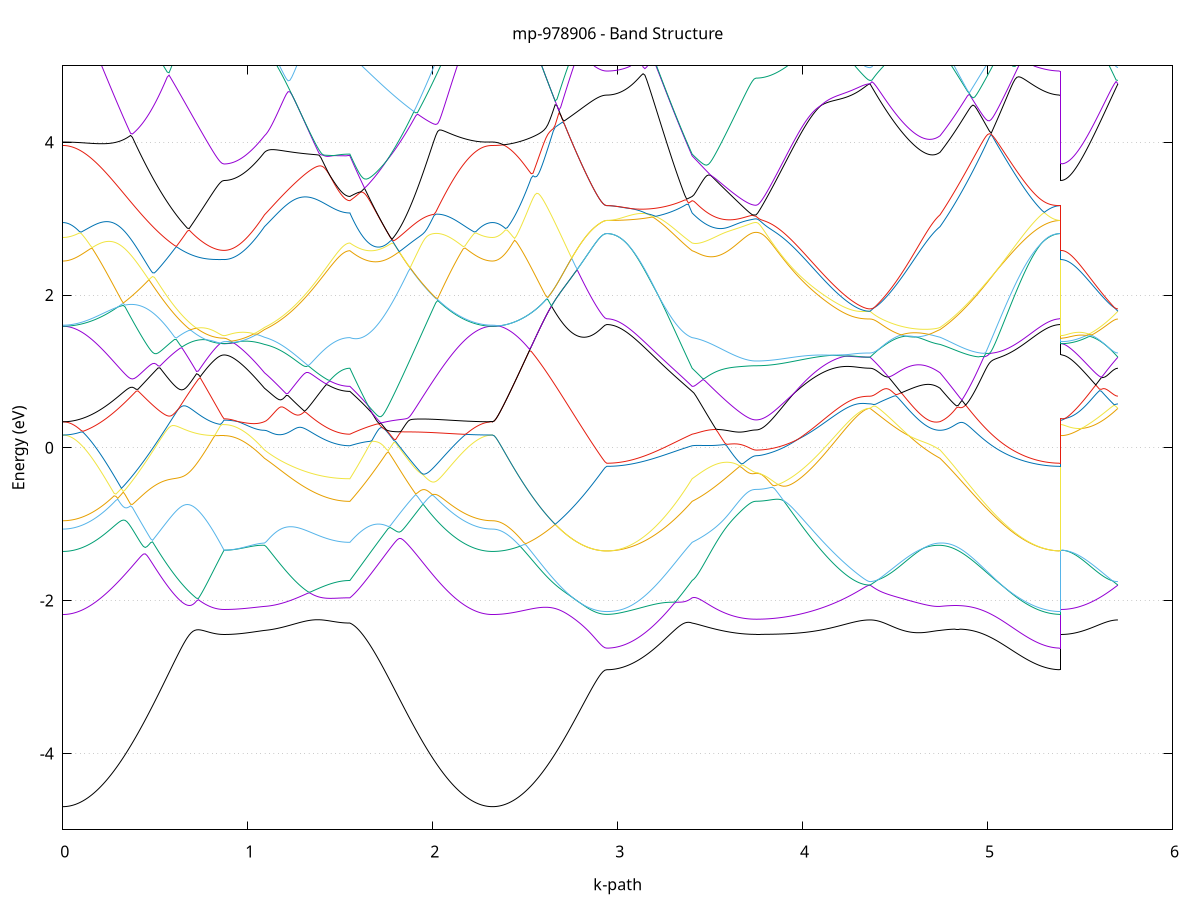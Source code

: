 set title 'mp-978906 - Band Structure'
set xlabel 'k-path'
set ylabel 'Energy (eV)'
set grid y
set yrange [-5:5]
set terminal png size 800,600
set output 'mp-978906_bands_gnuplot.png'
plot '-' using 1:2 with lines notitle, '-' using 1:2 with lines notitle, '-' using 1:2 with lines notitle, '-' using 1:2 with lines notitle, '-' using 1:2 with lines notitle, '-' using 1:2 with lines notitle, '-' using 1:2 with lines notitle, '-' using 1:2 with lines notitle, '-' using 1:2 with lines notitle, '-' using 1:2 with lines notitle, '-' using 1:2 with lines notitle, '-' using 1:2 with lines notitle, '-' using 1:2 with lines notitle, '-' using 1:2 with lines notitle, '-' using 1:2 with lines notitle, '-' using 1:2 with lines notitle, '-' using 1:2 with lines notitle, '-' using 1:2 with lines notitle, '-' using 1:2 with lines notitle, '-' using 1:2 with lines notitle, '-' using 1:2 with lines notitle, '-' using 1:2 with lines notitle, '-' using 1:2 with lines notitle, '-' using 1:2 with lines notitle, '-' using 1:2 with lines notitle, '-' using 1:2 with lines notitle, '-' using 1:2 with lines notitle, '-' using 1:2 with lines notitle, '-' using 1:2 with lines notitle, '-' using 1:2 with lines notitle, '-' using 1:2 with lines notitle, '-' using 1:2 with lines notitle, '-' using 1:2 with lines notitle, '-' using 1:2 with lines notitle, '-' using 1:2 with lines notitle, '-' using 1:2 with lines notitle, '-' using 1:2 with lines notitle, '-' using 1:2 with lines notitle, '-' using 1:2 with lines notitle, '-' using 1:2 with lines notitle, '-' using 1:2 with lines notitle, '-' using 1:2 with lines notitle, '-' using 1:2 with lines notitle, '-' using 1:2 with lines notitle, '-' using 1:2 with lines notitle, '-' using 1:2 with lines notitle, '-' using 1:2 with lines notitle, '-' using 1:2 with lines notitle
0.000000 -40.405996
0.009906 -40.405996
0.019813 -40.405896
0.029719 -40.405796
0.039626 -40.405696
0.049532 -40.405596
0.059438 -40.405496
0.069345 -40.405296
0.079251 -40.404996
0.089158 -40.404796
0.099064 -40.404496
0.108970 -40.404196
0.118877 -40.403896
0.128783 -40.403496
0.138690 -40.403096
0.148596 -40.402696
0.158502 -40.402296
0.168409 -40.401796
0.178315 -40.401296
0.188222 -40.400796
0.198128 -40.400296
0.208034 -40.399696
0.217941 -40.399096
0.227847 -40.398496
0.237754 -40.397796
0.247660 -40.397196
0.257566 -40.396496
0.267473 -40.395796
0.277379 -40.395096
0.287286 -40.394296
0.297192 -40.393596
0.307098 -40.392796
0.317005 -40.391996
0.326911 -40.391196
0.336818 -40.390296
0.346724 -40.389496
0.356630 -40.388596
0.366537 -40.387696
0.376443 -40.386796
0.386350 -40.385896
0.396256 -40.384996
0.406162 -40.383996
0.416069 -40.383096
0.425975 -40.382096
0.435882 -40.381096
0.445788 -40.380196
0.455694 -40.379196
0.465601 -40.378196
0.475507 -40.377196
0.485414 -40.376196
0.495320 -40.375196
0.505226 -40.374096
0.515133 -40.373096
0.525039 -40.372096
0.534946 -40.371096
0.544852 -40.369996
0.554758 -40.368996
0.564665 -40.367996
0.574571 -40.366996
0.584478 -40.365896
0.594384 -40.364896
0.604290 -40.363896
0.614197 -40.362896
0.624103 -40.361896
0.634009 -40.360896
0.643916 -40.359896
0.653822 -40.358896
0.663729 -40.357896
0.673635 -40.356996
0.683541 -40.355996
0.693448 -40.355096
0.703354 -40.354196
0.713261 -40.353296
0.723167 -40.352396
0.733073 -40.351496
0.742980 -40.350696
0.752886 -40.349896
0.762793 -40.349096
0.772699 -40.348396
0.782605 -40.347696
0.792512 -40.346996
0.802418 -40.346396
0.812325 -40.345896
0.822231 -40.345396
0.832137 -40.344996
0.842044 -40.344696
0.851950 -40.344496
0.861857 -40.344296
0.871763 -40.344296
0.871763 -40.344296
0.881708 -40.344296
0.891654 -40.344296
0.901599 -40.344296
0.911545 -40.344296
0.921490 -40.344296
0.931435 -40.344296
0.941381 -40.344296
0.951326 -40.344296
0.961271 -40.344296
0.971217 -40.344296
0.981162 -40.344296
0.991107 -40.344296
1.001053 -40.344296
1.010998 -40.344296
1.020944 -40.344296
1.030889 -40.344296
1.040834 -40.344296
1.050780 -40.344296
1.060725 -40.344396
1.070670 -40.344396
1.080616 -40.344396
1.090561 -40.344396
1.090561 -40.344396
1.100385 -40.344396
1.110209 -40.344396
1.120032 -40.344496
1.129856 -40.344596
1.139680 -40.344796
1.149504 -40.344896
1.159327 -40.345096
1.169151 -40.345196
1.178975 -40.345396
1.188799 -40.345596
1.198622 -40.345796
1.208446 -40.345996
1.218270 -40.346296
1.228094 -40.346496
1.237917 -40.346696
1.247741 -40.346896
1.257565 -40.347196
1.267389 -40.347396
1.277212 -40.347596
1.287036 -40.347896
1.296860 -40.348096
1.306683 -40.348296
1.316507 -40.348496
1.326331 -40.348696
1.336155 -40.348896
1.345978 -40.349096
1.355802 -40.349296
1.365626 -40.349496
1.375450 -40.349696
1.385273 -40.349896
1.395097 -40.349996
1.404921 -40.350196
1.414745 -40.350296
1.424568 -40.350496
1.434392 -40.350596
1.444216 -40.350696
1.454040 -40.350796
1.463863 -40.350896
1.473687 -40.350996
1.483511 -40.351096
1.493335 -40.351096
1.503158 -40.351196
1.512982 -40.351296
1.522806 -40.351296
1.532630 -40.351296
1.542453 -40.351296
1.552277 -40.351296
1.552277 -40.351296
1.562164 -40.351896
1.572050 -40.352496
1.581936 -40.353096
1.591823 -40.353796
1.601709 -40.354396
1.611596 -40.355096
1.621482 -40.355896
1.631369 -40.356596
1.641255 -40.357396
1.651142 -40.358196
1.661028 -40.358996
1.670915 -40.359896
1.680801 -40.360696
1.690687 -40.361596
1.700574 -40.362496
1.710460 -40.363396
1.720347 -40.364396
1.730233 -40.365296
1.740120 -40.366296
1.750006 -40.367196
1.759893 -40.368196
1.769779 -40.369196
1.779665 -40.370196
1.789552 -40.371196
1.799438 -40.372096
1.809325 -40.373096
1.819211 -40.374096
1.829098 -40.375096
1.838984 -40.376096
1.848871 -40.377096
1.858757 -40.378096
1.868644 -40.379096
1.878530 -40.380096
1.888416 -40.381096
1.898303 -40.382096
1.908189 -40.382996
1.918076 -40.383996
1.927962 -40.384896
1.937849 -40.385796
1.947735 -40.386796
1.957622 -40.387696
1.967508 -40.388496
1.977395 -40.389396
1.987281 -40.390296
1.997167 -40.391096
2.007054 -40.391896
2.016940 -40.392796
2.026827 -40.393496
2.036713 -40.394296
2.046600 -40.395096
2.056486 -40.395796
2.066373 -40.396496
2.076259 -40.397196
2.086145 -40.397796
2.096032 -40.398496
2.105918 -40.399096
2.115805 -40.399696
2.125691 -40.400296
2.135578 -40.400796
2.145464 -40.401296
2.155351 -40.401796
2.165237 -40.402296
2.175124 -40.402696
2.185010 -40.403096
2.194896 -40.403496
2.204783 -40.403896
2.214669 -40.404196
2.224556 -40.404496
2.234442 -40.404796
2.244329 -40.404996
2.254215 -40.405296
2.264102 -40.405496
2.273988 -40.405596
2.283874 -40.405696
2.293761 -40.405796
2.303647 -40.405896
2.313534 -40.405996
2.323420 -40.405996
2.323420 -40.405996
2.333382 -40.405996
2.343344 -40.405896
2.353306 -40.405796
2.363268 -40.405696
2.373230 -40.405596
2.383192 -40.405396
2.393154 -40.405196
2.403116 -40.404996
2.413078 -40.404696
2.423040 -40.404396
2.433002 -40.403996
2.442964 -40.403696
2.452926 -40.403296
2.462888 -40.402896
2.472849 -40.402396
2.482811 -40.401896
2.492773 -40.401396
2.502735 -40.400896
2.512697 -40.400296
2.522659 -40.399696
2.532621 -40.398996
2.542583 -40.398396
2.552545 -40.397696
2.562507 -40.396996
2.572469 -40.396296
2.582431 -40.395496
2.592393 -40.394696
2.602355 -40.393896
2.612317 -40.393096
2.622279 -40.392196
2.632241 -40.391296
2.642203 -40.390396
2.652165 -40.389496
2.662126 -40.388596
2.672088 -40.387596
2.682050 -40.386596
2.692012 -40.385596
2.701974 -40.384596
2.711936 -40.383596
2.721898 -40.382596
2.731860 -40.381496
2.741822 -40.380396
2.751784 -40.379396
2.761746 -40.378296
2.771708 -40.377196
2.781670 -40.376096
2.791632 -40.374996
2.801594 -40.373896
2.811556 -40.372796
2.821518 -40.371796
2.831480 -40.370696
2.841442 -40.369696
2.851403 -40.368596
2.861365 -40.367696
2.871327 -40.366696
2.881289 -40.365796
2.891251 -40.364996
2.901213 -40.364296
2.911175 -40.363796
2.921137 -40.363296
2.931099 -40.362996
2.941061 -40.362896
2.941061 -40.362896
2.950885 -40.362896
2.960709 -40.362896
2.970532 -40.362796
2.980356 -40.362796
2.990180 -40.362696
3.000004 -40.362496
3.009827 -40.362396
3.019651 -40.362196
3.029475 -40.361996
3.039298 -40.361796
3.049122 -40.361596
3.058946 -40.361296
3.068770 -40.360996
3.078593 -40.360696
3.088417 -40.360396
3.098241 -40.359996
3.108065 -40.359696
3.117888 -40.359296
3.127712 -40.358896
3.137536 -40.358396
3.147360 -40.357996
3.157183 -40.357496
3.167007 -40.356996
3.176831 -40.356496
3.186655 -40.355996
3.196478 -40.355496
3.206302 -40.354896
3.216126 -40.354296
3.225950 -40.353696
3.235773 -40.353096
3.245597 -40.352496
3.255421 -40.351796
3.265245 -40.351096
3.275068 -40.350496
3.284892 -40.349796
3.294716 -40.349096
3.304540 -40.348296
3.314363 -40.347596
3.324187 -40.347896
3.334011 -40.348196
3.343835 -40.348596
3.353658 -40.348996
3.363482 -40.349396
3.373306 -40.349796
3.383130 -40.350296
3.392953 -40.350796
3.402777 -40.351296
3.402777 -40.351296
3.412646 -40.351596
3.422515 -40.351996
3.432383 -40.352396
3.442252 -40.352896
3.452121 -40.353396
3.461990 -40.353896
3.471859 -40.354396
3.481727 -40.354896
3.491596 -40.355496
3.501465 -40.355996
3.511334 -40.356496
3.521202 -40.356996
3.531071 -40.357496
3.540940 -40.357896
3.550809 -40.358396
3.560678 -40.358796
3.570546 -40.359196
3.580415 -40.359596
3.590284 -40.359996
3.600153 -40.360396
3.610022 -40.360696
3.619890 -40.360996
3.629759 -40.361296
3.639628 -40.361596
3.649497 -40.361896
3.659365 -40.362096
3.669234 -40.362296
3.679103 -40.362496
3.688972 -40.362596
3.698841 -40.362796
3.708709 -40.362896
3.718578 -40.362996
3.728447 -40.362996
3.738316 -40.363096
3.748184 -40.363096
3.748184 -40.363096
3.758127 -40.363096
3.768069 -40.362996
3.778012 -40.362996
3.787954 -40.362896
3.797897 -40.362896
3.807839 -40.362796
3.817781 -40.362696
3.827724 -40.362596
3.837666 -40.362396
3.847609 -40.362296
3.857551 -40.362096
3.867493 -40.361896
3.877436 -40.361696
3.887378 -40.361496
3.897321 -40.361296
3.907263 -40.360996
3.917206 -40.360796
3.927148 -40.360496
3.937090 -40.360196
3.947033 -40.359896
3.956975 -40.359596
3.966918 -40.359296
3.976860 -40.358996
3.986802 -40.358596
3.996745 -40.358296
4.006687 -40.357896
4.016630 -40.357496
4.026572 -40.357096
4.036514 -40.356696
4.046457 -40.356296
4.056399 -40.355896
4.066342 -40.355396
4.076284 -40.354996
4.086227 -40.354596
4.096169 -40.354096
4.106111 -40.353696
4.116054 -40.353196
4.125996 -40.352696
4.135939 -40.352296
4.145881 -40.351796
4.155823 -40.351296
4.165766 -40.350796
4.175708 -40.350396
4.185651 -40.349896
4.195593 -40.349396
4.205535 -40.348996
4.215478 -40.348496
4.225420 -40.347996
4.235363 -40.347596
4.245305 -40.347196
4.255248 -40.346796
4.265190 -40.346396
4.275132 -40.345996
4.285075 -40.345696
4.295017 -40.345396
4.304960 -40.345096
4.314902 -40.344796
4.324844 -40.344596
4.334787 -40.344496
4.344729 -40.344396
4.354672 -40.344296
4.364614 -40.344296
4.364614 -40.344296
4.374574 -40.344296
4.384534 -40.344296
4.394494 -40.344296
4.404453 -40.344396
4.414413 -40.344396
4.424373 -40.344496
4.434333 -40.344496
4.444293 -40.344596
4.454253 -40.344696
4.464212 -40.344696
4.474172 -40.344796
4.484132 -40.344896
4.494092 -40.344896
4.504052 -40.344996
4.514012 -40.344996
4.523972 -40.345096
4.533931 -40.345096
4.543891 -40.345096
4.553851 -40.345196
4.563811 -40.345196
4.573771 -40.345196
4.583731 -40.345196
4.593690 -40.345096
4.603650 -40.345096
4.613610 -40.345096
4.623570 -40.344996
4.633530 -40.344996
4.643490 -40.344896
4.653450 -40.344896
4.663409 -40.344796
4.673369 -40.344696
4.683329 -40.344596
4.693289 -40.344596
4.703249 -40.344496
4.713209 -40.344496
4.723168 -40.344396
4.733128 -40.344396
4.743088 -40.344396
4.743088 -40.344396
4.752982 -40.344396
4.762875 -40.344396
4.772768 -40.344396
4.782662 -40.344396
4.792555 -40.344396
4.802449 -40.344396
4.812342 -40.344396
4.822235 -40.344496
4.832129 -40.344496
4.842022 -40.344496
4.851916 -40.344496
4.861809 -40.344496
4.871702 -40.344496
4.881596 -40.344496
4.891489 -40.344496
4.901383 -40.344496
4.911276 -40.344596
4.921169 -40.344596
4.931063 -40.344596
4.940956 -40.344596
4.950850 -40.344596
4.960743 -40.344596
4.970637 -40.345296
4.980530 -40.345896
4.990423 -40.346596
5.000317 -40.347196
5.010210 -40.347896
5.020104 -40.348496
5.029997 -40.349096
5.039890 -40.349796
5.049784 -40.350396
5.059677 -40.350996
5.069571 -40.351596
5.079464 -40.352196
5.089357 -40.352796
5.099251 -40.353396
5.109144 -40.353996
5.119038 -40.354496
5.128931 -40.355096
5.138824 -40.355596
5.148718 -40.356096
5.158611 -40.356596
5.168505 -40.357096
5.178398 -40.357596
5.188292 -40.357996
5.198185 -40.358496
5.208078 -40.358896
5.217972 -40.359296
5.227865 -40.359696
5.237759 -40.359996
5.247652 -40.360396
5.257545 -40.360696
5.267439 -40.360996
5.277332 -40.361296
5.287226 -40.361596
5.297119 -40.361796
5.307012 -40.361996
5.316906 -40.362196
5.326799 -40.362396
5.336693 -40.362496
5.346586 -40.362696
5.356480 -40.362796
5.366373 -40.362796
5.376266 -40.362896
5.386160 -40.362896
5.396053 -40.362896
5.396053 -40.344296
5.406015 -40.344296
5.415977 -40.344296
5.425939 -40.344296
5.435901 -40.344296
5.445863 -40.344296
5.455825 -40.344296
5.465787 -40.344296
5.475749 -40.344296
5.485711 -40.344296
5.495673 -40.344296
5.505635 -40.344296
5.515597 -40.344296
5.525558 -40.344296
5.535520 -40.344296
5.545482 -40.344296
5.555444 -40.344296
5.565406 -40.344296
5.575368 -40.344296
5.585330 -40.344296
5.595292 -40.344296
5.605254 -40.344296
5.615216 -40.344296
5.625178 -40.344296
5.635140 -40.344296
5.645102 -40.344296
5.655064 -40.344296
5.665026 -40.344296
5.674988 -40.344296
5.684950 -40.344296
5.694912 -40.344296
5.704874 -40.344296
e
0.000000 -40.301196
0.009906 -40.301196
0.019813 -40.301196
0.029719 -40.301296
0.039626 -40.301296
0.049532 -40.301296
0.059438 -40.301296
0.069345 -40.301396
0.079251 -40.301396
0.089158 -40.301496
0.099064 -40.301596
0.108970 -40.301596
0.118877 -40.301696
0.128783 -40.301796
0.138690 -40.301896
0.148596 -40.301996
0.158502 -40.302096
0.168409 -40.302196
0.178315 -40.302296
0.188222 -40.302396
0.198128 -40.302496
0.208034 -40.302696
0.217941 -40.302796
0.227847 -40.302996
0.237754 -40.303096
0.247660 -40.303296
0.257566 -40.303496
0.267473 -40.303596
0.277379 -40.303796
0.287286 -40.303996
0.297192 -40.304196
0.307098 -40.304396
0.317005 -40.304696
0.326911 -40.304896
0.336818 -40.305096
0.346724 -40.305396
0.356630 -40.305596
0.366537 -40.305896
0.376443 -40.306196
0.386350 -40.306396
0.396256 -40.306696
0.406162 -40.306996
0.416069 -40.307296
0.425975 -40.307596
0.435882 -40.308296
0.445788 -40.308896
0.455694 -40.309496
0.465601 -40.310196
0.475507 -40.310796
0.485414 -40.311396
0.495320 -40.311996
0.505226 -40.312696
0.515133 -40.313296
0.525039 -40.313896
0.534946 -40.314496
0.544852 -40.315096
0.554758 -40.315696
0.564665 -40.316196
0.574571 -40.316796
0.584478 -40.317396
0.594384 -40.317896
0.604290 -40.318396
0.614197 -40.318896
0.624103 -40.319396
0.634009 -40.319896
0.643916 -40.320396
0.653822 -40.320896
0.663729 -40.321296
0.673635 -40.321696
0.683541 -40.322096
0.693448 -40.322496
0.703354 -40.322896
0.713261 -40.323196
0.723167 -40.323596
0.733073 -40.323896
0.742980 -40.324196
0.752886 -40.324496
0.762793 -40.324696
0.772699 -40.324896
0.782605 -40.325196
0.792512 -40.325296
0.802418 -40.325496
0.812325 -40.325696
0.822231 -40.325796
0.832137 -40.325896
0.842044 -40.326196
0.851950 -40.326296
0.861857 -40.326496
0.871763 -40.326496
0.871763 -40.326496
0.881708 -40.326496
0.891654 -40.326396
0.901599 -40.326396
0.911545 -40.326296
0.921490 -40.326396
0.931435 -40.326496
0.941381 -40.326596
0.951326 -40.326796
0.961271 -40.326996
0.971217 -40.327196
0.981162 -40.327496
0.991107 -40.327696
1.001053 -40.327996
1.010998 -40.328296
1.020944 -40.328696
1.030889 -40.328996
1.040834 -40.329396
1.050780 -40.329796
1.060725 -40.330196
1.070670 -40.330596
1.080616 -40.331096
1.090561 -40.331496
1.090561 -40.331496
1.100385 -40.331896
1.110209 -40.332196
1.120032 -40.332496
1.129856 -40.332796
1.139680 -40.333096
1.149504 -40.333396
1.159327 -40.333696
1.169151 -40.333996
1.178975 -40.334296
1.188799 -40.334596
1.198622 -40.334896
1.208446 -40.335196
1.218270 -40.335496
1.228094 -40.335696
1.237917 -40.335996
1.247741 -40.336296
1.257565 -40.336496
1.267389 -40.336796
1.277212 -40.336996
1.287036 -40.337196
1.296860 -40.337396
1.306683 -40.337696
1.316507 -40.337896
1.326331 -40.338096
1.336155 -40.338296
1.345978 -40.338496
1.355802 -40.338596
1.365626 -40.338796
1.375450 -40.338996
1.385273 -40.339096
1.395097 -40.339296
1.404921 -40.339396
1.414745 -40.339496
1.424568 -40.339696
1.434392 -40.339796
1.444216 -40.339896
1.454040 -40.339996
1.463863 -40.340096
1.473687 -40.340096
1.483511 -40.340196
1.493335 -40.340296
1.503158 -40.340296
1.512982 -40.340396
1.522806 -40.340396
1.532630 -40.340396
1.542453 -40.340396
1.552277 -40.340396
1.552277 -40.340396
1.562164 -40.339596
1.572050 -40.338696
1.581936 -40.337796
1.591823 -40.336996
1.601709 -40.336096
1.611596 -40.335196
1.621482 -40.334296
1.631369 -40.333396
1.641255 -40.332496
1.651142 -40.331596
1.661028 -40.330696
1.670915 -40.329796
1.680801 -40.328896
1.690687 -40.327996
1.700574 -40.327096
1.710460 -40.326096
1.720347 -40.325196
1.730233 -40.324296
1.740120 -40.323396
1.750006 -40.322496
1.759893 -40.321596
1.769779 -40.320696
1.779665 -40.319796
1.789552 -40.318896
1.799438 -40.317996
1.809325 -40.317096
1.819211 -40.316196
1.829098 -40.315396
1.838984 -40.314496
1.848871 -40.313596
1.858757 -40.312796
1.868644 -40.311996
1.878530 -40.311096
1.888416 -40.310296
1.898303 -40.309496
1.908189 -40.308696
1.918076 -40.307896
1.927962 -40.307096
1.937849 -40.306396
1.947735 -40.305596
1.957622 -40.304996
1.967508 -40.304796
1.977395 -40.304696
1.987281 -40.304496
1.997167 -40.304296
2.007054 -40.304196
2.016940 -40.303996
2.026827 -40.303896
2.036713 -40.303696
2.046600 -40.303596
2.056486 -40.303396
2.066373 -40.303296
2.076259 -40.303096
2.086145 -40.302996
2.096032 -40.302796
2.105918 -40.302696
2.115805 -40.302596
2.125691 -40.302496
2.135578 -40.302296
2.145464 -40.302196
2.155351 -40.302096
2.165237 -40.301996
2.175124 -40.301896
2.185010 -40.301796
2.194896 -40.301796
2.204783 -40.301696
2.214669 -40.301596
2.224556 -40.301496
2.234442 -40.301496
2.244329 -40.301396
2.254215 -40.301396
2.264102 -40.301296
2.273988 -40.301296
2.283874 -40.301296
2.293761 -40.301296
2.303647 -40.301196
2.313534 -40.301196
2.323420 -40.301196
2.323420 -40.301196
2.333382 -40.301196
2.343344 -40.301296
2.353306 -40.301396
2.363268 -40.301496
2.373230 -40.301596
2.383192 -40.301796
2.393154 -40.301996
2.403116 -40.302296
2.413078 -40.302596
2.423040 -40.302896
2.433002 -40.303196
2.442964 -40.303596
2.452926 -40.303996
2.462888 -40.304396
2.472849 -40.304896
2.482811 -40.305396
2.492773 -40.305896
2.502735 -40.306496
2.512697 -40.307096
2.522659 -40.307696
2.532621 -40.308296
2.542583 -40.308996
2.552545 -40.309696
2.562507 -40.310396
2.572469 -40.311196
2.582431 -40.311896
2.592393 -40.312696
2.602355 -40.313596
2.612317 -40.314396
2.622279 -40.315296
2.632241 -40.316196
2.642203 -40.317096
2.652165 -40.317996
2.662126 -40.318996
2.672088 -40.319896
2.682050 -40.320896
2.692012 -40.321896
2.701974 -40.322996
2.711936 -40.323996
2.721898 -40.325096
2.731860 -40.326096
2.741822 -40.327196
2.751784 -40.328296
2.761746 -40.329396
2.771708 -40.330496
2.781670 -40.331596
2.791632 -40.332696
2.801594 -40.333796
2.811556 -40.334896
2.821518 -40.335996
2.831480 -40.336996
2.841442 -40.338096
2.851403 -40.339096
2.861365 -40.340096
2.871327 -40.341096
2.881289 -40.341896
2.891251 -40.342696
2.901213 -40.343396
2.911175 -40.343996
2.921137 -40.344496
2.931099 -40.344796
2.941061 -40.344796
2.941061 -40.344796
2.950885 -40.344796
2.960709 -40.344796
2.970532 -40.344796
2.980356 -40.344796
2.990180 -40.344796
3.000004 -40.344796
3.009827 -40.344796
3.019651 -40.344796
3.029475 -40.344796
3.039298 -40.344796
3.049122 -40.344896
3.058946 -40.344896
3.068770 -40.344896
3.078593 -40.344896
3.088417 -40.344896
3.098241 -40.344896
3.108065 -40.344896
3.117888 -40.344896
3.127712 -40.344996
3.137536 -40.344996
3.147360 -40.344996
3.157183 -40.345096
3.167007 -40.345196
3.176831 -40.345196
3.186655 -40.345296
3.196478 -40.345396
3.206302 -40.345496
3.216126 -40.345596
3.225950 -40.345696
3.235773 -40.345796
3.245597 -40.345996
3.255421 -40.346196
3.265245 -40.346296
3.275068 -40.346496
3.284892 -40.346796
3.294716 -40.346996
3.304540 -40.347296
3.314363 -40.347596
3.324187 -40.346796
3.334011 -40.346096
3.343835 -40.345296
3.353658 -40.344496
3.363482 -40.343696
3.373306 -40.342896
3.383130 -40.342096
3.392953 -40.341296
3.402777 -40.340396
3.402777 -40.340396
3.412646 -40.339996
3.422515 -40.339496
3.432383 -40.338996
3.442252 -40.338396
3.452121 -40.337796
3.461990 -40.337096
3.471859 -40.336496
3.481727 -40.335896
3.491596 -40.335296
3.501465 -40.334696
3.511334 -40.334096
3.521202 -40.333496
3.531071 -40.332896
3.540940 -40.332396
3.550809 -40.331896
3.560678 -40.331396
3.570546 -40.330896
3.580415 -40.330396
3.590284 -40.329996
3.600153 -40.329596
3.610022 -40.329196
3.619890 -40.328796
3.629759 -40.328496
3.639628 -40.328196
3.649497 -40.327896
3.659365 -40.327696
3.669234 -40.327396
3.679103 -40.327196
3.688972 -40.326996
3.698841 -40.326896
3.708709 -40.326796
3.718578 -40.326696
3.728447 -40.326596
3.738316 -40.326596
3.748184 -40.326596
3.748184 -40.326596
3.758127 -40.326596
3.768069 -40.326596
3.778012 -40.326596
3.787954 -40.326596
3.797897 -40.326596
3.807839 -40.326596
3.817781 -40.326596
3.827724 -40.326596
3.837666 -40.326496
3.847609 -40.326496
3.857551 -40.326496
3.867493 -40.326496
3.877436 -40.326496
3.887378 -40.326496
3.897321 -40.326496
3.907263 -40.326496
3.917206 -40.326496
3.927148 -40.326496
3.937090 -40.326496
3.947033 -40.326496
3.956975 -40.326496
3.966918 -40.326496
3.976860 -40.326496
3.986802 -40.326496
3.996745 -40.326496
4.006687 -40.326496
4.016630 -40.326396
4.026572 -40.326396
4.036514 -40.326396
4.046457 -40.326396
4.056399 -40.326396
4.066342 -40.326396
4.076284 -40.326396
4.086227 -40.326396
4.096169 -40.326396
4.106111 -40.326396
4.116054 -40.326396
4.125996 -40.326396
4.135939 -40.326396
4.145881 -40.326396
4.155823 -40.326396
4.165766 -40.326296
4.175708 -40.326296
4.185651 -40.326296
4.195593 -40.326296
4.205535 -40.326296
4.215478 -40.326296
4.225420 -40.326296
4.235363 -40.326296
4.245305 -40.326296
4.255248 -40.326296
4.265190 -40.326296
4.275132 -40.326296
4.285075 -40.326296
4.295017 -40.326296
4.304960 -40.326296
4.314902 -40.326296
4.324844 -40.326296
4.334787 -40.326296
4.344729 -40.326296
4.354672 -40.326296
4.364614 -40.326296
4.364614 -40.326296
4.374574 -40.326296
4.384534 -40.326296
4.394494 -40.326296
4.404453 -40.326296
4.414413 -40.326196
4.424373 -40.326196
4.434333 -40.326196
4.444293 -40.326096
4.454253 -40.326096
4.464212 -40.326096
4.474172 -40.326096
4.484132 -40.326096
4.494092 -40.326196
4.504052 -40.326196
4.514012 -40.326296
4.523972 -40.326396
4.533931 -40.326496
4.543891 -40.326596
4.553851 -40.326696
4.563811 -40.326796
4.573771 -40.326996
4.583731 -40.327196
4.593690 -40.327296
4.603650 -40.327496
4.613610 -40.327796
4.623570 -40.327996
4.633530 -40.328296
4.643490 -40.328496
4.653450 -40.328796
4.663409 -40.329096
4.673369 -40.329396
4.683329 -40.329696
4.693289 -40.329996
4.703249 -40.330296
4.713209 -40.330596
4.723168 -40.330896
4.733128 -40.331196
4.743088 -40.331496
4.743088 -40.331496
4.752982 -40.331996
4.762875 -40.332496
4.772768 -40.332996
4.782662 -40.333496
4.792555 -40.334096
4.802449 -40.334596
4.812342 -40.335196
4.822235 -40.335696
4.832129 -40.336296
4.842022 -40.336896
4.851916 -40.337496
4.861809 -40.338096
4.871702 -40.338796
4.881596 -40.339396
4.891489 -40.339996
4.901383 -40.340696
4.911276 -40.341296
4.921169 -40.341996
4.931063 -40.342596
4.940956 -40.343296
4.950850 -40.343896
4.960743 -40.344596
4.970637 -40.344596
4.980530 -40.344596
4.990423 -40.344596
5.000317 -40.344596
5.010210 -40.344696
5.020104 -40.344696
5.029997 -40.344696
5.039890 -40.344696
5.049784 -40.344696
5.059677 -40.344696
5.069571 -40.344696
5.079464 -40.344696
5.089357 -40.344696
5.099251 -40.344696
5.109144 -40.344696
5.119038 -40.344796
5.128931 -40.344796
5.138824 -40.344796
5.148718 -40.344796
5.158611 -40.344796
5.168505 -40.344796
5.178398 -40.344796
5.188292 -40.344796
5.198185 -40.344796
5.208078 -40.344796
5.217972 -40.344796
5.227865 -40.344796
5.237759 -40.344796
5.247652 -40.344796
5.257545 -40.344796
5.267439 -40.344796
5.277332 -40.344796
5.287226 -40.344796
5.297119 -40.344796
5.307012 -40.344796
5.316906 -40.344796
5.326799 -40.344796
5.336693 -40.344796
5.346586 -40.344796
5.356480 -40.344796
5.366373 -40.344796
5.376266 -40.344796
5.386160 -40.344796
5.396053 -40.344796
5.396053 -40.326496
5.406015 -40.326496
5.415977 -40.326496
5.425939 -40.326496
5.435901 -40.326496
5.445863 -40.326496
5.455825 -40.326496
5.465787 -40.326496
5.475749 -40.326496
5.485711 -40.326496
5.495673 -40.326496
5.505635 -40.326496
5.515597 -40.326496
5.525558 -40.326396
5.535520 -40.326396
5.545482 -40.326396
5.555444 -40.326396
5.565406 -40.326396
5.575368 -40.326396
5.585330 -40.326396
5.595292 -40.326396
5.605254 -40.326396
5.615216 -40.326396
5.625178 -40.326396
5.635140 -40.326396
5.645102 -40.326296
5.655064 -40.326296
5.665026 -40.326296
5.674988 -40.326296
5.684950 -40.326296
5.694912 -40.326296
5.704874 -40.326296
e
0.000000 -40.290396
0.009906 -40.290396
0.019813 -40.290396
0.029719 -40.290496
0.039626 -40.290496
0.049532 -40.290596
0.059438 -40.290796
0.069345 -40.290896
0.079251 -40.291096
0.089158 -40.291296
0.099064 -40.291496
0.108970 -40.291696
0.118877 -40.291996
0.128783 -40.292196
0.138690 -40.292496
0.148596 -40.292896
0.158502 -40.293196
0.168409 -40.293596
0.178315 -40.293896
0.188222 -40.294296
0.198128 -40.294696
0.208034 -40.295196
0.217941 -40.295596
0.227847 -40.296096
0.237754 -40.296496
0.247660 -40.296996
0.257566 -40.297496
0.267473 -40.298096
0.277379 -40.298596
0.287286 -40.299096
0.297192 -40.299696
0.307098 -40.300296
0.317005 -40.300796
0.326911 -40.301396
0.336818 -40.301996
0.346724 -40.302596
0.356630 -40.303196
0.366537 -40.303796
0.376443 -40.304496
0.386350 -40.305096
0.396256 -40.305696
0.406162 -40.306296
0.416069 -40.306996
0.425975 -40.307596
0.435882 -40.307896
0.445788 -40.308296
0.455694 -40.308596
0.465601 -40.308996
0.475507 -40.309296
0.485414 -40.309696
0.495320 -40.309996
0.505226 -40.310396
0.515133 -40.310796
0.525039 -40.311196
0.534946 -40.311596
0.544852 -40.312096
0.554758 -40.312496
0.564665 -40.312896
0.574571 -40.313396
0.584478 -40.313796
0.594384 -40.314296
0.604290 -40.314796
0.614197 -40.315196
0.624103 -40.315696
0.634009 -40.316196
0.643916 -40.316696
0.653822 -40.317296
0.663729 -40.317796
0.673635 -40.318296
0.683541 -40.318796
0.693448 -40.319296
0.703354 -40.319896
0.713261 -40.320396
0.723167 -40.320996
0.733073 -40.321496
0.742980 -40.321996
0.752886 -40.322496
0.762793 -40.322996
0.772699 -40.323496
0.782605 -40.323996
0.792512 -40.324496
0.802418 -40.324896
0.812325 -40.325296
0.822231 -40.325596
0.832137 -40.325896
0.842044 -40.325996
0.851950 -40.325996
0.861857 -40.325996
0.871763 -40.326096
0.871763 -40.326096
0.881708 -40.326096
0.891654 -40.326096
0.901599 -40.326196
0.911545 -40.326196
0.921490 -40.326196
0.931435 -40.326096
0.941381 -40.325896
0.951326 -40.325796
0.961271 -40.325596
0.971217 -40.325396
0.981162 -40.325096
0.991107 -40.324896
1.001053 -40.324596
1.010998 -40.324296
1.020944 -40.323996
1.030889 -40.323596
1.040834 -40.323296
1.050780 -40.322896
1.060725 -40.322496
1.070670 -40.322096
1.080616 -40.321696
1.090561 -40.321196
1.090561 -40.321196
1.100385 -40.320896
1.110209 -40.320496
1.120032 -40.320196
1.129856 -40.319796
1.139680 -40.319296
1.149504 -40.318896
1.159327 -40.318496
1.169151 -40.317996
1.178975 -40.317596
1.188799 -40.317096
1.198622 -40.316596
1.208446 -40.316196
1.218270 -40.315696
1.228094 -40.315196
1.237917 -40.314696
1.247741 -40.314296
1.257565 -40.313796
1.267389 -40.313396
1.277212 -40.312896
1.287036 -40.312496
1.296860 -40.312096
1.306683 -40.311696
1.316507 -40.311296
1.326331 -40.310896
1.336155 -40.310496
1.345978 -40.310096
1.355802 -40.309796
1.365626 -40.309396
1.375450 -40.309096
1.385273 -40.308796
1.395097 -40.308496
1.404921 -40.308196
1.414745 -40.307996
1.424568 -40.307696
1.434392 -40.307496
1.444216 -40.307296
1.454040 -40.307096
1.463863 -40.306896
1.473687 -40.306696
1.483511 -40.306596
1.493335 -40.306496
1.503158 -40.306396
1.512982 -40.306296
1.522806 -40.306196
1.532630 -40.306196
1.542453 -40.306196
1.552277 -40.306096
1.552277 -40.306096
1.562164 -40.306396
1.572050 -40.306696
1.581936 -40.306896
1.591823 -40.307096
1.601709 -40.307296
1.611596 -40.307496
1.621482 -40.307596
1.631369 -40.307796
1.641255 -40.307896
1.651142 -40.307996
1.661028 -40.307996
1.670915 -40.308096
1.680801 -40.308096
1.690687 -40.308196
1.700574 -40.308196
1.710460 -40.308096
1.720347 -40.308096
1.730233 -40.308096
1.740120 -40.307996
1.750006 -40.307996
1.759893 -40.307896
1.769779 -40.307796
1.779665 -40.307696
1.789552 -40.307596
1.799438 -40.307496
1.809325 -40.307396
1.819211 -40.307196
1.829098 -40.307096
1.838984 -40.306996
1.848871 -40.306796
1.858757 -40.306696
1.868644 -40.306496
1.878530 -40.306296
1.888416 -40.306196
1.898303 -40.305996
1.908189 -40.305896
1.918076 -40.305696
1.927962 -40.305496
1.937849 -40.305296
1.947735 -40.305196
1.957622 -40.304896
1.967508 -40.304196
1.977395 -40.303496
1.987281 -40.302796
1.997167 -40.302096
2.007054 -40.301396
2.016940 -40.300796
2.026827 -40.300096
2.036713 -40.299496
2.046600 -40.298896
2.056486 -40.298396
2.066373 -40.297796
2.076259 -40.297196
2.086145 -40.296696
2.096032 -40.296196
2.105918 -40.295696
2.115805 -40.295296
2.125691 -40.294796
2.135578 -40.294396
2.145464 -40.293996
2.155351 -40.293596
2.165237 -40.293196
2.175124 -40.292896
2.185010 -40.292596
2.194896 -40.292296
2.204783 -40.291996
2.214669 -40.291696
2.224556 -40.291496
2.234442 -40.291296
2.244329 -40.291096
2.254215 -40.290896
2.264102 -40.290796
2.273988 -40.290596
2.283874 -40.290496
2.293761 -40.290496
2.303647 -40.290396
2.313534 -40.290396
2.323420 -40.290396
2.323420 -40.290396
2.333382 -40.290396
2.343344 -40.290396
2.353306 -40.290396
2.363268 -40.290396
2.373230 -40.290396
2.383192 -40.290396
2.393154 -40.290396
2.403116 -40.290396
2.413078 -40.290396
2.423040 -40.290396
2.433002 -40.290396
2.442964 -40.290396
2.452926 -40.290396
2.462888 -40.290396
2.472849 -40.290396
2.482811 -40.290396
2.492773 -40.290396
2.502735 -40.290396
2.512697 -40.290396
2.522659 -40.290396
2.532621 -40.290396
2.542583 -40.290396
2.552545 -40.290396
2.562507 -40.290396
2.572469 -40.290396
2.582431 -40.290496
2.592393 -40.290496
2.602355 -40.290496
2.612317 -40.290496
2.622279 -40.290496
2.632241 -40.290496
2.642203 -40.290496
2.652165 -40.290496
2.662126 -40.290496
2.672088 -40.290496
2.682050 -40.290496
2.692012 -40.290496
2.701974 -40.290496
2.711936 -40.290496
2.721898 -40.290496
2.731860 -40.290596
2.741822 -40.290596
2.751784 -40.290596
2.761746 -40.290596
2.771708 -40.290596
2.781670 -40.290596
2.791632 -40.290596
2.801594 -40.290596
2.811556 -40.290596
2.821518 -40.290596
2.831480 -40.290596
2.841442 -40.290596
2.851403 -40.290596
2.861365 -40.290596
2.871327 -40.290596
2.881289 -40.290596
2.891251 -40.290596
2.901213 -40.290596
2.911175 -40.290596
2.921137 -40.290596
2.931099 -40.290596
2.941061 -40.290596
2.941061 -40.290596
2.950885 -40.290596
2.960709 -40.290696
2.970532 -40.290696
2.980356 -40.290796
2.990180 -40.290896
3.000004 -40.290996
3.009827 -40.291196
3.019651 -40.291296
3.029475 -40.291496
3.039298 -40.291696
3.049122 -40.291996
3.058946 -40.292196
3.068770 -40.292496
3.078593 -40.292796
3.088417 -40.293096
3.098241 -40.293396
3.108065 -40.293696
3.117888 -40.294096
3.127712 -40.294496
3.137536 -40.294796
3.147360 -40.295196
3.157183 -40.295696
3.167007 -40.296096
3.176831 -40.296496
3.186655 -40.296896
3.196478 -40.297396
3.206302 -40.297796
3.216126 -40.298296
3.225950 -40.298796
3.235773 -40.299196
3.245597 -40.299696
3.255421 -40.300196
3.265245 -40.300596
3.275068 -40.301096
3.284892 -40.301596
3.294716 -40.301996
3.304540 -40.302496
3.314363 -40.302896
3.324187 -40.303296
3.334011 -40.303696
3.343835 -40.304096
3.353658 -40.304496
3.363482 -40.304896
3.373306 -40.305196
3.383130 -40.305496
3.392953 -40.305896
3.402777 -40.306096
3.402777 -40.306096
3.412646 -40.306296
3.422515 -40.306396
3.432383 -40.306496
3.442252 -40.306596
3.452121 -40.306696
3.461990 -40.306796
3.471859 -40.306896
3.481727 -40.306996
3.491596 -40.307096
3.501465 -40.307196
3.511334 -40.307296
3.521202 -40.307396
3.531071 -40.307396
3.540940 -40.307496
3.550809 -40.307596
3.560678 -40.307596
3.570546 -40.307696
3.580415 -40.307696
3.590284 -40.307796
3.600153 -40.307796
3.610022 -40.307896
3.619890 -40.307896
3.629759 -40.307896
3.639628 -40.307996
3.649497 -40.307996
3.659365 -40.307996
3.669234 -40.307996
3.679103 -40.307996
3.688972 -40.307996
3.698841 -40.308096
3.708709 -40.308096
3.718578 -40.308096
3.728447 -40.308096
3.738316 -40.308096
3.748184 -40.308096
3.748184 -40.308096
3.758127 -40.308096
3.768069 -40.308096
3.778012 -40.308096
3.787954 -40.308196
3.797897 -40.308296
3.807839 -40.308396
3.817781 -40.308496
3.827724 -40.308596
3.837666 -40.308696
3.847609 -40.308796
3.857551 -40.308996
3.867493 -40.309196
3.877436 -40.309396
3.887378 -40.309596
3.897321 -40.309796
3.907263 -40.309996
3.917206 -40.310296
3.927148 -40.310496
3.937090 -40.310796
3.947033 -40.311096
3.956975 -40.311396
3.966918 -40.311696
3.976860 -40.311996
3.986802 -40.312296
3.996745 -40.312696
4.006687 -40.312996
4.016630 -40.313396
4.026572 -40.313796
4.036514 -40.314196
4.046457 -40.314596
4.056399 -40.314996
4.066342 -40.315396
4.076284 -40.315796
4.086227 -40.316196
4.096169 -40.316696
4.106111 -40.317096
4.116054 -40.317596
4.125996 -40.317996
4.135939 -40.318496
4.145881 -40.318896
4.155823 -40.319396
4.165766 -40.319896
4.175708 -40.320296
4.185651 -40.320796
4.195593 -40.321196
4.205535 -40.321696
4.215478 -40.322096
4.225420 -40.322596
4.235363 -40.322996
4.245305 -40.323396
4.255248 -40.323796
4.265190 -40.324196
4.275132 -40.324496
4.285075 -40.324896
4.295017 -40.325196
4.304960 -40.325496
4.314902 -40.325696
4.324844 -40.325896
4.334787 -40.326096
4.344729 -40.326196
4.354672 -40.326296
4.364614 -40.326296
4.364614 -40.326296
4.374574 -40.326296
4.384534 -40.326196
4.394494 -40.326196
4.404453 -40.326196
4.414413 -40.326196
4.424373 -40.326096
4.434333 -40.326096
4.444293 -40.326096
4.454253 -40.325996
4.464212 -40.325996
4.474172 -40.325896
4.484132 -40.325796
4.494092 -40.325696
4.504052 -40.325596
4.514012 -40.325496
4.523972 -40.325396
4.533931 -40.325296
4.543891 -40.325196
4.553851 -40.325096
4.563811 -40.324896
4.573771 -40.324796
4.583731 -40.324596
4.593690 -40.324496
4.603650 -40.324296
4.613610 -40.324096
4.623570 -40.323896
4.633530 -40.323696
4.643490 -40.323496
4.653450 -40.323296
4.663409 -40.323096
4.673369 -40.322896
4.683329 -40.322696
4.693289 -40.322496
4.703249 -40.322196
4.713209 -40.321996
4.723168 -40.321696
4.733128 -40.321496
4.743088 -40.321196
4.743088 -40.321196
4.752982 -40.320796
4.762875 -40.320296
4.772768 -40.319796
4.782662 -40.319296
4.792555 -40.318796
4.802449 -40.318196
4.812342 -40.317696
4.822235 -40.317096
4.832129 -40.316596
4.842022 -40.315996
4.851916 -40.315396
4.861809 -40.314796
4.871702 -40.314196
4.881596 -40.313596
4.891489 -40.312996
4.901383 -40.312396
4.911276 -40.311796
4.921169 -40.311096
4.931063 -40.310496
4.940956 -40.309796
4.950850 -40.309196
4.960743 -40.308596
4.970637 -40.307896
4.980530 -40.307296
4.990423 -40.306696
5.000317 -40.305996
5.010210 -40.305396
5.020104 -40.304796
5.029997 -40.304096
5.039890 -40.303496
5.049784 -40.302896
5.059677 -40.302296
5.069571 -40.301696
5.079464 -40.301096
5.089357 -40.300496
5.099251 -40.299996
5.109144 -40.299396
5.119038 -40.298896
5.128931 -40.298296
5.138824 -40.297796
5.148718 -40.297296
5.158611 -40.296796
5.168505 -40.296296
5.178398 -40.295896
5.188292 -40.295396
5.198185 -40.294996
5.208078 -40.294596
5.217972 -40.294196
5.227865 -40.293796
5.237759 -40.293496
5.247652 -40.293096
5.257545 -40.292796
5.267439 -40.292496
5.277332 -40.292196
5.287226 -40.291996
5.297119 -40.291796
5.307012 -40.291496
5.316906 -40.291396
5.326799 -40.291196
5.336693 -40.290996
5.346586 -40.290896
5.356480 -40.290796
5.366373 -40.290696
5.376266 -40.290696
5.386160 -40.290596
5.396053 -40.290596
5.396053 -40.326096
5.406015 -40.326096
5.415977 -40.326096
5.425939 -40.326096
5.435901 -40.326096
5.445863 -40.326096
5.455825 -40.326096
5.465787 -40.326096
5.475749 -40.326096
5.485711 -40.326096
5.495673 -40.326096
5.505635 -40.326096
5.515597 -40.326096
5.525558 -40.326096
5.535520 -40.326096
5.545482 -40.326096
5.555444 -40.326096
5.565406 -40.326096
5.575368 -40.326096
5.585330 -40.326196
5.595292 -40.326196
5.605254 -40.326196
5.615216 -40.326196
5.625178 -40.326196
5.635140 -40.326196
5.645102 -40.326196
5.655064 -40.326196
5.665026 -40.326196
5.674988 -40.326196
5.684950 -40.326296
5.694912 -40.326296
5.704874 -40.326296
e
0.000000 -23.583796
0.009906 -23.583796
0.019813 -23.583796
0.029719 -23.583896
0.039626 -23.583896
0.049532 -23.583996
0.059438 -23.583996
0.069345 -23.584096
0.079251 -23.584196
0.089158 -23.584296
0.099064 -23.584396
0.108970 -23.584496
0.118877 -23.584696
0.128783 -23.584796
0.138690 -23.584996
0.148596 -23.585096
0.158502 -23.585296
0.168409 -23.585496
0.178315 -23.585696
0.188222 -23.585896
0.198128 -23.586096
0.208034 -23.586396
0.217941 -23.586596
0.227847 -23.586896
0.237754 -23.587096
0.247660 -23.587396
0.257566 -23.587596
0.267473 -23.587896
0.277379 -23.588196
0.287286 -23.588496
0.297192 -23.588796
0.307098 -23.589096
0.317005 -23.589396
0.326911 -23.589696
0.336818 -23.590096
0.346724 -23.590396
0.356630 -23.590696
0.366537 -23.591096
0.376443 -23.591396
0.386350 -23.591696
0.396256 -23.592096
0.406162 -23.592396
0.416069 -23.592796
0.425975 -23.593096
0.435882 -23.593496
0.445788 -23.593796
0.455694 -23.594196
0.465601 -23.594496
0.475507 -23.594896
0.485414 -23.595196
0.495320 -23.595596
0.505226 -23.595896
0.515133 -23.596196
0.525039 -23.596596
0.534946 -23.596896
0.544852 -23.597196
0.554758 -23.597596
0.564665 -23.597896
0.574571 -23.598196
0.584478 -23.598496
0.594384 -23.598796
0.604290 -23.599096
0.614197 -23.599396
0.624103 -23.599696
0.634009 -23.599996
0.643916 -23.600196
0.653822 -23.600496
0.663729 -23.600696
0.673635 -23.600996
0.683541 -23.601196
0.693448 -23.601396
0.703354 -23.601596
0.713261 -23.601796
0.723167 -23.601996
0.733073 -23.602196
0.742980 -23.602396
0.752886 -23.602496
0.762793 -23.602696
0.772699 -23.602796
0.782605 -23.602896
0.792512 -23.602996
0.802418 -23.603096
0.812325 -23.603196
0.822231 -23.603296
0.832137 -23.603296
0.842044 -23.603396
0.851950 -23.603396
0.861857 -23.603396
0.871763 -23.603396
0.871763 -23.603396
0.881708 -23.603396
0.891654 -23.603396
0.901599 -23.603296
0.911545 -23.603196
0.921490 -23.602996
0.931435 -23.602896
0.941381 -23.602596
0.951326 -23.602396
0.961271 -23.602196
0.971217 -23.601896
0.981162 -23.601496
0.991107 -23.601196
1.001053 -23.600796
1.010998 -23.600496
1.020944 -23.600096
1.030889 -23.599596
1.040834 -23.599196
1.050780 -23.598696
1.060725 -23.598196
1.070670 -23.597796
1.080616 -23.597296
1.090561 -23.596796
1.090561 -23.596796
1.100385 -23.596396
1.110209 -23.595996
1.120032 -23.595696
1.129856 -23.595296
1.139680 -23.594896
1.149504 -23.594496
1.159327 -23.594196
1.169151 -23.593796
1.178975 -23.593496
1.188799 -23.593096
1.198622 -23.592796
1.208446 -23.592496
1.218270 -23.592196
1.228094 -23.591896
1.237917 -23.591596
1.247741 -23.591296
1.257565 -23.591096
1.267389 -23.590896
1.277212 -23.590696
1.287036 -23.590396
1.296860 -23.590196
1.306683 -23.589996
1.316507 -23.589896
1.326331 -23.589696
1.336155 -23.589496
1.345978 -23.589296
1.355802 -23.589196
1.365626 -23.588996
1.375450 -23.588796
1.385273 -23.588696
1.395097 -23.588596
1.404921 -23.588396
1.414745 -23.588296
1.424568 -23.588196
1.434392 -23.588096
1.444216 -23.587996
1.454040 -23.587896
1.463863 -23.587796
1.473687 -23.587696
1.483511 -23.587596
1.493335 -23.587596
1.503158 -23.587496
1.512982 -23.587496
1.522806 -23.587396
1.532630 -23.587396
1.542453 -23.587396
1.552277 -23.587396
1.552277 -23.587396
1.562164 -23.587396
1.572050 -23.587396
1.581936 -23.587396
1.591823 -23.587396
1.601709 -23.587296
1.611596 -23.587296
1.621482 -23.587296
1.631369 -23.587296
1.641255 -23.587296
1.651142 -23.587296
1.661028 -23.587196
1.670915 -23.587196
1.680801 -23.587196
1.690687 -23.587196
1.700574 -23.587196
1.710460 -23.587096
1.720347 -23.587096
1.730233 -23.587096
1.740120 -23.586996
1.750006 -23.586996
1.759893 -23.586996
1.769779 -23.586896
1.779665 -23.586896
1.789552 -23.586896
1.799438 -23.586796
1.809325 -23.586796
1.819211 -23.586696
1.829098 -23.586696
1.838984 -23.586596
1.848871 -23.586596
1.858757 -23.586496
1.868644 -23.586496
1.878530 -23.586396
1.888416 -23.586296
1.898303 -23.586296
1.908189 -23.586196
1.918076 -23.586096
1.927962 -23.586096
1.937849 -23.585996
1.947735 -23.585896
1.957622 -23.585796
1.967508 -23.585796
1.977395 -23.585696
1.987281 -23.585596
1.997167 -23.585496
2.007054 -23.585496
2.016940 -23.585396
2.026827 -23.585296
2.036713 -23.585196
2.046600 -23.585196
2.056486 -23.585096
2.066373 -23.584996
2.076259 -23.584896
2.086145 -23.584796
2.096032 -23.584796
2.105918 -23.584696
2.115805 -23.584596
2.125691 -23.584596
2.135578 -23.584496
2.145464 -23.584396
2.155351 -23.584396
2.165237 -23.584296
2.175124 -23.584296
2.185010 -23.584196
2.194896 -23.584096
2.204783 -23.584096
2.214669 -23.584096
2.224556 -23.583996
2.234442 -23.583996
2.244329 -23.583896
2.254215 -23.583896
2.264102 -23.583896
2.273988 -23.583896
2.283874 -23.583796
2.293761 -23.583796
2.303647 -23.583796
2.313534 -23.583796
2.323420 -23.583796
2.323420 -23.583796
2.333382 -23.583796
2.343344 -23.583796
2.353306 -23.583796
2.363268 -23.583796
2.373230 -23.583896
2.383192 -23.583896
2.393154 -23.583896
2.403116 -23.583996
2.413078 -23.583996
2.423040 -23.584096
2.433002 -23.584096
2.442964 -23.584196
2.452926 -23.584196
2.462888 -23.584296
2.472849 -23.584396
2.482811 -23.584396
2.492773 -23.584496
2.502735 -23.584596
2.512697 -23.584696
2.522659 -23.584796
2.532621 -23.584796
2.542583 -23.584896
2.552545 -23.584996
2.562507 -23.585096
2.572469 -23.585196
2.582431 -23.585296
2.592393 -23.585396
2.602355 -23.585496
2.612317 -23.585596
2.622279 -23.585696
2.632241 -23.585796
2.642203 -23.585896
2.652165 -23.585996
2.662126 -23.586096
2.672088 -23.586196
2.682050 -23.586296
2.692012 -23.586396
2.701974 -23.586496
2.711936 -23.586596
2.721898 -23.586696
2.731860 -23.586796
2.741822 -23.586896
2.751784 -23.586996
2.761746 -23.587096
2.771708 -23.587096
2.781670 -23.587196
2.791632 -23.587296
2.801594 -23.587396
2.811556 -23.587396
2.821518 -23.587496
2.831480 -23.587496
2.841442 -23.587596
2.851403 -23.587596
2.861365 -23.587696
2.871327 -23.587696
2.881289 -23.587796
2.891251 -23.587796
2.901213 -23.587796
2.911175 -23.587796
2.921137 -23.587796
2.931099 -23.587796
2.941061 -23.587796
2.941061 -23.587796
2.950885 -23.587796
2.960709 -23.587796
2.970532 -23.587796
2.980356 -23.587796
2.990180 -23.587796
3.000004 -23.587796
3.009827 -23.587796
3.019651 -23.587796
3.029475 -23.587796
3.039298 -23.587796
3.049122 -23.587796
3.058946 -23.587796
3.068770 -23.587796
3.078593 -23.587796
3.088417 -23.587796
3.098241 -23.587696
3.108065 -23.587696
3.117888 -23.587696
3.127712 -23.587696
3.137536 -23.587696
3.147360 -23.587696
3.157183 -23.587696
3.167007 -23.587696
3.176831 -23.587596
3.186655 -23.587596
3.196478 -23.587596
3.206302 -23.587596
3.216126 -23.587596
3.225950 -23.587596
3.235773 -23.587596
3.245597 -23.587596
3.255421 -23.587496
3.265245 -23.587496
3.275068 -23.587496
3.284892 -23.587496
3.294716 -23.587496
3.304540 -23.587496
3.314363 -23.587496
3.324187 -23.587496
3.334011 -23.587496
3.343835 -23.587496
3.353658 -23.587396
3.363482 -23.587396
3.373306 -23.587396
3.383130 -23.587396
3.392953 -23.587396
3.402777 -23.587396
3.402777 -23.587396
3.412646 -23.587396
3.422515 -23.587396
3.432383 -23.587396
3.442252 -23.587396
3.452121 -23.587396
3.461990 -23.587396
3.471859 -23.587396
3.481727 -23.587396
3.491596 -23.587396
3.501465 -23.587496
3.511334 -23.587496
3.521202 -23.587496
3.531071 -23.587496
3.540940 -23.587596
3.550809 -23.587596
3.560678 -23.587596
3.570546 -23.587696
3.580415 -23.587696
3.590284 -23.587696
3.600153 -23.587796
3.610022 -23.587796
3.619890 -23.587896
3.629759 -23.587896
3.639628 -23.587896
3.649497 -23.587996
3.659365 -23.587996
3.669234 -23.587996
3.679103 -23.587996
3.688972 -23.588096
3.698841 -23.588096
3.708709 -23.588096
3.718578 -23.588096
3.728447 -23.588096
3.738316 -23.588096
3.748184 -23.588096
3.748184 -23.588096
3.758127 -23.588096
3.768069 -23.588196
3.778012 -23.588196
3.787954 -23.588196
3.797897 -23.588296
3.807839 -23.588296
3.817781 -23.588396
3.827724 -23.588496
3.837666 -23.588596
3.847609 -23.588696
3.857551 -23.588796
3.867493 -23.588996
3.877436 -23.589096
3.887378 -23.589196
3.897321 -23.589396
3.907263 -23.589596
3.917206 -23.589696
3.927148 -23.589896
3.937090 -23.590096
3.947033 -23.590296
3.956975 -23.590496
3.966918 -23.590696
3.976860 -23.590896
3.986802 -23.591096
3.996745 -23.591396
4.006687 -23.591596
4.016630 -23.591796
4.026572 -23.592096
4.036514 -23.592296
4.046457 -23.592496
4.056399 -23.592796
4.066342 -23.592996
4.076284 -23.593296
4.086227 -23.593496
4.096169 -23.593696
4.106111 -23.593996
4.116054 -23.594196
4.125996 -23.594396
4.135939 -23.594596
4.145881 -23.594896
4.155823 -23.595096
4.165766 -23.595296
4.175708 -23.595496
4.185651 -23.595696
4.195593 -23.595896
4.205535 -23.595996
4.215478 -23.596196
4.225420 -23.596396
4.235363 -23.596496
4.245305 -23.596696
4.255248 -23.596796
4.265190 -23.596896
4.275132 -23.596996
4.285075 -23.597096
4.295017 -23.597196
4.304960 -23.597296
4.314902 -23.597396
4.324844 -23.597396
4.334787 -23.597496
4.344729 -23.597496
4.354672 -23.597496
4.364614 -23.597496
4.364614 -23.597496
4.374574 -23.597796
4.384534 -23.597996
4.394494 -23.598196
4.404453 -23.598396
4.414413 -23.598596
4.424373 -23.598796
4.434333 -23.598996
4.444293 -23.599096
4.454253 -23.599296
4.464212 -23.599396
4.474172 -23.599496
4.484132 -23.599596
4.494092 -23.599696
4.504052 -23.599796
4.514012 -23.599796
4.523972 -23.599896
4.533931 -23.599896
4.543891 -23.599896
4.553851 -23.599896
4.563811 -23.599896
4.573771 -23.599796
4.583731 -23.599796
4.593690 -23.599696
4.603650 -23.599596
4.613610 -23.599496
4.623570 -23.599396
4.633530 -23.599196
4.643490 -23.599096
4.653450 -23.598896
4.663409 -23.598696
4.673369 -23.598496
4.683329 -23.598296
4.693289 -23.598096
4.703249 -23.597796
4.713209 -23.597596
4.723168 -23.597296
4.733128 -23.596996
4.743088 -23.596796
4.743088 -23.596796
4.752982 -23.596196
4.762875 -23.595696
4.772768 -23.595196
4.782662 -23.594696
4.792555 -23.594196
4.802449 -23.593596
4.812342 -23.593096
4.822235 -23.592596
4.832129 -23.592096
4.842022 -23.591596
4.851916 -23.591096
4.861809 -23.590696
4.871702 -23.590196
4.881596 -23.590096
4.891489 -23.589996
4.901383 -23.589896
4.911276 -23.589896
4.921169 -23.589796
4.931063 -23.589696
4.940956 -23.589696
4.950850 -23.589596
4.960743 -23.589496
4.970637 -23.589396
4.980530 -23.589396
4.990423 -23.589296
5.000317 -23.589196
5.010210 -23.589196
5.020104 -23.589096
5.029997 -23.589096
5.039890 -23.588996
5.049784 -23.588896
5.059677 -23.588896
5.069571 -23.588796
5.079464 -23.588796
5.089357 -23.588696
5.099251 -23.588696
5.109144 -23.588596
5.119038 -23.588596
5.128931 -23.588496
5.138824 -23.588496
5.148718 -23.588396
5.158611 -23.588396
5.168505 -23.588296
5.178398 -23.588296
5.188292 -23.588196
5.198185 -23.588196
5.208078 -23.588196
5.217972 -23.588096
5.227865 -23.588096
5.237759 -23.588096
5.247652 -23.588096
5.257545 -23.587996
5.267439 -23.587996
5.277332 -23.587996
5.287226 -23.587996
5.297119 -23.587896
5.307012 -23.587896
5.316906 -23.587896
5.326799 -23.587896
5.336693 -23.587896
5.346586 -23.587896
5.356480 -23.587896
5.366373 -23.587896
5.376266 -23.587796
5.386160 -23.587796
5.396053 -23.587796
5.396053 -23.603396
5.406015 -23.603396
5.415977 -23.603396
5.425939 -23.603396
5.435901 -23.603296
5.445863 -23.603196
5.455825 -23.603196
5.465787 -23.603096
5.475749 -23.602896
5.485711 -23.602796
5.495673 -23.602696
5.505635 -23.602496
5.515597 -23.602396
5.525558 -23.602196
5.535520 -23.601996
5.545482 -23.601796
5.555444 -23.601596
5.565406 -23.601396
5.575368 -23.601096
5.585330 -23.600896
5.595292 -23.600596
5.605254 -23.600396
5.615216 -23.600096
5.625178 -23.599896
5.635140 -23.599596
5.645102 -23.599296
5.655064 -23.598996
5.665026 -23.598696
5.674988 -23.598396
5.684950 -23.598096
5.694912 -23.597796
5.704874 -23.597496
e
0.000000 -23.583796
0.009906 -23.583796
0.019813 -23.583796
0.029719 -23.583696
0.039626 -23.583696
0.049532 -23.583596
0.059438 -23.583496
0.069345 -23.583396
0.079251 -23.583296
0.089158 -23.583196
0.099064 -23.583096
0.108970 -23.582996
0.118877 -23.582796
0.128783 -23.582696
0.138690 -23.582496
0.148596 -23.582296
0.158502 -23.582096
0.168409 -23.581996
0.178315 -23.581796
0.188222 -23.581796
0.198128 -23.581696
0.208034 -23.581696
0.217941 -23.581596
0.227847 -23.581596
0.237754 -23.581496
0.247660 -23.581496
0.257566 -23.581396
0.267473 -23.581396
0.277379 -23.581296
0.287286 -23.581196
0.297192 -23.581196
0.307098 -23.581096
0.317005 -23.581096
0.326911 -23.580996
0.336818 -23.580896
0.346724 -23.580896
0.356630 -23.580796
0.366537 -23.580696
0.376443 -23.580696
0.386350 -23.580596
0.396256 -23.580596
0.406162 -23.580496
0.416069 -23.580396
0.425975 -23.580396
0.435882 -23.580296
0.445788 -23.580296
0.455694 -23.580196
0.465601 -23.580396
0.475507 -23.580596
0.485414 -23.580896
0.495320 -23.581096
0.505226 -23.581396
0.515133 -23.581696
0.525039 -23.581896
0.534946 -23.582296
0.544852 -23.582596
0.554758 -23.582896
0.564665 -23.583196
0.574571 -23.583596
0.584478 -23.583996
0.594384 -23.584296
0.604290 -23.584696
0.614197 -23.585096
0.624103 -23.585496
0.634009 -23.585796
0.643916 -23.586196
0.653822 -23.586596
0.663729 -23.586996
0.673635 -23.587296
0.683541 -23.587696
0.693448 -23.588096
0.703354 -23.588396
0.713261 -23.588696
0.723167 -23.589096
0.733073 -23.589396
0.742980 -23.589696
0.752886 -23.589896
0.762793 -23.590196
0.772699 -23.590396
0.782605 -23.590696
0.792512 -23.590896
0.802418 -23.590996
0.812325 -23.591196
0.822231 -23.591296
0.832137 -23.591396
0.842044 -23.591496
0.851950 -23.591596
0.861857 -23.591596
0.871763 -23.591596
0.871763 -23.591596
0.881708 -23.591596
0.891654 -23.591596
0.901599 -23.591596
0.911545 -23.591596
0.921490 -23.591596
0.931435 -23.591596
0.941381 -23.591596
0.951326 -23.591496
0.961271 -23.591496
0.971217 -23.591496
0.981162 -23.591496
0.991107 -23.591396
1.001053 -23.591396
1.010998 -23.591296
1.020944 -23.591296
1.030889 -23.591296
1.040834 -23.591196
1.050780 -23.591196
1.060725 -23.591096
1.070670 -23.591096
1.080616 -23.590996
1.090561 -23.590996
1.090561 -23.590996
1.100385 -23.590896
1.110209 -23.590896
1.120032 -23.590796
1.129856 -23.590696
1.139680 -23.590596
1.149504 -23.590496
1.159327 -23.590296
1.169151 -23.590196
1.178975 -23.589996
1.188799 -23.589796
1.198622 -23.589596
1.208446 -23.589396
1.218270 -23.589096
1.228094 -23.588796
1.237917 -23.588496
1.247741 -23.588196
1.257565 -23.587896
1.267389 -23.587596
1.277212 -23.587196
1.287036 -23.586896
1.296860 -23.586496
1.306683 -23.586196
1.316507 -23.585796
1.326331 -23.585496
1.336155 -23.585196
1.345978 -23.584796
1.355802 -23.584496
1.365626 -23.584196
1.375450 -23.583896
1.385273 -23.583596
1.395097 -23.583296
1.404921 -23.583096
1.414745 -23.582796
1.424568 -23.582596
1.434392 -23.582396
1.444216 -23.582196
1.454040 -23.581996
1.463863 -23.581796
1.473687 -23.581596
1.483511 -23.581496
1.493335 -23.581396
1.503158 -23.581296
1.512982 -23.581196
1.522806 -23.581096
1.532630 -23.581096
1.542453 -23.581096
1.552277 -23.580996
1.552277 -23.580996
1.562164 -23.580896
1.572050 -23.580696
1.581936 -23.580596
1.591823 -23.580396
1.601709 -23.580296
1.611596 -23.580196
1.621482 -23.579996
1.631369 -23.579896
1.641255 -23.579796
1.651142 -23.579696
1.661028 -23.579596
1.670915 -23.579596
1.680801 -23.579496
1.690687 -23.579396
1.700574 -23.579296
1.710460 -23.579296
1.720347 -23.579296
1.730233 -23.579196
1.740120 -23.579196
1.750006 -23.579196
1.759893 -23.579196
1.769779 -23.579196
1.779665 -23.579196
1.789552 -23.579196
1.799438 -23.579196
1.809325 -23.579196
1.819211 -23.579296
1.829098 -23.579296
1.838984 -23.579396
1.848871 -23.579396
1.858757 -23.579496
1.868644 -23.579596
1.878530 -23.579596
1.888416 -23.579696
1.898303 -23.579796
1.908189 -23.579896
1.918076 -23.579996
1.927962 -23.580096
1.937849 -23.580196
1.947735 -23.580296
1.957622 -23.580396
1.967508 -23.580596
1.977395 -23.580696
1.987281 -23.580796
1.997167 -23.580896
2.007054 -23.580996
2.016940 -23.581196
2.026827 -23.581296
2.036713 -23.581396
2.046600 -23.581596
2.056486 -23.581696
2.066373 -23.581796
2.076259 -23.581896
2.086145 -23.582096
2.096032 -23.582196
2.105918 -23.582296
2.115805 -23.582396
2.125691 -23.582496
2.135578 -23.582696
2.145464 -23.582796
2.155351 -23.582896
2.165237 -23.582996
2.175124 -23.583096
2.185010 -23.583196
2.194896 -23.583196
2.204783 -23.583296
2.214669 -23.583396
2.224556 -23.583496
2.234442 -23.583496
2.244329 -23.583596
2.254215 -23.583596
2.264102 -23.583696
2.273988 -23.583696
2.283874 -23.583796
2.293761 -23.583796
2.303647 -23.583796
2.313534 -23.583796
2.323420 -23.583796
2.323420 -23.583796
2.333382 -23.583796
2.343344 -23.583796
2.353306 -23.583796
2.363268 -23.583796
2.373230 -23.583896
2.383192 -23.583896
2.393154 -23.583896
2.403116 -23.583996
2.413078 -23.583996
2.423040 -23.584096
2.433002 -23.584096
2.442964 -23.584196
2.452926 -23.584196
2.462888 -23.584296
2.472849 -23.584396
2.482811 -23.584396
2.492773 -23.584496
2.502735 -23.584596
2.512697 -23.584696
2.522659 -23.584796
2.532621 -23.584796
2.542583 -23.584896
2.552545 -23.584996
2.562507 -23.585096
2.572469 -23.585196
2.582431 -23.585296
2.592393 -23.585396
2.602355 -23.585496
2.612317 -23.585596
2.622279 -23.585696
2.632241 -23.585796
2.642203 -23.585896
2.652165 -23.585996
2.662126 -23.586096
2.672088 -23.586196
2.682050 -23.586296
2.692012 -23.586396
2.701974 -23.586496
2.711936 -23.586596
2.721898 -23.586696
2.731860 -23.586796
2.741822 -23.586896
2.751784 -23.586996
2.761746 -23.587096
2.771708 -23.587096
2.781670 -23.587196
2.791632 -23.587296
2.801594 -23.587396
2.811556 -23.587396
2.821518 -23.587496
2.831480 -23.587496
2.841442 -23.587596
2.851403 -23.587596
2.861365 -23.587696
2.871327 -23.587696
2.881289 -23.587796
2.891251 -23.587796
2.901213 -23.587796
2.911175 -23.587796
2.921137 -23.587796
2.931099 -23.587796
2.941061 -23.587796
2.941061 -23.587796
2.950885 -23.587796
2.960709 -23.587796
2.970532 -23.587796
2.980356 -23.587796
2.990180 -23.587696
3.000004 -23.587696
3.009827 -23.587596
3.019651 -23.587496
3.029475 -23.587496
3.039298 -23.587396
3.049122 -23.587296
3.058946 -23.587196
3.068770 -23.587096
3.078593 -23.586996
3.088417 -23.586796
3.098241 -23.586696
3.108065 -23.586596
3.117888 -23.586396
3.127712 -23.586296
3.137536 -23.586096
3.147360 -23.585896
3.157183 -23.585796
3.167007 -23.585596
3.176831 -23.585396
3.186655 -23.585196
3.196478 -23.584996
3.206302 -23.584796
3.216126 -23.584696
3.225950 -23.584496
3.235773 -23.584296
3.245597 -23.584096
3.255421 -23.583896
3.265245 -23.583696
3.275068 -23.583496
3.284892 -23.583296
3.294716 -23.583096
3.304540 -23.582896
3.314363 -23.582696
3.324187 -23.582496
3.334011 -23.582296
3.343835 -23.582096
3.353658 -23.581896
3.363482 -23.581696
3.373306 -23.581596
3.383130 -23.581396
3.392953 -23.581196
3.402777 -23.580996
3.402777 -23.580996
3.412646 -23.580996
3.422515 -23.580896
3.432383 -23.580796
3.442252 -23.580696
3.452121 -23.580696
3.461990 -23.580596
3.471859 -23.580496
3.481727 -23.580496
3.491596 -23.580396
3.501465 -23.580296
3.511334 -23.580196
3.521202 -23.580196
3.531071 -23.580096
3.540940 -23.579996
3.550809 -23.579996
3.560678 -23.579896
3.570546 -23.579896
3.580415 -23.579796
3.590284 -23.579796
3.600153 -23.579696
3.610022 -23.579696
3.619890 -23.579596
3.629759 -23.579596
3.639628 -23.579496
3.649497 -23.579496
3.659365 -23.579496
3.669234 -23.579396
3.679103 -23.579396
3.688972 -23.579396
3.698841 -23.579396
3.708709 -23.579296
3.718578 -23.579296
3.728447 -23.579296
3.738316 -23.579296
3.748184 -23.579296
3.748184 -23.579296
3.758127 -23.579296
3.768069 -23.579396
3.778012 -23.579396
3.787954 -23.579496
3.797897 -23.579596
3.807839 -23.579696
3.817781 -23.579896
3.827724 -23.580096
3.837666 -23.580196
3.847609 -23.580496
3.857551 -23.580696
3.867493 -23.580996
3.877436 -23.581196
3.887378 -23.581496
3.897321 -23.581796
3.907263 -23.582196
3.917206 -23.582496
3.927148 -23.582896
3.937090 -23.583196
3.947033 -23.583596
3.956975 -23.583996
3.966918 -23.584396
3.976860 -23.584896
3.986802 -23.585296
3.996745 -23.585696
4.006687 -23.586196
4.016630 -23.586596
4.026572 -23.587096
4.036514 -23.587496
4.046457 -23.587996
4.056399 -23.588496
4.066342 -23.588896
4.076284 -23.589396
4.086227 -23.589796
4.096169 -23.590296
4.106111 -23.590696
4.116054 -23.591196
4.125996 -23.591596
4.135939 -23.591996
4.145881 -23.592496
4.155823 -23.592896
4.165766 -23.593296
4.175708 -23.593696
4.185651 -23.593996
4.195593 -23.594396
4.205535 -23.594696
4.215478 -23.594996
4.225420 -23.595296
4.235363 -23.595596
4.245305 -23.595896
4.255248 -23.596196
4.265190 -23.596396
4.275132 -23.596596
4.285075 -23.596796
4.295017 -23.596996
4.304960 -23.597096
4.314902 -23.597196
4.324844 -23.597296
4.334787 -23.597396
4.344729 -23.597496
4.354672 -23.597496
4.364614 -23.597496
4.364614 -23.597496
4.374574 -23.597296
4.384534 -23.596996
4.394494 -23.596796
4.404453 -23.596496
4.414413 -23.596296
4.424373 -23.595996
4.434333 -23.595796
4.444293 -23.595496
4.454253 -23.595296
4.464212 -23.595096
4.474172 -23.594796
4.484132 -23.594596
4.494092 -23.594396
4.504052 -23.594096
4.514012 -23.593896
4.523972 -23.593696
4.533931 -23.593496
4.543891 -23.593296
4.553851 -23.593096
4.563811 -23.592896
4.573771 -23.592696
4.583731 -23.592596
4.593690 -23.592396
4.603650 -23.592196
4.613610 -23.592096
4.623570 -23.591996
4.633530 -23.591796
4.643490 -23.591696
4.653450 -23.591596
4.663409 -23.591496
4.673369 -23.591396
4.683329 -23.591296
4.693289 -23.591196
4.703249 -23.591196
4.713209 -23.591096
4.723168 -23.590996
4.733128 -23.590996
4.743088 -23.590996
4.743088 -23.590996
4.752982 -23.590896
4.762875 -23.590896
4.772768 -23.590796
4.782662 -23.590696
4.792555 -23.590696
4.802449 -23.590596
4.812342 -23.590496
4.822235 -23.590496
4.832129 -23.590396
4.842022 -23.590296
4.851916 -23.590296
4.861809 -23.590196
4.871702 -23.590096
4.881596 -23.589796
4.891489 -23.589296
4.901383 -23.588896
4.911276 -23.588496
4.921169 -23.588196
4.931063 -23.587796
4.940956 -23.587496
4.950850 -23.587196
4.960743 -23.586896
4.970637 -23.586596
4.980530 -23.586396
4.990423 -23.586196
5.000317 -23.585996
5.010210 -23.585796
5.020104 -23.585596
5.029997 -23.585496
5.039890 -23.585396
5.049784 -23.585296
5.059677 -23.585196
5.069571 -23.585196
5.079464 -23.585196
5.089357 -23.585196
5.099251 -23.585196
5.109144 -23.585196
5.119038 -23.585196
5.128931 -23.585296
5.138824 -23.585396
5.148718 -23.585496
5.158611 -23.585496
5.168505 -23.585596
5.178398 -23.585796
5.188292 -23.585896
5.198185 -23.585996
5.208078 -23.586096
5.217972 -23.586296
5.227865 -23.586396
5.237759 -23.586496
5.247652 -23.586696
5.257545 -23.586796
5.267439 -23.586896
5.277332 -23.586996
5.287226 -23.587196
5.297119 -23.587296
5.307012 -23.587396
5.316906 -23.587496
5.326799 -23.587596
5.336693 -23.587596
5.346586 -23.587696
5.356480 -23.587696
5.366373 -23.587796
5.376266 -23.587796
5.386160 -23.587796
5.396053 -23.587796
5.396053 -23.591596
5.406015 -23.591596
5.415977 -23.591696
5.425939 -23.591696
5.435901 -23.591796
5.445863 -23.591796
5.455825 -23.591896
5.465787 -23.591996
5.475749 -23.592096
5.485711 -23.592196
5.495673 -23.592396
5.505635 -23.592496
5.515597 -23.592696
5.525558 -23.592896
5.535520 -23.593096
5.545482 -23.593296
5.555444 -23.593496
5.565406 -23.593696
5.575368 -23.593896
5.585330 -23.594196
5.595292 -23.594396
5.605254 -23.594696
5.615216 -23.594896
5.625178 -23.595196
5.635140 -23.595496
5.645102 -23.595796
5.655064 -23.596096
5.665026 -23.596296
5.674988 -23.596596
5.684950 -23.596896
5.694912 -23.597196
5.704874 -23.597496
e
0.000000 -23.582296
0.009906 -23.582296
0.019813 -23.582296
0.029719 -23.582296
0.039626 -23.582196
0.049532 -23.582196
0.059438 -23.582196
0.069345 -23.582196
0.079251 -23.582196
0.089158 -23.582196
0.099064 -23.582096
0.108970 -23.582096
0.118877 -23.582096
0.128783 -23.581996
0.138690 -23.581996
0.148596 -23.581996
0.158502 -23.581896
0.168409 -23.581896
0.178315 -23.581796
0.188222 -23.581596
0.198128 -23.581396
0.208034 -23.581196
0.217941 -23.581096
0.227847 -23.580896
0.237754 -23.580696
0.247660 -23.580496
0.257566 -23.580396
0.267473 -23.580196
0.277379 -23.580096
0.287286 -23.579896
0.297192 -23.579796
0.307098 -23.579696
0.317005 -23.579596
0.326911 -23.579596
0.336818 -23.579496
0.346724 -23.579496
0.356630 -23.579396
0.366537 -23.579396
0.376443 -23.579396
0.386350 -23.579496
0.396256 -23.579496
0.406162 -23.579596
0.416069 -23.579696
0.425975 -23.579796
0.435882 -23.579896
0.445788 -23.580096
0.455694 -23.580196
0.465601 -23.580196
0.475507 -23.580096
0.485414 -23.579996
0.495320 -23.579996
0.505226 -23.579896
0.515133 -23.579896
0.525039 -23.579796
0.534946 -23.579796
0.544852 -23.579796
0.554758 -23.579696
0.564665 -23.579696
0.574571 -23.579596
0.584478 -23.579596
0.594384 -23.579496
0.604290 -23.579496
0.614197 -23.579496
0.624103 -23.579396
0.634009 -23.579396
0.643916 -23.579396
0.653822 -23.579296
0.663729 -23.579296
0.673635 -23.579296
0.683541 -23.579296
0.693448 -23.579196
0.703354 -23.579196
0.713261 -23.579196
0.723167 -23.579196
0.733073 -23.579096
0.742980 -23.579096
0.752886 -23.579096
0.762793 -23.579096
0.772699 -23.579096
0.782605 -23.579096
0.792512 -23.579096
0.802418 -23.579096
0.812325 -23.578996
0.822231 -23.578996
0.832137 -23.578996
0.842044 -23.578996
0.851950 -23.578996
0.861857 -23.578996
0.871763 -23.578996
0.871763 -23.578996
0.881708 -23.578996
0.891654 -23.578996
0.901599 -23.578996
0.911545 -23.578996
0.921490 -23.578896
0.931435 -23.578896
0.941381 -23.578796
0.951326 -23.578796
0.961271 -23.578696
0.971217 -23.578596
0.981162 -23.578496
0.991107 -23.578396
1.001053 -23.578296
1.010998 -23.578196
1.020944 -23.578096
1.030889 -23.577996
1.040834 -23.577896
1.050780 -23.577696
1.060725 -23.577596
1.070670 -23.577396
1.080616 -23.577296
1.090561 -23.577096
1.090561 -23.577096
1.100385 -23.576996
1.110209 -23.576896
1.120032 -23.576796
1.129856 -23.576696
1.139680 -23.576596
1.149504 -23.576396
1.159327 -23.576296
1.169151 -23.576196
1.178975 -23.576096
1.188799 -23.575996
1.198622 -23.575896
1.208446 -23.575696
1.218270 -23.575596
1.228094 -23.575496
1.237917 -23.575396
1.247741 -23.575296
1.257565 -23.575196
1.267389 -23.574996
1.277212 -23.574896
1.287036 -23.574796
1.296860 -23.574696
1.306683 -23.574596
1.316507 -23.574496
1.326331 -23.574396
1.336155 -23.574296
1.345978 -23.574196
1.355802 -23.574196
1.365626 -23.574096
1.375450 -23.573996
1.385273 -23.573896
1.395097 -23.573796
1.404921 -23.573796
1.414745 -23.573696
1.424568 -23.573596
1.434392 -23.573596
1.444216 -23.573496
1.454040 -23.573496
1.463863 -23.573396
1.473687 -23.573396
1.483511 -23.573396
1.493335 -23.573296
1.503158 -23.573296
1.512982 -23.573296
1.522806 -23.573296
1.532630 -23.573196
1.542453 -23.573196
1.552277 -23.573196
1.552277 -23.573196
1.562164 -23.573396
1.572050 -23.573596
1.581936 -23.573796
1.591823 -23.573996
1.601709 -23.574196
1.611596 -23.574396
1.621482 -23.574596
1.631369 -23.574796
1.641255 -23.574996
1.651142 -23.575196
1.661028 -23.575396
1.670915 -23.575596
1.680801 -23.575796
1.690687 -23.575996
1.700574 -23.576196
1.710460 -23.576396
1.720347 -23.576596
1.730233 -23.576696
1.740120 -23.576896
1.750006 -23.577096
1.759893 -23.577296
1.769779 -23.577496
1.779665 -23.577596
1.789552 -23.577796
1.799438 -23.577996
1.809325 -23.578096
1.819211 -23.578296
1.829098 -23.578396
1.838984 -23.578596
1.848871 -23.578796
1.858757 -23.578896
1.868644 -23.578996
1.878530 -23.579196
1.888416 -23.579296
1.898303 -23.579496
1.908189 -23.579596
1.918076 -23.579696
1.927962 -23.579896
1.937849 -23.579996
1.947735 -23.580096
1.957622 -23.580196
1.967508 -23.580296
1.977395 -23.580396
1.987281 -23.580496
1.997167 -23.580596
2.007054 -23.580696
2.016940 -23.580796
2.026827 -23.580896
2.036713 -23.580996
2.046600 -23.581096
2.056486 -23.581196
2.066373 -23.581296
2.076259 -23.581396
2.086145 -23.581396
2.096032 -23.581496
2.105918 -23.581596
2.115805 -23.581596
2.125691 -23.581696
2.135578 -23.581696
2.145464 -23.581796
2.155351 -23.581896
2.165237 -23.581896
2.175124 -23.581896
2.185010 -23.581996
2.194896 -23.581996
2.204783 -23.582096
2.214669 -23.582096
2.224556 -23.582096
2.234442 -23.582196
2.244329 -23.582196
2.254215 -23.582196
2.264102 -23.582196
2.273988 -23.582196
2.283874 -23.582196
2.293761 -23.582296
2.303647 -23.582296
2.313534 -23.582296
2.323420 -23.582296
2.323420 -23.582296
2.333382 -23.582296
2.343344 -23.582196
2.353306 -23.582196
2.363268 -23.582096
2.373230 -23.581996
2.383192 -23.581896
2.393154 -23.581796
2.403116 -23.581696
2.413078 -23.581496
2.423040 -23.581296
2.433002 -23.581196
2.442964 -23.580996
2.452926 -23.580696
2.462888 -23.580496
2.472849 -23.580196
2.482811 -23.579996
2.492773 -23.579696
2.502735 -23.579396
2.512697 -23.579096
2.522659 -23.578796
2.532621 -23.578496
2.542583 -23.578096
2.552545 -23.577796
2.562507 -23.577496
2.572469 -23.577096
2.582431 -23.576696
2.592393 -23.576396
2.602355 -23.575996
2.612317 -23.575596
2.622279 -23.575296
2.632241 -23.574896
2.642203 -23.574496
2.652165 -23.574096
2.662126 -23.573796
2.672088 -23.573396
2.682050 -23.572996
2.692012 -23.572696
2.701974 -23.572296
2.711936 -23.571996
2.721898 -23.571596
2.731860 -23.571296
2.741822 -23.570996
2.751784 -23.570596
2.761746 -23.570296
2.771708 -23.569996
2.781670 -23.569796
2.791632 -23.569496
2.801594 -23.569196
2.811556 -23.568996
2.821518 -23.568796
2.831480 -23.568596
2.841442 -23.568396
2.851403 -23.568196
2.861365 -23.567996
2.871327 -23.567896
2.881289 -23.567796
2.891251 -23.567696
2.901213 -23.567596
2.911175 -23.567496
2.921137 -23.567496
2.931099 -23.567496
2.941061 -23.567396
2.941061 -23.567396
2.950885 -23.567396
2.960709 -23.567496
2.970532 -23.567496
2.980356 -23.567496
2.990180 -23.567496
3.000004 -23.567596
3.009827 -23.567596
3.019651 -23.567596
3.029475 -23.567696
3.039298 -23.567796
3.049122 -23.567796
3.058946 -23.567896
3.068770 -23.567996
3.078593 -23.568096
3.088417 -23.568096
3.098241 -23.568196
3.108065 -23.568296
3.117888 -23.568496
3.127712 -23.568596
3.137536 -23.568696
3.147360 -23.568796
3.157183 -23.568896
3.167007 -23.569096
3.176831 -23.569196
3.186655 -23.569296
3.196478 -23.569496
3.206302 -23.569596
3.216126 -23.569796
3.225950 -23.569896
3.235773 -23.570096
3.245597 -23.570296
3.255421 -23.570396
3.265245 -23.570596
3.275068 -23.570796
3.284892 -23.570996
3.294716 -23.571096
3.304540 -23.571296
3.314363 -23.571496
3.324187 -23.571696
3.334011 -23.571896
3.343835 -23.572096
3.353658 -23.572296
3.363482 -23.572496
3.373306 -23.572596
3.383130 -23.572796
3.392953 -23.572996
3.402777 -23.573196
3.402777 -23.573196
3.412646 -23.573296
3.422515 -23.573396
3.432383 -23.573496
3.442252 -23.573596
3.452121 -23.573696
3.461990 -23.573796
3.471859 -23.573896
3.481727 -23.573996
3.491596 -23.574096
3.501465 -23.574196
3.511334 -23.574296
3.521202 -23.574396
3.531071 -23.574396
3.540940 -23.574496
3.550809 -23.574596
3.560678 -23.574696
3.570546 -23.574696
3.580415 -23.574796
3.590284 -23.574896
3.600153 -23.574896
3.610022 -23.574996
3.619890 -23.574996
3.629759 -23.575096
3.639628 -23.575096
3.649497 -23.575096
3.659365 -23.575196
3.669234 -23.575196
3.679103 -23.575196
3.688972 -23.575196
3.698841 -23.575296
3.708709 -23.575296
3.718578 -23.575296
3.728447 -23.575296
3.738316 -23.575296
3.748184 -23.575296
3.748184 -23.575296
3.758127 -23.575296
3.768069 -23.575296
3.778012 -23.575296
3.787954 -23.575296
3.797897 -23.575396
3.807839 -23.575396
3.817781 -23.575396
3.827724 -23.575496
3.837666 -23.575496
3.847609 -23.575496
3.857551 -23.575596
3.867493 -23.575596
3.877436 -23.575696
3.887378 -23.575796
3.897321 -23.575796
3.907263 -23.575896
3.917206 -23.575996
3.927148 -23.575996
3.937090 -23.576096
3.947033 -23.576196
3.956975 -23.576296
3.966918 -23.576396
3.976860 -23.576496
3.986802 -23.576496
3.996745 -23.576596
4.006687 -23.576696
4.016630 -23.576796
4.026572 -23.576896
4.036514 -23.576996
4.046457 -23.577096
4.056399 -23.577196
4.066342 -23.577296
4.076284 -23.577396
4.086227 -23.577496
4.096169 -23.577496
4.106111 -23.577596
4.116054 -23.577696
4.125996 -23.577796
4.135939 -23.577896
4.145881 -23.577996
4.155823 -23.578096
4.165766 -23.578096
4.175708 -23.578196
4.185651 -23.578296
4.195593 -23.578296
4.205535 -23.578396
4.215478 -23.578496
4.225420 -23.578496
4.235363 -23.578596
4.245305 -23.578596
4.255248 -23.578696
4.265190 -23.578696
4.275132 -23.578796
4.285075 -23.578796
4.295017 -23.578796
4.304960 -23.578896
4.314902 -23.578896
4.324844 -23.578896
4.334787 -23.578896
4.344729 -23.578896
4.354672 -23.578996
4.364614 -23.578996
4.364614 -23.578996
4.374574 -23.578996
4.384534 -23.578996
4.394494 -23.578896
4.404453 -23.578896
4.414413 -23.578896
4.424373 -23.578896
4.434333 -23.578896
4.444293 -23.578896
4.454253 -23.578896
4.464212 -23.578896
4.474172 -23.578796
4.484132 -23.578796
4.494092 -23.578796
4.504052 -23.578796
4.514012 -23.578696
4.523972 -23.578696
4.533931 -23.578596
4.543891 -23.578596
4.553851 -23.578596
4.563811 -23.578496
4.573771 -23.578396
4.583731 -23.578396
4.593690 -23.578296
4.603650 -23.578296
4.613610 -23.578196
4.623570 -23.578096
4.633530 -23.578096
4.643490 -23.577996
4.653450 -23.577896
4.663409 -23.577796
4.673369 -23.577796
4.683329 -23.577696
4.693289 -23.577596
4.703249 -23.577496
4.713209 -23.577396
4.723168 -23.577296
4.733128 -23.577196
4.743088 -23.577096
4.743088 -23.577096
4.752982 -23.576996
4.762875 -23.576796
4.772768 -23.576596
4.782662 -23.576496
4.792555 -23.576296
4.802449 -23.576096
4.812342 -23.575896
4.822235 -23.575696
4.832129 -23.575496
4.842022 -23.575296
4.851916 -23.575096
4.861809 -23.574896
4.871702 -23.574696
4.881596 -23.574496
4.891489 -23.574296
4.901383 -23.574096
4.911276 -23.573896
4.921169 -23.573696
4.931063 -23.573496
4.940956 -23.573296
4.950850 -23.573096
4.960743 -23.572896
4.970637 -23.572696
4.980530 -23.572496
4.990423 -23.572296
5.000317 -23.572096
5.010210 -23.571896
5.020104 -23.571696
5.029997 -23.571496
5.039890 -23.571296
5.049784 -23.571096
5.059677 -23.570896
5.069571 -23.570696
5.079464 -23.570496
5.089357 -23.570396
5.099251 -23.570196
5.109144 -23.569996
5.119038 -23.569896
5.128931 -23.569696
5.138824 -23.569496
5.148718 -23.569396
5.158611 -23.569196
5.168505 -23.569096
5.178398 -23.568996
5.188292 -23.568796
5.198185 -23.568696
5.208078 -23.568596
5.217972 -23.568496
5.227865 -23.568396
5.237759 -23.568296
5.247652 -23.568196
5.257545 -23.568096
5.267439 -23.567996
5.277332 -23.567896
5.287226 -23.567796
5.297119 -23.567796
5.307012 -23.567696
5.316906 -23.567596
5.326799 -23.567596
5.336693 -23.567596
5.346586 -23.567496
5.356480 -23.567496
5.366373 -23.567496
5.376266 -23.567496
5.386160 -23.567396
5.396053 -23.567396
5.396053 -23.578996
5.406015 -23.578996
5.415977 -23.578996
5.425939 -23.578996
5.435901 -23.578996
5.445863 -23.578996
5.455825 -23.578996
5.465787 -23.578996
5.475749 -23.578996
5.485711 -23.578996
5.495673 -23.578996
5.505635 -23.578996
5.515597 -23.578996
5.525558 -23.578996
5.535520 -23.578996
5.545482 -23.578996
5.555444 -23.578996
5.565406 -23.578996
5.575368 -23.578996
5.585330 -23.578996
5.595292 -23.578996
5.605254 -23.578996
5.615216 -23.578996
5.625178 -23.578996
5.635140 -23.578996
5.645102 -23.578996
5.655064 -23.578996
5.665026 -23.578996
5.674988 -23.578996
5.684950 -23.578996
5.694912 -23.578996
5.704874 -23.578996
e
0.000000 -20.267596
0.009906 -20.267596
0.019813 -20.267896
0.029719 -20.268196
0.039626 -20.268796
0.049532 -20.269396
0.059438 -20.270196
0.069345 -20.271096
0.079251 -20.272096
0.089158 -20.273296
0.099064 -20.274496
0.108970 -20.275896
0.118877 -20.277296
0.128783 -20.278896
0.138690 -20.280496
0.148596 -20.282196
0.158502 -20.283896
0.168409 -20.285696
0.178315 -20.287496
0.188222 -20.289396
0.198128 -20.291296
0.208034 -20.293296
0.217941 -20.295296
0.227847 -20.297296
0.237754 -20.299296
0.247660 -20.301396
0.257566 -20.303496
0.267473 -20.305496
0.277379 -20.307596
0.287286 -20.309696
0.297192 -20.311796
0.307098 -20.313896
0.317005 -20.315996
0.326911 -20.318096
0.336818 -20.320096
0.346724 -20.322196
0.356630 -20.324196
0.366537 -20.326296
0.376443 -20.328296
0.386350 -20.330296
0.396256 -20.332296
0.406162 -20.334296
0.416069 -20.336196
0.425975 -20.338096
0.435882 -20.339996
0.445788 -20.341896
0.455694 -20.343696
0.465601 -20.345496
0.475507 -20.347296
0.485414 -20.349096
0.495320 -20.350796
0.505226 -20.352496
0.515133 -20.354096
0.525039 -20.355696
0.534946 -20.357296
0.544852 -20.358796
0.554758 -20.360396
0.564665 -20.361796
0.574571 -20.363296
0.584478 -20.364596
0.594384 -20.365996
0.604290 -20.367296
0.614197 -20.368596
0.624103 -20.369796
0.634009 -20.370896
0.643916 -20.372096
0.653822 -20.373196
0.663729 -20.374196
0.673635 -20.375196
0.683541 -20.376196
0.693448 -20.377096
0.703354 -20.377896
0.713261 -20.378696
0.723167 -20.379496
0.733073 -20.380196
0.742980 -20.380896
0.752886 -20.381496
0.762793 -20.382096
0.772699 -20.382596
0.782605 -20.383096
0.792512 -20.383496
0.802418 -20.383896
0.812325 -20.384196
0.822231 -20.384496
0.832137 -20.384696
0.842044 -20.384896
0.851950 -20.384996
0.861857 -20.385096
0.871763 -20.385096
0.871763 -20.385096
0.881708 -20.384996
0.891654 -20.384496
0.901599 -20.383796
0.911545 -20.382696
0.921490 -20.381296
0.931435 -20.379696
0.941381 -20.377696
0.951326 -20.375496
0.961271 -20.372896
0.971217 -20.370096
0.981162 -20.366996
0.991107 -20.363596
1.001053 -20.359896
1.010998 -20.355996
1.020944 -20.351796
1.030889 -20.347296
1.040834 -20.342596
1.050780 -20.337596
1.060725 -20.332396
1.070670 -20.326896
1.080616 -20.321196
1.090561 -20.315296
1.090561 -20.315296
1.100385 -20.310996
1.110209 -20.306596
1.120032 -20.302096
1.129856 -20.297496
1.139680 -20.292696
1.149504 -20.287896
1.159327 -20.282996
1.169151 -20.277996
1.178975 -20.272896
1.188799 -20.271396
1.198622 -20.270996
1.208446 -20.270496
1.218270 -20.269796
1.228094 -20.268996
1.237917 -20.267996
1.247741 -20.266796
1.257565 -20.265496
1.267389 -20.263996
1.277212 -20.262396
1.287036 -20.260696
1.296860 -20.258796
1.306683 -20.256696
1.316507 -20.254496
1.326331 -20.252196
1.336155 -20.249796
1.345978 -20.247196
1.355802 -20.244496
1.365626 -20.241596
1.375450 -20.238696
1.385273 -20.235596
1.395097 -20.232496
1.404921 -20.229196
1.414745 -20.225896
1.424568 -20.222496
1.434392 -20.218996
1.444216 -20.215396
1.454040 -20.211796
1.463863 -20.208196
1.473687 -20.204596
1.483511 -20.200996
1.493335 -20.197496
1.503158 -20.194096
1.512982 -20.190996
1.522806 -20.188196
1.532630 -20.185996
1.542453 -20.184496
1.552277 -20.183996
1.552277 -20.183996
1.562164 -20.181896
1.572050 -20.179796
1.581936 -20.177696
1.591823 -20.175596
1.601709 -20.173496
1.611596 -20.171396
1.621482 -20.169396
1.631369 -20.167296
1.641255 -20.165196
1.651142 -20.169696
1.661028 -20.174696
1.670915 -20.179596
1.680801 -20.184496
1.690687 -20.189296
1.700574 -20.193996
1.710460 -20.198596
1.720347 -20.203096
1.730233 -20.207496
1.740120 -20.211796
1.750006 -20.215996
1.759893 -20.220096
1.769779 -20.224096
1.779665 -20.227996
1.789552 -20.231796
1.799438 -20.235396
1.809325 -20.238896
1.819211 -20.242396
1.829098 -20.245596
1.838984 -20.248796
1.848871 -20.251796
1.858757 -20.254696
1.868644 -20.257496
1.878530 -20.260096
1.888416 -20.262596
1.898303 -20.264996
1.908189 -20.267196
1.918076 -20.269296
1.927962 -20.271296
1.937849 -20.273096
1.947735 -20.274696
1.957622 -20.276296
1.967508 -20.277696
1.977395 -20.278996
1.987281 -20.280096
1.997167 -20.281096
2.007054 -20.281996
2.016940 -20.282696
2.026827 -20.283296
2.036713 -20.283696
2.046600 -20.284096
2.056486 -20.284296
2.066373 -20.284396
2.076259 -20.284396
2.086145 -20.284196
2.096032 -20.283996
2.105918 -20.283596
2.115805 -20.283196
2.125691 -20.282596
2.135578 -20.281996
2.145464 -20.281196
2.155351 -20.280496
2.165237 -20.279596
2.175124 -20.278696
2.185010 -20.277696
2.194896 -20.276696
2.204783 -20.275696
2.214669 -20.274696
2.224556 -20.273696
2.234442 -20.272696
2.244329 -20.271796
2.254215 -20.270896
2.264102 -20.270096
2.273988 -20.269296
2.283874 -20.268696
2.293761 -20.268196
2.303647 -20.267896
2.313534 -20.267596
2.323420 -20.267596
2.323420 -20.267596
2.333382 -20.267496
2.343344 -20.267196
2.353306 -20.266796
2.363268 -20.266196
2.373230 -20.265396
2.383192 -20.264396
2.393154 -20.263296
2.403116 -20.261896
2.413078 -20.260496
2.423040 -20.258796
2.433002 -20.256896
2.442964 -20.254896
2.452926 -20.252796
2.462888 -20.250396
2.472849 -20.247896
2.482811 -20.245196
2.492773 -20.242296
2.502735 -20.239296
2.512697 -20.236096
2.522659 -20.232796
2.532621 -20.229196
2.542583 -20.225496
2.552545 -20.221696
2.562507 -20.217696
2.572469 -20.213496
2.582431 -20.209196
2.592393 -20.204796
2.602355 -20.203996
2.612317 -20.206496
2.622279 -20.208996
2.632241 -20.211396
2.642203 -20.213796
2.652165 -20.216096
2.662126 -20.218396
2.672088 -20.220596
2.682050 -20.222696
2.692012 -20.224796
2.701974 -20.226796
2.711936 -20.228696
2.721898 -20.230596
2.731860 -20.232396
2.741822 -20.234096
2.751784 -20.235696
2.761746 -20.237296
2.771708 -20.238796
2.781670 -20.240196
2.791632 -20.241496
2.801594 -20.242696
2.811556 -20.243896
2.821518 -20.244996
2.831480 -20.245996
2.841442 -20.246896
2.851403 -20.247696
2.861365 -20.248396
2.871327 -20.249096
2.881289 -20.249596
2.891251 -20.250096
2.901213 -20.250496
2.911175 -20.250796
2.921137 -20.250996
2.931099 -20.251196
2.941061 -20.251196
2.941061 -20.251196
2.950885 -20.251196
2.960709 -20.251096
2.970532 -20.250896
2.980356 -20.250596
2.990180 -20.250296
3.000004 -20.249896
3.009827 -20.249396
3.019651 -20.248796
3.029475 -20.248196
3.039298 -20.247496
3.049122 -20.246696
3.058946 -20.245896
3.068770 -20.244996
3.078593 -20.243996
3.088417 -20.242896
3.098241 -20.241796
3.108065 -20.240596
3.117888 -20.239296
3.127712 -20.237996
3.137536 -20.236596
3.147360 -20.235196
3.157183 -20.233696
3.167007 -20.232096
3.176831 -20.230496
3.186655 -20.228796
3.196478 -20.226996
3.206302 -20.225296
3.216126 -20.223396
3.225950 -20.221596
3.235773 -20.219596
3.245597 -20.217696
3.255421 -20.215696
3.265245 -20.213696
3.275068 -20.211596
3.284892 -20.209496
3.294716 -20.207396
3.304540 -20.205296
3.314363 -20.203196
3.324187 -20.201096
3.334011 -20.198896
3.343835 -20.196796
3.353658 -20.194596
3.363482 -20.192496
3.373306 -20.190396
3.383130 -20.188196
3.392953 -20.186096
3.402777 -20.183996
3.402777 -20.183996
3.412646 -20.183096
3.422515 -20.182196
3.432383 -20.181396
3.442252 -20.180696
3.452121 -20.180196
3.461990 -20.179996
3.471859 -20.180096
3.481727 -20.180496
3.491596 -20.181296
3.501465 -20.182496
3.511334 -20.184096
3.521202 -20.186096
3.531071 -20.188296
3.540940 -20.190696
3.550809 -20.193296
3.560678 -20.195896
3.570546 -20.198596
3.580415 -20.201196
3.590284 -20.203796
3.600153 -20.206296
3.610022 -20.208796
3.619890 -20.211096
3.629759 -20.213296
3.639628 -20.215296
3.649497 -20.217196
3.659365 -20.218996
3.669234 -20.220496
3.679103 -20.221896
3.688972 -20.223196
3.698841 -20.224196
3.708709 -20.225096
3.718578 -20.225696
3.728447 -20.226196
3.738316 -20.226496
3.748184 -20.226596
3.748184 -20.226596
3.758127 -20.226696
3.768069 -20.226796
3.778012 -20.227096
3.787954 -20.227496
3.797897 -20.228096
3.807839 -20.228796
3.817781 -20.229596
3.827724 -20.230696
3.837666 -20.231896
3.847609 -20.233396
3.857551 -20.235096
3.867493 -20.236996
3.877436 -20.239196
3.887378 -20.241696
3.897321 -20.244496
3.907263 -20.247596
3.917206 -20.250896
3.927148 -20.254496
3.937090 -20.258396
3.947033 -20.262496
3.956975 -20.266696
3.966918 -20.271196
3.976860 -20.275796
3.986802 -20.280496
3.996745 -20.285296
4.006687 -20.290096
4.016630 -20.294996
4.026572 -20.299996
4.036514 -20.304896
4.046457 -20.309796
4.056399 -20.314696
4.066342 -20.319496
4.076284 -20.324296
4.086227 -20.328996
4.096169 -20.333596
4.106111 -20.338096
4.116054 -20.342596
4.125996 -20.346896
4.135939 -20.350996
4.145881 -20.355096
4.155823 -20.358996
4.165766 -20.362796
4.175708 -20.366396
4.185651 -20.369796
4.195593 -20.373096
4.205535 -20.376296
4.215478 -20.379196
4.225420 -20.381996
4.235363 -20.384596
4.245305 -20.387096
4.255248 -20.389296
4.265190 -20.391396
4.275132 -20.393296
4.285075 -20.394896
4.295017 -20.396396
4.304960 -20.397696
4.314902 -20.398796
4.324844 -20.399696
4.334787 -20.400396
4.344729 -20.400896
4.354672 -20.401196
4.364614 -20.401296
4.364614 -20.401296
4.374574 -20.401296
4.384534 -20.401096
4.394494 -20.400796
4.404453 -20.400396
4.414413 -20.399796
4.424373 -20.399096
4.434333 -20.398296
4.444293 -20.397296
4.454253 -20.396196
4.464212 -20.394996
4.474172 -20.393596
4.484132 -20.392096
4.494092 -20.390396
4.504052 -20.388596
4.514012 -20.386696
4.523972 -20.384696
4.533931 -20.382496
4.543891 -20.380196
4.553851 -20.377796
4.563811 -20.375196
4.573771 -20.372596
4.583731 -20.369796
4.593690 -20.366896
4.603650 -20.363896
4.613610 -20.360796
4.623570 -20.357596
4.633530 -20.354396
4.643490 -20.350996
4.653450 -20.347596
4.663409 -20.344096
4.673369 -20.340496
4.683329 -20.336896
4.693289 -20.333296
4.703249 -20.329696
4.713209 -20.325996
4.723168 -20.322396
4.733128 -20.318796
4.743088 -20.315296
4.743088 -20.315296
4.752982 -20.309196
4.762875 -20.302796
4.772768 -20.296296
4.782662 -20.289596
4.792555 -20.282696
4.802449 -20.276196
4.812342 -20.277496
4.822235 -20.278796
4.832129 -20.279996
4.842022 -20.281096
4.851916 -20.282096
4.861809 -20.282996
4.871702 -20.283796
4.881596 -20.284596
4.891489 -20.285196
4.901383 -20.285696
4.911276 -20.286196
4.921169 -20.286496
4.931063 -20.286796
4.940956 -20.286896
4.950850 -20.286996
4.960743 -20.286896
4.970637 -20.286796
4.980530 -20.286596
4.990423 -20.286296
5.000317 -20.285896
5.010210 -20.285496
5.020104 -20.284896
5.029997 -20.284296
5.039890 -20.283596
5.049784 -20.282896
5.059677 -20.281996
5.069571 -20.281096
5.079464 -20.280196
5.089357 -20.279196
5.099251 -20.278096
5.109144 -20.276996
5.119038 -20.275896
5.128931 -20.274796
5.138824 -20.273596
5.148718 -20.272396
5.158611 -20.271096
5.168505 -20.269896
5.178398 -20.268596
5.188292 -20.267396
5.198185 -20.266196
5.208078 -20.264896
5.217972 -20.263696
5.227865 -20.262596
5.237759 -20.261396
5.247652 -20.260296
5.257545 -20.259196
5.267439 -20.258196
5.277332 -20.257196
5.287226 -20.256296
5.297119 -20.255496
5.307012 -20.254696
5.316906 -20.253996
5.326799 -20.253296
5.336693 -20.252796
5.346586 -20.252296
5.356480 -20.251896
5.366373 -20.251596
5.376266 -20.251396
5.386160 -20.251196
5.396053 -20.251196
5.396053 -20.385096
5.406015 -20.385196
5.415977 -20.385296
5.425939 -20.385496
5.435901 -20.385896
5.445863 -20.386296
5.455825 -20.386696
5.465787 -20.387296
5.475749 -20.387896
5.485711 -20.388596
5.495673 -20.389296
5.505635 -20.389996
5.515597 -20.390796
5.525558 -20.391596
5.535520 -20.392496
5.545482 -20.393296
5.555444 -20.394096
5.565406 -20.394896
5.575368 -20.395696
5.585330 -20.396396
5.595292 -20.397096
5.605254 -20.397796
5.615216 -20.398496
5.625178 -20.398996
5.635140 -20.399596
5.645102 -20.399996
5.655064 -20.400396
5.665026 -20.400696
5.674988 -20.400996
5.684950 -20.401196
5.694912 -20.401296
5.704874 -20.401296
e
0.000000 -20.146396
0.009906 -20.146296
0.019813 -20.145996
0.029719 -20.145596
0.039626 -20.144896
0.049532 -20.144196
0.059438 -20.143196
0.069345 -20.142096
0.079251 -20.140796
0.089158 -20.139396
0.099064 -20.137896
0.108970 -20.136196
0.118877 -20.134396
0.128783 -20.132496
0.138690 -20.130496
0.148596 -20.128296
0.158502 -20.126096
0.168409 -20.123796
0.178315 -20.121396
0.188222 -20.118896
0.198128 -20.116296
0.208034 -20.113696
0.217941 -20.110996
0.227847 -20.108196
0.237754 -20.105396
0.247660 -20.102496
0.257566 -20.099496
0.267473 -20.096496
0.277379 -20.093496
0.287286 -20.090396
0.297192 -20.087196
0.307098 -20.084096
0.317005 -20.080796
0.326911 -20.077496
0.336818 -20.078396
0.346724 -20.082196
0.356630 -20.085796
0.366537 -20.089496
0.376443 -20.093096
0.386350 -20.096696
0.396256 -20.100296
0.406162 -20.103696
0.416069 -20.107196
0.425975 -20.110596
0.435882 -20.113896
0.445788 -20.117196
0.455694 -20.120496
0.465601 -20.123596
0.475507 -20.126796
0.485414 -20.129796
0.495320 -20.132796
0.505226 -20.135796
0.515133 -20.138596
0.525039 -20.141496
0.534946 -20.144196
0.544852 -20.146896
0.554758 -20.149496
0.564665 -20.151996
0.574571 -20.154496
0.584478 -20.156896
0.594384 -20.159196
0.604290 -20.161496
0.614197 -20.163696
0.624103 -20.165796
0.634009 -20.167796
0.643916 -20.169696
0.653822 -20.171596
0.663729 -20.173396
0.673635 -20.175096
0.683541 -20.176796
0.693448 -20.178296
0.703354 -20.179996
0.713261 -20.184696
0.723167 -20.189096
0.733073 -20.193296
0.742980 -20.197296
0.752886 -20.200996
0.762793 -20.204396
0.772699 -20.207596
0.782605 -20.210396
0.792512 -20.212996
0.802418 -20.215296
0.812325 -20.217296
0.822231 -20.218996
0.832137 -20.220396
0.842044 -20.221396
0.851950 -20.222196
0.861857 -20.222696
0.871763 -20.222796
0.871763 -20.222796
0.881708 -20.223096
0.891654 -20.223896
0.901599 -20.225196
0.911545 -20.226896
0.921490 -20.228696
0.931435 -20.230796
0.941381 -20.232996
0.951326 -20.235296
0.961271 -20.237596
0.971217 -20.239996
0.981162 -20.242396
0.991107 -20.244696
1.001053 -20.247096
1.010998 -20.249396
1.020944 -20.251696
1.030889 -20.253896
1.040834 -20.256096
1.050780 -20.258296
1.060725 -20.260396
1.070670 -20.262396
1.080616 -20.264396
1.090561 -20.266296
1.090561 -20.266296
1.100385 -20.267596
1.110209 -20.268596
1.120032 -20.269496
1.129856 -20.270296
1.139680 -20.270896
1.149504 -20.271296
1.159327 -20.271596
1.169151 -20.271696
1.178975 -20.271596
1.188799 -20.267696
1.198622 -20.262396
1.208446 -20.257096
1.218270 -20.251796
1.228094 -20.246296
1.237917 -20.240896
1.247741 -20.235396
1.257565 -20.229896
1.267389 -20.224296
1.277212 -20.218796
1.287036 -20.213296
1.296860 -20.207796
1.306683 -20.202296
1.316507 -20.196796
1.326331 -20.191396
1.336155 -20.186096
1.345978 -20.180896
1.355802 -20.175696
1.365626 -20.170696
1.375450 -20.165796
1.385273 -20.160996
1.395097 -20.156396
1.404921 -20.151896
1.414745 -20.147696
1.424568 -20.143596
1.434392 -20.139796
1.444216 -20.136196
1.454040 -20.132896
1.463863 -20.129796
1.473687 -20.126996
1.483511 -20.128096
1.493335 -20.131696
1.503158 -20.135196
1.512982 -20.138496
1.522806 -20.141296
1.532630 -20.143596
1.542453 -20.145096
1.552277 -20.145696
1.552277 -20.145696
1.562164 -20.141896
1.572050 -20.138096
1.581936 -20.134396
1.591823 -20.138196
1.601709 -20.143596
1.611596 -20.148896
1.621482 -20.154196
1.631369 -20.159396
1.641255 -20.164596
1.651142 -20.163196
1.661028 -20.161096
1.670915 -20.158996
1.680801 -20.156896
1.690687 -20.154796
1.700574 -20.152696
1.710460 -20.150596
1.720347 -20.148396
1.730233 -20.146196
1.740120 -20.143996
1.750006 -20.141696
1.759893 -20.139396
1.769779 -20.137096
1.779665 -20.134796
1.789552 -20.132396
1.799438 -20.129896
1.809325 -20.127396
1.819211 -20.124896
1.829098 -20.122296
1.838984 -20.119696
1.848871 -20.116996
1.858757 -20.114196
1.868644 -20.111496
1.878530 -20.108596
1.888416 -20.105696
1.898303 -20.102796
1.908189 -20.099796
1.918076 -20.096796
1.927962 -20.093696
1.937849 -20.090496
1.947735 -20.087296
1.957622 -20.084096
1.967508 -20.080796
1.977395 -20.077396
1.987281 -20.074096
1.997167 -20.071596
2.007054 -20.075796
2.016940 -20.079996
2.026827 -20.083996
2.036713 -20.087896
2.046600 -20.091796
2.056486 -20.095496
2.066373 -20.099096
2.076259 -20.102496
2.086145 -20.105896
2.096032 -20.109096
2.105918 -20.112196
2.115805 -20.115196
2.125691 -20.117996
2.135578 -20.120696
2.145464 -20.123296
2.155351 -20.125796
2.165237 -20.128096
2.175124 -20.130296
2.185010 -20.132296
2.194896 -20.134296
2.204783 -20.135996
2.214669 -20.137696
2.224556 -20.139196
2.234442 -20.140496
2.244329 -20.141796
2.254215 -20.142796
2.264102 -20.143796
2.273988 -20.144596
2.283874 -20.145196
2.293761 -20.145696
2.303647 -20.146096
2.313534 -20.146296
2.323420 -20.146396
2.323420 -20.146396
2.333382 -20.146496
2.343344 -20.146896
2.353306 -20.147496
2.363268 -20.148296
2.373230 -20.149396
2.383192 -20.150696
2.393154 -20.152196
2.403116 -20.153896
2.413078 -20.155796
2.423040 -20.157796
2.433002 -20.159896
2.442964 -20.162196
2.452926 -20.164496
2.462888 -20.166996
2.472849 -20.169496
2.482811 -20.171996
2.492773 -20.174696
2.502735 -20.177296
2.512697 -20.179996
2.522659 -20.182696
2.532621 -20.185396
2.542583 -20.188096
2.552545 -20.190796
2.562507 -20.193496
2.572469 -20.196196
2.582431 -20.198796
2.592393 -20.201396
2.602355 -20.203996
2.612317 -20.206496
2.622279 -20.208996
2.632241 -20.211396
2.642203 -20.213796
2.652165 -20.216096
2.662126 -20.218396
2.672088 -20.220596
2.682050 -20.222696
2.692012 -20.224796
2.701974 -20.226796
2.711936 -20.228696
2.721898 -20.230596
2.731860 -20.232396
2.741822 -20.234096
2.751784 -20.235696
2.761746 -20.237296
2.771708 -20.238796
2.781670 -20.240196
2.791632 -20.241496
2.801594 -20.242696
2.811556 -20.243896
2.821518 -20.244996
2.831480 -20.245996
2.841442 -20.246896
2.851403 -20.247696
2.861365 -20.248396
2.871327 -20.249096
2.881289 -20.249596
2.891251 -20.250096
2.901213 -20.250496
2.911175 -20.250796
2.921137 -20.250996
2.931099 -20.251196
2.941061 -20.251196
2.941061 -20.251196
2.950885 -20.251096
2.960709 -20.250996
2.970532 -20.250696
2.980356 -20.250296
2.990180 -20.249796
3.000004 -20.249196
3.009827 -20.248496
3.019651 -20.247596
3.029475 -20.246696
3.039298 -20.245596
3.049122 -20.244496
3.058946 -20.243196
3.068770 -20.241796
3.078593 -20.240396
3.088417 -20.238796
3.098241 -20.237096
3.108065 -20.235296
3.117888 -20.233396
3.127712 -20.231496
3.137536 -20.229396
3.147360 -20.227196
3.157183 -20.224996
3.167007 -20.222596
3.176831 -20.220196
3.186655 -20.217596
3.196478 -20.214996
3.206302 -20.212296
3.216126 -20.209596
3.225950 -20.206696
3.235773 -20.203796
3.245597 -20.200796
3.255421 -20.197796
3.265245 -20.194596
3.275068 -20.191396
3.284892 -20.188196
3.294716 -20.184896
3.304540 -20.181496
3.314363 -20.178096
3.324187 -20.174696
3.334011 -20.171196
3.343835 -20.167596
3.353658 -20.163996
3.363482 -20.160396
3.373306 -20.156796
3.383130 -20.153096
3.392953 -20.149396
3.402777 -20.145696
3.402777 -20.145696
3.412646 -20.143996
3.422515 -20.142196
3.432383 -20.140396
3.442252 -20.138596
3.452121 -20.136696
3.461990 -20.134696
3.471859 -20.134196
3.481727 -20.135796
3.491596 -20.137096
3.501465 -20.137796
3.511334 -20.138096
3.521202 -20.137996
3.531071 -20.137496
3.540940 -20.136696
3.550809 -20.135596
3.560678 -20.134396
3.570546 -20.132996
3.580415 -20.131596
3.590284 -20.129996
3.600153 -20.128496
3.610022 -20.126896
3.619890 -20.125296
3.629759 -20.123796
3.639628 -20.122396
3.649497 -20.120996
3.659365 -20.119696
3.669234 -20.118496
3.679103 -20.117396
3.688972 -20.116396
3.698841 -20.115596
3.708709 -20.114896
3.718578 -20.114296
3.728447 -20.113896
3.738316 -20.113696
3.748184 -20.113596
3.748184 -20.113596
3.758127 -20.113796
3.768069 -20.114496
3.778012 -20.115496
3.787954 -20.116896
3.797897 -20.118596
3.807839 -20.120596
3.817781 -20.122796
3.827724 -20.125096
3.837666 -20.127596
3.847609 -20.130096
3.857551 -20.132496
3.867493 -20.134896
3.877436 -20.137196
3.887378 -20.139296
3.897321 -20.141096
3.907263 -20.142796
3.917206 -20.144196
3.927148 -20.145396
3.937090 -20.146296
3.947033 -20.146996
3.956975 -20.147396
3.966918 -20.147696
3.976860 -20.147696
3.986802 -20.147496
3.996745 -20.147196
4.006687 -20.149796
4.016630 -20.152596
4.026572 -20.155396
4.036514 -20.158096
4.046457 -20.160696
4.056399 -20.163196
4.066342 -20.165696
4.076284 -20.167996
4.086227 -20.170396
4.096169 -20.172596
4.106111 -20.174696
4.116054 -20.176796
4.125996 -20.178696
4.135939 -20.180596
4.145881 -20.182396
4.155823 -20.184096
4.165766 -20.185696
4.175708 -20.187196
4.185651 -20.188696
4.195593 -20.189996
4.205535 -20.191296
4.215478 -20.192396
4.225420 -20.193496
4.235363 -20.194496
4.245305 -20.195396
4.255248 -20.196296
4.265190 -20.196996
4.275132 -20.197696
4.285075 -20.198296
4.295017 -20.198796
4.304960 -20.199296
4.314902 -20.199596
4.324844 -20.199896
4.334787 -20.200196
4.344729 -20.200396
4.354672 -20.200496
4.364614 -20.200496
4.364614 -20.200496
4.374574 -20.200496
4.384534 -20.200596
4.394494 -20.200796
4.404453 -20.200996
4.414413 -20.201396
4.424373 -20.201896
4.434333 -20.202496
4.444293 -20.203296
4.454253 -20.204296
4.464212 -20.205496
4.474172 -20.206896
4.484132 -20.208396
4.494092 -20.210196
4.504052 -20.212096
4.514012 -20.214196
4.523972 -20.216496
4.533931 -20.218896
4.543891 -20.221396
4.553851 -20.223896
4.563811 -20.226596
4.573771 -20.229196
4.583731 -20.231896
4.593690 -20.234596
4.603650 -20.237296
4.613610 -20.239896
4.623570 -20.242496
4.633530 -20.245096
4.643490 -20.247496
4.653450 -20.249996
4.663409 -20.252296
4.673369 -20.254496
4.683329 -20.256596
4.693289 -20.258596
4.703249 -20.260496
4.713209 -20.262196
4.723168 -20.263696
4.733128 -20.265096
4.743088 -20.266296
4.743088 -20.266296
4.752982 -20.268196
4.762875 -20.269896
4.772768 -20.271596
4.782662 -20.273196
4.792555 -20.274696
4.802449 -20.275696
4.812342 -20.268496
4.822235 -20.261096
4.832129 -20.253596
4.842022 -20.245896
4.851916 -20.238196
4.861809 -20.230296
4.871702 -20.222296
4.881596 -20.214196
4.891489 -20.206096
4.901383 -20.197896
4.911276 -20.189596
4.921169 -20.181296
4.931063 -20.172896
4.940956 -20.164596
4.950850 -20.156196
4.960743 -20.147796
4.970637 -20.139496
4.980530 -20.131196
4.990423 -20.122896
5.000317 -20.114696
5.010210 -20.106596
5.020104 -20.098596
5.029997 -20.092996
5.039890 -20.099796
5.049784 -20.106496
5.059677 -20.113296
5.069571 -20.119996
5.079464 -20.126696
5.089357 -20.133296
5.099251 -20.139796
5.109144 -20.146196
5.119038 -20.152596
5.128931 -20.158796
5.138824 -20.164896
5.148718 -20.170896
5.158611 -20.176696
5.168505 -20.182296
5.178398 -20.187796
5.188292 -20.193096
5.198185 -20.198196
5.208078 -20.203096
5.217972 -20.207896
5.227865 -20.212396
5.237759 -20.216696
5.247652 -20.220696
5.257545 -20.224596
5.267439 -20.228096
5.277332 -20.231496
5.287226 -20.234596
5.297119 -20.237396
5.307012 -20.239996
5.316906 -20.242396
5.326799 -20.244396
5.336693 -20.246196
5.346586 -20.247696
5.356480 -20.248996
5.366373 -20.249996
5.376266 -20.250596
5.386160 -20.251096
5.396053 -20.251196
5.396053 -20.222796
5.406015 -20.222796
5.415977 -20.222596
5.425939 -20.222296
5.435901 -20.221896
5.445863 -20.221296
5.455825 -20.220696
5.465787 -20.219896
5.475749 -20.219096
5.485711 -20.218196
5.495673 -20.217196
5.505635 -20.216196
5.515597 -20.215196
5.525558 -20.214096
5.535520 -20.212896
5.545482 -20.211796
5.555444 -20.210696
5.565406 -20.209596
5.575368 -20.208496
5.585330 -20.207396
5.595292 -20.206396
5.605254 -20.205496
5.615216 -20.204596
5.625178 -20.203796
5.635140 -20.202996
5.645102 -20.202396
5.655064 -20.201796
5.665026 -20.201296
5.674988 -20.200996
5.684950 -20.200696
5.694912 -20.200496
5.704874 -20.200496
e
0.000000 -20.146396
0.009906 -20.146196
0.019813 -20.145696
0.029719 -20.144896
0.039626 -20.143796
0.049532 -20.142396
0.059438 -20.140596
0.069345 -20.138496
0.079251 -20.136196
0.089158 -20.133496
0.099064 -20.130496
0.108970 -20.127196
0.118877 -20.123596
0.128783 -20.119696
0.138690 -20.115496
0.148596 -20.110996
0.158502 -20.106296
0.168409 -20.101296
0.178315 -20.095896
0.188222 -20.090396
0.198128 -20.084496
0.208034 -20.078496
0.217941 -20.072096
0.227847 -20.065596
0.237754 -20.058796
0.247660 -20.051696
0.257566 -20.047696
0.267473 -20.051596
0.277379 -20.055496
0.287286 -20.059296
0.297192 -20.063196
0.307098 -20.066996
0.317005 -20.070896
0.326911 -20.074696
0.336818 -20.074196
0.346724 -20.070896
0.356630 -20.067496
0.366537 -20.064096
0.376443 -20.060596
0.386350 -20.057096
0.396256 -20.053596
0.406162 -20.050096
0.416069 -20.046496
0.425975 -20.042896
0.435882 -20.039296
0.445788 -20.035696
0.455694 -20.038596
0.465601 -20.042896
0.475507 -20.047396
0.485414 -20.052196
0.495320 -20.057296
0.505226 -20.062496
0.515133 -20.067996
0.525039 -20.073696
0.534946 -20.079596
0.544852 -20.085596
0.554758 -20.091796
0.564665 -20.097996
0.574571 -20.104296
0.584478 -20.110596
0.594384 -20.116896
0.604290 -20.123196
0.614197 -20.129496
0.624103 -20.135596
0.634009 -20.141696
0.643916 -20.147696
0.653822 -20.153496
0.663729 -20.159096
0.673635 -20.164596
0.683541 -20.169996
0.693448 -20.175096
0.703354 -20.179796
0.713261 -20.181196
0.723167 -20.182496
0.733073 -20.183696
0.742980 -20.184896
0.752886 -20.185896
0.762793 -20.186896
0.772699 -20.187796
0.782605 -20.188596
0.792512 -20.189296
0.802418 -20.189996
0.812325 -20.190496
0.822231 -20.190996
0.832137 -20.191396
0.842044 -20.191696
0.851950 -20.191896
0.861857 -20.191996
0.871763 -20.192096
0.871763 -20.192096
0.881708 -20.191796
0.891654 -20.190896
0.901599 -20.189496
0.911545 -20.187596
0.921490 -20.185496
0.931435 -20.183196
0.941381 -20.180596
0.951326 -20.177996
0.961271 -20.175196
0.971217 -20.172296
0.981162 -20.169396
0.991107 -20.166396
1.001053 -20.163396
1.010998 -20.160396
1.020944 -20.157296
1.030889 -20.154196
1.040834 -20.151096
1.050780 -20.147996
1.060725 -20.144796
1.070670 -20.141696
1.080616 -20.138496
1.090561 -20.135296
1.090561 -20.135296
1.100385 -20.133096
1.110209 -20.130796
1.120032 -20.128496
1.129856 -20.126096
1.139680 -20.123696
1.149504 -20.121296
1.159327 -20.118896
1.169151 -20.116396
1.178975 -20.113996
1.188799 -20.111496
1.198622 -20.109096
1.208446 -20.106696
1.218270 -20.104396
1.228094 -20.102096
1.237917 -20.099896
1.247741 -20.097796
1.257565 -20.095896
1.267389 -20.094096
1.277212 -20.092396
1.287036 -20.090996
1.296860 -20.089896
1.306683 -20.088996
1.316507 -20.088396
1.326331 -20.088196
1.336155 -20.088396
1.345978 -20.088896
1.355802 -20.089896
1.365626 -20.091196
1.375450 -20.092896
1.385273 -20.094996
1.395097 -20.097396
1.404921 -20.100096
1.414745 -20.103096
1.424568 -20.106296
1.434392 -20.109696
1.444216 -20.113196
1.454040 -20.116896
1.463863 -20.120596
1.473687 -20.124296
1.483511 -20.124596
1.493335 -20.122396
1.503158 -20.120496
1.512982 -20.118996
1.522806 -20.117796
1.532630 -20.116896
1.542453 -20.116396
1.552277 -20.116196
1.552277 -20.116196
1.562164 -20.121796
1.572050 -20.127296
1.581936 -20.132696
1.591823 -20.130596
1.601709 -20.126796
1.611596 -20.122996
1.621482 -20.119196
1.631369 -20.115396
1.641255 -20.111696
1.651142 -20.107896
1.661028 -20.104196
1.670915 -20.100496
1.680801 -20.096796
1.690687 -20.093096
1.700574 -20.089496
1.710460 -20.085896
1.720347 -20.082296
1.730233 -20.078796
1.740120 -20.075296
1.750006 -20.071896
1.759893 -20.068496
1.769779 -20.065096
1.779665 -20.061796
1.789552 -20.058596
1.799438 -20.055396
1.809325 -20.052196
1.819211 -20.049196
1.829098 -20.046096
1.838984 -20.043196
1.848871 -20.040296
1.858757 -20.037396
1.868644 -20.034596
1.878530 -20.031896
1.888416 -20.029196
1.898303 -20.026596
1.908189 -20.028996
1.918076 -20.034096
1.927962 -20.039096
1.937849 -20.043996
1.947735 -20.048796
1.957622 -20.053596
1.967508 -20.058196
1.977395 -20.062796
1.987281 -20.067196
1.997167 -20.070596
2.007054 -20.067196
2.016940 -20.063696
2.026827 -20.060096
2.036713 -20.056496
2.046600 -20.053196
2.056486 -20.058096
2.066373 -20.062996
2.076259 -20.067896
2.086145 -20.072696
2.096032 -20.077496
2.105918 -20.082196
2.115805 -20.086796
2.125691 -20.091296
2.135578 -20.095796
2.145464 -20.100196
2.155351 -20.104396
2.165237 -20.108496
2.175124 -20.112496
2.185010 -20.116396
2.194896 -20.120096
2.204783 -20.123596
2.214669 -20.126996
2.224556 -20.130096
2.234442 -20.132996
2.244329 -20.135696
2.254215 -20.138096
2.264102 -20.140196
2.273988 -20.141996
2.283874 -20.143596
2.293761 -20.144796
2.303647 -20.145696
2.313534 -20.146196
2.323420 -20.146396
2.323420 -20.146396
2.333382 -20.146496
2.343344 -20.146896
2.353306 -20.147496
2.363268 -20.148296
2.373230 -20.149396
2.383192 -20.150696
2.393154 -20.152196
2.403116 -20.153896
2.413078 -20.155796
2.423040 -20.157796
2.433002 -20.159896
2.442964 -20.162196
2.452926 -20.164496
2.462888 -20.166996
2.472849 -20.169496
2.482811 -20.171996
2.492773 -20.174696
2.502735 -20.177296
2.512697 -20.179996
2.522659 -20.182696
2.532621 -20.185396
2.542583 -20.188096
2.552545 -20.190796
2.562507 -20.193496
2.572469 -20.196196
2.582431 -20.198796
2.592393 -20.201396
2.602355 -20.200096
2.612317 -20.195396
2.622279 -20.190396
2.632241 -20.185396
2.642203 -20.180196
2.652165 -20.174796
2.662126 -20.169296
2.672088 -20.163696
2.682050 -20.157996
2.692012 -20.152096
2.701974 -20.146096
2.711936 -20.139896
2.721898 -20.133696
2.731860 -20.127296
2.741822 -20.120796
2.751784 -20.114196
2.761746 -20.107496
2.771708 -20.100796
2.781670 -20.093896
2.791632 -20.086896
2.801594 -20.079896
2.811556 -20.072796
2.821518 -20.065696
2.831480 -20.058496
2.841442 -20.051296
2.851403 -20.044096
2.861365 -20.036896
2.871327 -20.029896
2.881289 -20.022996
2.891251 -20.016296
2.901213 -20.010096
2.911175 -20.004496
2.921137 -19.999896
2.931099 -19.996796
2.941061 -19.995696
2.941061 -19.995696
2.950885 -19.995696
2.960709 -19.995796
2.970532 -19.996096
2.980356 -19.996396
2.990180 -19.996696
3.000004 -19.997196
3.009827 -19.997696
3.019651 -19.998296
3.029475 -19.998996
3.039298 -19.999696
3.049122 -20.000496
3.058946 -20.001296
3.068770 -20.002096
3.078593 -20.002996
3.088417 -20.003796
3.098241 -20.004696
3.108065 -20.005596
3.117888 -20.006496
3.127712 -20.007396
3.137536 -20.008196
3.147360 -20.008996
3.157183 -20.009696
3.167007 -20.010396
3.176831 -20.011096
3.186655 -20.011696
3.196478 -20.012196
3.206302 -20.012596
3.216126 -20.013096
3.225950 -20.018096
3.235773 -20.023196
3.245597 -20.028396
3.255421 -20.033596
3.265245 -20.038896
3.275068 -20.044296
3.284892 -20.049696
3.294716 -20.055096
3.304540 -20.060596
3.314363 -20.066096
3.324187 -20.071696
3.334011 -20.077196
3.343835 -20.082796
3.353658 -20.088396
3.363482 -20.093996
3.373306 -20.099596
3.383130 -20.105096
3.392953 -20.110696
3.402777 -20.116196
3.402777 -20.116196
3.412646 -20.118796
3.422515 -20.121496
3.432383 -20.124296
3.442252 -20.127096
3.452121 -20.129696
3.461990 -20.132096
3.471859 -20.132796
3.481727 -20.130796
3.491596 -20.128796
3.501465 -20.126696
3.511334 -20.124696
3.521202 -20.122596
3.531071 -20.120596
3.540940 -20.118496
3.550809 -20.116496
3.560678 -20.114396
3.570546 -20.112396
3.580415 -20.110396
3.590284 -20.108496
3.600153 -20.106596
3.610022 -20.104696
3.619890 -20.102996
3.629759 -20.101296
3.639628 -20.099596
3.649497 -20.098096
3.659365 -20.096696
3.669234 -20.095396
3.679103 -20.094196
3.688972 -20.093196
3.698841 -20.092296
3.708709 -20.091596
3.718578 -20.090996
3.728447 -20.090596
3.738316 -20.090296
3.748184 -20.090196
3.748184 -20.090196
3.758127 -20.090396
3.768069 -20.090796
3.778012 -20.091596
3.787954 -20.092596
3.797897 -20.093896
3.807839 -20.095396
3.817781 -20.097196
3.827724 -20.099196
3.837666 -20.101396
3.847609 -20.103696
3.857551 -20.106196
3.867493 -20.108796
3.877436 -20.111596
3.887378 -20.114396
3.897321 -20.117196
3.907263 -20.120196
3.917206 -20.123196
3.927148 -20.126196
3.937090 -20.129196
3.947033 -20.132196
3.956975 -20.135196
3.966918 -20.138196
3.976860 -20.141196
3.986802 -20.144096
3.996745 -20.146996
4.006687 -20.146696
4.016630 -20.146096
4.026572 -20.145396
4.036514 -20.144596
4.046457 -20.143596
4.056399 -20.142596
4.066342 -20.141496
4.076284 -20.140396
4.086227 -20.139196
4.096169 -20.137996
4.106111 -20.136696
4.116054 -20.135496
4.125996 -20.134196
4.135939 -20.132896
4.145881 -20.131596
4.155823 -20.130296
4.165766 -20.129096
4.175708 -20.127796
4.185651 -20.126596
4.195593 -20.125396
4.205535 -20.124296
4.215478 -20.123196
4.225420 -20.122096
4.235363 -20.121096
4.245305 -20.120196
4.255248 -20.119296
4.265190 -20.118496
4.275132 -20.117696
4.285075 -20.116996
4.295017 -20.116396
4.304960 -20.115896
4.314902 -20.115396
4.324844 -20.115096
4.334787 -20.114796
4.344729 -20.114596
4.354672 -20.114396
4.364614 -20.114396
4.364614 -20.114396
4.374574 -20.118296
4.384534 -20.121996
4.394494 -20.125596
4.404453 -20.129096
4.414413 -20.132396
4.424373 -20.135596
4.434333 -20.138496
4.444293 -20.141196
4.454253 -20.143696
4.464212 -20.145896
4.474172 -20.147896
4.484132 -20.149596
4.494092 -20.150996
4.504052 -20.152196
4.514012 -20.153096
4.523972 -20.153796
4.533931 -20.154196
4.543891 -20.154496
4.553851 -20.154596
4.563811 -20.154496
4.573771 -20.154296
4.583731 -20.153896
4.593690 -20.153496
4.603650 -20.152896
4.613610 -20.152196
4.623570 -20.151396
4.633530 -20.150496
4.643490 -20.149496
4.653450 -20.148496
4.663409 -20.147296
4.673369 -20.146096
4.683329 -20.144796
4.693289 -20.143396
4.703249 -20.141996
4.713209 -20.140396
4.723168 -20.138796
4.733128 -20.137096
4.743088 -20.135296
4.743088 -20.135296
4.752982 -20.132196
4.762875 -20.128996
4.772768 -20.125896
4.782662 -20.122696
4.792555 -20.119596
4.802449 -20.116496
4.812342 -20.113296
4.822235 -20.110196
4.832129 -20.107096
4.842022 -20.103996
4.851916 -20.100896
4.861809 -20.097896
4.871702 -20.094796
4.881596 -20.091796
4.891489 -20.088796
4.901383 -20.085796
4.911276 -20.082796
4.921169 -20.079796
4.931063 -20.076896
4.940956 -20.073996
4.950850 -20.071096
4.960743 -20.068296
4.970637 -20.065496
4.980530 -20.062696
4.990423 -20.066096
5.000317 -20.072796
5.010210 -20.079496
5.020104 -20.086196
5.029997 -20.090596
5.039890 -20.082796
5.049784 -20.075096
5.059677 -20.067496
5.069571 -20.060096
5.079464 -20.052796
5.089357 -20.045696
5.099251 -20.038696
5.109144 -20.031996
5.119038 -20.027996
5.128931 -20.025896
5.138824 -20.023796
5.148718 -20.021796
5.158611 -20.019896
5.168505 -20.017996
5.178398 -20.016196
5.188292 -20.014496
5.198185 -20.012796
5.208078 -20.011196
5.217972 -20.009596
5.227865 -20.008196
5.237759 -20.006796
5.247652 -20.005496
5.257545 -20.004196
5.267439 -20.003096
5.277332 -20.001996
5.287226 -20.000996
5.297119 -20.000096
5.307012 -19.999296
5.316906 -19.998496
5.326799 -19.997796
5.336693 -19.997296
5.346586 -19.996796
5.356480 -19.996396
5.366373 -19.996096
5.376266 -19.995796
5.386160 -19.995696
5.396053 -19.995696
5.396053 -20.192096
5.406015 -20.191996
5.415977 -20.191696
5.425939 -20.191296
5.435901 -20.190696
5.445863 -20.189996
5.455825 -20.188996
5.465787 -20.187996
5.475749 -20.186696
5.485711 -20.185296
5.495673 -20.183696
5.505635 -20.181996
5.515597 -20.179996
5.525558 -20.177996
5.535520 -20.175696
5.545482 -20.173296
5.555444 -20.170796
5.565406 -20.168096
5.575368 -20.165196
5.585330 -20.162196
5.595292 -20.158996
5.605254 -20.155696
5.615216 -20.152196
5.625178 -20.148596
5.635140 -20.144796
5.645102 -20.140896
5.655064 -20.136796
5.665026 -20.132596
5.674988 -20.128196
5.684950 -20.123796
5.694912 -20.119096
5.704874 -20.114396
e
0.000000 -19.972296
0.009906 -19.972496
0.019813 -19.973096
0.029719 -19.973996
0.039626 -19.975296
0.049532 -19.976996
0.059438 -19.978896
0.069345 -19.981196
0.079251 -19.983596
0.089158 -19.986296
0.099064 -19.989196
0.108970 -19.992296
0.118877 -19.995496
0.128783 -19.998796
0.138690 -20.002196
0.148596 -20.005796
0.158502 -20.009396
0.168409 -20.012996
0.178315 -20.016796
0.188222 -20.020596
0.198128 -20.024396
0.208034 -20.028196
0.217941 -20.032096
0.227847 -20.035996
0.237754 -20.039896
0.247660 -20.043796
0.257566 -20.044496
0.267473 -20.037096
0.277379 -20.029396
0.287286 -20.021596
0.297192 -20.013596
0.307098 -20.005396
0.317005 -20.000396
0.326911 -20.002196
0.336818 -20.004096
0.346724 -20.006096
0.356630 -20.008196
0.366537 -20.010396
0.376443 -20.012796
0.386350 -20.015296
0.396256 -20.017996
0.406162 -20.020896
0.416069 -20.023996
0.425975 -20.027296
0.435882 -20.030796
0.445788 -20.034596
0.455694 -20.031996
0.465601 -20.028296
0.475507 -20.024696
0.485414 -20.020996
0.495320 -20.017196
0.505226 -20.013496
0.515133 -20.009796
0.525039 -20.005996
0.534946 -20.002296
0.544852 -19.998596
0.554758 -19.994796
0.564665 -19.991096
0.574571 -19.987396
0.584478 -19.983696
0.594384 -19.979996
0.604290 -19.976296
0.614197 -19.972696
0.624103 -19.969096
0.634009 -19.965496
0.643916 -19.961896
0.653822 -19.958496
0.663729 -19.954996
0.673635 -19.951696
0.683541 -19.948396
0.693448 -19.945096
0.703354 -19.941996
0.713261 -19.938896
0.723167 -19.935996
0.733073 -19.933196
0.742980 -19.930496
0.752886 -19.927896
0.762793 -19.925396
0.772699 -19.925096
0.782605 -19.925096
0.792512 -19.924996
0.802418 -19.924896
0.812325 -19.924896
0.822231 -19.924796
0.832137 -19.924796
0.842044 -19.924696
0.851950 -19.924696
0.861857 -19.924696
0.871763 -19.924696
0.871763 -19.924696
0.881708 -19.924696
0.891654 -19.924796
0.901599 -19.924996
0.911545 -19.925296
0.921490 -19.925696
0.931435 -19.926196
0.941381 -19.926696
0.951326 -19.927396
0.961271 -19.928096
0.971217 -19.928996
0.981162 -19.929896
0.991107 -19.930996
1.001053 -19.932096
1.010998 -19.933396
1.020944 -19.934796
1.030889 -19.936296
1.040834 -19.937896
1.050780 -19.939696
1.060725 -19.941596
1.070670 -19.943696
1.080616 -19.945896
1.090561 -19.948296
1.090561 -19.948296
1.100385 -19.949996
1.110209 -19.951796
1.120032 -19.953696
1.129856 -19.955696
1.139680 -19.957796
1.149504 -19.959896
1.159327 -19.962096
1.169151 -19.964396
1.178975 -19.966696
1.188799 -19.969096
1.198622 -19.971596
1.208446 -19.974096
1.218270 -19.976596
1.228094 -19.979096
1.237917 -19.981696
1.247741 -19.984196
1.257565 -19.986696
1.267389 -19.989096
1.277212 -19.991496
1.287036 -19.993696
1.296860 -19.995796
1.306683 -19.997696
1.316507 -19.999396
1.326331 -20.000796
1.336155 -20.001996
1.345978 -20.002896
1.355802 -20.003496
1.365626 -20.003896
1.375450 -20.003996
1.385273 -20.003796
1.395097 -20.003396
1.404921 -20.002796
1.414745 -20.002096
1.424568 -20.001296
1.434392 -20.000396
1.444216 -19.999396
1.454040 -19.998396
1.463863 -19.997496
1.473687 -19.996596
1.483511 -19.995696
1.493335 -19.994896
1.503158 -19.994196
1.512982 -19.993696
1.522806 -19.993196
1.532630 -19.992896
1.542453 -19.992696
1.552277 -19.992596
1.552277 -19.992596
1.562164 -19.989696
1.572050 -19.986696
1.581936 -19.983396
1.591823 -19.979896
1.601709 -19.976296
1.611596 -19.972496
1.621482 -19.968396
1.631369 -19.964196
1.641255 -19.959896
1.651142 -19.955296
1.661028 -19.950596
1.670915 -19.945696
1.680801 -19.940696
1.690687 -19.935596
1.700574 -19.930296
1.710460 -19.924796
1.720347 -19.921096
1.730233 -19.927096
1.740120 -19.933096
1.750006 -19.939096
1.759893 -19.944996
1.769779 -19.950896
1.779665 -19.956796
1.789552 -19.962696
1.799438 -19.968496
1.809325 -19.974296
1.819211 -19.979996
1.829098 -19.985696
1.838984 -19.991296
1.848871 -19.996896
1.858757 -20.002396
1.868644 -20.007896
1.878530 -20.013196
1.888416 -20.018596
1.898303 -20.023796
1.908189 -20.024096
1.918076 -20.021596
1.927962 -20.019196
1.937849 -20.016796
1.947735 -20.014496
1.957622 -20.012296
1.967508 -20.013096
1.977395 -20.018096
1.987281 -20.023196
1.997167 -20.028196
2.007054 -20.033196
2.016940 -20.038196
2.026827 -20.043196
2.036713 -20.048196
2.046600 -20.052896
2.056486 -20.049296
2.066373 -20.045696
2.076259 -20.041996
2.086145 -20.038296
2.096032 -20.034596
2.105918 -20.030896
2.115805 -20.027196
2.125691 -20.023496
2.135578 -20.019796
2.145464 -20.016196
2.155351 -20.012596
2.165237 -20.008996
2.175124 -20.005496
2.185010 -20.001996
2.194896 -19.998596
2.204783 -19.995396
2.214669 -19.992196
2.224556 -19.989196
2.234442 -19.986296
2.244329 -19.983596
2.254215 -19.981196
2.264102 -19.978896
2.273988 -19.976996
2.283874 -19.975396
2.293761 -19.973996
2.303647 -19.973096
2.313534 -19.972496
2.323420 -19.972296
2.323420 -19.972296
2.333382 -19.972096
2.343344 -19.971596
2.353306 -19.970796
2.363268 -19.969696
2.373230 -19.968296
2.383192 -19.966596
2.393154 -19.964696
2.403116 -19.962496
2.413078 -19.959996
2.423040 -19.957296
2.433002 -19.954496
2.442964 -19.951396
2.452926 -19.948196
2.462888 -19.944796
2.472849 -19.941296
2.482811 -19.937696
2.492773 -19.933896
2.502735 -19.930096
2.512697 -19.926196
2.522659 -19.922196
2.532621 -19.918096
2.542583 -19.913996
2.552545 -19.909896
2.562507 -19.905696
2.572469 -19.901496
2.582431 -19.897296
2.592393 -19.892996
2.602355 -19.888796
2.612317 -19.884496
2.622279 -19.880296
2.632241 -19.876096
2.642203 -19.871896
2.652165 -19.867796
2.662126 -19.863596
2.672088 -19.859496
2.682050 -19.855496
2.692012 -19.851496
2.701974 -19.848296
2.711936 -19.847896
2.721898 -19.847396
2.731860 -19.846996
2.741822 -19.846496
2.751784 -19.846096
2.761746 -19.845696
2.771708 -19.845296
2.781670 -19.844896
2.791632 -19.844596
2.801594 -19.844196
2.811556 -19.851296
2.821518 -19.859396
2.831480 -19.867496
2.841442 -19.875496
2.851403 -19.883396
2.861365 -19.891296
2.871327 -19.898896
2.881289 -19.906296
2.891251 -19.913396
2.901213 -19.919996
2.911175 -19.925896
2.921137 -19.930696
2.931099 -19.933896
2.941061 -19.935096
2.941061 -19.935096
2.950885 -19.935196
2.960709 -19.935496
2.970532 -19.936096
2.980356 -19.936796
2.990180 -19.937796
3.000004 -19.938996
3.009827 -19.940396
3.019651 -19.941996
3.029475 -19.943796
3.039298 -19.945896
3.049122 -19.948096
3.058946 -19.950596
3.068770 -19.953196
3.078593 -19.956096
3.088417 -19.959096
3.098241 -19.962396
3.108065 -19.965796
3.117888 -19.969296
3.127712 -19.973096
3.137536 -19.976996
3.147360 -19.981096
3.157183 -19.985296
3.167007 -19.989596
3.176831 -19.994096
3.186655 -19.998696
3.196478 -20.003396
3.206302 -20.008196
3.216126 -20.012896
3.225950 -20.013196
3.235773 -20.013296
3.245597 -20.013296
3.255421 -20.013196
3.265245 -20.012996
3.275068 -20.012596
3.284892 -20.012096
3.294716 -20.011396
3.304540 -20.010596
3.314363 -20.009596
3.324187 -20.008396
3.334011 -20.007096
3.343835 -20.005596
3.353658 -20.003896
3.363482 -20.001996
3.373306 -19.999896
3.383130 -19.997696
3.392953 -19.995196
3.402777 -19.992596
3.402777 -19.992596
3.412646 -19.991196
3.422515 -19.989396
3.432383 -19.987296
3.442252 -19.984996
3.452121 -19.982496
3.461990 -19.979896
3.471859 -19.977096
3.481727 -19.974196
3.491596 -19.971296
3.501465 -19.968296
3.511334 -19.965296
3.521202 -19.962196
3.531071 -19.959196
3.540940 -19.956296
3.550809 -19.953296
3.560678 -19.950396
3.570546 -19.947596
3.580415 -19.944796
3.590284 -19.942096
3.600153 -19.939596
3.610022 -19.937096
3.619890 -19.934696
3.629759 -19.932496
3.639628 -19.930396
3.649497 -19.928496
3.659365 -19.926696
3.669234 -19.925096
3.679103 -19.923596
3.688972 -19.922396
3.698841 -19.921296
3.708709 -19.920396
3.718578 -19.919696
3.728447 -19.919196
3.738316 -19.918996
3.748184 -19.918896
3.748184 -19.918896
3.758127 -19.918996
3.768069 -19.919396
3.778012 -19.920196
3.787954 -19.921396
3.797897 -19.922996
3.807839 -19.924996
3.817781 -19.927496
3.827724 -19.930296
3.837666 -19.933396
3.847609 -19.936796
3.857551 -19.940496
3.867493 -19.944396
3.877436 -19.948496
3.887378 -19.952796
3.897321 -19.957196
3.907263 -19.961696
3.917206 -19.966296
3.927148 -19.970996
3.937090 -19.975796
3.947033 -19.980596
3.956975 -19.985396
3.966918 -19.990196
3.976860 -19.995096
3.986802 -19.999996
3.996745 -20.004796
4.006687 -20.009596
4.016630 -20.014396
4.026572 -20.019096
4.036514 -20.023796
4.046457 -20.028496
4.056399 -20.033096
4.066342 -20.037596
4.076284 -20.041996
4.086227 -20.046396
4.096169 -20.050596
4.106111 -20.054796
4.116054 -20.058896
4.125996 -20.062896
4.135939 -20.066696
4.145881 -20.070496
4.155823 -20.074096
4.165766 -20.077596
4.175708 -20.080996
4.185651 -20.084196
4.195593 -20.087296
4.205535 -20.090296
4.215478 -20.093096
4.225420 -20.095696
4.235363 -20.098196
4.245305 -20.100596
4.255248 -20.102696
4.265190 -20.104696
4.275132 -20.106496
4.285075 -20.108096
4.295017 -20.109596
4.304960 -20.110896
4.314902 -20.111896
4.324844 -20.112796
4.334787 -20.113496
4.344729 -20.113996
4.354672 -20.114296
4.364614 -20.114396
4.364614 -20.114396
4.374574 -20.110396
4.384534 -20.106296
4.394494 -20.102096
4.404453 -20.097896
4.414413 -20.093496
4.424373 -20.088996
4.434333 -20.084496
4.444293 -20.079796
4.454253 -20.075096
4.464212 -20.070296
4.474172 -20.065496
4.484132 -20.060496
4.494092 -20.055496
4.504052 -20.050496
4.514012 -20.045396
4.523972 -20.040296
4.533931 -20.035096
4.543891 -20.029896
4.553851 -20.024596
4.563811 -20.019396
4.573771 -20.014096
4.583731 -20.008796
4.593690 -20.003496
4.603650 -19.998296
4.613610 -19.993096
4.623570 -19.987896
4.633530 -19.982796
4.643490 -19.977796
4.653450 -19.972896
4.663409 -19.968196
4.673369 -19.963596
4.683329 -19.959396
4.693289 -19.955496
4.703249 -19.952196
4.713209 -19.949596
4.723168 -19.947896
4.733128 -19.947396
4.743088 -19.948296
4.743088 -19.948296
4.752982 -19.950796
4.762875 -19.953396
4.772768 -19.956296
4.782662 -19.959296
4.792555 -19.962596
4.802449 -19.965996
4.812342 -19.969596
4.822235 -19.973396
4.832129 -19.977396
4.842022 -19.981596
4.851916 -19.985996
4.861809 -19.990596
4.871702 -19.995396
4.881596 -20.000396
4.891489 -20.005596
4.901383 -20.010996
4.911276 -20.016496
4.921169 -20.022296
4.931063 -20.028196
4.940956 -20.034196
4.950850 -20.040396
4.960743 -20.046596
4.970637 -20.053096
4.980530 -20.059596
4.990423 -20.059896
5.000317 -20.057196
5.010210 -20.054496
5.020104 -20.051896
5.029997 -20.049296
5.039890 -20.046796
5.049784 -20.044196
5.059677 -20.041796
5.069571 -20.039296
5.079464 -20.036996
5.089357 -20.034596
5.099251 -20.032396
5.109144 -20.030096
5.119038 -20.025396
5.128931 -20.018996
5.138824 -20.012896
5.148718 -20.006996
5.158611 -20.001196
5.168505 -19.995796
5.178398 -19.990496
5.188292 -19.985496
5.198185 -19.980696
5.208078 -19.976196
5.217972 -19.971896
5.227865 -19.967796
5.237759 -19.963996
5.247652 -19.960496
5.257545 -19.957096
5.267439 -19.953996
5.277332 -19.951196
5.287226 -19.948596
5.297119 -19.946196
5.307012 -19.944096
5.316906 -19.942196
5.326799 -19.940496
5.336693 -19.939096
5.346586 -19.937796
5.356480 -19.936796
5.366373 -19.936096
5.376266 -19.935496
5.386160 -19.935196
5.396053 -19.935096
5.396053 -19.924696
5.406015 -19.927896
5.415977 -19.933996
5.425939 -19.940696
5.435901 -19.947596
5.445863 -19.954596
5.455825 -19.961596
5.465787 -19.968596
5.475749 -19.975596
5.485711 -19.982496
5.495673 -19.989296
5.505635 -19.996096
5.515597 -20.002896
5.525558 -20.009596
5.535520 -20.016196
5.545482 -20.022696
5.555444 -20.029196
5.565406 -20.035596
5.575368 -20.041896
5.585330 -20.048096
5.595292 -20.054196
5.605254 -20.060196
5.615216 -20.066096
5.625178 -20.071996
5.635140 -20.077696
5.645102 -20.083296
5.655064 -20.088796
5.665026 -20.094096
5.674988 -20.099396
5.684950 -20.104496
5.694912 -20.109496
5.704874 -20.114396
e
0.000000 -19.972296
0.009906 -19.972296
0.019813 -19.972396
0.029719 -19.972596
0.039626 -19.972796
0.049532 -19.973096
0.059438 -19.973396
0.069345 -19.973796
0.079251 -19.974196
0.089158 -19.974696
0.099064 -19.975296
0.108970 -19.975896
0.118877 -19.976596
0.128783 -19.977296
0.138690 -19.978096
0.148596 -19.978896
0.158502 -19.979796
0.168409 -19.980696
0.178315 -19.981696
0.188222 -19.982696
0.198128 -19.983796
0.208034 -19.984896
0.217941 -19.986096
0.227847 -19.987296
0.237754 -19.988496
0.247660 -19.989796
0.257566 -19.991096
0.267473 -19.992496
0.277379 -19.993996
0.287286 -19.995496
0.297192 -19.997096
0.307098 -19.998696
0.317005 -19.996996
0.326911 -19.988496
0.336818 -19.979796
0.346724 -19.971096
0.356630 -19.962196
0.366537 -19.953096
0.376443 -19.943996
0.386350 -19.934796
0.396256 -19.925496
0.406162 -19.916196
0.416069 -19.906796
0.425975 -19.897296
0.435882 -19.887796
0.445788 -19.878296
0.455694 -19.870496
0.465601 -19.876196
0.475507 -19.881496
0.485414 -19.886496
0.495320 -19.890996
0.505226 -19.895196
0.515133 -19.898996
0.525039 -19.902496
0.534946 -19.905596
0.544852 -19.908396
0.554758 -19.910896
0.564665 -19.913096
0.574571 -19.914996
0.584478 -19.916696
0.594384 -19.918196
0.604290 -19.919496
0.614197 -19.920596
0.624103 -19.921596
0.634009 -19.922396
0.643916 -19.923096
0.653822 -19.923596
0.663729 -19.924096
0.673635 -19.924396
0.683541 -19.924696
0.693448 -19.924896
0.703354 -19.925096
0.713261 -19.925196
0.723167 -19.925296
0.733073 -19.925296
0.742980 -19.925296
0.752886 -19.925296
0.762793 -19.925196
0.772699 -19.923196
0.782605 -19.921096
0.792512 -19.919096
0.802418 -19.917396
0.812325 -19.915896
0.822231 -19.914596
0.832137 -19.913496
0.842044 -19.912596
0.851950 -19.911996
0.861857 -19.911596
0.871763 -19.911496
0.871763 -19.911496
0.881708 -19.911496
0.891654 -19.911396
0.901599 -19.911296
0.911545 -19.911196
0.921490 -19.910996
0.931435 -19.910696
0.941381 -19.910396
0.951326 -19.910096
0.961271 -19.909696
0.971217 -19.909296
0.981162 -19.908896
0.991107 -19.908396
1.001053 -19.907896
1.010998 -19.907296
1.020944 -19.906696
1.030889 -19.905996
1.040834 -19.905296
1.050780 -19.904596
1.060725 -19.903796
1.070670 -19.902996
1.080616 -19.902196
1.090561 -19.901396
1.090561 -19.901396
1.100385 -19.900796
1.110209 -19.900296
1.120032 -19.899896
1.129856 -19.899496
1.139680 -19.899296
1.149504 -19.898996
1.159327 -19.898896
1.169151 -19.898696
1.178975 -19.898696
1.188799 -19.898596
1.198622 -19.898596
1.208446 -19.898596
1.218270 -19.898596
1.228094 -19.898596
1.237917 -19.898596
1.247741 -19.898496
1.257565 -19.898496
1.267389 -19.898396
1.277212 -19.898296
1.287036 -19.898196
1.296860 -19.897996
1.306683 -19.897696
1.316507 -19.897396
1.326331 -19.896996
1.336155 -19.896496
1.345978 -19.895996
1.355802 -19.895296
1.365626 -19.894496
1.375450 -19.893696
1.385273 -19.892696
1.395097 -19.891596
1.404921 -19.890296
1.414745 -19.888996
1.424568 -19.887496
1.434392 -19.885896
1.444216 -19.884196
1.454040 -19.882296
1.463863 -19.880396
1.473687 -19.878396
1.483511 -19.876296
1.493335 -19.874296
1.503158 -19.872296
1.512982 -19.870396
1.522806 -19.868796
1.532630 -19.867496
1.542453 -19.866696
1.552277 -19.866396
1.552277 -19.866396
1.562164 -19.867896
1.572050 -19.869496
1.581936 -19.871096
1.591823 -19.872896
1.601709 -19.874796
1.611596 -19.876796
1.621482 -19.878896
1.631369 -19.881096
1.641255 -19.883396
1.651142 -19.885796
1.661028 -19.888296
1.670915 -19.890896
1.680801 -19.896896
1.690687 -19.902896
1.700574 -19.908996
1.710460 -19.914996
1.720347 -19.919296
1.730233 -19.913696
1.740120 -19.912396
1.750006 -19.915896
1.759893 -19.919496
1.769779 -19.923196
1.779665 -19.926996
1.789552 -19.930896
1.799438 -19.934896
1.809325 -19.938896
1.819211 -19.943096
1.829098 -19.947296
1.838984 -19.951596
1.848871 -19.955996
1.858757 -19.960496
1.868644 -19.964996
1.878530 -19.969596
1.888416 -19.974296
1.898303 -19.978996
1.908189 -19.983696
1.918076 -19.988596
1.927962 -19.993396
1.937849 -19.998296
1.947735 -20.003196
1.957622 -20.008196
1.967508 -20.010096
1.977395 -20.007996
1.987281 -20.005996
1.997167 -20.003996
2.007054 -20.002096
2.016940 -20.000196
2.026827 -19.998396
2.036713 -19.996696
2.046600 -19.994996
2.056486 -19.993396
2.066373 -19.991896
2.076259 -19.990396
2.086145 -19.988996
2.096032 -19.987596
2.105918 -19.986296
2.115805 -19.984996
2.125691 -19.983796
2.135578 -19.982696
2.145464 -19.981596
2.155351 -19.980596
2.165237 -19.979696
2.175124 -19.978796
2.185010 -19.977896
2.194896 -19.977196
2.204783 -19.976396
2.214669 -19.975796
2.224556 -19.975196
2.234442 -19.974596
2.244329 -19.974096
2.254215 -19.973696
2.264102 -19.973296
2.273988 -19.972996
2.283874 -19.972796
2.293761 -19.972596
2.303647 -19.972396
2.313534 -19.972296
2.323420 -19.972296
2.323420 -19.972296
2.333382 -19.972096
2.343344 -19.971596
2.353306 -19.970796
2.363268 -19.969696
2.373230 -19.968296
2.383192 -19.966596
2.393154 -19.964696
2.403116 -19.962496
2.413078 -19.959996
2.423040 -19.957296
2.433002 -19.954496
2.442964 -19.951396
2.452926 -19.948196
2.462888 -19.944796
2.472849 -19.941296
2.482811 -19.937696
2.492773 -19.933896
2.502735 -19.930096
2.512697 -19.926196
2.522659 -19.922196
2.532621 -19.918096
2.542583 -19.913996
2.552545 -19.909896
2.562507 -19.905696
2.572469 -19.901496
2.582431 -19.897296
2.592393 -19.892996
2.602355 -19.888796
2.612317 -19.884496
2.622279 -19.880296
2.632241 -19.876096
2.642203 -19.871896
2.652165 -19.867796
2.662126 -19.863596
2.672088 -19.859496
2.682050 -19.855496
2.692012 -19.851496
2.701974 -19.847596
2.711936 -19.843696
2.721898 -19.839896
2.731860 -19.836196
2.741822 -19.832596
2.751784 -19.829096
2.761746 -19.825596
2.771708 -19.822296
2.781670 -19.826996
2.791632 -19.835096
2.801594 -19.843196
2.811556 -19.843896
2.821518 -19.843596
2.831480 -19.843296
2.841442 -19.843096
2.851403 -19.842896
2.861365 -19.842596
2.871327 -19.842496
2.881289 -19.842296
2.891251 -19.842196
2.901213 -19.841996
2.911175 -19.841896
2.921137 -19.841896
2.931099 -19.841796
2.941061 -19.841796
2.941061 -19.841796
2.950885 -19.841896
2.960709 -19.841896
2.970532 -19.841996
2.980356 -19.842196
2.990180 -19.842396
3.000004 -19.842596
3.009827 -19.842796
3.019651 -19.843096
3.029475 -19.843396
3.039298 -19.843696
3.049122 -19.844096
3.058946 -19.844396
3.068770 -19.844796
3.078593 -19.845196
3.088417 -19.845496
3.098241 -19.845896
3.108065 -19.846296
3.117888 -19.846596
3.127712 -19.846996
3.137536 -19.847396
3.147360 -19.847796
3.157183 -19.848096
3.167007 -19.848496
3.176831 -19.848896
3.186655 -19.849296
3.196478 -19.849696
3.206302 -19.850096
3.216126 -19.850596
3.225950 -19.850996
3.235773 -19.851496
3.245597 -19.851996
3.255421 -19.852496
3.265245 -19.853096
3.275068 -19.853696
3.284892 -19.854296
3.294716 -19.854996
3.304540 -19.855696
3.314363 -19.856496
3.324187 -19.857296
3.334011 -19.858196
3.343835 -19.859096
3.353658 -19.860196
3.363482 -19.861296
3.373306 -19.862396
3.383130 -19.863596
3.392953 -19.864996
3.402777 -19.866396
3.402777 -19.866396
3.412646 -19.867096
3.422515 -19.867796
3.432383 -19.868696
3.442252 -19.869596
3.452121 -19.870596
3.461990 -19.871596
3.471859 -19.872696
3.481727 -19.873896
3.491596 -19.875096
3.501465 -19.876296
3.511334 -19.877596
3.521202 -19.878896
3.531071 -19.880196
3.540940 -19.881596
3.550809 -19.882896
3.560678 -19.884296
3.570546 -19.885596
3.580415 -19.886996
3.590284 -19.888296
3.600153 -19.889596
3.610022 -19.890896
3.619890 -19.892096
3.629759 -19.893196
3.639628 -19.894396
3.649497 -19.895396
3.659365 -19.897296
3.669234 -19.899096
3.679103 -19.900696
3.688972 -19.902196
3.698841 -19.903396
3.708709 -19.904396
3.718578 -19.905196
3.728447 -19.905796
3.738316 -19.906096
3.748184 -19.906196
3.748184 -19.906196
3.758127 -19.905996
3.768069 -19.905096
3.778012 -19.903796
3.787954 -19.901996
3.797897 -19.899696
3.807839 -19.896896
3.817781 -19.893796
3.827724 -19.891296
3.837666 -19.888596
3.847609 -19.885596
3.857551 -19.882396
3.867493 -19.878896
3.877436 -19.875196
3.887378 -19.871396
3.897321 -19.867396
3.907263 -19.863196
3.917206 -19.858896
3.927148 -19.854596
3.937090 -19.850096
3.947033 -19.845596
3.956975 -19.840996
3.966918 -19.836396
3.976860 -19.831696
3.986802 -19.826996
3.996745 -19.822296
4.006687 -19.817596
4.016630 -19.812896
4.026572 -19.808896
4.036514 -19.805796
4.046457 -19.802796
4.056399 -19.799896
4.066342 -19.797096
4.076284 -19.794396
4.086227 -19.791796
4.096169 -19.789296
4.106111 -19.786896
4.116054 -19.784496
4.125996 -19.782196
4.135939 -19.779896
4.145881 -19.777696
4.155823 -19.775496
4.165766 -19.773296
4.175708 -19.771196
4.185651 -19.769096
4.195593 -19.767096
4.205535 -19.764996
4.215478 -19.762996
4.225420 -19.760996
4.235363 -19.758996
4.245305 -19.757096
4.255248 -19.755196
4.265190 -19.753296
4.275132 -19.751496
4.285075 -19.749796
4.295017 -19.748096
4.304960 -19.746596
4.314902 -19.745096
4.324844 -19.743896
4.334787 -19.742796
4.344729 -19.741996
4.354672 -19.741496
4.364614 -19.741396
4.364614 -19.741396
4.374574 -19.741396
4.384534 -19.741496
4.394494 -19.741596
4.404453 -19.741696
4.414413 -19.741696
4.424373 -19.741796
4.434333 -19.743596
4.444293 -19.748896
4.454253 -19.754296
4.464212 -19.759696
4.474172 -19.765296
4.484132 -19.770896
4.494092 -19.776496
4.504052 -19.782196
4.514012 -19.787996
4.523972 -19.793796
4.533931 -19.799696
4.543891 -19.805596
4.553851 -19.811496
4.563811 -19.817396
4.573771 -19.823296
4.583731 -19.829196
4.593690 -19.835196
4.603650 -19.841096
4.613610 -19.846896
4.623570 -19.852796
4.633530 -19.858496
4.643490 -19.864196
4.653450 -19.869796
4.663409 -19.875196
4.673369 -19.880496
4.683329 -19.885396
4.693289 -19.889996
4.703249 -19.894096
4.713209 -19.897496
4.723168 -19.899996
4.733128 -19.901296
4.743088 -19.901396
4.743088 -19.901396
4.752982 -19.900496
4.762875 -19.899496
4.772768 -19.898596
4.782662 -19.897596
4.792555 -19.896596
4.802449 -19.895596
4.812342 -19.894496
4.822235 -19.893496
4.832129 -19.892396
4.842022 -19.891296
4.851916 -19.890096
4.861809 -19.888996
4.871702 -19.887796
4.881596 -19.886596
4.891489 -19.885396
4.901383 -19.884196
4.911276 -19.882996
4.921169 -19.881796
4.931063 -19.880496
4.940956 -19.879296
4.950850 -19.878096
4.960743 -19.876796
4.970637 -19.875596
4.980530 -19.874296
4.990423 -19.873096
5.000317 -19.871896
5.010210 -19.870596
5.020104 -19.869396
5.029997 -19.868196
5.039890 -19.866996
5.049784 -19.865796
5.059677 -19.864596
5.069571 -19.863496
5.079464 -19.862296
5.089357 -19.861196
5.099251 -19.860096
5.109144 -19.858996
5.119038 -19.857996
5.128931 -19.856896
5.138824 -19.855896
5.148718 -19.854896
5.158611 -19.853996
5.168505 -19.852996
5.178398 -19.852096
5.188292 -19.851296
5.198185 -19.850396
5.208078 -19.849596
5.217972 -19.848796
5.227865 -19.848096
5.237759 -19.847396
5.247652 -19.846796
5.257545 -19.846096
5.267439 -19.845596
5.277332 -19.844996
5.287226 -19.844496
5.297119 -19.844096
5.307012 -19.843596
5.316906 -19.843296
5.326799 -19.842896
5.336693 -19.842596
5.346586 -19.842396
5.356480 -19.842196
5.366373 -19.841996
5.376266 -19.841896
5.386160 -19.841896
5.396053 -19.841796
5.396053 -19.911496
5.406015 -19.908296
5.415977 -19.902096
5.425939 -19.895296
5.435901 -19.888296
5.445863 -19.881196
5.455825 -19.873996
5.465787 -19.866796
5.475749 -19.859596
5.485711 -19.852496
5.495673 -19.845296
5.505635 -19.838196
5.515597 -19.831096
5.525558 -19.824096
5.535520 -19.817096
5.545482 -19.810096
5.555444 -19.803196
5.565406 -19.796396
5.575368 -19.789596
5.585330 -19.782896
5.595292 -19.776196
5.605254 -19.769696
5.615216 -19.763196
5.625178 -19.756796
5.635140 -19.750596
5.645102 -19.744396
5.655064 -19.740996
5.665026 -19.741096
5.674988 -19.741196
5.684950 -19.741296
5.694912 -19.741296
5.704874 -19.741396
e
0.000000 -19.861696
0.009906 -19.861596
0.019813 -19.860996
0.029719 -19.860096
0.039626 -19.858796
0.049532 -19.857296
0.059438 -19.855396
0.069345 -19.853296
0.079251 -19.850996
0.089158 -19.848496
0.099064 -19.845796
0.108970 -19.842896
0.118877 -19.839896
0.128783 -19.836796
0.138690 -19.833596
0.148596 -19.830296
0.158502 -19.826896
0.168409 -19.823496
0.178315 -19.819996
0.188222 -19.816496
0.198128 -19.812996
0.208034 -19.809396
0.217941 -19.805896
0.227847 -19.802296
0.237754 -19.798696
0.247660 -19.795096
0.257566 -19.791496
0.267473 -19.787896
0.277379 -19.784296
0.287286 -19.780696
0.297192 -19.777096
0.307098 -19.773496
0.317005 -19.769996
0.326911 -19.773796
0.336818 -19.781996
0.346724 -19.790196
0.356630 -19.798396
0.366537 -19.806396
0.376443 -19.814396
0.386350 -19.822196
0.396256 -19.829896
0.406162 -19.837296
0.416069 -19.844496
0.425975 -19.851496
0.435882 -19.858196
0.445788 -19.864496
0.455694 -19.868796
0.465601 -19.859296
0.475507 -19.849796
0.485414 -19.840296
0.495320 -19.830896
0.505226 -19.821596
0.515133 -19.812296
0.525039 -19.802996
0.534946 -19.793896
0.544852 -19.784896
0.554758 -19.775896
0.564665 -19.767096
0.574571 -19.758496
0.584478 -19.749996
0.594384 -19.741696
0.604290 -19.733496
0.614197 -19.725496
0.624103 -19.717696
0.634009 -19.710096
0.643916 -19.702796
0.653822 -19.697596
0.663729 -19.700196
0.673635 -19.702796
0.683541 -19.705296
0.693448 -19.707896
0.703354 -19.710296
0.713261 -19.712696
0.723167 -19.715096
0.733073 -19.717296
0.742980 -19.719496
0.752886 -19.721596
0.762793 -19.723596
0.772699 -19.725396
0.782605 -19.727196
0.792512 -19.728796
0.802418 -19.730196
0.812325 -19.731496
0.822231 -19.732596
0.832137 -19.733496
0.842044 -19.734196
0.851950 -19.734696
0.861857 -19.734996
0.871763 -19.735096
0.871763 -19.735096
0.881708 -19.735096
0.891654 -19.735096
0.901599 -19.735096
0.911545 -19.734996
0.921490 -19.734996
0.931435 -19.734896
0.941381 -19.734896
0.951326 -19.734796
0.961271 -19.734696
0.971217 -19.734596
0.981162 -19.734496
0.991107 -19.734396
1.001053 -19.734296
1.010998 -19.734096
1.020944 -19.733996
1.030889 -19.733796
1.040834 -19.733696
1.050780 -19.733496
1.060725 -19.733296
1.070670 -19.732996
1.080616 -19.732796
1.090561 -19.732496
1.090561 -19.732496
1.100385 -19.732296
1.110209 -19.731996
1.120032 -19.731696
1.129856 -19.731396
1.139680 -19.730996
1.149504 -19.730596
1.159327 -19.730196
1.169151 -19.729896
1.178975 -19.729496
1.188799 -19.729296
1.198622 -19.729096
1.208446 -19.728996
1.218270 -19.728996
1.228094 -19.729196
1.237917 -19.729496
1.247741 -19.729996
1.257565 -19.730696
1.267389 -19.731596
1.277212 -19.732796
1.287036 -19.734296
1.296860 -19.735996
1.306683 -19.737896
1.316507 -19.740196
1.326331 -19.742696
1.336155 -19.745496
1.345978 -19.748496
1.355802 -19.751696
1.365626 -19.755096
1.375450 -19.758796
1.385273 -19.762496
1.395097 -19.766496
1.404921 -19.770496
1.414745 -19.774596
1.424568 -19.778796
1.434392 -19.782996
1.444216 -19.787296
1.454040 -19.791496
1.463863 -19.795596
1.473687 -19.799696
1.483511 -19.803496
1.493335 -19.807196
1.503158 -19.810596
1.512982 -19.813596
1.522806 -19.816196
1.532630 -19.818096
1.542453 -19.819396
1.552277 -19.819796
1.552277 -19.819796
1.562164 -19.825496
1.572050 -19.831296
1.581936 -19.837096
1.591823 -19.842996
1.601709 -19.848896
1.611596 -19.854796
1.621482 -19.860696
1.631369 -19.866696
1.641255 -19.872696
1.651142 -19.878796
1.661028 -19.884796
1.670915 -19.890796
1.680801 -19.893696
1.690687 -19.896496
1.700574 -19.899496
1.710460 -19.902596
1.720347 -19.905696
1.730233 -19.908996
1.740120 -19.907896
1.750006 -19.902096
1.759893 -19.896196
1.769779 -19.890296
1.779665 -19.884296
1.789552 -19.878196
1.799438 -19.872096
1.809325 -19.866096
1.819211 -19.859996
1.829098 -19.853896
1.838984 -19.847896
1.848871 -19.841996
1.858757 -19.836196
1.868644 -19.830496
1.878530 -19.824996
1.888416 -19.819696
1.898303 -19.814596
1.908189 -19.809796
1.918076 -19.805496
1.927962 -19.801496
1.937849 -19.797996
1.947735 -19.795096
1.957622 -19.792696
1.967508 -19.790996
1.977395 -19.789896
1.987281 -19.789296
1.997167 -19.789296
2.007054 -19.789696
2.016940 -19.790596
2.026827 -19.791896
2.036713 -19.793396
2.046600 -19.795296
2.056486 -19.797396
2.066373 -19.799596
2.076259 -19.802096
2.086145 -19.804696
2.096032 -19.807396
2.105918 -19.810196
2.115805 -19.813096
2.125691 -19.816096
2.135578 -19.819096
2.145464 -19.822196
2.155351 -19.825196
2.165237 -19.828296
2.175124 -19.831396
2.185010 -19.834496
2.194896 -19.837496
2.204783 -19.840396
2.214669 -19.843296
2.224556 -19.845996
2.234442 -19.848696
2.244329 -19.851096
2.254215 -19.853396
2.264102 -19.855496
2.273988 -19.857296
2.283874 -19.858896
2.293761 -19.860096
2.303647 -19.860996
2.313534 -19.861596
2.323420 -19.861696
2.323420 -19.861696
2.333382 -19.861696
2.343344 -19.861696
2.353306 -19.861596
2.363268 -19.861496
2.373230 -19.861396
2.383192 -19.861296
2.393154 -19.861096
2.403116 -19.860896
2.413078 -19.860696
2.423040 -19.860496
2.433002 -19.860196
2.442964 -19.859996
2.452926 -19.859696
2.462888 -19.859296
2.472849 -19.858996
2.482811 -19.858696
2.492773 -19.858296
2.502735 -19.857896
2.512697 -19.857496
2.522659 -19.857096
2.532621 -19.856596
2.542583 -19.856196
2.552545 -19.855696
2.562507 -19.855296
2.572469 -19.854796
2.582431 -19.854296
2.592393 -19.853796
2.602355 -19.853296
2.612317 -19.852796
2.622279 -19.852296
2.632241 -19.851796
2.642203 -19.851296
2.652165 -19.850796
2.662126 -19.850296
2.672088 -19.849796
2.682050 -19.849296
2.692012 -19.848796
2.701974 -19.847596
2.711936 -19.843696
2.721898 -19.839896
2.731860 -19.836196
2.741822 -19.832596
2.751784 -19.829096
2.761746 -19.825596
2.771708 -19.822296
2.781670 -19.819096
2.791632 -19.815996
2.801594 -19.812996
2.811556 -19.810196
2.821518 -19.807496
2.831480 -19.804996
2.841442 -19.802596
2.851403 -19.800496
2.861365 -19.798496
2.871327 -19.796696
2.881289 -19.795196
2.891251 -19.793796
2.901213 -19.792696
2.911175 -19.791796
2.921137 -19.791196
2.931099 -19.790796
2.941061 -19.790696
2.941061 -19.790696
2.950885 -19.790696
2.960709 -19.790696
2.970532 -19.790596
2.980356 -19.790596
2.990180 -19.790596
3.000004 -19.790496
3.009827 -19.790496
3.019651 -19.790396
3.029475 -19.790296
3.039298 -19.790296
3.049122 -19.790196
3.058946 -19.790096
3.068770 -19.789896
3.078593 -19.789796
3.088417 -19.789696
3.098241 -19.789496
3.108065 -19.789296
3.117888 -19.789096
3.127712 -19.788896
3.137536 -19.788696
3.147360 -19.788396
3.157183 -19.788196
3.167007 -19.787896
3.176831 -19.787596
3.186655 -19.787196
3.196478 -19.786896
3.206302 -19.786496
3.216126 -19.785996
3.225950 -19.785596
3.235773 -19.785096
3.245597 -19.784596
3.255421 -19.783996
3.265245 -19.783496
3.275068 -19.782796
3.284892 -19.782196
3.294716 -19.781496
3.304540 -19.780696
3.314363 -19.779896
3.324187 -19.779096
3.334011 -19.781596
3.343835 -19.786896
3.353658 -19.792196
3.363482 -19.797596
3.373306 -19.803096
3.383130 -19.808596
3.392953 -19.814196
3.402777 -19.819796
3.402777 -19.819796
3.412646 -19.822496
3.422515 -19.825296
3.432383 -19.828396
3.442252 -19.831496
3.452121 -19.834796
3.461990 -19.838096
3.471859 -19.841396
3.481727 -19.844796
3.491596 -19.848196
3.501465 -19.851596
3.511334 -19.854996
3.521202 -19.858296
3.531071 -19.861696
3.540940 -19.864896
3.550809 -19.868196
3.560678 -19.871296
3.570546 -19.874396
3.580415 -19.877396
3.590284 -19.880296
3.600153 -19.883096
3.610022 -19.885796
3.619890 -19.888396
3.629759 -19.890896
3.639628 -19.893196
3.649497 -19.895296
3.659365 -19.896296
3.669234 -19.897196
3.679103 -19.897996
3.688972 -19.898696
3.698841 -19.899296
3.708709 -19.899796
3.718578 -19.900096
3.728447 -19.900396
3.738316 -19.900496
3.748184 -19.900596
3.748184 -19.900596
3.758127 -19.900496
3.768069 -19.900196
3.778012 -19.899596
3.787954 -19.898596
3.797897 -19.897396
3.807839 -19.895696
3.817781 -19.893696
3.827724 -19.890396
3.837666 -19.886696
3.847609 -19.882696
3.857551 -19.878596
3.867493 -19.874296
3.877436 -19.869896
3.887378 -19.865396
3.897321 -19.860896
3.907263 -19.856396
3.917206 -19.851896
3.927148 -19.847396
3.937090 -19.843096
3.947033 -19.838796
3.956975 -19.834596
3.966918 -19.830496
3.976860 -19.826596
3.986802 -19.822796
3.996745 -19.819096
4.006687 -19.815596
4.016630 -19.812196
4.026572 -19.808196
4.036514 -19.803596
4.046457 -19.798996
4.056399 -19.794396
4.066342 -19.789796
4.076284 -19.785396
4.086227 -19.780996
4.096169 -19.776596
4.106111 -19.772396
4.116054 -19.768196
4.125996 -19.764096
4.135939 -19.760096
4.145881 -19.756196
4.155823 -19.752496
4.165766 -19.748796
4.175708 -19.745296
4.185651 -19.741896
4.195593 -19.738596
4.205535 -19.735496
4.215478 -19.732496
4.225420 -19.729696
4.235363 -19.726996
4.245305 -19.724496
4.255248 -19.722196
4.265190 -19.720096
4.275132 -19.718096
4.285075 -19.716396
4.295017 -19.714796
4.304960 -19.713496
4.314902 -19.712296
4.324844 -19.711296
4.334787 -19.710596
4.344729 -19.709996
4.354672 -19.709696
4.364614 -19.709596
4.364614 -19.709596
4.374574 -19.714096
4.384534 -19.718696
4.394494 -19.723496
4.404453 -19.728396
4.414413 -19.733396
4.424373 -19.738396
4.434333 -19.741796
4.444293 -19.741796
4.454253 -19.741796
4.464212 -19.741696
4.474172 -19.741596
4.484132 -19.741496
4.494092 -19.741296
4.504052 -19.741096
4.514012 -19.740896
4.523972 -19.740596
4.533931 -19.740296
4.543891 -19.739996
4.553851 -19.739696
4.563811 -19.739296
4.573771 -19.738896
4.583731 -19.738496
4.593690 -19.738096
4.603650 -19.737696
4.613610 -19.737296
4.623570 -19.736796
4.633530 -19.736396
4.643490 -19.735996
4.653450 -19.735496
4.663409 -19.735096
4.673369 -19.734696
4.683329 -19.734296
4.693289 -19.733896
4.703249 -19.733596
4.713209 -19.733196
4.723168 -19.732996
4.733128 -19.732696
4.743088 -19.732496
4.743088 -19.732496
4.752982 -19.732296
4.762875 -19.731996
4.772768 -19.731696
4.782662 -19.731296
4.792555 -19.730996
4.802449 -19.730596
4.812342 -19.730196
4.822235 -19.729796
4.832129 -19.729396
4.842022 -19.728896
4.851916 -19.728396
4.861809 -19.727896
4.871702 -19.727296
4.881596 -19.727496
4.891489 -19.731096
4.901383 -19.734496
4.911276 -19.737796
4.921169 -19.740996
4.931063 -19.744096
4.940956 -19.746996
4.950850 -19.749796
4.960743 -19.752396
4.970637 -19.754996
4.980530 -19.757396
4.990423 -19.759596
5.000317 -19.761796
5.010210 -19.763796
5.020104 -19.765696
5.029997 -19.767496
5.039890 -19.769196
5.049784 -19.770796
5.059677 -19.772296
5.069571 -19.773796
5.079464 -19.775096
5.089357 -19.776296
5.099251 -19.777496
5.109144 -19.778596
5.119038 -19.779596
5.128931 -19.780596
5.138824 -19.781496
5.148718 -19.782296
5.158611 -19.783096
5.168505 -19.783796
5.178398 -19.784496
5.188292 -19.785096
5.198185 -19.785696
5.208078 -19.786296
5.217972 -19.786796
5.227865 -19.787196
5.237759 -19.787696
5.247652 -19.788096
5.257545 -19.788396
5.267439 -19.788696
5.277332 -19.788996
5.287226 -19.789296
5.297119 -19.789596
5.307012 -19.789796
5.316906 -19.789996
5.326799 -19.790096
5.336693 -19.790296
5.346586 -19.790396
5.356480 -19.790496
5.366373 -19.790596
5.376266 -19.790596
5.386160 -19.790696
5.396053 -19.790696
5.396053 -19.735096
5.406015 -19.735096
5.415977 -19.735196
5.425939 -19.735296
5.435901 -19.735396
5.445863 -19.735496
5.455825 -19.735696
5.465787 -19.735896
5.475749 -19.736096
5.485711 -19.736296
5.495673 -19.736596
5.505635 -19.736796
5.515597 -19.737096
5.525558 -19.737396
5.535520 -19.737696
5.545482 -19.737996
5.555444 -19.738396
5.565406 -19.738696
5.575368 -19.738996
5.585330 -19.739296
5.595292 -19.739596
5.605254 -19.739896
5.615216 -19.740096
5.625178 -19.740396
5.635140 -19.740596
5.645102 -19.740796
5.655064 -19.738296
5.665026 -19.732296
5.674988 -19.726496
5.684950 -19.720696
5.694912 -19.715096
5.704874 -19.709596
e
0.000000 -19.604596
0.009906 -19.604796
0.019813 -19.605296
0.029719 -19.606296
0.039626 -19.607596
0.049532 -19.609196
0.059438 -19.611196
0.069345 -19.613596
0.079251 -19.616396
0.089158 -19.619496
0.099064 -19.622896
0.108970 -19.626696
0.118877 -19.630796
0.128783 -19.635196
0.138690 -19.639896
0.148596 -19.644996
0.158502 -19.650296
0.168409 -19.655996
0.178315 -19.661896
0.188222 -19.667996
0.198128 -19.674396
0.208034 -19.681096
0.217941 -19.687996
0.227847 -19.695096
0.237754 -19.702396
0.247660 -19.709796
0.257566 -19.717396
0.267473 -19.725196
0.277379 -19.733096
0.287286 -19.741096
0.297192 -19.749196
0.307098 -19.757396
0.317005 -19.765596
0.326911 -19.766396
0.336818 -19.762896
0.346724 -19.759396
0.356630 -19.755896
0.366537 -19.752496
0.376443 -19.749096
0.386350 -19.745596
0.396256 -19.742196
0.406162 -19.738896
0.416069 -19.735496
0.425975 -19.732196
0.435882 -19.728896
0.445788 -19.725696
0.455694 -19.722396
0.465601 -19.719196
0.475507 -19.715996
0.485414 -19.712896
0.495320 -19.709796
0.505226 -19.706696
0.515133 -19.703596
0.525039 -19.700596
0.534946 -19.697596
0.544852 -19.694596
0.554758 -19.691696
0.564665 -19.688796
0.574571 -19.685896
0.584478 -19.683096
0.594384 -19.681896
0.604290 -19.684496
0.614197 -19.687096
0.624103 -19.689696
0.634009 -19.692396
0.643916 -19.694996
0.653822 -19.695696
0.663729 -19.688796
0.673635 -19.682096
0.683541 -19.675696
0.693448 -19.669596
0.703354 -19.663796
0.713261 -19.658196
0.723167 -19.652996
0.733073 -19.647996
0.742980 -19.643396
0.752886 -19.640496
0.762793 -19.638296
0.772699 -19.636196
0.782605 -19.634196
0.792512 -19.632196
0.802418 -19.630196
0.812325 -19.628296
0.822231 -19.626496
0.832137 -19.624696
0.842044 -19.623096
0.851950 -19.621496
0.861857 -19.620296
0.871763 -19.619796
0.871763 -19.619796
0.881708 -19.619796
0.891654 -19.619996
0.901599 -19.620196
0.911545 -19.620596
0.921490 -19.620996
0.931435 -19.621496
0.941381 -19.622196
0.951326 -19.623196
0.961271 -19.625296
0.971217 -19.627596
0.981162 -19.630196
0.991107 -19.632996
1.001053 -19.635896
1.010998 -19.639096
1.020944 -19.642396
1.030889 -19.645896
1.040834 -19.649596
1.050780 -19.653296
1.060725 -19.657196
1.070670 -19.661296
1.080616 -19.665396
1.090561 -19.669596
1.090561 -19.669596
1.100385 -19.672596
1.110209 -19.675596
1.120032 -19.678696
1.129856 -19.681896
1.139680 -19.684996
1.149504 -19.688196
1.159327 -19.691396
1.169151 -19.694596
1.178975 -19.697696
1.188799 -19.700896
1.198622 -19.703996
1.208446 -19.707096
1.218270 -19.710096
1.228094 -19.713096
1.237917 -19.716096
1.247741 -19.718996
1.257565 -19.721896
1.267389 -19.724696
1.277212 -19.727396
1.287036 -19.730096
1.296860 -19.732696
1.306683 -19.735196
1.316507 -19.737696
1.326331 -19.740096
1.336155 -19.742396
1.345978 -19.744696
1.355802 -19.746896
1.365626 -19.748996
1.375450 -19.750996
1.385273 -19.752896
1.395097 -19.754796
1.404921 -19.756596
1.414745 -19.758296
1.424568 -19.759896
1.434392 -19.761396
1.444216 -19.762796
1.454040 -19.764096
1.463863 -19.765296
1.473687 -19.766396
1.483511 -19.767396
1.493335 -19.768196
1.503158 -19.768896
1.512982 -19.769596
1.522806 -19.769996
1.532630 -19.770396
1.542453 -19.770596
1.552277 -19.770596
1.552277 -19.770596
1.562164 -19.769296
1.572050 -19.767996
1.581936 -19.766496
1.591823 -19.764996
1.601709 -19.763496
1.611596 -19.761896
1.621482 -19.760196
1.631369 -19.758496
1.641255 -19.756696
1.651142 -19.754796
1.661028 -19.752896
1.670915 -19.750896
1.680801 -19.748796
1.690687 -19.746696
1.700574 -19.744496
1.710460 -19.742296
1.720347 -19.739996
1.730233 -19.737596
1.740120 -19.735196
1.750006 -19.732696
1.759893 -19.730096
1.769779 -19.727596
1.779665 -19.724896
1.789552 -19.722196
1.799438 -19.719496
1.809325 -19.716696
1.819211 -19.713896
1.829098 -19.711896
1.838984 -19.712696
1.848871 -19.713496
1.858757 -19.714296
1.868644 -19.714996
1.878530 -19.715696
1.888416 -19.716196
1.898303 -19.716596
1.908189 -19.716796
1.918076 -19.716696
1.927962 -19.716296
1.937849 -19.715596
1.947735 -19.714396
1.957622 -19.712796
1.967508 -19.710796
1.977395 -19.708196
1.987281 -19.705296
1.997167 -19.701896
2.007054 -19.698296
2.016940 -19.694396
2.026827 -19.690296
2.036713 -19.685996
2.046600 -19.681596
2.056486 -19.677196
2.066373 -19.672796
2.076259 -19.668396
2.086145 -19.663996
2.096032 -19.659696
2.105918 -19.655396
2.115805 -19.651296
2.125691 -19.647296
2.135578 -19.643396
2.145464 -19.639596
2.155351 -19.636096
2.165237 -19.632596
2.175124 -19.629296
2.185010 -19.626296
2.194896 -19.623396
2.204783 -19.620596
2.214669 -19.618096
2.224556 -19.615796
2.234442 -19.613696
2.244329 -19.611796
2.254215 -19.610096
2.264102 -19.608696
2.273988 -19.607396
2.283874 -19.606396
2.293761 -19.605596
2.303647 -19.604996
2.313534 -19.604696
2.323420 -19.604596
2.323420 -19.604596
2.333382 -19.604596
2.343344 -19.604696
2.353306 -19.604796
2.363268 -19.604996
2.373230 -19.605196
2.383192 -19.605496
2.393154 -19.605896
2.403116 -19.607596
2.413078 -19.609696
2.423040 -19.612196
2.433002 -19.614796
2.442964 -19.617696
2.452926 -19.620896
2.462888 -19.624296
2.472849 -19.627896
2.482811 -19.631696
2.492773 -19.635796
2.502735 -19.640096
2.512697 -19.644596
2.522659 -19.649296
2.532621 -19.654196
2.542583 -19.659396
2.552545 -19.664696
2.562507 -19.670196
2.572469 -19.675896
2.582431 -19.681796
2.592393 -19.687796
2.602355 -19.693996
2.612317 -19.700396
2.622279 -19.706896
2.632241 -19.713596
2.642203 -19.720396
2.652165 -19.727396
2.662126 -19.734496
2.672088 -19.741696
2.682050 -19.748996
2.692012 -19.756496
2.701974 -19.763996
2.711936 -19.771596
2.721898 -19.779296
2.731860 -19.787096
2.741822 -19.794996
2.751784 -19.802896
2.761746 -19.810896
2.771708 -19.818996
2.781670 -19.819096
2.791632 -19.815996
2.801594 -19.812996
2.811556 -19.810196
2.821518 -19.807496
2.831480 -19.804996
2.841442 -19.802596
2.851403 -19.800496
2.861365 -19.798496
2.871327 -19.796696
2.881289 -19.795196
2.891251 -19.793796
2.901213 -19.792696
2.911175 -19.791796
2.921137 -19.791196
2.931099 -19.790796
2.941061 -19.790696
2.941061 -19.790696
2.950885 -19.790596
2.960709 -19.790396
2.970532 -19.789996
2.980356 -19.789496
2.990180 -19.788896
3.000004 -19.788096
3.009827 -19.787196
3.019651 -19.786096
3.029475 -19.784996
3.039298 -19.783696
3.049122 -19.782296
3.058946 -19.780796
3.068770 -19.779296
3.078593 -19.777596
3.088417 -19.775896
3.098241 -19.773996
3.108065 -19.772196
3.117888 -19.770196
3.127712 -19.768196
3.137536 -19.766196
3.147360 -19.764096
3.157183 -19.761996
3.167007 -19.759896
3.176831 -19.757696
3.186655 -19.755496
3.196478 -19.753396
3.206302 -19.751196
3.216126 -19.748996
3.225950 -19.746896
3.235773 -19.744696
3.245597 -19.742596
3.255421 -19.742696
3.265245 -19.747196
3.275068 -19.751896
3.284892 -19.756596
3.294716 -19.761396
3.304540 -19.766396
3.314363 -19.771396
3.324187 -19.776496
3.334011 -19.778196
3.343835 -19.777296
3.353658 -19.776296
3.363482 -19.775296
3.373306 -19.774196
3.383130 -19.773096
3.392953 -19.771896
3.402777 -19.770596
3.402777 -19.770596
3.412646 -19.769996
3.422515 -19.769196
3.432383 -19.768196
3.442252 -19.767196
3.452121 -19.766196
3.461990 -19.765096
3.471859 -19.763996
3.481727 -19.762896
3.491596 -19.761796
3.501465 -19.760696
3.511334 -19.759696
3.521202 -19.758596
3.531071 -19.757696
3.540940 -19.756696
3.550809 -19.755796
3.560678 -19.754896
3.570546 -19.754096
3.580415 -19.753296
3.590284 -19.752496
3.600153 -19.751796
3.610022 -19.751196
3.619890 -19.750496
3.629759 -19.749996
3.639628 -19.749396
3.649497 -19.748896
3.659365 -19.748496
3.669234 -19.748096
3.679103 -19.747796
3.688972 -19.747696
3.698841 -19.748496
3.708709 -19.749096
3.718578 -19.749596
3.728447 -19.749996
3.738316 -19.750196
3.748184 -19.750296
3.748184 -19.750296
3.758127 -19.750196
3.768069 -19.749996
3.778012 -19.749796
3.787954 -19.749396
3.797897 -19.748896
3.807839 -19.748296
3.817781 -19.747596
3.827724 -19.746796
3.837666 -19.745796
3.847609 -19.744696
3.857551 -19.743496
3.867493 -19.742196
3.877436 -19.740696
3.887378 -19.739096
3.897321 -19.737396
3.907263 -19.735396
3.917206 -19.733396
3.927148 -19.731196
3.937090 -19.728796
3.947033 -19.726296
3.956975 -19.723596
3.966918 -19.720796
3.976860 -19.717796
3.986802 -19.714696
3.996745 -19.711396
4.006687 -19.708096
4.016630 -19.704596
4.026572 -19.701096
4.036514 -19.697496
4.046457 -19.693796
4.056399 -19.690096
4.066342 -19.686396
4.076284 -19.682696
4.086227 -19.679096
4.096169 -19.675596
4.106111 -19.672396
4.116054 -19.669896
4.125996 -19.668896
4.135939 -19.669496
4.145881 -19.670996
4.155823 -19.672896
4.165766 -19.674896
4.175708 -19.676996
4.185651 -19.679196
4.195593 -19.681396
4.205535 -19.683596
4.215478 -19.685796
4.225420 -19.687896
4.235363 -19.690096
4.245305 -19.692296
4.255248 -19.694396
4.265190 -19.696496
4.275132 -19.698496
4.285075 -19.700396
4.295017 -19.702196
4.304960 -19.703996
4.314902 -19.705496
4.324844 -19.706896
4.334787 -19.707996
4.344729 -19.708896
4.354672 -19.709396
4.364614 -19.709596
4.364614 -19.709596
4.374574 -19.705196
4.384534 -19.700796
4.394494 -19.696496
4.404453 -19.692196
4.414413 -19.688096
4.424373 -19.684096
4.434333 -19.680296
4.444293 -19.676496
4.454253 -19.672996
4.464212 -19.669496
4.474172 -19.666296
4.484132 -19.663196
4.494092 -19.660196
4.504052 -19.657496
4.514012 -19.654896
4.523972 -19.652396
4.533931 -19.650196
4.543891 -19.648096
4.553851 -19.646196
4.563811 -19.644496
4.573771 -19.642996
4.583731 -19.641596
4.593690 -19.640396
4.603650 -19.639396
4.613610 -19.640496
4.623570 -19.642496
4.633530 -19.644496
4.643490 -19.646596
4.653450 -19.648696
4.663409 -19.650896
4.673369 -19.653096
4.683329 -19.655296
4.693289 -19.657596
4.703249 -19.659996
4.713209 -19.662296
4.723168 -19.664696
4.733128 -19.667096
4.743088 -19.669596
4.743088 -19.669596
4.752982 -19.673796
4.762875 -19.678096
4.772768 -19.682396
4.782662 -19.686696
4.792555 -19.690996
4.802449 -19.695296
4.812342 -19.699596
4.822235 -19.703796
4.832129 -19.707996
4.842022 -19.712096
4.851916 -19.716096
4.861809 -19.719996
4.871702 -19.723796
4.881596 -19.726696
4.891489 -19.726096
4.901383 -19.725496
4.911276 -19.724796
4.921169 -19.724096
4.931063 -19.723296
4.940956 -19.722596
4.950850 -19.721696
4.960743 -19.720896
4.970637 -19.719896
4.980530 -19.718996
4.990423 -19.717996
5.000317 -19.716996
5.010210 -19.715896
5.020104 -19.716796
5.029997 -19.719796
5.039890 -19.722796
5.049784 -19.725796
5.059677 -19.728696
5.069571 -19.731596
5.079464 -19.734496
5.089357 -19.737396
5.099251 -19.740196
5.109144 -19.742996
5.119038 -19.745796
5.128931 -19.748496
5.138824 -19.751196
5.148718 -19.753796
5.158611 -19.756396
5.168505 -19.758896
5.178398 -19.761296
5.188292 -19.763696
5.198185 -19.765996
5.208078 -19.768196
5.217972 -19.770396
5.227865 -19.772396
5.237759 -19.774396
5.247652 -19.776296
5.257545 -19.778096
5.267439 -19.779696
5.277332 -19.781296
5.287226 -19.782796
5.297119 -19.784096
5.307012 -19.785296
5.316906 -19.786396
5.326799 -19.787396
5.336693 -19.788296
5.346586 -19.788996
5.356480 -19.789596
5.366373 -19.790096
5.376266 -19.790396
5.386160 -19.790596
5.396053 -19.790696
5.396053 -19.619796
5.406015 -19.619896
5.415977 -19.620196
5.425939 -19.620696
5.435901 -19.621396
5.445863 -19.622296
5.455825 -19.623296
5.465787 -19.624596
5.475749 -19.626096
5.485711 -19.627796
5.495673 -19.629696
5.505635 -19.631696
5.515597 -19.633996
5.525558 -19.636396
5.535520 -19.638996
5.545482 -19.641896
5.555444 -19.644796
5.565406 -19.647996
5.575368 -19.651396
5.585330 -19.654896
5.595292 -19.658596
5.605254 -19.662396
5.615216 -19.666496
5.625178 -19.670696
5.635140 -19.674996
5.645102 -19.679496
5.655064 -19.684196
5.665026 -19.688996
5.674988 -19.693896
5.684950 -19.698996
5.694912 -19.704296
5.704874 -19.709596
e
0.000000 -19.604596
0.009906 -19.604596
0.019813 -19.604496
0.029719 -19.604496
0.039626 -19.604396
0.049532 -19.604296
0.059438 -19.604096
0.069345 -19.603996
0.079251 -19.603796
0.089158 -19.603596
0.099064 -19.603296
0.108970 -19.603096
0.118877 -19.602796
0.128783 -19.602996
0.138690 -19.603496
0.148596 -19.604196
0.158502 -19.604896
0.168409 -19.605596
0.178315 -19.606296
0.188222 -19.607196
0.198128 -19.607996
0.208034 -19.608896
0.217941 -19.609896
0.227847 -19.610896
0.237754 -19.611996
0.247660 -19.613096
0.257566 -19.614196
0.267473 -19.615396
0.277379 -19.616696
0.287286 -19.617996
0.297192 -19.619396
0.307098 -19.620796
0.317005 -19.622196
0.326911 -19.623696
0.336818 -19.625296
0.346724 -19.626896
0.356630 -19.628496
0.366537 -19.630296
0.376443 -19.631996
0.386350 -19.633796
0.396256 -19.635696
0.406162 -19.637596
0.416069 -19.639596
0.425975 -19.641596
0.435882 -19.643596
0.445788 -19.645696
0.455694 -19.647896
0.465601 -19.649996
0.475507 -19.652296
0.485414 -19.654596
0.495320 -19.656896
0.505226 -19.659196
0.515133 -19.661596
0.525039 -19.663996
0.534946 -19.666496
0.544852 -19.668996
0.554758 -19.671496
0.564665 -19.674096
0.574571 -19.676696
0.584478 -19.679196
0.594384 -19.680196
0.604290 -19.677496
0.614197 -19.674696
0.624103 -19.671996
0.634009 -19.669396
0.643916 -19.666796
0.653822 -19.664196
0.663729 -19.661596
0.673635 -19.659096
0.683541 -19.656596
0.693448 -19.654196
0.703354 -19.651796
0.713261 -19.649496
0.723167 -19.647096
0.733073 -19.644896
0.742980 -19.642596
0.752886 -19.638996
0.762793 -19.634996
0.772699 -19.631296
0.782605 -19.627996
0.792512 -19.624996
0.802418 -19.622296
0.812325 -19.619996
0.822231 -19.617996
0.832137 -19.616396
0.842044 -19.615196
0.851950 -19.614296
0.861857 -19.614496
0.871763 -19.614996
0.871763 -19.614996
0.881708 -19.615096
0.891654 -19.615496
0.901599 -19.616196
0.911545 -19.617096
0.921490 -19.618196
0.931435 -19.619596
0.941381 -19.621296
0.951326 -19.622896
0.961271 -19.623696
0.971217 -19.624596
0.981162 -19.625696
0.991107 -19.626796
1.001053 -19.627996
1.010998 -19.629196
1.020944 -19.630596
1.030889 -19.632096
1.040834 -19.633596
1.050780 -19.635196
1.060725 -19.636896
1.070670 -19.638696
1.080616 -19.640596
1.090561 -19.642496
1.090561 -19.642496
1.100385 -19.643896
1.110209 -19.645296
1.120032 -19.646796
1.129856 -19.648296
1.139680 -19.649796
1.149504 -19.651396
1.159327 -19.653096
1.169151 -19.654696
1.178975 -19.656496
1.188799 -19.658296
1.198622 -19.660096
1.208446 -19.661996
1.218270 -19.663896
1.228094 -19.665896
1.237917 -19.667896
1.247741 -19.669896
1.257565 -19.671996
1.267389 -19.673996
1.277212 -19.676096
1.287036 -19.678196
1.296860 -19.680296
1.306683 -19.682396
1.316507 -19.684396
1.326331 -19.686496
1.336155 -19.688496
1.345978 -19.690496
1.355802 -19.692496
1.365626 -19.694396
1.375450 -19.696296
1.385273 -19.698096
1.395097 -19.699896
1.404921 -19.701496
1.414745 -19.703096
1.424568 -19.704696
1.434392 -19.706096
1.444216 -19.707396
1.454040 -19.708696
1.463863 -19.709796
1.473687 -19.710796
1.483511 -19.711696
1.493335 -19.712496
1.503158 -19.713196
1.512982 -19.713796
1.522806 -19.714196
1.532630 -19.714496
1.542453 -19.714696
1.552277 -19.714796
1.552277 -19.714796
1.562164 -19.713496
1.572050 -19.712396
1.581936 -19.711396
1.591823 -19.710396
1.601709 -19.709496
1.611596 -19.708696
1.621482 -19.707996
1.631369 -19.707396
1.641255 -19.706796
1.651142 -19.706396
1.661028 -19.705996
1.670915 -19.705696
1.680801 -19.705496
1.690687 -19.705396
1.700574 -19.705396
1.710460 -19.705496
1.720347 -19.705596
1.730233 -19.705896
1.740120 -19.706196
1.750006 -19.706596
1.759893 -19.706996
1.769779 -19.707596
1.779665 -19.708096
1.789552 -19.708796
1.799438 -19.709496
1.809325 -19.710296
1.819211 -19.710996
1.829098 -19.710996
1.838984 -19.708096
1.848871 -19.705196
1.858757 -19.702296
1.868644 -19.699296
1.878530 -19.696296
1.888416 -19.693296
1.898303 -19.690196
1.908189 -19.687196
1.918076 -19.684196
1.927962 -19.681096
1.937849 -19.678096
1.947735 -19.675096
1.957622 -19.671996
1.967508 -19.668996
1.977395 -19.666096
1.987281 -19.663096
1.997167 -19.660196
2.007054 -19.657296
2.016940 -19.654496
2.026827 -19.651696
2.036713 -19.648896
2.046600 -19.646196
2.056486 -19.643496
2.066373 -19.640896
2.076259 -19.638396
2.086145 -19.635996
2.096032 -19.633596
2.105918 -19.631296
2.115805 -19.628996
2.125691 -19.626896
2.135578 -19.624796
2.145464 -19.622796
2.155351 -19.620896
2.165237 -19.619096
2.175124 -19.617396
2.185010 -19.615796
2.194896 -19.614296
2.204783 -19.612896
2.214669 -19.611596
2.224556 -19.610396
2.234442 -19.609296
2.244329 -19.608296
2.254215 -19.607396
2.264102 -19.606696
2.273988 -19.605996
2.283874 -19.605496
2.293761 -19.605096
2.303647 -19.604796
2.313534 -19.604596
2.323420 -19.604596
2.323420 -19.604596
2.333382 -19.604596
2.343344 -19.604696
2.353306 -19.604796
2.363268 -19.604996
2.373230 -19.605196
2.383192 -19.605496
2.393154 -19.605896
2.403116 -19.606296
2.413078 -19.606696
2.423040 -19.607196
2.433002 -19.607696
2.442964 -19.608296
2.452926 -19.608996
2.462888 -19.609596
2.472849 -19.610396
2.482811 -19.611196
2.492773 -19.611996
2.502735 -19.612896
2.512697 -19.613796
2.522659 -19.614796
2.532621 -19.615796
2.542583 -19.616896
2.552545 -19.617996
2.562507 -19.619096
2.572469 -19.620296
2.582431 -19.621496
2.592393 -19.622796
2.602355 -19.624096
2.612317 -19.625396
2.622279 -19.626796
2.632241 -19.628096
2.642203 -19.629596
2.652165 -19.630996
2.662126 -19.632496
2.672088 -19.633996
2.682050 -19.635496
2.692012 -19.637096
2.701974 -19.638596
2.711936 -19.640196
2.721898 -19.641796
2.731860 -19.643396
2.741822 -19.644896
2.751784 -19.646496
2.761746 -19.648096
2.771708 -19.649596
2.781670 -19.651196
2.791632 -19.652696
2.801594 -19.654196
2.811556 -19.655596
2.821518 -19.656996
2.831480 -19.658296
2.841442 -19.659496
2.851403 -19.660696
2.861365 -19.661796
2.871327 -19.662796
2.881289 -19.663596
2.891251 -19.664396
2.901213 -19.664996
2.911175 -19.665496
2.921137 -19.665896
2.931099 -19.666096
2.941061 -19.666196
2.941061 -19.666196
2.950885 -19.666296
2.960709 -19.666496
2.970532 -19.666896
2.980356 -19.667496
2.990180 -19.668196
3.000004 -19.668996
3.009827 -19.670096
3.019651 -19.671296
3.029475 -19.672596
3.039298 -19.674096
3.049122 -19.675696
3.058946 -19.677496
3.068770 -19.679496
3.078593 -19.681596
3.088417 -19.683796
3.098241 -19.686196
3.108065 -19.688796
3.117888 -19.691496
3.127712 -19.694296
3.137536 -19.697196
3.147360 -19.700296
3.157183 -19.703596
3.167007 -19.706896
3.176831 -19.710396
3.186655 -19.713996
3.196478 -19.717796
3.206302 -19.721696
3.216126 -19.725596
3.225950 -19.729696
3.235773 -19.733996
3.245597 -19.738296
3.255421 -19.740496
3.265245 -19.738496
3.275068 -19.736396
3.284892 -19.734396
3.294716 -19.732496
3.304540 -19.730596
3.314363 -19.728696
3.324187 -19.726896
3.334011 -19.725196
3.343835 -19.723496
3.353658 -19.721896
3.363482 -19.720296
3.373306 -19.718796
3.383130 -19.717396
3.392953 -19.715996
3.402777 -19.714796
3.402777 -19.714796
3.412646 -19.714296
3.422515 -19.714096
3.432383 -19.714196
3.442252 -19.714496
3.452121 -19.714996
3.461990 -19.715696
3.471859 -19.716596
3.481727 -19.717596
3.491596 -19.718796
3.501465 -19.720096
3.511334 -19.721596
3.521202 -19.723096
3.531071 -19.724596
3.540940 -19.726196
3.550809 -19.727896
3.560678 -19.729496
3.570546 -19.731196
3.580415 -19.732896
3.590284 -19.734496
3.600153 -19.736196
3.610022 -19.737696
3.619890 -19.739296
3.629759 -19.740696
3.639628 -19.742096
3.649497 -19.743396
3.659365 -19.744696
3.669234 -19.745796
3.679103 -19.746796
3.688972 -19.747496
3.698841 -19.747196
3.708709 -19.746996
3.718578 -19.746796
3.728447 -19.746696
3.738316 -19.746696
3.748184 -19.746596
3.748184 -19.746596
3.758127 -19.746396
3.768069 -19.745796
3.778012 -19.744796
3.787954 -19.743496
3.797897 -19.741796
3.807839 -19.739696
3.817781 -19.737396
3.827724 -19.734896
3.837666 -19.732096
3.847609 -19.729096
3.857551 -19.725896
3.867493 -19.722596
3.877436 -19.719196
3.887378 -19.715696
3.897321 -19.712096
3.907263 -19.708496
3.917206 -19.704796
3.927148 -19.701196
3.937090 -19.697496
3.947033 -19.693796
3.956975 -19.690196
3.966918 -19.686596
3.976860 -19.682996
3.986802 -19.679496
3.996745 -19.676096
4.006687 -19.672696
4.016630 -19.669396
4.026572 -19.666096
4.036514 -19.662996
4.046457 -19.659896
4.056399 -19.656896
4.066342 -19.653996
4.076284 -19.653996
4.086227 -19.655896
4.096169 -19.657696
4.106111 -19.659196
4.116054 -19.660196
4.125996 -19.659696
4.135939 -19.657696
4.145881 -19.654796
4.155823 -19.651796
4.165766 -19.648696
4.175708 -19.645596
4.185651 -19.642596
4.195593 -19.639696
4.205535 -19.636996
4.215478 -19.634296
4.225420 -19.631796
4.235363 -19.629496
4.245305 -19.627296
4.255248 -19.625196
4.265190 -19.623396
4.275132 -19.621696
4.285075 -19.620096
4.295017 -19.618696
4.304960 -19.617596
4.314902 -19.616496
4.324844 -19.615696
4.334787 -19.615096
4.344729 -19.614596
4.354672 -19.614296
4.364614 -19.614296
4.364614 -19.614296
4.374574 -19.614296
4.384534 -19.614496
4.394494 -19.614696
4.404453 -19.615096
4.414413 -19.615496
4.424373 -19.615996
4.434333 -19.616596
4.444293 -19.617296
4.454253 -19.618096
4.464212 -19.618896
4.474172 -19.619896
4.484132 -19.620896
4.494092 -19.621896
4.504052 -19.623096
4.514012 -19.624296
4.523972 -19.625696
4.533931 -19.626996
4.543891 -19.628496
4.553851 -19.629996
4.563811 -19.631596
4.573771 -19.633296
4.583731 -19.634996
4.593690 -19.636796
4.603650 -19.638596
4.613610 -19.638596
4.623570 -19.637996
4.633530 -19.637496
4.643490 -19.637196
4.653450 -19.637096
4.663409 -19.637096
4.673369 -19.637296
4.683329 -19.637696
4.693289 -19.638096
4.703249 -19.638796
4.713209 -19.639496
4.723168 -19.640396
4.733128 -19.641396
4.743088 -19.642496
4.743088 -19.642496
4.752982 -19.644496
4.762875 -19.646596
4.772768 -19.648696
4.782662 -19.650896
4.792555 -19.653196
4.802449 -19.655496
4.812342 -19.657896
4.822235 -19.660296
4.832129 -19.662796
4.842022 -19.665396
4.851916 -19.667996
4.861809 -19.670596
4.871702 -19.673296
4.881596 -19.675996
4.891489 -19.678796
4.901383 -19.681596
4.911276 -19.684396
4.921169 -19.687296
4.931063 -19.690196
4.940956 -19.693096
4.950850 -19.695996
4.960743 -19.698996
4.970637 -19.701896
4.980530 -19.704896
4.990423 -19.707896
5.000317 -19.710896
5.010210 -19.713896
5.020104 -19.714696
5.029997 -19.713596
5.039890 -19.712296
5.049784 -19.711096
5.059677 -19.709696
5.069571 -19.708396
5.079464 -19.706996
5.089357 -19.705496
5.099251 -19.703996
5.109144 -19.702496
5.119038 -19.700896
5.128931 -19.699296
5.138824 -19.697696
5.148718 -19.695996
5.158611 -19.694296
5.168505 -19.692696
5.178398 -19.690896
5.188292 -19.689196
5.198185 -19.687496
5.208078 -19.685796
5.217972 -19.684196
5.227865 -19.682496
5.237759 -19.680896
5.247652 -19.679296
5.257545 -19.677796
5.267439 -19.676396
5.277332 -19.674996
5.287226 -19.673696
5.297119 -19.672396
5.307012 -19.671296
5.316906 -19.670296
5.326799 -19.669296
5.336693 -19.668496
5.346586 -19.667796
5.356480 -19.667196
5.366373 -19.666796
5.376266 -19.666396
5.386160 -19.666196
5.396053 -19.666196
5.396053 -19.614996
5.406015 -19.614996
5.415977 -19.614996
5.425939 -19.614996
5.435901 -19.614996
5.445863 -19.614996
5.455825 -19.614996
5.465787 -19.614896
5.475749 -19.614896
5.485711 -19.614896
5.495673 -19.614896
5.505635 -19.614896
5.515597 -19.614896
5.525558 -19.614796
5.535520 -19.614796
5.545482 -19.614796
5.555444 -19.614796
5.565406 -19.614696
5.575368 -19.614696
5.585330 -19.614696
5.595292 -19.614596
5.605254 -19.614596
5.615216 -19.614596
5.625178 -19.614596
5.635140 -19.614496
5.645102 -19.614496
5.655064 -19.614396
5.665026 -19.614396
5.674988 -19.614396
5.684950 -19.614296
5.694912 -19.614296
5.704874 -19.614296
e
0.000000 -19.599296
0.009906 -19.599296
0.019813 -19.599396
0.029719 -19.599496
0.039626 -19.599696
0.049532 -19.599796
0.059438 -19.600096
0.069345 -19.600396
0.079251 -19.600696
0.089158 -19.601096
0.099064 -19.601496
0.108970 -19.601896
0.118877 -19.602396
0.128783 -19.602496
0.138690 -19.602196
0.148596 -19.601896
0.158502 -19.601496
0.168409 -19.601196
0.178315 -19.600796
0.188222 -19.600396
0.198128 -19.599996
0.208034 -19.599596
0.217941 -19.599096
0.227847 -19.598696
0.237754 -19.598296
0.247660 -19.597796
0.257566 -19.597296
0.267473 -19.596896
0.277379 -19.596396
0.287286 -19.595996
0.297192 -19.595496
0.307098 -19.595096
0.317005 -19.594596
0.326911 -19.594196
0.336818 -19.593796
0.346724 -19.593296
0.356630 -19.592896
0.366537 -19.592496
0.376443 -19.592096
0.386350 -19.591796
0.396256 -19.591396
0.406162 -19.591096
0.416069 -19.590796
0.425975 -19.590496
0.435882 -19.590196
0.445788 -19.589996
0.455694 -19.589796
0.465601 -19.589596
0.475507 -19.589496
0.485414 -19.589296
0.495320 -19.589196
0.505226 -19.589196
0.515133 -19.589196
0.525039 -19.589196
0.534946 -19.589196
0.544852 -19.589296
0.554758 -19.589396
0.564665 -19.589596
0.574571 -19.589796
0.584478 -19.589996
0.594384 -19.590296
0.604290 -19.590596
0.614197 -19.590996
0.624103 -19.591396
0.634009 -19.591896
0.643916 -19.592396
0.653822 -19.592996
0.663729 -19.593496
0.673635 -19.594196
0.683541 -19.594896
0.693448 -19.595596
0.703354 -19.596396
0.713261 -19.597196
0.723167 -19.598096
0.733073 -19.598996
0.742980 -19.599996
0.752886 -19.600996
0.762793 -19.602096
0.772699 -19.603196
0.782605 -19.604396
0.792512 -19.605596
0.802418 -19.606796
0.812325 -19.608096
0.822231 -19.609396
0.832137 -19.610796
0.842044 -19.612096
0.851950 -19.613396
0.861857 -19.613696
0.871763 -19.613496
0.871763 -19.613496
0.881708 -19.613596
0.891654 -19.613596
0.901599 -19.613696
0.911545 -19.613796
0.921490 -19.613996
0.931435 -19.614196
0.941381 -19.614396
0.951326 -19.614596
0.961271 -19.614896
0.971217 -19.615196
0.981162 -19.615596
0.991107 -19.615996
1.001053 -19.616396
1.010998 -19.616796
1.020944 -19.617296
1.030889 -19.617796
1.040834 -19.618296
1.050780 -19.618896
1.060725 -19.619496
1.070670 -19.620096
1.080616 -19.620696
1.090561 -19.621396
1.090561 -19.621396
1.100385 -19.621896
1.110209 -19.622596
1.120032 -19.623496
1.129856 -19.624496
1.139680 -19.625596
1.149504 -19.626796
1.159327 -19.628196
1.169151 -19.629596
1.178975 -19.631096
1.188799 -19.632696
1.198622 -19.634296
1.208446 -19.635996
1.218270 -19.637696
1.228094 -19.639396
1.237917 -19.640996
1.247741 -19.642596
1.257565 -19.644196
1.267389 -19.645596
1.277212 -19.646896
1.287036 -19.648096
1.296860 -19.649196
1.306683 -19.650096
1.316507 -19.650896
1.326331 -19.651596
1.336155 -19.652096
1.345978 -19.652496
1.355802 -19.652696
1.365626 -19.652896
1.375450 -19.652896
1.385273 -19.652896
1.395097 -19.652796
1.404921 -19.652696
1.414745 -19.652496
1.424568 -19.652196
1.434392 -19.651996
1.444216 -19.651796
1.454040 -19.651496
1.463863 -19.651196
1.473687 -19.650996
1.483511 -19.650796
1.493335 -19.650596
1.503158 -19.650396
1.512982 -19.650196
1.522806 -19.650096
1.532630 -19.649996
1.542453 -19.649996
1.552277 -19.649996
1.552277 -19.649996
1.562164 -19.649896
1.572050 -19.649696
1.581936 -19.649596
1.591823 -19.649396
1.601709 -19.649196
1.611596 -19.648996
1.621482 -19.648796
1.631369 -19.648596
1.641255 -19.648296
1.651142 -19.647996
1.661028 -19.647596
1.670915 -19.647296
1.680801 -19.646796
1.690687 -19.646396
1.700574 -19.645896
1.710460 -19.645396
1.720347 -19.644896
1.730233 -19.644296
1.740120 -19.643596
1.750006 -19.642996
1.759893 -19.642296
1.769779 -19.641596
1.779665 -19.640796
1.789552 -19.639996
1.799438 -19.639196
1.809325 -19.638396
1.819211 -19.637496
1.829098 -19.636596
1.838984 -19.635696
1.848871 -19.634696
1.858757 -19.633796
1.868644 -19.632796
1.878530 -19.631796
1.888416 -19.630796
1.898303 -19.629796
1.908189 -19.628696
1.918076 -19.627696
1.927962 -19.626596
1.937849 -19.625596
1.947735 -19.624496
1.957622 -19.623496
1.967508 -19.622396
1.977395 -19.621396
1.987281 -19.620396
1.997167 -19.619296
2.007054 -19.618296
2.016940 -19.617296
2.026827 -19.616296
2.036713 -19.615296
2.046600 -19.614296
2.056486 -19.613396
2.066373 -19.612496
2.076259 -19.611496
2.086145 -19.610696
2.096032 -19.609796
2.105918 -19.608996
2.115805 -19.608196
2.125691 -19.607396
2.135578 -19.606596
2.145464 -19.605896
2.155351 -19.605196
2.165237 -19.604596
2.175124 -19.603996
2.185010 -19.603396
2.194896 -19.602796
2.204783 -19.602296
2.214669 -19.601796
2.224556 -19.601396
2.234442 -19.600996
2.244329 -19.600696
2.254215 -19.600396
2.264102 -19.600096
2.273988 -19.599796
2.283874 -19.599696
2.293761 -19.599496
2.303647 -19.599396
2.313534 -19.599296
2.323420 -19.599296
2.323420 -19.599296
2.333382 -19.599396
2.343344 -19.599796
2.353306 -19.600496
2.363268 -19.601396
2.373230 -19.602496
2.383192 -19.603996
2.393154 -19.605596
2.403116 -19.606296
2.413078 -19.606696
2.423040 -19.607196
2.433002 -19.607696
2.442964 -19.608296
2.452926 -19.608996
2.462888 -19.609596
2.472849 -19.610396
2.482811 -19.611196
2.492773 -19.611996
2.502735 -19.612896
2.512697 -19.613796
2.522659 -19.614796
2.532621 -19.615796
2.542583 -19.616896
2.552545 -19.617996
2.562507 -19.619096
2.572469 -19.620296
2.582431 -19.621496
2.592393 -19.622796
2.602355 -19.624096
2.612317 -19.625396
2.622279 -19.626796
2.632241 -19.628096
2.642203 -19.629596
2.652165 -19.630996
2.662126 -19.632496
2.672088 -19.633996
2.682050 -19.635496
2.692012 -19.637096
2.701974 -19.638596
2.711936 -19.640196
2.721898 -19.641796
2.731860 -19.643396
2.741822 -19.644896
2.751784 -19.646496
2.761746 -19.648096
2.771708 -19.649596
2.781670 -19.651196
2.791632 -19.652696
2.801594 -19.654196
2.811556 -19.655596
2.821518 -19.656996
2.831480 -19.658296
2.841442 -19.659496
2.851403 -19.660696
2.861365 -19.661796
2.871327 -19.662796
2.881289 -19.663596
2.891251 -19.664396
2.901213 -19.664996
2.911175 -19.665496
2.921137 -19.665896
2.931099 -19.666096
2.941061 -19.666196
2.941061 -19.666196
2.950885 -19.666196
2.960709 -19.666096
2.970532 -19.665896
2.980356 -19.665696
2.990180 -19.665396
3.000004 -19.665096
3.009827 -19.664696
3.019651 -19.664296
3.029475 -19.663896
3.039298 -19.663396
3.049122 -19.662896
3.058946 -19.662296
3.068770 -19.661696
3.078593 -19.661196
3.088417 -19.660596
3.098241 -19.659996
3.108065 -19.659396
3.117888 -19.658796
3.127712 -19.658196
3.137536 -19.657596
3.147360 -19.656996
3.157183 -19.656496
3.167007 -19.655896
3.176831 -19.655396
3.186655 -19.654896
3.196478 -19.654496
3.206302 -19.653996
3.216126 -19.653596
3.225950 -19.653196
3.235773 -19.652896
3.245597 -19.652496
3.255421 -19.652196
3.265245 -19.651996
3.275068 -19.651696
3.284892 -19.651496
3.294716 -19.651296
3.304540 -19.651096
3.314363 -19.650996
3.324187 -19.650796
3.334011 -19.650696
3.343835 -19.650596
3.353658 -19.650496
3.363482 -19.650396
3.373306 -19.650296
3.383130 -19.650196
3.392953 -19.650096
3.402777 -19.649996
3.402777 -19.649996
3.412646 -19.649796
3.422515 -19.649496
3.432383 -19.648896
3.442252 -19.648196
3.452121 -19.647296
3.461990 -19.646296
3.471859 -19.645196
3.481727 -19.643896
3.491596 -19.642596
3.501465 -19.641196
3.511334 -19.639796
3.521202 -19.638296
3.531071 -19.636796
3.540940 -19.635396
3.550809 -19.633896
3.560678 -19.632496
3.570546 -19.631096
3.580415 -19.629696
3.590284 -19.628396
3.600153 -19.627196
3.610022 -19.625996
3.619890 -19.624896
3.629759 -19.623896
3.639628 -19.622896
3.649497 -19.621996
3.659365 -19.621196
3.669234 -19.620496
3.679103 -19.619796
3.688972 -19.619196
3.698841 -19.618796
3.708709 -19.618396
3.718578 -19.617996
3.728447 -19.617796
3.738316 -19.617696
3.748184 -19.617596
3.748184 -19.617596
3.758127 -19.617696
3.768069 -19.617796
3.778012 -19.617996
3.787954 -19.618196
3.797897 -19.618596
3.807839 -19.618996
3.817781 -19.619496
3.827724 -19.619996
3.837666 -19.620596
3.847609 -19.621296
3.857551 -19.622096
3.867493 -19.622896
3.877436 -19.623796
3.887378 -19.624796
3.897321 -19.625796
3.907263 -19.626896
3.917206 -19.628096
3.927148 -19.629296
3.937090 -19.630596
3.947033 -19.631996
3.956975 -19.633396
3.966918 -19.634796
3.976860 -19.636396
3.986802 -19.637896
3.996745 -19.639596
4.006687 -19.641196
4.016630 -19.642996
4.026572 -19.644696
4.036514 -19.646496
4.046457 -19.648396
4.056399 -19.650296
4.066342 -19.652096
4.076284 -19.651196
4.086227 -19.648496
4.096169 -19.645896
4.106111 -19.643496
4.116054 -19.641096
4.125996 -19.638796
4.135939 -19.636596
4.145881 -19.634596
4.155823 -19.632596
4.165766 -19.630796
4.175708 -19.629096
4.185651 -19.627396
4.195593 -19.625896
4.205535 -19.624496
4.215478 -19.623196
4.225420 -19.621996
4.235363 -19.620796
4.245305 -19.619796
4.255248 -19.618896
4.265190 -19.618096
4.275132 -19.617296
4.285075 -19.616696
4.295017 -19.616096
4.304960 -19.615596
4.314902 -19.615196
4.324844 -19.614896
4.334787 -19.614596
4.344729 -19.614396
4.354672 -19.614296
4.364614 -19.614196
4.364614 -19.614196
4.374574 -19.614196
4.384534 -19.614196
4.394494 -19.614196
4.404453 -19.614196
4.414413 -19.614096
4.424373 -19.614096
4.434333 -19.614096
4.444293 -19.614096
4.454253 -19.614196
4.464212 -19.614196
4.474172 -19.614196
4.484132 -19.614296
4.494092 -19.614396
4.504052 -19.614496
4.514012 -19.614596
4.523972 -19.614696
4.533931 -19.614896
4.543891 -19.615096
4.553851 -19.615196
4.563811 -19.615496
4.573771 -19.615696
4.583731 -19.615896
4.593690 -19.616196
4.603650 -19.616396
4.613610 -19.616696
4.623570 -19.616996
4.633530 -19.617296
4.643490 -19.617596
4.653450 -19.617996
4.663409 -19.618296
4.673369 -19.618696
4.683329 -19.619096
4.693289 -19.619396
4.703249 -19.619796
4.713209 -19.620196
4.723168 -19.620596
4.733128 -19.620996
4.743088 -19.621396
4.743088 -19.621396
4.752982 -19.622096
4.762875 -19.622796
4.772768 -19.623496
4.782662 -19.624196
4.792555 -19.624996
4.802449 -19.625796
4.812342 -19.626596
4.822235 -19.627396
4.832129 -19.628196
4.842022 -19.629096
4.851916 -19.629996
4.861809 -19.630796
4.871702 -19.631696
4.881596 -19.632596
4.891489 -19.633496
4.901383 -19.634396
4.911276 -19.635396
4.921169 -19.636296
4.931063 -19.637196
4.940956 -19.638196
4.950850 -19.639096
4.960743 -19.639996
4.970637 -19.640996
4.980530 -19.641896
4.990423 -19.642796
5.000317 -19.643796
5.010210 -19.644696
5.020104 -19.645596
5.029997 -19.646496
5.039890 -19.647396
5.049784 -19.648296
5.059677 -19.649196
5.069571 -19.650096
5.079464 -19.650896
5.089357 -19.651796
5.099251 -19.652596
5.109144 -19.653396
5.119038 -19.654196
5.128931 -19.654996
5.138824 -19.655696
5.148718 -19.656496
5.158611 -19.657196
5.168505 -19.657896
5.178398 -19.658596
5.188292 -19.659196
5.198185 -19.659796
5.208078 -19.660396
5.217972 -19.660996
5.227865 -19.661496
5.237759 -19.662096
5.247652 -19.662496
5.257545 -19.662996
5.267439 -19.663396
5.277332 -19.663796
5.287226 -19.664196
5.297119 -19.664496
5.307012 -19.664896
5.316906 -19.665096
5.326799 -19.665396
5.336693 -19.665596
5.346586 -19.665796
5.356480 -19.665896
5.366373 -19.665996
5.376266 -19.666096
5.386160 -19.666196
5.396053 -19.666196
5.396053 -19.613496
5.406015 -19.613496
5.415977 -19.613496
5.425939 -19.613496
5.435901 -19.613596
5.445863 -19.613596
5.455825 -19.613596
5.465787 -19.613596
5.475749 -19.613596
5.485711 -19.613596
5.495673 -19.613596
5.505635 -19.613596
5.515597 -19.613696
5.525558 -19.613696
5.535520 -19.613696
5.545482 -19.613696
5.555444 -19.613796
5.565406 -19.613796
5.575368 -19.613796
5.585330 -19.613796
5.595292 -19.613896
5.605254 -19.613896
5.615216 -19.613896
5.625178 -19.613996
5.635140 -19.613996
5.645102 -19.613996
5.655064 -19.614096
5.665026 -19.614096
5.674988 -19.614096
5.684950 -19.614196
5.694912 -19.614196
5.704874 -19.614196
e
0.000000 -4.697396
0.009906 -4.696796
0.019813 -4.694896
0.029719 -4.691796
0.039626 -4.687396
0.049532 -4.681796
0.059438 -4.674896
0.069345 -4.666796
0.079251 -4.657396
0.089158 -4.646796
0.099064 -4.634996
0.108970 -4.621996
0.118877 -4.607796
0.128783 -4.592396
0.138690 -4.575796
0.148596 -4.557996
0.158502 -4.539096
0.168409 -4.518996
0.178315 -4.497796
0.188222 -4.475496
0.198128 -4.451996
0.208034 -4.427496
0.217941 -4.401896
0.227847 -4.375296
0.237754 -4.347596
0.247660 -4.318896
0.257566 -4.289196
0.267473 -4.258496
0.277379 -4.226796
0.287286 -4.194196
0.297192 -4.160696
0.307098 -4.126196
0.317005 -4.090896
0.326911 -4.054696
0.336818 -4.017696
0.346724 -3.979896
0.356630 -3.941196
0.366537 -3.901796
0.376443 -3.861596
0.386350 -3.820796
0.396256 -3.779196
0.406162 -3.736896
0.416069 -3.693996
0.425975 -3.650396
0.435882 -3.606296
0.445788 -3.561496
0.455694 -3.516296
0.465601 -3.470496
0.475507 -3.424196
0.485414 -3.377396
0.495320 -3.330296
0.505226 -3.282696
0.515133 -3.234696
0.525039 -3.186496
0.534946 -3.137896
0.544852 -3.089196
0.554758 -3.040196
0.564665 -2.991096
0.574571 -2.941996
0.584478 -2.892896
0.594384 -2.843896
0.604290 -2.795096
0.614197 -2.746796
0.624103 -2.699096
0.634009 -2.652196
0.643916 -2.606696
0.653822 -2.562796
0.663729 -2.521496
0.673635 -2.483696
0.683541 -2.450396
0.693448 -2.423096
0.703354 -2.402796
0.713261 -2.389696
0.723167 -2.383096
0.733073 -2.381596
0.742980 -2.383696
0.752886 -2.388296
0.762793 -2.394196
0.772699 -2.400896
0.782605 -2.407796
0.792512 -2.414496
0.802418 -2.420796
0.812325 -2.426496
0.822231 -2.431596
0.832137 -2.435796
0.842044 -2.439096
0.851950 -2.441496
0.861857 -2.442996
0.871763 -2.443496
0.871763 -2.443496
0.881708 -2.443296
0.891654 -2.442896
0.901599 -2.442196
0.911545 -2.441096
0.921490 -2.439796
0.931435 -2.438196
0.941381 -2.436396
0.951326 -2.434296
0.961271 -2.431996
0.971217 -2.429396
0.981162 -2.426696
0.991107 -2.423696
1.001053 -2.420596
1.010998 -2.417396
1.020944 -2.414096
1.030889 -2.410696
1.040834 -2.407196
1.050780 -2.403696
1.060725 -2.400296
1.070670 -2.396896
1.080616 -2.393496
1.090561 -2.390296
1.090561 -2.390296
1.100385 -2.387896
1.110209 -2.384996
1.120032 -2.381696
1.129856 -2.377996
1.139680 -2.373896
1.149504 -2.369396
1.159327 -2.364496
1.169151 -2.359296
1.178975 -2.353796
1.188799 -2.348096
1.198622 -2.341996
1.208446 -2.335796
1.218270 -2.329296
1.228094 -2.322796
1.237917 -2.316096
1.247741 -2.309396
1.257565 -2.302696
1.267389 -2.296096
1.277212 -2.289596
1.287036 -2.283296
1.296860 -2.277396
1.306683 -2.271796
1.316507 -2.266596
1.326331 -2.262096
1.336155 -2.258196
1.345978 -2.254996
1.355802 -2.252596
1.365626 -2.251096
1.375450 -2.250396
1.385273 -2.250696
1.395097 -2.251696
1.404921 -2.253596
1.414745 -2.256096
1.424568 -2.259196
1.434392 -2.262596
1.444216 -2.266296
1.454040 -2.270196
1.463863 -2.273996
1.473687 -2.277696
1.483511 -2.281196
1.493335 -2.284396
1.503158 -2.287196
1.512982 -2.289596
1.522806 -2.291496
1.532630 -2.292796
1.542453 -2.293696
1.552277 -2.293996
1.552277 -2.293996
1.562164 -2.305796
1.572050 -2.321496
1.581936 -2.340596
1.591823 -2.362796
1.601709 -2.387796
1.611596 -2.415096
1.621482 -2.444696
1.631369 -2.476296
1.641255 -2.509696
1.651142 -2.544796
1.661028 -2.581396
1.670915 -2.619296
1.680801 -2.658596
1.690687 -2.698996
1.700574 -2.740396
1.710460 -2.782696
1.720347 -2.825796
1.730233 -2.869696
1.740120 -2.914096
1.750006 -2.959096
1.759893 -3.004496
1.769779 -3.050196
1.779665 -3.096296
1.789552 -3.142496
1.799438 -3.188796
1.809325 -3.235196
1.819211 -3.281496
1.829098 -3.327796
1.838984 -3.373896
1.848871 -3.419796
1.858757 -3.465396
1.868644 -3.510796
1.878530 -3.555696
1.888416 -3.600296
1.898303 -3.644396
1.908189 -3.687996
1.918076 -3.730996
1.927962 -3.773496
1.937849 -3.815296
1.947735 -3.856496
1.957622 -3.896996
1.967508 -3.936696
1.977395 -3.975696
1.987281 -4.013896
1.997167 -4.051296
2.007054 -4.087896
2.016940 -4.123496
2.026827 -4.158296
2.036713 -4.192196
2.046600 -4.225096
2.056486 -4.256996
2.066373 -4.287996
2.076259 -4.317896
2.086145 -4.346896
2.096032 -4.374696
2.105918 -4.401496
2.115805 -4.427296
2.125691 -4.451896
2.135578 -4.475396
2.145464 -4.497796
2.155351 -4.519096
2.165237 -4.539196
2.175124 -4.558196
2.185010 -4.575996
2.194896 -4.592596
2.204783 -4.607996
2.214669 -4.622196
2.224556 -4.635196
2.234442 -4.646996
2.244329 -4.657496
2.254215 -4.666896
2.264102 -4.674996
2.273988 -4.681796
2.283874 -4.687396
2.293761 -4.691796
2.303647 -4.694896
2.313534 -4.696796
2.323420 -4.697396
2.323420 -4.697396
2.333382 -4.696796
2.343344 -4.694896
2.353306 -4.691696
2.363268 -4.687296
2.373230 -4.681596
2.383192 -4.674596
2.393154 -4.666396
2.403116 -4.656896
2.413078 -4.646196
2.423040 -4.634196
2.433002 -4.620996
2.442964 -4.606596
2.452926 -4.590996
2.462888 -4.574096
2.472849 -4.556096
2.482811 -4.536896
2.492773 -4.516496
2.502735 -4.494896
2.512697 -4.472196
2.522659 -4.448296
2.532621 -4.423396
2.542583 -4.397296
2.552545 -4.370096
2.562507 -4.341896
2.572469 -4.312596
2.582431 -4.282296
2.592393 -4.250996
2.602355 -4.218696
2.612317 -4.185396
2.622279 -4.151196
2.632241 -4.116096
2.642203 -4.080096
2.652165 -4.043196
2.662126 -4.005496
2.672088 -3.966996
2.682050 -3.927696
2.692012 -3.887696
2.701974 -3.846996
2.711936 -3.805696
2.721898 -3.763796
2.731860 -3.721296
2.741822 -3.678196
2.751784 -3.634696
2.761746 -3.590796
2.771708 -3.546596
2.781670 -3.501996
2.791632 -3.457296
2.801594 -3.412396
2.811556 -3.367496
2.821518 -3.322596
2.831480 -3.277896
2.841442 -3.233496
2.851403 -3.189596
2.861365 -3.146296
2.871327 -3.104096
2.881289 -3.063196
2.891251 -3.024196
2.901213 -2.987896
2.911175 -2.955596
2.921137 -2.929196
2.931099 -2.911396
2.941061 -2.904996
2.941061 -2.904996
2.950885 -2.904596
2.960709 -2.903296
2.970532 -2.901196
2.980356 -2.898196
2.990180 -2.894396
3.000004 -2.889796
3.009827 -2.884296
3.019651 -2.877996
3.029475 -2.870896
3.039298 -2.862896
3.049122 -2.854096
3.058946 -2.844596
3.068770 -2.834196
3.078593 -2.822996
3.088417 -2.811096
3.098241 -2.798396
3.108065 -2.784896
3.117888 -2.770696
3.127712 -2.755796
3.137536 -2.740196
3.147360 -2.723796
3.157183 -2.706796
3.167007 -2.689196
3.176831 -2.670896
3.186655 -2.651996
3.196478 -2.632496
3.206302 -2.612496
3.216126 -2.591896
3.225950 -2.570896
3.235773 -2.549496
3.245597 -2.527696
3.255421 -2.505596
3.265245 -2.483296
3.275068 -2.460896
3.284892 -2.438396
3.294716 -2.416196
3.304540 -2.394296
3.314363 -2.372996
3.324187 -2.352696
3.334011 -2.333896
3.343835 -2.317096
3.353658 -2.302996
3.363482 -2.292296
3.373306 -2.285696
3.383130 -2.283696
3.392953 -2.286496
3.402777 -2.293996
3.402777 -2.293996
3.412646 -2.298896
3.422515 -2.304596
3.432383 -2.310796
3.442252 -2.317396
3.452121 -2.323996
3.461990 -2.330796
3.471859 -2.337396
3.481727 -2.343996
3.491596 -2.350496
3.501465 -2.356896
3.511334 -2.362996
3.521202 -2.368996
3.531071 -2.374796
3.540940 -2.380496
3.550809 -2.385796
3.560678 -2.390996
3.570546 -2.395996
3.580415 -2.400696
3.590284 -2.405296
3.600153 -2.409496
3.610022 -2.413596
3.619890 -2.417396
3.629759 -2.420896
3.639628 -2.424196
3.649497 -2.427196
3.659365 -2.429996
3.669234 -2.432496
3.679103 -2.434696
3.688972 -2.436596
3.698841 -2.438196
3.708709 -2.439596
3.718578 -2.440596
3.728447 -2.441296
3.738316 -2.441796
3.748184 -2.441896
3.748184 -2.441896
3.758127 -2.441896
3.768069 -2.441896
3.778012 -2.441796
3.787954 -2.441596
3.797897 -2.441396
3.807839 -2.441196
3.817781 -2.440896
3.827724 -2.440496
3.837666 -2.440096
3.847609 -2.439596
3.857551 -2.439096
3.867493 -2.438396
3.877436 -2.437696
3.887378 -2.436896
3.897321 -2.435996
3.907263 -2.434996
3.917206 -2.433896
3.927148 -2.432696
3.937090 -2.431296
3.947033 -2.429796
3.956975 -2.428196
3.966918 -2.426396
3.976860 -2.424396
3.986802 -2.422296
3.996745 -2.419996
4.006687 -2.417596
4.016630 -2.414896
4.026572 -2.412096
4.036514 -2.409096
4.046457 -2.405796
4.056399 -2.402396
4.066342 -2.398696
4.076284 -2.394796
4.086227 -2.390796
4.096169 -2.386496
4.106111 -2.381896
4.116054 -2.377196
4.125996 -2.372296
4.135939 -2.367096
4.145881 -2.361796
4.155823 -2.356296
4.165766 -2.350496
4.175708 -2.344696
4.185651 -2.338596
4.195593 -2.332496
4.205535 -2.326196
4.215478 -2.319896
4.225420 -2.313496
4.235363 -2.307196
4.245305 -2.300796
4.255248 -2.294596
4.265190 -2.288596
4.275132 -2.282696
4.285075 -2.277196
4.295017 -2.271996
4.304960 -2.267296
4.314902 -2.263096
4.324844 -2.259596
4.334787 -2.256696
4.344729 -2.254596
4.354672 -2.253396
4.364614 -2.252896
4.364614 -2.252896
4.374574 -2.253596
4.384534 -2.255696
4.394494 -2.259296
4.404453 -2.264296
4.414413 -2.270596
4.424373 -2.278096
4.434333 -2.286596
4.444293 -2.295896
4.454253 -2.305796
4.464212 -2.316096
4.474172 -2.326396
4.484132 -2.336796
4.494092 -2.346996
4.504052 -2.356796
4.514012 -2.366196
4.523972 -2.375096
4.533931 -2.383196
4.543891 -2.390696
4.553851 -2.397396
4.563811 -2.403296
4.573771 -2.408396
4.583731 -2.412596
4.593690 -2.415896
4.603650 -2.418296
4.613610 -2.419896
4.623570 -2.420596
4.633530 -2.420496
4.643490 -2.419696
4.653450 -2.418096
4.663409 -2.415896
4.673369 -2.413096
4.683329 -2.409896
4.693289 -2.406296
4.703249 -2.402596
4.713209 -2.398996
4.723168 -2.395496
4.733128 -2.392496
4.743088 -2.390296
4.743088 -2.390296
4.752982 -2.387196
4.762875 -2.384396
4.772768 -2.381696
4.782662 -2.379296
4.792555 -2.377296
4.802449 -2.375496
4.812342 -2.374196
4.822235 -2.373296
4.832129 -2.372796
4.842022 -2.372796
4.851916 -2.373396
4.861809 -2.374596
4.871702 -2.376296
4.881596 -2.378696
4.891489 -2.381696
4.901383 -2.385396
4.911276 -2.389796
4.921169 -2.394896
4.931063 -2.400796
4.940956 -2.407396
4.950850 -2.414696
4.960743 -2.422696
4.970637 -2.431496
4.980530 -2.440996
4.990423 -2.451096
5.000317 -2.461896
5.010210 -2.473396
5.020104 -2.485396
5.029997 -2.497996
5.039890 -2.511096
5.049784 -2.524696
5.059677 -2.538696
5.069571 -2.553096
5.079464 -2.567796
5.089357 -2.582796
5.099251 -2.597996
5.109144 -2.613296
5.119038 -2.628796
5.128931 -2.644196
5.138824 -2.659696
5.148718 -2.675096
5.158611 -2.690296
5.168505 -2.705396
5.178398 -2.720196
5.188292 -2.734696
5.198185 -2.748996
5.208078 -2.762796
5.217972 -2.776196
5.227865 -2.789096
5.237759 -2.801496
5.247652 -2.813296
5.257545 -2.824596
5.267439 -2.835196
5.277332 -2.845196
5.287226 -2.854396
5.297119 -2.862996
5.307012 -2.870796
5.316906 -2.877896
5.326799 -2.884196
5.336693 -2.889696
5.346586 -2.894296
5.356480 -2.898196
5.366373 -2.901196
5.376266 -2.903296
5.386160 -2.904596
5.396053 -2.904996
5.396053 -2.443496
5.406015 -2.443096
5.415977 -2.442096
5.425939 -2.440396
5.435901 -2.437996
5.445863 -2.434996
5.455825 -2.431296
5.465787 -2.426996
5.475749 -2.421996
5.485711 -2.416396
5.495673 -2.410196
5.505635 -2.403496
5.515597 -2.396196
5.525558 -2.388496
5.535520 -2.380196
5.545482 -2.371596
5.555444 -2.362496
5.565406 -2.353196
5.575368 -2.343596
5.585330 -2.333896
5.595292 -2.324096
5.605254 -2.314396
5.615216 -2.304896
5.625178 -2.295596
5.635140 -2.286796
5.645102 -2.278696
5.655064 -2.271396
5.665026 -2.264996
5.674988 -2.259896
5.684950 -2.256096
5.694912 -2.253696
5.704874 -2.252896
e
0.000000 -2.182096
0.009906 -2.181596
0.019813 -2.179996
0.029719 -2.177296
0.039626 -2.173596
0.049532 -2.168796
0.059438 -2.162996
0.069345 -2.156096
0.079251 -2.148196
0.089158 -2.139296
0.099064 -2.129396
0.108970 -2.118496
0.118877 -2.106696
0.128783 -2.093896
0.138690 -2.080296
0.148596 -2.065696
0.158502 -2.050296
0.168409 -2.033996
0.178315 -2.016996
0.188222 -1.999096
0.198128 -1.980496
0.208034 -1.961196
0.217941 -1.941196
0.227847 -1.920496
0.237754 -1.899196
0.247660 -1.877296
0.257566 -1.854696
0.267473 -1.831596
0.277379 -1.807996
0.287286 -1.783896
0.297192 -1.759296
0.307098 -1.734196
0.317005 -1.708696
0.326911 -1.682696
0.336818 -1.656396
0.346724 -1.629696
0.356630 -1.602696
0.366537 -1.575396
0.376443 -1.547796
0.386350 -1.520096
0.396256 -1.492196
0.406162 -1.464396
0.416069 -1.437196
0.425975 -1.411496
0.435882 -1.391096
0.445788 -1.388096
0.455694 -1.410296
0.465601 -1.443796
0.475507 -1.480296
0.485414 -1.517596
0.495320 -1.555096
0.505226 -1.592196
0.515133 -1.628896
0.525039 -1.664996
0.534946 -1.700396
0.544852 -1.735096
0.554758 -1.768896
0.564665 -1.801796
0.574571 -1.833796
0.584478 -1.864596
0.594384 -1.894196
0.604290 -1.922496
0.614197 -1.949296
0.624103 -1.974396
0.634009 -1.997496
0.643916 -2.018296
0.653822 -2.036196
0.663729 -2.050496
0.673635 -2.060296
0.683541 -2.064396
0.693448 -2.061496
0.703354 -2.050496
0.713261 -2.031296
0.723167 -2.004596
0.733073 -1.987796
0.742980 -2.005196
0.752886 -2.021396
0.762793 -2.036396
0.772699 -2.050096
0.782605 -2.062496
0.792512 -2.073696
0.802418 -2.083596
0.812325 -2.092196
0.822231 -2.099496
0.832137 -2.105496
0.842044 -2.110096
0.851950 -2.113396
0.861857 -2.115396
0.871763 -2.116096
0.871763 -2.116096
0.881708 -2.115996
0.891654 -2.115696
0.901599 -2.115096
0.911545 -2.114296
0.921490 -2.113296
0.931435 -2.112096
0.941381 -2.110696
0.951326 -2.109096
0.961271 -2.107296
0.971217 -2.105396
0.981162 -2.103296
0.991107 -2.101096
1.001053 -2.098796
1.010998 -2.096296
1.020944 -2.093796
1.030889 -2.091196
1.040834 -2.088596
1.050780 -2.085996
1.060725 -2.083396
1.070670 -2.080796
1.080616 -2.078296
1.090561 -2.075896
1.090561 -2.075896
1.100385 -2.073996
1.110209 -2.071496
1.120032 -2.068396
1.129856 -2.064696
1.139680 -2.060496
1.149504 -2.055796
1.159327 -2.050496
1.169151 -2.044796
1.178975 -2.038496
1.188799 -2.031796
1.198622 -2.024596
1.208446 -2.016996
1.218270 -2.008996
1.228094 -2.000596
1.237917 -1.991796
1.247741 -1.982696
1.257565 -1.973296
1.267389 -1.963596
1.277212 -1.953696
1.287036 -1.943496
1.296860 -1.933196
1.306683 -1.922696
1.316507 -1.912096
1.326331 -1.901396
1.336155 -1.899796
1.345978 -1.913396
1.355802 -1.925496
1.365626 -1.935996
1.375450 -1.944896
1.385273 -1.952396
1.395097 -1.958296
1.404921 -1.962896
1.414745 -1.966196
1.424568 -1.968496
1.434392 -1.969796
1.444216 -1.970396
1.454040 -1.970296
1.463863 -1.969896
1.473687 -1.969096
1.483511 -1.968096
1.493335 -1.967096
1.503158 -1.966096
1.512982 -1.965196
1.522806 -1.964396
1.532630 -1.963796
1.542453 -1.963396
1.552277 -1.963296
1.552277 -1.963296
1.562164 -1.943296
1.572050 -1.920796
1.581936 -1.896496
1.591823 -1.870596
1.601709 -1.843496
1.611596 -1.815296
1.621482 -1.786396
1.631369 -1.756796
1.641255 -1.726696
1.651142 -1.696196
1.661028 -1.665296
1.670915 -1.634096
1.680801 -1.602696
1.690687 -1.571096
1.700574 -1.539296
1.710460 -1.507496
1.720347 -1.475596
1.730233 -1.443696
1.740120 -1.411796
1.750006 -1.379896
1.759893 -1.348196
1.769779 -1.316796
1.779665 -1.285696
1.789552 -1.255396
1.799438 -1.226696
1.809325 -1.201696
1.819211 -1.186396
1.829098 -1.188096
1.838984 -1.202996
1.848871 -1.223896
1.858757 -1.247796
1.868644 -1.273496
1.878530 -1.300396
1.888416 -1.328196
1.898303 -1.356596
1.908189 -1.385596
1.918076 -1.414896
1.927962 -1.444496
1.937849 -1.474196
1.947735 -1.503996
1.957622 -1.533796
1.967508 -1.563396
1.977395 -1.592896
1.987281 -1.621996
1.997167 -1.650896
2.007054 -1.679396
2.016940 -1.707496
2.026827 -1.734996
2.036713 -1.762096
2.046600 -1.788496
2.056486 -1.814296
2.066373 -1.839496
2.076259 -1.863996
2.086145 -1.887696
2.096032 -1.910696
2.105918 -1.932896
2.115805 -1.954196
2.125691 -1.974796
2.135578 -1.994396
2.145464 -2.013196
2.155351 -2.030996
2.165237 -2.047896
2.175124 -2.063896
2.185010 -2.078896
2.194896 -2.092996
2.204783 -2.105996
2.214669 -2.118096
2.224556 -2.129096
2.234442 -2.139096
2.244329 -2.148096
2.254215 -2.156096
2.264102 -2.162996
2.273988 -2.168796
2.283874 -2.173596
2.293761 -2.177296
2.303647 -2.179996
2.313534 -2.181596
2.323420 -2.182096
2.323420 -2.182096
2.333382 -2.181896
2.343344 -2.181296
2.353306 -2.180196
2.363268 -2.178696
2.373230 -2.176796
2.383192 -2.174496
2.393154 -2.171796
2.403116 -2.168696
2.413078 -2.165296
2.423040 -2.161596
2.433002 -2.157596
2.442964 -2.153196
2.452926 -2.148696
2.462888 -2.143996
2.472849 -2.138996
2.482811 -2.133996
2.492773 -2.128896
2.502735 -2.123796
2.512697 -2.118796
2.522659 -2.113796
2.532621 -2.108996
2.542583 -2.104496
2.552545 -2.100296
2.562507 -2.096496
2.572469 -2.093196
2.582431 -2.090496
2.592393 -2.088496
2.602355 -2.087396
2.612317 -2.087196
2.622279 -2.087996
2.632241 -2.089896
2.642203 -2.093096
2.652165 -2.097596
2.662126 -2.103496
2.672088 -2.110796
2.682050 -2.119596
2.692012 -2.129696
2.701974 -2.141096
2.711936 -2.153796
2.721898 -2.167596
2.731860 -2.182396
2.741822 -2.198096
2.751784 -2.214496
2.761746 -2.231796
2.771708 -2.249696
2.781670 -2.268296
2.791632 -2.287596
2.801594 -2.307696
2.811556 -2.328596
2.821518 -2.350396
2.831480 -2.373196
2.841442 -2.396996
2.851403 -2.421796
2.861365 -2.447696
2.871327 -2.474496
2.881289 -2.501796
2.891251 -2.529296
2.901213 -2.556096
2.911175 -2.580996
2.921137 -2.602096
2.931099 -2.616696
2.941061 -2.621996
2.941061 -2.621996
2.950885 -2.621596
2.960709 -2.620196
2.970532 -2.617796
2.980356 -2.614596
2.990180 -2.610396
3.000004 -2.605296
3.009827 -2.599296
3.019651 -2.592396
3.029475 -2.584596
3.039298 -2.575896
3.049122 -2.566196
3.058946 -2.555696
3.068770 -2.544396
3.078593 -2.532096
3.088417 -2.518996
3.098241 -2.504996
3.108065 -2.490196
3.117888 -2.474596
3.127712 -2.458096
3.137536 -2.440796
3.147360 -2.422796
3.157183 -2.403996
3.167007 -2.384396
3.176831 -2.364096
3.186655 -2.342996
3.196478 -2.321196
3.206302 -2.298796
3.216126 -2.275596
3.225950 -2.251796
3.235773 -2.227396
3.245597 -2.202396
3.255421 -2.176696
3.265245 -2.150496
3.275068 -2.123696
3.284892 -2.096396
3.294716 -2.068696
3.304540 -2.040396
3.314363 -2.020896
3.324187 -2.020996
3.334011 -2.020796
3.343835 -2.019696
3.353658 -2.017196
3.363482 -2.012496
3.373306 -2.004996
3.383130 -1.994396
3.392953 -1.980396
3.402777 -1.963296
3.402777 -1.963296
3.412646 -1.958896
3.422515 -1.961496
3.432383 -1.969196
3.442252 -1.980096
3.452121 -1.992996
3.461990 -2.006896
3.471859 -2.021396
3.481727 -2.035996
3.491596 -2.050596
3.501465 -2.064996
3.511334 -2.078996
3.521202 -2.092596
3.531071 -2.105696
3.540940 -2.118196
3.550809 -2.130196
3.560678 -2.141596
3.570546 -2.152396
3.580415 -2.162596
3.590284 -2.172096
3.600153 -2.180996
3.610022 -2.189296
3.619890 -2.196996
3.629759 -2.203996
3.639628 -2.210496
3.649497 -2.216296
3.659365 -2.221496
3.669234 -2.226196
3.679103 -2.230296
3.688972 -2.233796
3.698841 -2.236796
3.708709 -2.239196
3.718578 -2.241096
3.728447 -2.242396
3.738316 -2.243196
3.748184 -2.243496
3.748184 -2.243496
3.758127 -2.243396
3.768069 -2.242996
3.778012 -2.242396
3.787954 -2.241596
3.797897 -2.240496
3.807839 -2.239296
3.817781 -2.237696
3.827724 -2.235996
3.837666 -2.233996
3.847609 -2.231796
3.857551 -2.229296
3.867493 -2.226696
3.877436 -2.223796
3.887378 -2.220596
3.897321 -2.217296
3.907263 -2.213696
3.917206 -2.209896
3.927148 -2.205796
3.937090 -2.201596
3.947033 -2.197096
3.956975 -2.192396
3.966918 -2.187396
3.976860 -2.182196
3.986802 -2.176896
3.996745 -2.171196
4.006687 -2.165396
4.016630 -2.159296
4.026572 -2.152996
4.036514 -2.146396
4.046457 -2.139596
4.056399 -2.132596
4.066342 -2.125296
4.076284 -2.117796
4.086227 -2.110096
4.096169 -2.102096
4.106111 -2.093796
4.116054 -2.085296
4.125996 -2.076496
4.135939 -2.067396
4.145881 -2.058096
4.155823 -2.048596
4.165766 -2.038696
4.175708 -2.028596
4.185651 -2.018096
4.195593 -2.007396
4.205535 -1.996396
4.215478 -1.985096
4.225420 -1.973496
4.235363 -1.961596
4.245305 -1.949396
4.255248 -1.936896
4.265190 -1.924096
4.275132 -1.910996
4.285075 -1.897596
4.295017 -1.883896
4.304960 -1.869896
4.314902 -1.855796
4.324844 -1.841496
4.334787 -1.827296
4.344729 -1.813696
4.354672 -1.802096
4.364614 -1.796796
4.364614 -1.796796
4.374574 -1.812996
4.384534 -1.829296
4.394494 -1.844596
4.404453 -1.858596
4.414413 -1.871196
4.424373 -1.882696
4.434333 -1.893096
4.444293 -1.902596
4.454253 -1.911396
4.464212 -1.919596
4.474172 -1.927396
4.484132 -1.934896
4.494092 -1.942196
4.504052 -1.949296
4.514012 -1.956296
4.523972 -1.963296
4.533931 -1.970096
4.543891 -1.976896
4.553851 -1.983696
4.563811 -1.990496
4.573771 -1.997196
4.583731 -2.003896
4.593690 -2.010496
4.603650 -2.016996
4.613610 -2.023496
4.623570 -2.029796
4.633530 -2.035996
4.643490 -2.041996
4.653450 -2.047796
4.663409 -2.053396
4.673369 -2.058596
4.683329 -2.063296
4.693289 -2.067596
4.703249 -2.071196
4.713209 -2.073996
4.723168 -2.075796
4.733128 -2.076496
4.743088 -2.075896
4.743088 -2.075896
4.752982 -2.073696
4.762875 -2.071596
4.772768 -2.069696
4.782662 -2.067996
4.792555 -2.066696
4.802449 -2.065596
4.812342 -2.064796
4.822235 -2.064496
4.832129 -2.064496
4.842022 -2.064996
4.851916 -2.065996
4.861809 -2.067496
4.871702 -2.069496
4.881596 -2.072096
4.891489 -2.075296
4.901383 -2.079096
4.911276 -2.083596
4.921169 -2.088796
4.931063 -2.094596
4.940956 -2.101196
4.950850 -2.108496
4.960743 -2.116496
4.970637 -2.125196
4.980530 -2.134596
4.990423 -2.144696
5.000317 -2.155396
5.010210 -2.166896
5.020104 -2.178996
5.029997 -2.191696
5.039890 -2.204896
5.049784 -2.218696
5.059677 -2.232896
5.069571 -2.247596
5.079464 -2.262696
5.089357 -2.278196
5.099251 -2.293796
5.109144 -2.309796
5.119038 -2.325796
5.128931 -2.341996
5.138824 -2.358196
5.148718 -2.374396
5.158611 -2.390496
5.168505 -2.406496
5.178398 -2.422196
5.188292 -2.437696
5.198185 -2.452896
5.208078 -2.467696
5.217972 -2.482096
5.227865 -2.495996
5.237759 -2.509396
5.247652 -2.522196
5.257545 -2.534396
5.267439 -2.545896
5.277332 -2.556696
5.287226 -2.566796
5.297119 -2.576096
5.307012 -2.584696
5.316906 -2.592396
5.326799 -2.599196
5.336693 -2.605196
5.346586 -2.610296
5.356480 -2.614496
5.366373 -2.617796
5.376266 -2.620096
5.386160 -2.621596
5.396053 -2.621996
5.396053 -2.116096
5.406015 -2.115696
5.415977 -2.114696
5.425939 -2.112896
5.435901 -2.110296
5.445863 -2.107096
5.455825 -2.103196
5.465787 -2.098496
5.475749 -2.093096
5.485711 -2.087096
5.495673 -2.080296
5.505635 -2.072796
5.515597 -2.064696
5.525558 -2.055896
5.535520 -2.046396
5.545482 -2.036296
5.555444 -2.025496
5.565406 -2.014096
5.575368 -2.002096
5.585330 -1.989496
5.595292 -1.976196
5.605254 -1.962396
5.615216 -1.948096
5.625178 -1.933196
5.635140 -1.917696
5.645102 -1.901796
5.655064 -1.885296
5.665026 -1.868396
5.674988 -1.851096
5.684950 -1.833396
5.694912 -1.815296
5.704874 -1.796796
e
0.000000 -1.356396
0.009906 -1.355896
0.019813 -1.354596
0.029719 -1.352396
0.039626 -1.349196
0.049532 -1.345196
0.059438 -1.340296
0.069345 -1.334496
0.079251 -1.327796
0.089158 -1.320196
0.099064 -1.311796
0.108970 -1.302396
0.118877 -1.292196
0.128783 -1.281196
0.138690 -1.269196
0.148596 -1.256496
0.158502 -1.242796
0.168409 -1.228396
0.178315 -1.213196
0.188222 -1.197196
0.198128 -1.180396
0.208034 -1.162896
0.217941 -1.144696
0.227847 -1.125896
0.237754 -1.106496
0.247660 -1.086696
0.257566 -1.066396
0.267473 -1.045896
0.277379 -1.025296
0.287286 -1.004896
0.297192 -0.985396
0.307098 -0.967596
0.317005 -0.953196
0.326911 -0.945596
0.336818 -0.949396
0.346724 -0.966696
0.356630 -0.994596
0.366537 -1.028596
0.376443 -1.065796
0.386350 -1.104596
0.396256 -1.144096
0.406162 -1.183596
0.416069 -1.222496
0.425975 -1.259496
0.435882 -1.290896
0.445788 -1.304396
0.455694 -1.292096
0.465601 -1.267996
0.475507 -1.240196
0.485414 -1.231296
0.495320 -1.270396
0.505226 -1.309096
0.515133 -1.347196
0.525039 -1.384696
0.534946 -1.421696
0.544852 -1.457996
0.554758 -1.493696
0.564665 -1.528796
0.574571 -1.562996
0.584478 -1.596596
0.594384 -1.629296
0.604290 -1.661196
0.614197 -1.692296
0.624103 -1.722496
0.634009 -1.751796
0.643916 -1.780096
0.653822 -1.807396
0.663729 -1.833796
0.673635 -1.859096
0.683541 -1.883296
0.693448 -1.906496
0.703354 -1.928496
0.713261 -1.949496
0.723167 -1.969196
0.733073 -1.971796
0.742980 -1.934296
0.752886 -1.893396
0.762793 -1.850196
0.772699 -1.805396
0.782605 -1.759496
0.792512 -1.712896
0.802418 -1.665896
0.812325 -1.618696
0.822231 -1.571496
0.832137 -1.524396
0.842044 -1.477596
0.851950 -1.431196
0.861857 -1.385296
0.871763 -1.340296
0.871763 -1.340296
0.881708 -1.339996
0.891654 -1.339096
0.901599 -1.337596
0.911545 -1.335496
0.921490 -1.332796
0.931435 -1.329696
0.941381 -1.326096
0.951326 -1.322096
0.961271 -1.317696
0.971217 -1.313196
0.981162 -1.308396
0.991107 -1.303596
1.001053 -1.298796
1.010998 -1.294196
1.020944 -1.289796
1.030889 -1.285796
1.040834 -1.282296
1.050780 -1.279296
1.060725 -1.277096
1.070670 -1.275796
1.080616 -1.275296
1.090561 -1.275896
1.090561 -1.275896
1.100385 -1.295196
1.110209 -1.323896
1.120032 -1.353596
1.129856 -1.383596
1.139680 -1.413596
1.149504 -1.443396
1.159327 -1.473096
1.169151 -1.502496
1.178975 -1.531496
1.188799 -1.560096
1.198622 -1.588296
1.208446 -1.615996
1.218270 -1.642996
1.228094 -1.669496
1.237917 -1.695196
1.247741 -1.720196
1.257565 -1.744396
1.267389 -1.767596
1.277212 -1.789996
1.287036 -1.811296
1.296860 -1.831496
1.306683 -1.850496
1.316507 -1.868296
1.326331 -1.884796
1.336155 -1.890596
1.345978 -1.879896
1.355802 -1.869296
1.365626 -1.858696
1.375450 -1.848296
1.385273 -1.837996
1.395097 -1.827996
1.404921 -1.818296
1.414745 -1.808896
1.424568 -1.799896
1.434392 -1.791296
1.444216 -1.783096
1.454040 -1.775496
1.463863 -1.768496
1.473687 -1.762096
1.483511 -1.756296
1.493335 -1.751196
1.503158 -1.746896
1.512982 -1.743296
1.522806 -1.740396
1.532630 -1.738396
1.542453 -1.737196
1.552277 -1.736696
1.552277 -1.736696
1.562164 -1.704596
1.572050 -1.672396
1.581936 -1.639896
1.591823 -1.607396
1.601709 -1.574696
1.611596 -1.541996
1.621482 -1.509196
1.631369 -1.476396
1.641255 -1.443496
1.651142 -1.410696
1.661028 -1.377896
1.670915 -1.345096
1.680801 -1.312396
1.690687 -1.279796
1.700574 -1.247196
1.710460 -1.214796
1.720347 -1.182496
1.730233 -1.150296
1.740120 -1.118196
1.750006 -1.086296
1.759893 -1.054496
1.769779 -1.042196
1.779665 -1.055996
1.789552 -1.070896
1.799438 -1.085996
1.809325 -1.098896
1.819211 -1.103696
1.829098 -1.092796
1.838984 -1.069996
1.848871 -1.042296
1.858757 -1.012696
1.868644 -0.982196
1.878530 -0.951396
1.888416 -0.920396
1.898303 -0.889396
1.908189 -0.858396
1.918076 -0.827596
1.927962 -0.796996
1.937849 -0.766796
1.947735 -0.737196
1.957622 -0.766596
1.967508 -0.796996
1.977395 -0.826696
1.987281 -0.855696
1.997167 -0.883896
2.007054 -0.911396
2.016940 -0.938096
2.026827 -0.964096
2.036713 -0.989296
2.046600 -1.013696
2.056486 -1.037296
2.066373 -1.060096
2.076259 -1.082096
2.086145 -1.103296
2.096032 -1.123696
2.105918 -1.143296
2.115805 -1.161996
2.125691 -1.179896
2.135578 -1.196996
2.145464 -1.213196
2.155351 -1.228496
2.165237 -1.242996
2.175124 -1.256696
2.185010 -1.269496
2.194896 -1.281396
2.204783 -1.292496
2.214669 -1.302596
2.224556 -1.311996
2.234442 -1.320396
2.244329 -1.327896
2.254215 -1.334596
2.264102 -1.340396
2.273988 -1.345296
2.283874 -1.349296
2.293761 -1.352396
2.303647 -1.354596
2.313534 -1.355896
2.323420 -1.356396
2.323420 -1.356396
2.333382 -1.356096
2.343344 -1.355096
2.353306 -1.353596
2.363268 -1.351396
2.373230 -1.348596
2.383192 -1.345196
2.393154 -1.341196
2.403116 -1.336496
2.413078 -1.331196
2.423040 -1.325296
2.433002 -1.318796
2.442964 -1.311696
2.452926 -1.303996
2.462888 -1.295596
2.472849 -1.288596
2.482811 -1.314796
2.492773 -1.341796
2.502735 -1.369196
2.512697 -1.397096
2.522659 -1.425296
2.532621 -1.453596
2.542583 -1.481996
2.552545 -1.510296
2.562507 -1.538396
2.572469 -1.566296
2.582431 -1.593796
2.592393 -1.620896
2.602355 -1.647296
2.612317 -1.673096
2.622279 -1.698196
2.632241 -1.722396
2.642203 -1.745696
2.652165 -1.768096
2.662126 -1.789596
2.672088 -1.810196
2.682050 -1.829896
2.692012 -1.848696
2.701974 -1.866896
2.711936 -1.884596
2.721898 -1.901796
2.731860 -1.918796
2.741822 -1.935696
2.751784 -1.952496
2.761746 -1.969496
2.771708 -1.987796
2.781670 -2.005196
2.791632 -2.021596
2.801594 -2.037596
2.811556 -2.054396
2.821518 -2.070796
2.831480 -2.086696
2.841442 -2.101796
2.851403 -2.115896
2.861365 -2.128896
2.871327 -2.140596
2.881289 -2.150996
2.891251 -2.159796
2.901213 -2.167096
2.911175 -2.172796
2.921137 -2.176896
2.931099 -2.179396
2.941061 -2.180196
2.941061 -2.180196
2.950885 -2.179796
2.960709 -2.178596
2.970532 -2.176596
2.980356 -2.173996
2.990180 -2.170596
3.000004 -2.166696
3.009827 -2.162296
3.019651 -2.157496
3.029475 -2.152296
3.039298 -2.146896
3.049122 -2.141396
3.058946 -2.135596
3.068770 -2.129696
3.078593 -2.123696
3.088417 -2.117596
3.098241 -2.111396
3.108065 -2.105096
3.117888 -2.098796
3.127712 -2.092396
3.137536 -2.085996
3.147360 -2.079696
3.157183 -2.073396
3.167007 -2.067296
3.176831 -2.061296
3.186655 -2.055596
3.196478 -2.050096
3.206302 -2.044996
3.216126 -2.040196
3.225950 -2.035896
3.235773 -2.032096
3.245597 -2.028796
3.255421 -2.025996
3.265245 -2.023896
3.275068 -2.022296
3.284892 -2.021296
3.294716 -2.020796
3.304540 -2.020696
3.314363 -2.011696
3.324187 -1.982496
3.334011 -1.952896
3.343835 -1.922996
3.353658 -1.892696
3.363482 -1.861996
3.373306 -1.831096
3.383130 -1.799896
3.392953 -1.768396
3.402777 -1.736696
3.402777 -1.736696
3.412646 -1.717696
3.422515 -1.690496
3.432383 -1.657296
3.442252 -1.620196
3.452121 -1.580696
3.461990 -1.539596
3.471859 -1.497796
3.481727 -1.455496
3.491596 -1.413196
3.501465 -1.370996
3.511334 -1.329196
3.521202 -1.287996
3.531071 -1.247596
3.540940 -1.208096
3.550809 -1.169896
3.560678 -1.132896
3.570546 -1.097596
3.580415 -1.063896
3.590284 -1.031996
3.600153 -1.001696
3.610022 -0.973096
3.619890 -0.945696
3.629759 -0.919496
3.639628 -0.894196
3.649497 -0.869596
3.659365 -0.845796
3.669234 -0.822496
3.679103 -0.799996
3.688972 -0.778496
3.698841 -0.758096
3.708709 -0.739496
3.718578 -0.723296
3.728447 -0.710496
3.738316 -0.702196
3.748184 -0.699296
3.748184 -0.699296
3.758127 -0.698896
3.768069 -0.697996
3.778012 -0.696396
3.787954 -0.694196
3.797897 -0.691496
3.807839 -0.688296
3.817781 -0.684896
3.827724 -0.681296
3.837666 -0.677796
3.847609 -0.674896
3.857551 -0.672996
3.867493 -0.672896
3.877436 -0.675496
3.887378 -0.681696
3.897321 -0.691996
3.907263 -0.725196
3.917206 -0.758596
3.927148 -0.792096
3.937090 -0.825596
3.947033 -0.858996
3.956975 -0.892196
3.966918 -0.925296
3.976860 -0.958196
3.986802 -0.990896
3.996745 -1.023396
4.006687 -1.055496
4.016630 -1.087296
4.026572 -1.118796
4.036514 -1.149896
4.046457 -1.180596
4.056399 -1.210896
4.066342 -1.240796
4.076284 -1.270296
4.086227 -1.299196
4.096169 -1.327696
4.106111 -1.355696
4.116054 -1.383096
4.125996 -1.409996
4.135939 -1.436396
4.145881 -1.462096
4.155823 -1.487196
4.165766 -1.511696
4.175708 -1.535496
4.185651 -1.558596
4.195593 -1.580996
4.205535 -1.602596
4.215478 -1.623396
4.225420 -1.643396
4.235363 -1.662396
4.245305 -1.680496
4.255248 -1.697596
4.265190 -1.713596
4.275132 -1.728396
4.285075 -1.741996
4.295017 -1.754296
4.304960 -1.765296
4.314902 -1.774696
4.324844 -1.782496
4.334787 -1.788696
4.344729 -1.793196
4.354672 -1.795896
4.364614 -1.796796
4.364614 -1.796796
4.374574 -1.781396
4.384534 -1.765396
4.394494 -1.748896
4.404453 -1.731896
4.414413 -1.721296
4.424373 -1.711196
4.434333 -1.699896
4.444293 -1.687396
4.454253 -1.673696
4.464212 -1.658996
4.474172 -1.643296
4.484132 -1.626696
4.494092 -1.609196
4.504052 -1.591096
4.514012 -1.572396
4.523972 -1.553196
4.533931 -1.533596
4.543891 -1.513796
4.553851 -1.493796
4.563811 -1.473896
4.573771 -1.453996
4.583731 -1.434396
4.593690 -1.415096
4.603650 -1.396396
4.613610 -1.378196
4.623570 -1.360696
4.633530 -1.344096
4.643490 -1.328496
4.653450 -1.314096
4.663409 -1.305296
4.673369 -1.297596
4.683329 -1.291096
4.693289 -1.285796
4.703249 -1.281596
4.713209 -1.278496
4.723168 -1.276596
4.733128 -1.275696
4.743088 -1.275896
4.743088 -1.275896
4.752982 -1.277496
4.762875 -1.280396
4.772768 -1.284396
4.782662 -1.289696
4.792555 -1.296196
4.802449 -1.303996
4.812342 -1.312996
4.822235 -1.323196
4.832129 -1.334696
4.842022 -1.347196
4.851916 -1.360796
4.861809 -1.375396
4.871702 -1.390896
4.881596 -1.407196
4.891489 -1.424396
4.901383 -1.442196
4.911276 -1.460596
4.921169 -1.479596
4.931063 -1.498996
4.940956 -1.518796
4.950850 -1.538996
4.960743 -1.559396
4.970637 -1.579996
4.980530 -1.600696
4.990423 -1.621496
5.000317 -1.642296
5.010210 -1.663096
5.020104 -1.683796
5.029997 -1.704396
5.039890 -1.724896
5.049784 -1.745096
5.059677 -1.765096
5.069571 -1.784896
5.079464 -1.804296
5.089357 -1.823396
5.099251 -1.843896
5.109144 -1.864196
5.119038 -1.883996
5.128931 -1.903396
5.138824 -1.922296
5.148718 -1.940696
5.158611 -1.958496
5.168505 -1.975696
5.178398 -1.992396
5.188292 -2.008396
5.198185 -2.023896
5.208078 -2.038596
5.217972 -2.052696
5.227865 -2.066196
5.237759 -2.078896
5.247652 -2.090996
5.257545 -2.102296
5.267439 -2.112896
5.277332 -2.122696
5.287226 -2.131796
5.297119 -2.140096
5.307012 -2.147696
5.316906 -2.154496
5.326799 -2.160496
5.336693 -2.165696
5.346586 -2.170096
5.356480 -2.173696
5.366373 -2.176496
5.376266 -2.178596
5.386160 -2.179796
5.396053 -2.180196
5.396053 -1.340296
5.406015 -1.341096
5.415977 -1.343796
5.425939 -1.348996
5.435901 -1.356196
5.445863 -1.365296
5.455825 -1.376196
5.465787 -1.388696
5.475749 -1.402596
5.485711 -1.417896
5.495673 -1.434396
5.505635 -1.451896
5.515597 -1.470196
5.525558 -1.489196
5.535520 -1.508696
5.545482 -1.528496
5.555444 -1.548596
5.565406 -1.568596
5.575368 -1.588496
5.585330 -1.608096
5.595292 -1.627196
5.605254 -1.645696
5.615216 -1.663296
5.625178 -1.679896
5.635140 -1.695296
5.645102 -1.709196
5.655064 -1.721496
5.665026 -1.731996
5.674988 -1.740296
5.684950 -1.758996
5.694912 -1.778096
5.704874 -1.796796
e
0.000000 -1.063696
0.009906 -1.063196
0.019813 -1.061796
0.029719 -1.059596
0.039626 -1.056296
0.049532 -1.052196
0.059438 -1.047196
0.069345 -1.041196
0.079251 -1.034396
0.089158 -1.026596
0.099064 -1.017896
0.108970 -1.008396
0.118877 -0.997896
0.128783 -0.986496
0.138690 -0.974296
0.148596 -0.961096
0.158502 -0.947096
0.168409 -0.932196
0.178315 -0.916396
0.188222 -0.899796
0.198128 -0.882296
0.208034 -0.863896
0.217941 -0.844696
0.227847 -0.824696
0.237754 -0.803796
0.247660 -0.782096
0.257566 -0.759496
0.267473 -0.736196
0.277379 -0.712096
0.287286 -0.687196
0.297192 -0.673796
0.307098 -0.710696
0.317005 -0.743896
0.326911 -0.770096
0.336818 -0.784696
0.346724 -0.785696
0.356630 -0.775896
0.366537 -0.759896
0.376443 -0.780396
0.386350 -0.822296
0.396256 -0.864196
0.406162 -0.905896
0.416069 -0.947496
0.425975 -0.988796
0.435882 -1.029996
0.445788 -1.070996
0.455694 -1.111596
0.465601 -1.151896
0.475507 -1.191796
0.485414 -1.210796
0.495320 -1.180696
0.505226 -1.150096
0.515133 -1.119296
0.525039 -1.088296
0.534946 -1.057196
0.544852 -1.026196
0.554758 -0.995396
0.564665 -0.964796
0.574571 -0.934696
0.584478 -0.905396
0.594384 -0.876896
0.604290 -0.849796
0.614197 -0.824396
0.624103 -0.801196
0.634009 -0.780996
0.643916 -0.764396
0.653822 -0.752096
0.663729 -0.744596
0.673635 -0.742196
0.683541 -0.744896
0.693448 -0.752496
0.703354 -0.764596
0.713261 -0.780696
0.723167 -0.800296
0.733073 -0.823096
0.742980 -0.848696
0.752886 -0.876796
0.762793 -0.907096
0.772699 -0.939396
0.782605 -0.973496
0.792512 -1.009296
0.802418 -1.046496
0.812325 -1.085196
0.822231 -1.125096
0.832137 -1.166196
0.842044 -1.208296
0.851950 -1.251296
0.861857 -1.295296
0.871763 -1.339596
0.871763 -1.339596
0.881708 -1.339196
0.891654 -1.338096
0.901599 -1.336296
0.911545 -1.333896
0.921490 -1.330696
0.931435 -1.326996
0.941381 -1.322596
0.951326 -1.317796
0.961271 -1.312396
0.971217 -1.306696
0.981162 -1.300696
0.991107 -1.294496
1.001053 -1.288096
1.010998 -1.281796
1.020944 -1.275496
1.030889 -1.269496
1.040834 -1.263896
1.050780 -1.258796
1.060725 -1.254396
1.070670 -1.250796
1.080616 -1.248096
1.090561 -1.246396
1.090561 -1.246396
1.100385 -1.227996
1.110209 -1.201696
1.120032 -1.176096
1.129856 -1.152096
1.139680 -1.129996
1.149504 -1.109896
1.159327 -1.092096
1.169151 -1.076596
1.178975 -1.063496
1.188799 -1.052696
1.198622 -1.044396
1.208446 -1.038396
1.218270 -1.034596
1.228094 -1.032896
1.237917 -1.033096
1.247741 -1.035096
1.257565 -1.038596
1.267389 -1.043496
1.277212 -1.049596
1.287036 -1.056696
1.296860 -1.064696
1.306683 -1.073296
1.316507 -1.082396
1.326331 -1.091796
1.336155 -1.101596
1.345978 -1.111396
1.355802 -1.121296
1.365626 -1.131096
1.375450 -1.140696
1.385273 -1.150196
1.395097 -1.159296
1.404921 -1.168096
1.414745 -1.176496
1.424568 -1.184496
1.434392 -1.191996
1.444216 -1.198996
1.454040 -1.205496
1.463863 -1.211396
1.473687 -1.216696
1.483511 -1.221496
1.493335 -1.225596
1.503158 -1.229096
1.512982 -1.231996
1.522806 -1.234296
1.532630 -1.235896
1.542453 -1.236796
1.552277 -1.237196
1.552277 -1.237196
1.562164 -1.210996
1.572050 -1.185696
1.581936 -1.161596
1.591823 -1.138596
1.601709 -1.116896
1.611596 -1.096696
1.621482 -1.078096
1.631369 -1.061196
1.641255 -1.045996
1.651142 -1.032796
1.661028 -1.021596
1.670915 -1.012496
1.680801 -1.005596
1.690687 -1.000896
1.700574 -0.998396
1.710460 -0.998196
1.720347 -1.000196
1.730233 -1.004496
1.740120 -1.010896
1.750006 -1.019496
1.759893 -1.029896
1.769779 -1.022996
1.779665 -0.991596
1.789552 -0.960296
1.799438 -0.929296
1.809325 -0.898496
1.819211 -0.867896
1.829098 -0.837596
1.838984 -0.807596
1.848871 -0.777896
1.858757 -0.748496
1.868644 -0.719596
1.878530 -0.691296
1.888416 -0.663796
1.898303 -0.637196
1.908189 -0.612196
1.918076 -0.638096
1.927962 -0.671196
1.937849 -0.703696
1.947735 -0.735496
1.957622 -0.708396
1.967508 -0.680996
1.977395 -0.655596
1.987281 -0.633596
1.997167 -0.617296
2.007054 -0.632796
2.016940 -0.655596
2.026827 -0.678496
2.036713 -0.701396
2.046600 -0.723996
2.056486 -0.746196
2.066373 -0.767996
2.076259 -0.789096
2.086145 -0.809696
2.096032 -0.829596
2.105918 -0.848896
2.115805 -0.867396
2.125691 -0.885096
2.135578 -0.902196
2.145464 -0.918396
2.155351 -0.933796
2.165237 -0.948396
2.175124 -0.962196
2.185010 -0.975096
2.194896 -0.987196
2.204783 -0.998396
2.214669 -1.008796
2.224556 -1.018196
2.234442 -1.026796
2.244329 -1.034496
2.254215 -1.041396
2.264102 -1.047296
2.273988 -1.052296
2.283874 -1.056396
2.293761 -1.059596
2.303647 -1.061896
2.313534 -1.063196
2.323420 -1.063696
2.323420 -1.063696
2.333382 -1.064796
2.343344 -1.068296
2.353306 -1.074096
2.363268 -1.081996
2.373230 -1.092196
2.383192 -1.104396
2.393154 -1.118596
2.403116 -1.134696
2.413078 -1.152496
2.423040 -1.171896
2.433002 -1.192796
2.442964 -1.215096
2.452926 -1.238596
2.462888 -1.263096
2.472849 -1.286596
2.482811 -1.277096
2.492773 -1.266896
2.502735 -1.268196
2.512697 -1.297396
2.522659 -1.326996
2.532621 -1.356996
2.542583 -1.387196
2.552545 -1.417596
2.562507 -1.447996
2.572469 -1.478396
2.582431 -1.508696
2.592393 -1.538696
2.602355 -1.568596
2.612317 -1.598096
2.622279 -1.627296
2.632241 -1.655996
2.642203 -1.684196
2.652165 -1.711896
2.662126 -1.738996
2.672088 -1.765396
2.682050 -1.791196
2.692012 -1.816296
2.701974 -1.840696
2.711936 -1.864196
2.721898 -1.886996
2.731860 -1.908896
2.741822 -1.929996
2.751784 -1.950196
2.761746 -1.969396
2.771708 -1.986396
2.781670 -2.003496
2.791632 -2.020596
2.801594 -2.037096
2.811556 -2.051496
2.821518 -2.064896
2.831480 -2.077296
2.841442 -2.088696
2.851403 -2.098996
2.861365 -2.108196
2.871327 -2.116396
2.881289 -2.123496
2.891251 -2.129496
2.901213 -2.134396
2.911175 -2.138296
2.921137 -2.140996
2.931099 -2.142696
2.941061 -2.143196
2.941061 -2.143196
2.950885 -2.142896
2.960709 -2.141796
2.970532 -2.139996
2.980356 -2.137396
2.990180 -2.133996
3.000004 -2.129796
3.009827 -2.124596
3.019651 -2.118296
3.029475 -2.110996
3.039298 -2.102596
3.049122 -2.092896
3.058946 -2.082196
3.068770 -2.070196
3.078593 -2.057196
3.088417 -2.043096
3.098241 -2.027896
3.108065 -2.011696
3.117888 -1.994496
3.127712 -1.976396
3.137536 -1.957296
3.147360 -1.937296
3.157183 -1.916496
3.167007 -1.894796
3.176831 -1.872296
3.186655 -1.849096
3.196478 -1.825096
3.206302 -1.800396
3.216126 -1.774996
3.225950 -1.748996
3.235773 -1.722496
3.245597 -1.695296
3.255421 -1.667696
3.265245 -1.639596
3.275068 -1.611196
3.284892 -1.582396
3.294716 -1.553296
3.304540 -1.524096
3.314363 -1.494596
3.324187 -1.465096
3.334011 -1.435696
3.343835 -1.406296
3.353658 -1.377096
3.363482 -1.348096
3.373306 -1.319596
3.383130 -1.291496
3.392953 -1.263996
3.402777 -1.237196
3.402777 -1.237196
3.412646 -1.224996
3.422515 -1.212396
3.432383 -1.199396
3.442252 -1.185796
3.452121 -1.171696
3.461990 -1.157096
3.471859 -1.141996
3.481727 -1.126196
3.491596 -1.109896
3.501465 -1.092796
3.511334 -1.075096
3.521202 -1.056496
3.531071 -1.037096
3.540940 -1.016596
3.550809 -0.995096
3.560678 -0.972296
3.570546 -0.948196
3.580415 -0.922596
3.590284 -0.895696
3.600153 -0.867496
3.610022 -0.838296
3.619890 -0.808396
3.629759 -0.778196
3.639628 -0.747996
3.649497 -0.718296
3.659365 -0.689396
3.669234 -0.661596
3.679103 -0.635496
3.688972 -0.611496
3.698841 -0.590396
3.708709 -0.572696
3.718578 -0.559396
3.728447 -0.550596
3.738316 -0.545796
3.748184 -0.544396
3.748184 -0.544396
3.758127 -0.543996
3.768069 -0.542696
3.778012 -0.540696
3.787954 -0.537796
3.797897 -0.534096
3.807839 -0.529596
3.817781 -0.524596
3.827724 -0.519396
3.837666 -0.517296
3.847609 -0.533596
3.857551 -0.562496
3.867493 -0.593796
3.877436 -0.625996
3.887378 -0.658796
3.897321 -0.691896
3.907263 -0.706296
3.917206 -0.723996
3.927148 -0.744496
3.937090 -0.766896
3.947033 -0.790896
3.956975 -0.815996
3.966918 -0.841796
3.976860 -0.868096
3.986802 -0.894896
3.996745 -0.921796
4.006687 -0.948996
4.016630 -0.976196
4.026572 -1.003396
4.036514 -1.030596
4.046457 -1.057696
4.056399 -1.084596
4.066342 -1.111396
4.076284 -1.137996
4.086227 -1.164496
4.096169 -1.190596
4.106111 -1.216596
4.116054 -1.242196
4.125996 -1.267596
4.135939 -1.292696
4.145881 -1.317496
4.155823 -1.341896
4.165766 -1.365996
4.175708 -1.389796
4.185651 -1.413296
4.195593 -1.436396
4.205535 -1.459096
4.215478 -1.481496
4.225420 -1.503396
4.235363 -1.525096
4.245305 -1.546296
4.255248 -1.567096
4.265190 -1.587596
4.275132 -1.607596
4.285075 -1.627196
4.295017 -1.646396
4.304960 -1.665096
4.314902 -1.683296
4.324844 -1.700896
4.334787 -1.717596
4.344729 -1.733096
4.354672 -1.745796
4.364614 -1.751396
4.364614 -1.751396
4.374574 -1.749196
4.384534 -1.744396
4.394494 -1.737996
4.404453 -1.730196
4.414413 -1.714496
4.424373 -1.696796
4.434333 -1.678696
4.444293 -1.660296
4.454253 -1.641596
4.464212 -1.622796
4.474172 -1.603796
4.484132 -1.584796
4.494092 -1.565696
4.504052 -1.546696
4.514012 -1.527796
4.523972 -1.508996
4.533931 -1.490496
4.543891 -1.472296
4.553851 -1.454496
4.563811 -1.437096
4.573771 -1.420296
4.583731 -1.404096
4.593690 -1.388596
4.603650 -1.373896
4.613610 -1.359996
4.623570 -1.346996
4.633530 -1.334996
4.643490 -1.323996
4.653450 -1.313996
4.663409 -1.300696
4.673369 -1.288596
4.683329 -1.277996
4.693289 -1.268896
4.703249 -1.261196
4.713209 -1.255196
4.723168 -1.250696
4.733128 -1.247796
4.743088 -1.246396
4.743088 -1.246396
4.752982 -1.245996
4.762875 -1.246796
4.772768 -1.249096
4.782662 -1.252696
4.792555 -1.257896
4.802449 -1.264496
4.812342 -1.272696
4.822235 -1.282396
4.832129 -1.293496
4.842022 -1.305996
4.851916 -1.319796
4.861809 -1.334896
4.871702 -1.351196
4.881596 -1.368396
4.891489 -1.386696
4.901383 -1.405796
4.911276 -1.425596
4.921169 -1.446096
4.931063 -1.467196
4.940956 -1.488796
4.950850 -1.510696
4.960743 -1.532996
4.970637 -1.555496
4.980530 -1.578196
4.990423 -1.600996
5.000317 -1.623796
5.010210 -1.646596
5.020104 -1.669396
5.029997 -1.691996
5.039890 -1.714496
5.049784 -1.736796
5.059677 -1.758896
5.069571 -1.780596
5.079464 -1.802096
5.089357 -1.823196
5.099251 -1.842096
5.109144 -1.860396
5.119038 -1.878296
5.128931 -1.895796
5.138824 -1.912796
5.148718 -1.929296
5.158611 -1.945296
5.168505 -1.960796
5.178398 -1.975696
5.188292 -1.990096
5.198185 -2.003896
5.208078 -2.017096
5.217972 -2.029796
5.227865 -2.041696
5.237759 -2.053096
5.247652 -2.063896
5.257545 -2.073896
5.267439 -2.083396
5.277332 -2.092096
5.287226 -2.100196
5.297119 -2.107596
5.307012 -2.114396
5.316906 -2.120396
5.326799 -2.125696
5.336693 -2.130396
5.346586 -2.134296
5.356480 -2.137496
5.366373 -2.139996
5.376266 -2.141796
5.386160 -2.142896
5.396053 -2.143196
5.396053 -1.339596
5.406015 -1.340596
5.415977 -1.343396
5.425939 -1.347096
5.435901 -1.352296
5.445863 -1.358996
5.455825 -1.366996
5.465787 -1.376296
5.475749 -1.386896
5.485711 -1.398596
5.495673 -1.411396
5.505635 -1.425296
5.515597 -1.440096
5.525558 -1.455696
5.535520 -1.472096
5.545482 -1.489196
5.555444 -1.506896
5.565406 -1.525096
5.575368 -1.543796
5.585330 -1.562796
5.595292 -1.582096
5.605254 -1.601596
5.615216 -1.621296
5.625178 -1.641096
5.635140 -1.660996
5.645102 -1.680796
5.655064 -1.700596
5.665026 -1.720196
5.674988 -1.739696
5.684950 -1.746396
5.694912 -1.750196
5.704874 -1.751396
e
0.000000 -0.954596
0.009906 -0.954196
0.019813 -0.952896
0.029719 -0.950796
0.039626 -0.947796
0.049532 -0.943996
0.059438 -0.939296
0.069345 -0.933796
0.079251 -0.927396
0.089158 -0.920196
0.099064 -0.912196
0.108970 -0.903296
0.118877 -0.893596
0.128783 -0.883096
0.138690 -0.871696
0.148596 -0.859496
0.158502 -0.846496
0.168409 -0.832696
0.178315 -0.817996
0.188222 -0.802596
0.198128 -0.786396
0.208034 -0.769296
0.217941 -0.751496
0.227847 -0.732896
0.237754 -0.713596
0.247660 -0.693396
0.257566 -0.672496
0.267473 -0.650896
0.277379 -0.628496
0.287286 -0.634996
0.297192 -0.661496
0.307098 -0.635096
0.317005 -0.607896
0.326911 -0.579996
0.336818 -0.612896
0.346724 -0.654696
0.356630 -0.696596
0.366537 -0.738496
0.376443 -0.740596
0.386350 -0.719696
0.396256 -0.697896
0.406162 -0.675696
0.416069 -0.653596
0.425975 -0.631696
0.435882 -0.610196
0.445788 -0.589296
0.455694 -0.569196
0.465601 -0.549896
0.475507 -0.531596
0.485414 -0.514296
0.495320 -0.498196
0.505226 -0.483296
0.515133 -0.469596
0.525039 -0.457296
0.534946 -0.446296
0.544852 -0.436596
0.554758 -0.428296
0.564665 -0.421196
0.574571 -0.415196
0.584478 -0.410196
0.594384 -0.405896
0.604290 -0.401996
0.614197 -0.398096
0.624103 -0.393596
0.634009 -0.387996
0.643916 -0.380496
0.653822 -0.370396
0.663729 -0.357196
0.673635 -0.340496
0.683541 -0.320296
0.693448 -0.296696
0.703354 -0.270296
0.713261 -0.241196
0.723167 -0.210096
0.733073 -0.177096
0.742980 -0.142696
0.752886 -0.107096
0.762793 -0.070396
0.772699 -0.032796
0.782605 0.005504
0.792512 0.044504
0.802418 0.084004
0.812325 0.124004
0.822231 0.160104
0.832137 0.159704
0.842044 0.159504
0.851950 0.159404
0.861857 0.159404
0.871763 0.159404
0.871763 0.159404
0.881708 0.158704
0.891654 0.156604
0.901599 0.153104
0.911545 0.148204
0.921490 0.141904
0.931435 0.134304
0.941381 0.125404
0.951326 0.115204
0.961271 0.103704
0.971217 0.091104
0.981162 0.077204
0.991107 0.062304
1.001053 0.046304
1.010998 0.029304
1.020944 0.011304
1.030889 -0.007596
1.040834 -0.027296
1.050780 -0.047896
1.060725 -0.069196
1.070670 -0.091196
1.080616 -0.113796
1.090561 -0.137096
1.090561 -0.137096
1.100385 -0.153696
1.110209 -0.170596
1.120032 -0.187896
1.129856 -0.205396
1.139680 -0.223196
1.149504 -0.241196
1.159327 -0.259296
1.169151 -0.277496
1.178975 -0.295596
1.188799 -0.313696
1.198622 -0.331696
1.208446 -0.349496
1.218270 -0.367196
1.228094 -0.384596
1.237917 -0.401696
1.247741 -0.418596
1.257565 -0.435096
1.267389 -0.451196
1.277212 -0.466996
1.287036 -0.482396
1.296860 -0.497396
1.306683 -0.511896
1.316507 -0.525996
1.326331 -0.539596
1.336155 -0.552696
1.345978 -0.565396
1.355802 -0.577496
1.365626 -0.589196
1.375450 -0.600296
1.385273 -0.610796
1.395097 -0.620896
1.404921 -0.630296
1.414745 -0.639196
1.424568 -0.647596
1.434392 -0.655296
1.444216 -0.662496
1.454040 -0.668996
1.463863 -0.674996
1.473687 -0.680396
1.483511 -0.685096
1.493335 -0.689196
1.503158 -0.692696
1.512982 -0.695596
1.522806 -0.697796
1.532630 -0.699396
1.542453 -0.700396
1.552277 -0.700696
1.552277 -0.700696
1.562164 -0.673496
1.572050 -0.645796
1.581936 -0.617596
1.591823 -0.588896
1.601709 -0.559796
1.611596 -0.530196
1.621482 -0.500096
1.631369 -0.469596
1.641255 -0.438696
1.651142 -0.407296
1.661028 -0.375496
1.670915 -0.343296
1.680801 -0.310696
1.690687 -0.277696
1.700574 -0.244296
1.710460 -0.210596
1.720347 -0.176496
1.730233 -0.142096
1.740120 -0.107296
1.750006 -0.072196
1.759893 -0.052596
1.769779 -0.087596
1.779665 -0.124096
1.789552 -0.161596
1.799438 -0.199596
1.809325 -0.237896
1.819211 -0.276096
1.829098 -0.314196
1.838984 -0.352096
1.848871 -0.389596
1.858757 -0.426696
1.868644 -0.463296
1.878530 -0.499396
1.888416 -0.534896
1.898303 -0.569896
1.908189 -0.604296
1.918076 -0.589196
1.927962 -0.569496
1.937849 -0.554696
1.947735 -0.546996
1.957622 -0.547596
1.967508 -0.556296
1.977395 -0.570996
1.987281 -0.589696
1.997167 -0.610596
2.007054 -0.609296
2.016940 -0.610696
2.026827 -0.619596
2.036713 -0.633396
2.046600 -0.649796
2.056486 -0.667396
2.066373 -0.685596
2.076259 -0.703896
2.086145 -0.721996
2.096032 -0.739796
2.105918 -0.757096
2.115805 -0.773796
2.125691 -0.789996
2.135578 -0.805596
2.145464 -0.820396
2.155351 -0.834596
2.165237 -0.847996
2.175124 -0.860696
2.185010 -0.872596
2.194896 -0.883796
2.204783 -0.894196
2.214669 -0.903696
2.224556 -0.912496
2.234442 -0.920496
2.244329 -0.927596
2.254215 -0.933896
2.264102 -0.939396
2.273988 -0.943996
2.283874 -0.947796
2.293761 -0.950796
2.303647 -0.952896
2.313534 -0.954196
2.323420 -0.954596
2.323420 -0.954596
2.333382 -0.955796
2.343344 -0.959296
2.353306 -0.965096
2.363268 -0.973096
2.373230 -0.983396
2.383192 -0.995796
2.393154 -1.010196
2.403116 -1.026496
2.413078 -1.044696
2.423040 -1.064496
2.433002 -1.085896
2.442964 -1.108596
2.452926 -1.132696
2.462888 -1.157996
2.472849 -1.184296
2.482811 -1.211496
2.492773 -1.239496
2.502735 -1.256096
2.512697 -1.244696
2.522659 -1.232596
2.532621 -1.219996
2.542583 -1.206796
2.552545 -1.192996
2.562507 -1.178496
2.572469 -1.163496
2.582431 -1.147896
2.592393 -1.131696
2.602355 -1.114896
2.612317 -1.097496
2.622279 -1.079596
2.632241 -1.060996
2.642203 -1.041896
2.652165 -1.022196
2.662126 -1.001896
2.672088 -1.024996
2.682050 -1.048196
2.692012 -1.070596
2.701974 -1.092196
2.711936 -1.112996
2.721898 -1.132896
2.731860 -1.151996
2.741822 -1.170196
2.751784 -1.187596
2.761746 -1.204096
2.771708 -1.219696
2.781670 -1.234396
2.791632 -1.248296
2.801594 -1.261296
2.811556 -1.273496
2.821518 -1.284696
2.831480 -1.294996
2.841442 -1.304496
2.851403 -1.313096
2.861365 -1.320696
2.871327 -1.327496
2.881289 -1.333396
2.891251 -1.338396
2.901213 -1.342396
2.911175 -1.345596
2.921137 -1.347896
2.931099 -1.349196
2.941061 -1.349696
2.941061 -1.349696
2.950885 -1.349396
2.960709 -1.348496
2.970532 -1.346996
2.980356 -1.344796
2.990180 -1.342096
3.000004 -1.338796
3.009827 -1.334896
3.019651 -1.330396
3.029475 -1.325296
3.039298 -1.319496
3.049122 -1.313196
3.058946 -1.306296
3.068770 -1.298796
3.078593 -1.290696
3.088417 -1.281896
3.098241 -1.272596
3.108065 -1.262696
3.117888 -1.252296
3.127712 -1.241196
3.137536 -1.229496
3.147360 -1.217196
3.157183 -1.204396
3.167007 -1.190996
3.176831 -1.176996
3.186655 -1.162396
3.196478 -1.147196
3.206302 -1.131496
3.216126 -1.115196
3.225950 -1.098296
3.235773 -1.080796
3.245597 -1.062796
3.255421 -1.044296
3.265245 -1.025096
3.275068 -1.005396
3.284892 -0.985196
3.294716 -0.964396
3.304540 -0.943096
3.314363 -0.921196
3.324187 -0.898796
3.334011 -0.875796
3.343835 -0.852396
3.353658 -0.828396
3.363482 -0.803796
3.373306 -0.778796
3.383130 -0.753296
3.392953 -0.727196
3.402777 -0.700696
3.402777 -0.700696
3.412646 -0.688296
3.422515 -0.675396
3.432383 -0.661896
3.442252 -0.647796
3.452121 -0.633296
3.461990 -0.618196
3.471859 -0.602596
3.481727 -0.586496
3.491596 -0.569996
3.501465 -0.552996
3.511334 -0.535596
3.521202 -0.517796
3.531071 -0.499596
3.540940 -0.481096
3.550809 -0.462296
3.560678 -0.443196
3.570546 -0.423796
3.580415 -0.404196
3.590284 -0.384396
3.600153 -0.364496
3.610022 -0.344396
3.619890 -0.324196
3.629759 -0.303996
3.639628 -0.283796
3.649497 -0.263696
3.659365 -0.243696
3.669234 -0.254796
3.679103 -0.274796
3.688972 -0.294696
3.698841 -0.312496
3.708709 -0.326696
3.718578 -0.335996
3.728447 -0.339496
3.738316 -0.337496
3.748184 -0.333696
3.748184 -0.333696
3.758127 -0.335196
3.768069 -0.339596
3.778012 -0.349296
3.787954 -0.367196
3.797897 -0.388496
3.807839 -0.412396
3.817781 -0.438396
3.827724 -0.465296
3.837666 -0.489696
3.847609 -0.495996
3.857551 -0.489696
3.867493 -0.480796
3.877436 -0.490896
3.887378 -0.498896
3.897321 -0.502496
3.907263 -0.501796
3.917206 -0.497096
3.927148 -0.489096
3.937090 -0.478596
3.947033 -0.465896
3.956975 -0.451396
3.966918 -0.435396
3.976860 -0.418196
3.986802 -0.399796
3.996745 -0.380396
4.006687 -0.359996
4.016630 -0.338696
4.026572 -0.316596
4.036514 -0.293696
4.046457 -0.270096
4.056399 -0.245796
4.066342 -0.220796
4.076284 -0.195196
4.086227 -0.169096
4.096169 -0.142396
4.106111 -0.115196
4.116054 -0.087596
4.125996 -0.059596
4.135939 -0.031296
4.145881 -0.002596
4.155823 0.026304
4.165766 0.055404
4.175708 0.084604
4.185651 0.114004
4.195593 0.143304
4.205535 0.172504
4.215478 0.201504
4.225420 0.230304
4.235363 0.258804
4.245305 0.286804
4.255248 0.314204
4.265190 0.340904
4.275132 0.366704
4.285075 0.391504
4.295017 0.415104
4.304960 0.437304
4.314902 0.457804
4.324844 0.476304
4.334787 0.492404
4.344729 0.505304
4.354672 0.514004
4.364614 0.517104
4.364614 0.517104
4.374574 0.498704
4.384534 0.480104
4.394494 0.461404
4.404453 0.442704
4.414413 0.424004
4.424373 0.405304
4.434333 0.386604
4.444293 0.368104
4.454253 0.349804
4.464212 0.331704
4.474172 0.313804
4.484132 0.296304
4.494092 0.279104
4.504052 0.262404
4.514012 0.246104
4.523972 0.230204
4.533931 0.214904
4.543891 0.200204
4.553851 0.186104
4.563811 0.172604
4.573771 0.159804
4.583731 0.139604
4.593690 0.118404
4.603650 0.097704
4.613610 0.077404
4.623570 0.057504
4.633530 0.038304
4.643490 0.019604
4.653450 0.001504
4.663409 -0.015996
4.673369 -0.032796
4.683329 -0.049096
4.693289 -0.064896
4.703249 -0.080096
4.713209 -0.094896
4.723168 -0.109296
4.733128 -0.123296
4.743088 -0.137096
4.743088 -0.137096
4.752982 -0.160696
4.762875 -0.184896
4.772768 -0.209496
4.782662 -0.234396
4.792555 -0.259796
4.802449 -0.285396
4.812342 -0.311296
4.822235 -0.337496
4.832129 -0.363796
4.842022 -0.390196
4.851916 -0.416796
4.861809 -0.443396
4.871702 -0.470096
4.881596 -0.496796
4.891489 -0.523496
4.901383 -0.550096
4.911276 -0.576596
4.921169 -0.603096
4.931063 -0.629296
4.940956 -0.655496
4.950850 -0.681396
4.960743 -0.707096
4.970637 -0.732596
4.980530 -0.757796
4.990423 -0.782696
5.000317 -0.807296
5.010210 -0.831596
5.020104 -0.855596
5.029997 -0.879096
5.039890 -0.902296
5.049784 -0.925096
5.059677 -0.947396
5.069571 -0.969196
5.079464 -0.990596
5.089357 -1.011496
5.099251 -1.031896
5.109144 -1.051796
5.119038 -1.071196
5.128931 -1.089896
5.138824 -1.108196
5.148718 -1.125796
5.158611 -1.142796
5.168505 -1.159296
5.178398 -1.175096
5.188292 -1.190196
5.198185 -1.204796
5.208078 -1.218696
5.217972 -1.231896
5.227865 -1.244396
5.237759 -1.256296
5.247652 -1.267496
5.257545 -1.277996
5.267439 -1.287796
5.277332 -1.296896
5.287226 -1.305296
5.297119 -1.312896
5.307012 -1.319896
5.316906 -1.326096
5.326799 -1.331596
5.336693 -1.336396
5.346586 -1.340496
5.356480 -1.343796
5.366373 -1.346396
5.376266 -1.348196
5.386160 -1.349296
5.396053 -1.349696
5.396053 0.159404
5.406015 0.160304
5.415977 0.163004
5.425939 0.167404
5.435901 0.173504
5.445863 0.181004
5.455825 0.189904
5.465787 0.200004
5.475749 0.211104
5.485711 0.223104
5.495673 0.235904
5.505635 0.249304
5.515597 0.255504
5.525558 0.259004
5.535520 0.263904
5.545482 0.270104
5.555444 0.277504
5.565406 0.286204
5.575368 0.296104
5.585330 0.307104
5.595292 0.319304
5.605254 0.332604
5.615216 0.346904
5.625178 0.362204
5.635140 0.378604
5.645102 0.395804
5.655064 0.414004
5.665026 0.433004
5.674988 0.452904
5.684950 0.473604
5.694912 0.495004
5.704874 0.517104
e
0.000000 0.167604
0.009906 0.166304
0.019813 0.162204
0.029719 0.155504
0.039626 0.146204
0.049532 0.134404
0.059438 0.120004
0.069345 0.103304
0.079251 0.084304
0.089158 0.063204
0.099064 0.040004
0.108970 0.014904
0.118877 -0.011996
0.128783 -0.040696
0.138690 -0.070796
0.148596 -0.102496
0.158502 -0.135396
0.168409 -0.169596
0.178315 -0.204896
0.188222 -0.241096
0.198128 -0.278296
0.208034 -0.316296
0.217941 -0.354996
0.227847 -0.394196
0.237754 -0.433996
0.247660 -0.474096
0.257566 -0.514496
0.267473 -0.554896
0.277379 -0.595196
0.287286 -0.605396
0.297192 -0.581596
0.307098 -0.556996
0.317005 -0.531796
0.326911 -0.571296
0.336818 -0.551296
0.346724 -0.521996
0.356630 -0.491896
0.366537 -0.461196
0.376443 -0.429796
0.386350 -0.397796
0.396256 -0.365096
0.406162 -0.331896
0.416069 -0.298096
0.425975 -0.263696
0.435882 -0.228796
0.445788 -0.193496
0.455694 -0.157696
0.465601 -0.121396
0.475507 -0.084896
0.485414 -0.047996
0.495320 -0.010896
0.505226 0.026404
0.515133 0.063704
0.525039 0.100804
0.534946 0.137504
0.544852 0.173504
0.554758 0.207904
0.564665 0.239604
0.574571 0.266304
0.584478 0.284504
0.594384 0.292104
0.604290 0.290804
0.614197 0.284504
0.624103 0.275704
0.634009 0.265804
0.643916 0.255604
0.653822 0.245604
0.663729 0.235804
0.673635 0.226504
0.683541 0.217704
0.693448 0.209604
0.703354 0.202004
0.713261 0.195104
0.723167 0.188904
0.733073 0.183404
0.742980 0.178504
0.752886 0.174204
0.762793 0.170604
0.772699 0.167604
0.782605 0.165104
0.792512 0.163204
0.802418 0.161804
0.812325 0.160804
0.822231 0.164304
0.832137 0.205104
0.842044 0.246104
0.851950 0.287304
0.861857 0.304904
0.871763 0.304004
0.871763 0.304004
0.881708 0.303204
0.891654 0.300804
0.901599 0.296904
0.911545 0.291404
0.921490 0.284304
0.931435 0.275804
0.941381 0.265804
0.951326 0.254304
0.961271 0.241404
0.971217 0.227204
0.981162 0.211704
0.991107 0.195004
1.001053 0.177104
1.010998 0.158004
1.020944 0.137904
1.030889 0.116704
1.040834 0.094604
1.050780 0.071604
1.060725 0.047804
1.070670 0.023204
1.080616 -0.002096
1.090561 -0.027996
1.090561 -0.027996
1.100385 -0.046096
1.110209 -0.063496
1.120032 -0.080196
1.129856 -0.096296
1.139680 -0.111796
1.149504 -0.126696
1.159327 -0.141096
1.169151 -0.154896
1.178975 -0.168196
1.188799 -0.180996
1.198622 -0.193396
1.208446 -0.205396
1.218270 -0.216996
1.228094 -0.228196
1.237917 -0.238996
1.247741 -0.249496
1.257565 -0.259596
1.267389 -0.269396
1.277212 -0.278796
1.287036 -0.287896
1.296860 -0.296596
1.306683 -0.304996
1.316507 -0.312996
1.326331 -0.320696
1.336155 -0.328096
1.345978 -0.335096
1.355802 -0.341796
1.365626 -0.348096
1.375450 -0.354096
1.385273 -0.359696
1.395097 -0.364996
1.404921 -0.369896
1.414745 -0.374496
1.424568 -0.378796
1.434392 -0.382696
1.444216 -0.386296
1.454040 -0.389496
1.463863 -0.392496
1.473687 -0.395096
1.483511 -0.397396
1.493335 -0.399296
1.503158 -0.400996
1.512982 -0.402296
1.522806 -0.403396
1.532630 -0.404096
1.542453 -0.404596
1.552277 -0.404696
1.552277 -0.404696
1.562164 -0.366096
1.572050 -0.326796
1.581936 -0.286896
1.591823 -0.246396
1.601709 -0.205396
1.611596 -0.163896
1.621482 -0.121796
1.631369 -0.079396
1.641255 -0.036496
1.651142 0.006704
1.661028 0.050104
1.670915 0.085704
1.680801 0.085104
1.690687 0.082304
1.700574 0.076704
1.710460 0.067304
1.720347 0.053204
1.730233 0.033804
1.740120 0.009204
1.750006 -0.019996
1.759893 -0.036896
1.769779 -0.001196
1.779665 0.034704
1.789552 0.070804
1.799438 0.065004
1.809325 0.032604
1.819211 0.000204
1.829098 -0.032196
1.838984 -0.064496
1.848871 -0.096496
1.858757 -0.128196
1.868644 -0.159396
1.878530 -0.189896
1.888416 -0.219596
1.898303 -0.247996
1.908189 -0.274796
1.918076 -0.299296
1.927962 -0.320096
1.937849 -0.335696
1.947735 -0.353196
1.957622 -0.377696
1.967508 -0.400296
1.977395 -0.420496
1.987281 -0.436796
1.997167 -0.446996
2.007054 -0.448396
2.016940 -0.440096
2.026827 -0.423596
2.036713 -0.401896
2.046600 -0.377196
2.056486 -0.350696
2.066373 -0.323396
2.076259 -0.295496
2.086145 -0.267396
2.096032 -0.239396
2.105918 -0.211496
2.115805 -0.183896
2.125691 -0.156696
2.135578 -0.129996
2.145464 -0.103796
2.155351 -0.078296
2.165237 -0.053496
2.175124 -0.029596
2.185010 -0.006596
2.194896 0.015404
2.204783 0.036204
2.214669 0.055904
2.224556 0.074304
2.234442 0.091204
2.244329 0.106704
2.254215 0.120604
2.264102 0.132804
2.273988 0.143304
2.283874 0.152004
2.293761 0.158804
2.303647 0.163704
2.313534 0.166604
2.323420 0.167604
2.323420 0.167604
2.333382 0.155804
2.343344 0.127104
2.353306 0.090404
2.363268 0.050404
2.373230 0.009004
2.383192 -0.032996
2.393154 -0.075096
2.403116 -0.116996
2.413078 -0.158596
2.423040 -0.199896
2.433002 -0.240696
2.442964 -0.280996
2.452926 -0.320796
2.462888 -0.359996
2.472849 -0.398596
2.482811 -0.436596
2.492773 -0.473996
2.502735 -0.510696
2.512697 -0.546796
2.522659 -0.582196
2.532621 -0.616896
2.542583 -0.650896
2.552545 -0.684196
2.562507 -0.716796
2.572469 -0.748596
2.582431 -0.779796
2.592393 -0.810096
2.602355 -0.839696
2.612317 -0.868496
2.622279 -0.896596
2.632241 -0.923896
2.642203 -0.950296
2.652165 -0.975996
2.662126 -1.000896
2.672088 -1.024996
2.682050 -1.048196
2.692012 -1.070596
2.701974 -1.092196
2.711936 -1.112996
2.721898 -1.132896
2.731860 -1.151996
2.741822 -1.170196
2.751784 -1.187596
2.761746 -1.204096
2.771708 -1.219696
2.781670 -1.234396
2.791632 -1.248296
2.801594 -1.261296
2.811556 -1.273496
2.821518 -1.284696
2.831480 -1.294996
2.841442 -1.304496
2.851403 -1.313096
2.861365 -1.320696
2.871327 -1.327496
2.881289 -1.333396
2.891251 -1.338396
2.901213 -1.342396
2.911175 -1.345596
2.921137 -1.347896
2.931099 -1.349196
2.941061 -1.349696
2.941061 -1.349696
2.950885 -1.349196
2.960709 -1.347896
2.970532 -1.345596
2.980356 -1.342496
2.990180 -1.338396
3.000004 -1.333496
3.009827 -1.327696
3.019651 -1.320896
3.029475 -1.313296
3.039298 -1.304796
3.049122 -1.295396
3.058946 -1.285096
3.068770 -1.273996
3.078593 -1.261896
3.088417 -1.248996
3.098241 -1.235196
3.108065 -1.220596
3.117888 -1.204996
3.127712 -1.188696
3.137536 -1.171396
3.147360 -1.153296
3.157183 -1.134396
3.167007 -1.114596
3.176831 -1.093996
3.186655 -1.072496
3.196478 -1.050296
3.206302 -1.027196
3.216126 -1.003196
3.225950 -0.978496
3.235773 -0.952996
3.245597 -0.926696
3.255421 -0.899596
3.265245 -0.871696
3.275068 -0.843096
3.284892 -0.813696
3.294716 -0.783496
3.304540 -0.752596
3.314363 -0.720996
3.324187 -0.688596
3.334011 -0.655496
3.343835 -0.621696
3.353658 -0.587196
3.363482 -0.552096
3.373306 -0.516196
3.383130 -0.479696
3.392953 -0.442496
3.402777 -0.404696
3.402777 -0.404696
3.412646 -0.387596
3.422515 -0.370496
3.432383 -0.353496
3.442252 -0.336896
3.452121 -0.320596
3.461990 -0.304696
3.471859 -0.289496
3.481727 -0.274996
3.491596 -0.261296
3.501465 -0.248396
3.511334 -0.236596
3.521202 -0.225896
3.531071 -0.216396
3.540940 -0.208196
3.550809 -0.201296
3.560678 -0.195796
3.570546 -0.191896
3.580415 -0.189396
3.590284 -0.188596
3.600153 -0.189396
3.610022 -0.191896
3.619890 -0.196196
3.629759 -0.202496
3.639628 -0.210996
3.649497 -0.222196
3.659365 -0.236796
3.669234 -0.223896
3.679103 -0.227596
3.688972 -0.243596
3.698841 -0.259096
3.708709 -0.274496
3.718578 -0.289596
3.728447 -0.303996
3.738316 -0.316796
3.748184 -0.324196
3.748184 -0.324196
3.758127 -0.327096
3.768069 -0.335696
3.778012 -0.346896
3.787954 -0.356596
3.797897 -0.368696
3.807839 -0.382596
3.817781 -0.397996
3.827724 -0.414496
3.837666 -0.431596
3.847609 -0.448496
3.857551 -0.464696
3.867493 -0.479196
3.877436 -0.470696
3.887378 -0.459496
3.897321 -0.447496
3.907263 -0.434696
3.917206 -0.420996
3.927148 -0.406496
3.937090 -0.391296
3.947033 -0.375296
3.956975 -0.358596
3.966918 -0.341096
3.976860 -0.322996
3.986802 -0.304096
3.996745 -0.284596
4.006687 -0.264396
4.016630 -0.243596
4.026572 -0.222096
4.036514 -0.200096
4.046457 -0.177496
4.056399 -0.154396
4.066342 -0.130696
4.076284 -0.106596
4.086227 -0.081996
4.096169 -0.056996
4.106111 -0.031596
4.116054 -0.005896
4.125996 0.020204
4.135939 0.046504
4.145881 0.073004
4.155823 0.099604
4.165766 0.126404
4.175708 0.153204
4.185651 0.180004
4.195593 0.206604
4.205535 0.233104
4.215478 0.259304
4.225420 0.285204
4.235363 0.310504
4.245305 0.335304
4.255248 0.359304
4.265190 0.382504
4.275132 0.404504
4.285075 0.425404
4.295017 0.444704
4.304960 0.462404
4.314902 0.478104
4.324844 0.491504
4.334787 0.502404
4.344729 0.510504
4.354672 0.515404
4.364614 0.517104
4.364614 0.517104
4.374574 0.534204
4.384534 0.546904
4.394494 0.543704
4.404453 0.528904
4.414413 0.511104
4.424373 0.491904
4.434333 0.471604
4.444293 0.450704
4.454253 0.429304
4.464212 0.407404
4.474172 0.385304
4.484132 0.363004
4.494092 0.340404
4.504052 0.317804
4.514012 0.295204
4.523972 0.272504
4.533931 0.250004
4.543891 0.227504
4.553851 0.205204
4.563811 0.183004
4.573771 0.161204
4.583731 0.147604
4.593690 0.136004
4.603650 0.125204
4.613610 0.114804
4.623570 0.105004
4.633530 0.095604
4.643490 0.086504
4.653450 0.077504
4.663409 0.068404
4.673369 0.059004
4.683329 0.049004
4.693289 0.038304
4.703249 0.026804
4.713209 0.014404
4.723168 0.001004
4.733128 -0.013096
4.743088 -0.027996
4.743088 -0.027996
4.752982 -0.054396
4.762875 -0.081396
4.772768 -0.108796
4.782662 -0.136596
4.792555 -0.164796
4.802449 -0.193396
4.812342 -0.222196
4.822235 -0.251196
4.832129 -0.280396
4.842022 -0.309796
4.851916 -0.339296
4.861809 -0.368796
4.871702 -0.398296
4.881596 -0.427796
4.891489 -0.457196
4.901383 -0.486596
4.911276 -0.515796
4.921169 -0.544896
4.931063 -0.573796
4.940956 -0.602396
4.950850 -0.630796
4.960743 -0.658996
4.970637 -0.686796
4.980530 -0.714296
4.990423 -0.741496
5.000317 -0.768196
5.010210 -0.794596
5.020104 -0.820496
5.029997 -0.845996
5.039890 -0.871096
5.049784 -0.895696
5.059677 -0.919696
5.069571 -0.943296
5.079464 -0.966296
5.089357 -0.988696
5.099251 -1.010596
5.109144 -1.031896
5.119038 -1.052596
5.128931 -1.072696
5.138824 -1.092196
5.148718 -1.110996
5.158611 -1.129196
5.168505 -1.146796
5.178398 -1.163596
5.188292 -1.179796
5.198185 -1.195296
5.208078 -1.210096
5.217972 -1.224196
5.227865 -1.237596
5.237759 -1.250196
5.247652 -1.262096
5.257545 -1.273296
5.267439 -1.283796
5.277332 -1.293496
5.287226 -1.302396
5.297119 -1.310596
5.307012 -1.317996
5.316906 -1.324596
5.326799 -1.330496
5.336693 -1.335596
5.346586 -1.339896
5.356480 -1.343396
5.366373 -1.346096
5.376266 -1.348096
5.386160 -1.349296
5.396053 -1.349696
5.396053 0.304004
5.406015 0.301004
5.415977 0.293804
5.425939 0.285404
5.435901 0.277104
5.445863 0.269804
5.455825 0.263704
5.465787 0.258804
5.475749 0.255304
5.485711 0.253304
5.495673 0.252604
5.505635 0.253404
5.515597 0.263304
5.525558 0.277804
5.535520 0.292704
5.545482 0.308104
5.555444 0.324004
5.565406 0.340304
5.575368 0.357004
5.585330 0.374204
5.595292 0.391804
5.605254 0.409804
5.615216 0.428204
5.625178 0.447004
5.635140 0.466104
5.645102 0.485404
5.655064 0.504704
5.665026 0.523804
5.674988 0.542104
5.684950 0.558504
5.694912 0.539904
5.704874 0.517104
e
0.000000 0.167604
0.009906 0.168004
0.019813 0.169204
0.029719 0.171204
0.039626 0.174004
0.049532 0.177604
0.059438 0.182004
0.069345 0.187204
0.079251 0.193204
0.089158 0.199904
0.099064 0.207404
0.108970 0.205004
0.118877 0.180704
0.128783 0.154904
0.138690 0.127504
0.148596 0.098704
0.158502 0.068604
0.168409 0.037204
0.178315 0.004804
0.188222 -0.028796
0.198128 -0.063296
0.208034 -0.098796
0.217941 -0.135096
0.227847 -0.172096
0.237754 -0.209896
0.247660 -0.248196
0.257566 -0.287196
0.267473 -0.326596
0.277379 -0.366496
0.287286 -0.406896
0.297192 -0.447596
0.307098 -0.488596
0.317005 -0.529796
0.326911 -0.505896
0.336818 -0.479296
0.346724 -0.451996
0.356630 -0.424096
0.366537 -0.395496
0.376443 -0.366396
0.386350 -0.336596
0.396256 -0.306196
0.406162 -0.275296
0.416069 -0.243796
0.425975 -0.211696
0.435882 -0.179196
0.445788 -0.146096
0.455694 -0.112596
0.465601 -0.078596
0.475507 -0.044196
0.485414 -0.009296
0.495320 0.025904
0.505226 0.061504
0.515133 0.097404
0.525039 0.133604
0.534946 0.170104
0.544852 0.206804
0.554758 0.243704
0.564665 0.280804
0.574571 0.318104
0.584478 0.355404
0.594384 0.392904
0.604290 0.430304
0.614197 0.467804
0.624103 0.505104
0.634009 0.527604
0.643916 0.543504
0.653822 0.550404
0.663729 0.548204
0.673635 0.539204
0.683541 0.525904
0.693448 0.510104
0.703354 0.493204
0.713261 0.475804
0.723167 0.458404
0.733073 0.441404
0.742980 0.424804
0.752886 0.408904
0.762793 0.393804
0.772699 0.379604
0.782605 0.366304
0.792512 0.354104
0.802418 0.343004
0.812325 0.333104
0.822231 0.324504
0.832137 0.317304
0.842044 0.311504
0.851950 0.307404
0.861857 0.328504
0.871763 0.362604
0.871763 0.362604
0.881708 0.362204
0.891654 0.361104
0.901599 0.359304
0.911545 0.356904
0.921490 0.353904
0.931435 0.350404
0.941381 0.346504
0.951326 0.339104
0.961271 0.329604
0.971217 0.319504
0.981162 0.309104
0.991107 0.298504
1.001053 0.288004
1.010998 0.277704
1.020944 0.267904
1.030889 0.258704
1.040834 0.250404
1.050780 0.243304
1.060725 0.237404
1.070670 0.233004
1.080616 0.230404
1.090561 0.229604
1.090561 0.229604
1.100385 0.225604
1.110209 0.216204
1.120032 0.205204
1.129856 0.194604
1.139680 0.185504
1.149504 0.178404
1.159327 0.173704
1.169151 0.171504
1.178975 0.172104
1.188799 0.175304
1.198622 0.181104
1.208446 0.189404
1.218270 0.199804
1.228094 0.212104
1.237917 0.225604
1.247741 0.239504
1.257565 0.252504
1.267389 0.262704
1.277212 0.268404
1.287036 0.268304
1.296860 0.262904
1.306683 0.253604
1.316507 0.241904
1.326331 0.228804
1.336155 0.214904
1.345978 0.200804
1.355802 0.186704
1.365626 0.172804
1.375450 0.159204
1.385273 0.146004
1.395097 0.133304
1.404921 0.121204
1.414745 0.109604
1.424568 0.098704
1.434392 0.088504
1.444216 0.079004
1.454040 0.070204
1.463863 0.062204
1.473687 0.055004
1.483511 0.048604
1.493335 0.043004
1.503158 0.038204
1.512982 0.034304
1.522806 0.031204
1.532630 0.029004
1.542453 0.027704
1.552277 0.027204
1.552277 0.027204
1.562164 0.034404
1.572050 0.041304
1.581936 0.047904
1.591823 0.054204
1.601709 0.060204
1.611596 0.065804
1.621482 0.070904
1.631369 0.075504
1.641255 0.079404
1.651142 0.082604
1.661028 0.084804
1.670915 0.093504
1.680801 0.136404
1.690687 0.178304
1.700574 0.217204
1.710460 0.249304
1.720347 0.266204
1.730233 0.261104
1.740120 0.244004
1.750006 0.218704
1.759893 0.190304
1.769779 0.160104
1.779665 0.128904
1.789552 0.097104
1.799438 0.083304
1.809325 0.052804
1.819211 0.022304
1.829098 -0.008096
1.838984 -0.038496
1.848871 -0.068796
1.858757 -0.098996
1.868644 -0.128896
1.878530 -0.158596
1.888416 -0.187996
1.898303 -0.216996
1.908189 -0.245496
1.918076 -0.273496
1.927962 -0.300896
1.937849 -0.327596
1.947735 -0.343996
1.957622 -0.343496
1.967508 -0.334596
1.977395 -0.319196
1.987281 -0.299496
1.997167 -0.276996
2.007054 -0.252896
2.016940 -0.227696
2.026827 -0.201796
2.036713 -0.175596
2.046600 -0.149196
2.056486 -0.122796
2.066373 -0.096396
2.076259 -0.070096
2.086145 -0.044096
2.096032 -0.018296
2.105918 0.007104
2.115805 0.032004
2.125691 0.056504
2.135578 0.080504
2.145464 0.103904
2.155351 0.126604
2.165237 0.148504
2.175124 0.169604
2.185010 0.175504
2.194896 0.174404
2.204783 0.173504
2.214669 0.172604
2.224556 0.171704
2.234442 0.171004
2.244329 0.170304
2.254215 0.169704
2.264102 0.169104
2.273988 0.168704
2.283874 0.168304
2.293761 0.168004
2.303647 0.167804
2.313534 0.167704
2.323420 0.167604
2.323420 0.167604
2.333382 0.155804
2.343344 0.127104
2.353306 0.090404
2.363268 0.050404
2.373230 0.009004
2.383192 -0.032996
2.393154 -0.075096
2.403116 -0.116996
2.413078 -0.158596
2.423040 -0.199896
2.433002 -0.240696
2.442964 -0.280996
2.452926 -0.320796
2.462888 -0.359996
2.472849 -0.398596
2.482811 -0.436596
2.492773 -0.473996
2.502735 -0.510696
2.512697 -0.546796
2.522659 -0.582196
2.532621 -0.616896
2.542583 -0.650896
2.552545 -0.684196
2.562507 -0.716796
2.572469 -0.748596
2.582431 -0.779796
2.592393 -0.810096
2.602355 -0.839696
2.612317 -0.868496
2.622279 -0.896596
2.632241 -0.923896
2.642203 -0.950296
2.652165 -0.975996
2.662126 -1.000896
2.672088 -0.981096
2.682050 -0.959696
2.692012 -0.937796
2.701974 -0.915196
2.711936 -0.892196
2.721898 -0.868596
2.731860 -0.844396
2.741822 -0.819696
2.751784 -0.794496
2.761746 -0.768796
2.771708 -0.742496
2.781670 -0.715696
2.791632 -0.688396
2.801594 -0.660596
2.811556 -0.632396
2.821518 -0.603596
2.831480 -0.574296
2.841442 -0.544596
2.851403 -0.514496
2.861365 -0.483796
2.871327 -0.452796
2.881289 -0.421296
2.891251 -0.389496
2.901213 -0.357396
2.911175 -0.324996
2.921137 -0.292696
2.931099 -0.261596
2.941061 -0.242296
2.941061 -0.242296
2.950885 -0.242196
2.960709 -0.241696
2.970532 -0.240796
2.980356 -0.239596
2.990180 -0.238096
3.000004 -0.236296
3.009827 -0.234096
3.019651 -0.231596
3.029475 -0.228796
3.039298 -0.225696
3.049122 -0.222196
3.058946 -0.218496
3.068770 -0.214396
3.078593 -0.210096
3.088417 -0.205496
3.098241 -0.200496
3.108065 -0.195396
3.117888 -0.189896
3.127712 -0.184196
3.137536 -0.178296
3.147360 -0.172096
3.157183 -0.165696
3.167007 -0.159096
3.176831 -0.152296
3.186655 -0.145296
3.196478 -0.138096
3.206302 -0.130696
3.216126 -0.123196
3.225950 -0.115596
3.235773 -0.107896
3.245597 -0.099996
3.255421 -0.091996
3.265245 -0.083996
3.275068 -0.075896
3.284892 -0.067796
3.294716 -0.059596
3.304540 -0.051396
3.314363 -0.043196
3.324187 -0.034996
3.334011 -0.026896
3.343835 -0.018796
3.353658 -0.010896
3.363482 -0.002996
3.373306 0.004804
3.383130 0.012504
3.392953 0.019904
3.402777 0.027204
3.402777 0.027204
3.412646 0.029704
3.422515 0.031004
3.432383 0.031504
3.442252 0.031404
3.452121 0.031004
3.461990 0.030504
3.471859 0.030104
3.481727 0.029804
3.491596 0.029804
3.501465 0.030004
3.511334 0.030604
3.521202 0.031504
3.531071 0.032804
3.540940 0.034404
3.550809 0.036204
3.560678 0.038404
3.570546 0.040704
3.580415 0.043204
3.590284 0.024504
3.600153 -0.010296
3.610022 -0.044196
3.619890 -0.076996
3.629759 -0.108596
3.639628 -0.138396
3.649497 -0.165796
3.659365 -0.189896
3.669234 -0.210196
3.679103 -0.204296
3.688972 -0.185196
3.698841 -0.166596
3.708709 -0.148896
3.718578 -0.132396
3.728447 -0.117996
3.738316 -0.107396
3.748184 -0.103296
3.748184 -0.103296
3.758127 -0.102396
3.768069 -0.099796
3.778012 -0.095796
3.787954 -0.090696
3.797897 -0.084896
3.807839 -0.078396
3.817781 -0.071396
3.827724 -0.063896
3.837666 -0.055796
3.847609 -0.047196
3.857551 -0.038096
3.867493 -0.028496
3.877436 -0.018196
3.887378 -0.007396
3.897321 0.004004
3.907263 0.016004
3.917206 0.028604
3.927148 0.041804
3.937090 0.055504
3.947033 0.069804
3.956975 0.084604
3.966918 0.099904
3.976860 0.113904
3.986802 0.126304
3.996745 0.139204
4.006687 0.152604
4.016630 0.166504
4.026572 0.180804
4.036514 0.195504
4.046457 0.210504
4.056399 0.226004
4.066342 0.241804
4.076284 0.257904
4.086227 0.274304
4.096169 0.290904
4.106111 0.307704
4.116054 0.324704
4.125996 0.341704
4.135939 0.358804
4.145881 0.375904
4.155823 0.393004
4.165766 0.409904
4.175708 0.426504
4.185651 0.442904
4.195593 0.458904
4.205535 0.474404
4.215478 0.489404
4.225420 0.503704
4.235363 0.517104
4.245305 0.529704
4.255248 0.541104
4.265190 0.551404
4.275132 0.560404
4.285075 0.567904
4.295017 0.573804
4.304960 0.578004
4.314902 0.580404
4.324844 0.581204
4.334787 0.580504
4.344729 0.578704
4.354672 0.576704
4.364614 0.575804
4.364614 0.575804
4.374574 0.572904
4.384534 0.566604
4.394494 0.570604
4.404453 0.582204
4.414413 0.594004
4.424373 0.605504
4.434333 0.616504
4.444293 0.627104
4.454253 0.637604
4.464212 0.647804
4.474172 0.658004
4.484132 0.667904
4.494092 0.677504
4.504052 0.681304
4.514012 0.660404
4.523972 0.634104
4.533931 0.607004
4.543891 0.579704
4.553851 0.552404
4.563811 0.525404
4.573771 0.498804
4.583731 0.472704
4.593690 0.447304
4.603650 0.422804
4.613610 0.399104
4.623570 0.376404
4.633530 0.354904
4.643490 0.334704
4.653450 0.315904
4.663409 0.298604
4.673369 0.283004
4.683329 0.269104
4.693289 0.257204
4.703249 0.247304
4.713209 0.239504
4.723168 0.234004
4.733128 0.230604
4.743088 0.229604
4.743088 0.229604
4.752982 0.230904
4.762875 0.234204
4.772768 0.239704
4.782662 0.247404
4.792555 0.257204
4.802449 0.268904
4.812342 0.282304
4.822235 0.296604
4.832129 0.310904
4.842022 0.323404
4.851916 0.331604
4.861809 0.333104
4.871702 0.326904
4.881596 0.314204
4.891489 0.297204
4.901383 0.277704
4.911276 0.256904
4.921169 0.235404
4.931063 0.213604
4.940956 0.192004
4.950850 0.170604
4.960743 0.149704
4.970637 0.129204
4.980530 0.109304
4.990423 0.090004
5.000317 0.071404
5.010210 0.053404
5.020104 0.036104
5.029997 0.019504
5.039890 0.003504
5.049784 -0.011796
5.059677 -0.026396
5.069571 -0.040496
5.079464 -0.053796
5.089357 -0.066596
5.099251 -0.078796
5.109144 -0.090396
5.119038 -0.101496
5.128931 -0.112096
5.138824 -0.122096
5.148718 -0.131696
5.158611 -0.140796
5.168505 -0.149396
5.178398 -0.157596
5.188292 -0.165296
5.198185 -0.172696
5.208078 -0.179596
5.217972 -0.186196
5.227865 -0.192296
5.237759 -0.198096
5.247652 -0.203496
5.257545 -0.208596
5.267439 -0.213296
5.277332 -0.217596
5.287226 -0.221596
5.297119 -0.225196
5.307012 -0.228396
5.316906 -0.231396
5.326799 -0.233896
5.336693 -0.236196
5.346586 -0.238096
5.356480 -0.239596
5.366373 -0.240796
5.376266 -0.241696
5.386160 -0.242196
5.396053 -0.242296
5.396053 0.362604
5.406015 0.367104
5.415977 0.378704
5.425939 0.388204
5.435901 0.394804
5.445863 0.403404
5.455825 0.413904
5.465787 0.426404
5.475749 0.440904
5.485711 0.457304
5.495673 0.475504
5.505635 0.495604
5.515597 0.517404
5.525558 0.540704
5.535520 0.565304
5.545482 0.591104
5.555444 0.617804
5.565406 0.645104
5.575368 0.672504
5.585330 0.699604
5.595292 0.725404
5.605254 0.748504
5.615216 0.741304
5.625178 0.714704
5.635140 0.688404
5.645102 0.662504
5.655064 0.636904
5.665026 0.611904
5.674988 0.587304
5.684950 0.563304
5.694912 0.571004
5.704874 0.575804
e
0.000000 0.341004
0.009906 0.339804
0.019813 0.336204
0.029719 0.330304
0.039626 0.322104
0.049532 0.311604
0.059438 0.298904
0.069345 0.284104
0.079251 0.267204
0.089158 0.248304
0.099064 0.227604
0.108970 0.215704
0.118877 0.224804
0.128783 0.234604
0.138690 0.245204
0.148596 0.256504
0.158502 0.268504
0.168409 0.281304
0.178315 0.294704
0.188222 0.308904
0.198128 0.323804
0.208034 0.339304
0.217941 0.355604
0.227847 0.372404
0.237754 0.389904
0.247660 0.408004
0.257566 0.426804
0.267473 0.446104
0.277379 0.465904
0.287286 0.486404
0.297192 0.507304
0.307098 0.528804
0.317005 0.550704
0.326911 0.573104
0.336818 0.595904
0.346724 0.619204
0.356630 0.642804
0.366537 0.666804
0.376443 0.691104
0.386350 0.715704
0.396256 0.740504
0.406162 0.745404
0.416069 0.722804
0.425975 0.699404
0.435882 0.675804
0.445788 0.652204
0.455694 0.628804
0.465601 0.605804
0.475507 0.583204
0.485414 0.561104
0.495320 0.539604
0.505226 0.518904
0.515133 0.498904
0.525039 0.479804
0.534946 0.462004
0.544852 0.445604
0.554758 0.431304
0.564665 0.420404
0.574571 0.414804
0.584478 0.418004
0.594384 0.431704
0.604290 0.453604
0.614197 0.479404
0.624103 0.505204
0.634009 0.542404
0.643916 0.579604
0.653822 0.616504
0.663729 0.653204
0.673635 0.689604
0.683541 0.725604
0.693448 0.761304
0.703354 0.796404
0.713261 0.831004
0.723167 0.865104
0.733073 0.898404
0.742980 0.917504
0.752886 0.876104
0.762793 0.834504
0.772699 0.792704
0.782605 0.750804
0.792512 0.708704
0.802418 0.666604
0.812325 0.624304
0.822231 0.582104
0.832137 0.539904
0.842044 0.497704
0.851950 0.455704
0.861857 0.414004
0.871763 0.379804
0.871763 0.379804
0.881708 0.379104
0.891654 0.377004
0.901599 0.373604
0.911545 0.368904
0.921490 0.363004
0.931435 0.356004
0.941381 0.348004
0.951326 0.342304
0.961271 0.338004
0.971217 0.333704
0.981162 0.329504
0.991107 0.325604
1.001053 0.322304
1.010998 0.319604
1.020944 0.317704
1.030889 0.316804
1.040834 0.317204
1.050780 0.318904
1.060725 0.322204
1.070670 0.327204
1.080616 0.334004
1.090561 0.342904
1.090561 0.342904
1.100385 0.355104
1.110209 0.374904
1.120032 0.398704
1.129856 0.424404
1.139680 0.450804
1.149504 0.477204
1.159327 0.502304
1.169151 0.523504
1.178975 0.535704
1.188799 0.534404
1.198622 0.523304
1.208446 0.508004
1.218270 0.491304
1.228094 0.474604
1.237917 0.458904
1.247741 0.445104
1.257565 0.434404
1.267389 0.428504
1.277212 0.429304
1.287036 0.437604
1.296860 0.452904
1.306683 0.473504
1.316507 0.459304
1.326331 0.439004
1.336155 0.419304
1.345978 0.400104
1.355802 0.381504
1.365626 0.363504
1.375450 0.346104
1.385273 0.329404
1.395097 0.313404
1.404921 0.298104
1.414745 0.283604
1.424568 0.269804
1.434392 0.256904
1.444216 0.244804
1.454040 0.233704
1.463863 0.223504
1.473687 0.214204
1.483511 0.206004
1.493335 0.198804
1.503158 0.192604
1.512982 0.187504
1.522806 0.183604
1.532630 0.180704
1.542453 0.179004
1.552277 0.178404
1.552277 0.178404
1.562164 0.189204
1.572050 0.199804
1.581936 0.210104
1.591823 0.220304
1.601709 0.230204
1.611596 0.239804
1.621482 0.249104
1.631369 0.258204
1.641255 0.266904
1.651142 0.275404
1.661028 0.283504
1.670915 0.291304
1.680801 0.298704
1.690687 0.305904
1.700574 0.312704
1.710460 0.311004
1.720347 0.283304
1.730233 0.262304
1.740120 0.244404
1.750006 0.232504
1.759893 0.203804
1.769779 0.173904
1.779665 0.143904
1.789552 0.113604
1.799438 0.107104
1.809325 0.143604
1.819211 0.180204
1.829098 0.209204
1.838984 0.209004
1.848871 0.208804
1.858757 0.208704
1.868644 0.208504
1.878530 0.208304
1.888416 0.208004
1.898303 0.207704
1.908189 0.207204
1.918076 0.206704
1.927962 0.206104
1.937849 0.205504
1.947735 0.204704
1.957622 0.203904
1.967508 0.202904
1.977395 0.202004
1.987281 0.200904
1.997167 0.199804
2.007054 0.198604
2.016940 0.197404
2.026827 0.196104
2.036713 0.194804
2.046600 0.193504
2.056486 0.192204
2.066373 0.190804
2.076259 0.189404
2.086145 0.188004
2.096032 0.186704
2.105918 0.185304
2.115805 0.184004
2.125691 0.182604
2.135578 0.181304
2.145464 0.180104
2.155351 0.178904
2.165237 0.177704
2.175124 0.176504
2.185010 0.189904
2.194896 0.209104
2.204783 0.227404
2.214669 0.244504
2.224556 0.260504
2.234442 0.275204
2.244329 0.288604
2.254215 0.300604
2.264102 0.311104
2.273988 0.320104
2.283874 0.327504
2.293761 0.333404
2.303647 0.337604
2.313534 0.340104
2.323420 0.341004
2.323420 0.341004
2.333382 0.353204
2.343344 0.383404
2.353306 0.422404
2.363268 0.465704
2.373230 0.511304
2.383192 0.558404
2.393154 0.606604
2.403116 0.655504
2.413078 0.705004
2.423040 0.755004
2.433002 0.805504
2.442964 0.856304
2.452926 0.907404
2.462888 0.958904
2.472849 1.010504
2.482811 1.062304
2.492773 1.114304
2.502735 1.166304
2.512697 1.218404
2.522659 1.270504
2.532621 1.263304
2.542583 1.233304
2.552545 1.202404
2.562507 1.170704
2.572469 1.138204
2.582431 1.105004
2.592393 1.071204
2.602355 1.036804
2.612317 1.001804
2.622279 0.966404
2.632241 0.930504
2.642203 0.894104
2.652165 0.857404
2.662126 0.820404
2.672088 0.783104
2.682050 0.745504
2.692012 0.707704
2.701974 0.669804
2.711936 0.631704
2.721898 0.593504
2.731860 0.555204
2.741822 0.516904
2.751784 0.478604
2.761746 0.440304
2.771708 0.402004
2.781670 0.363804
2.791632 0.325704
2.801594 0.287704
2.811556 0.249804
2.821518 0.212104
2.831480 0.174604
2.841442 0.137304
2.851403 0.100204
2.861365 0.063404
2.871327 0.026904
2.881289 -0.009296
2.891251 -0.045196
2.901213 -0.080696
2.911175 -0.115696
2.921137 -0.149796
2.931099 -0.181996
2.941061 -0.201596
2.941061 -0.201596
2.950885 -0.201396
2.960709 -0.200696
2.970532 -0.199496
2.980356 -0.197896
2.990180 -0.195796
3.000004 -0.193296
3.009827 -0.190296
3.019651 -0.186796
3.029475 -0.182896
3.039298 -0.178596
3.049122 -0.173796
3.058946 -0.168696
3.068770 -0.163096
3.078593 -0.156996
3.088417 -0.150596
3.098241 -0.143796
3.108065 -0.136596
3.117888 -0.129096
3.127712 -0.121196
3.137536 -0.112896
3.147360 -0.104396
3.157183 -0.095496
3.167007 -0.086296
3.176831 -0.076796
3.186655 -0.066996
3.196478 -0.056996
3.206302 -0.046796
3.216126 -0.036296
3.225950 -0.025596
3.235773 -0.014796
3.245597 -0.003796
3.255421 0.007404
3.265245 0.018704
3.275068 0.030104
3.284892 0.041604
3.294716 0.053104
3.304540 0.064704
3.314363 0.076304
3.324187 0.087904
3.334011 0.099504
3.343835 0.111104
3.353658 0.122604
3.363482 0.134004
3.373306 0.145304
3.383130 0.156504
3.392953 0.167504
3.402777 0.178404
3.402777 0.178404
3.412646 0.183904
3.422515 0.190204
3.432383 0.197004
3.442252 0.203904
3.452121 0.210604
3.461990 0.216904
3.471859 0.222704
3.481727 0.227804
3.491596 0.232104
3.501465 0.235504
3.511334 0.238004
3.521202 0.239604
3.531071 0.240304
3.540940 0.208004
3.550809 0.170204
3.560678 0.132904
3.570546 0.096104
3.580415 0.060004
3.590284 0.045604
3.600153 0.047904
3.610022 0.049904
3.619890 0.051404
3.629759 0.052004
3.639628 0.051504
3.649497 0.049604
3.659365 0.046104
3.669234 0.040804
3.679103 0.033804
3.688972 0.025204
3.698841 0.015304
3.708709 0.004404
3.718578 -0.006896
3.728447 -0.017696
3.738316 -0.026196
3.748184 -0.029596
3.748184 -0.029596
3.758127 -0.029296
3.768069 -0.028396
3.778012 -0.026896
3.787954 -0.024896
3.797897 -0.022296
3.807839 -0.019096
3.817781 -0.015496
3.827724 -0.011296
3.837666 -0.006596
3.847609 -0.001296
3.857551 0.004404
3.867493 0.010704
3.877436 0.017404
3.887378 0.024704
3.897321 0.032604
3.907263 0.040904
3.917206 0.049804
3.927148 0.059204
3.937090 0.069104
3.947033 0.079504
3.956975 0.090504
3.966918 0.101904
3.976860 0.115804
3.986802 0.132104
3.996745 0.148804
4.006687 0.166004
4.016630 0.183604
4.026572 0.201604
4.036514 0.219804
4.046457 0.238404
4.056399 0.257304
4.066342 0.276404
4.076284 0.295704
4.086227 0.315204
4.096169 0.334704
4.106111 0.354304
4.116054 0.374004
4.125996 0.393604
4.135939 0.413104
4.145881 0.432404
4.155823 0.451504
4.165766 0.470304
4.175708 0.488804
4.185651 0.506904
4.195593 0.524404
4.205535 0.541404
4.215478 0.557704
4.225420 0.573204
4.235363 0.587904
4.245305 0.601704
4.255248 0.614404
4.265190 0.626004
4.275132 0.636404
4.285075 0.645504
4.295017 0.653404
4.304960 0.660004
4.314902 0.665204
4.324844 0.669304
4.334787 0.672304
4.344729 0.674204
4.354672 0.675404
4.364614 0.675704
4.364614 0.675704
4.374574 0.679104
4.384534 0.688604
4.394494 0.702104
4.404453 0.717804
4.414413 0.734204
4.424373 0.749904
4.434333 0.763304
4.444293 0.772304
4.454253 0.774704
4.464212 0.768804
4.474172 0.755304
4.484132 0.736304
4.494092 0.714304
4.504052 0.695904
4.514012 0.700804
4.523972 0.710404
4.533931 0.720504
4.543891 0.691004
4.553851 0.661604
4.563811 0.632504
4.573771 0.603904
4.583731 0.575704
4.593690 0.548204
4.603650 0.521504
4.613610 0.495804
4.623570 0.471204
4.633530 0.447804
4.643490 0.426104
4.653450 0.406104
4.663409 0.388204
4.673369 0.372604
4.683329 0.359604
4.693289 0.349404
4.703249 0.342204
4.713209 0.338004
4.723168 0.336804
4.733128 0.338504
4.743088 0.342904
4.743088 0.342904
4.752982 0.353804
4.762875 0.366904
4.772768 0.382304
4.782662 0.400104
4.792555 0.420204
4.802449 0.442604
4.812342 0.467504
4.822235 0.494804
4.832129 0.524404
4.842022 0.533504
4.851916 0.525304
4.861809 0.526804
4.871702 0.538904
4.881596 0.560104
4.891489 0.530004
4.901383 0.500304
4.911276 0.470804
4.921169 0.441804
4.931063 0.413204
4.940956 0.385204
4.950850 0.357604
4.960743 0.330704
4.970637 0.304404
4.980530 0.278704
4.990423 0.253704
5.000317 0.229404
5.010210 0.205904
5.020104 0.183104
5.029997 0.161004
5.039890 0.139704
5.049784 0.119104
5.059677 0.099304
5.069571 0.080204
5.079464 0.061904
5.089357 0.044304
5.099251 0.027504
5.109144 0.011304
5.119038 -0.004096
5.128931 -0.018896
5.138824 -0.032996
5.148718 -0.046396
5.158611 -0.059196
5.168505 -0.071296
5.178398 -0.082896
5.188292 -0.093796
5.198185 -0.104196
5.208078 -0.113996
5.217972 -0.123196
5.227865 -0.131896
5.237759 -0.139996
5.247652 -0.147596
5.257545 -0.154696
5.267439 -0.161196
5.277332 -0.167296
5.287226 -0.172796
5.297119 -0.177796
5.307012 -0.182396
5.316906 -0.186396
5.326799 -0.189996
5.336693 -0.193096
5.346586 -0.195696
5.356480 -0.197796
5.366373 -0.199496
5.376266 -0.200696
5.386160 -0.201396
5.396053 -0.201596
5.396053 0.379804
5.406015 0.380704
5.415977 0.383504
5.425939 0.394404
5.435901 0.412704
5.445863 0.433104
5.455825 0.455004
5.465787 0.478204
5.475749 0.502704
5.485711 0.528304
5.495673 0.554904
5.505635 0.582404
5.515597 0.610704
5.525558 0.639704
5.535520 0.669304
5.545482 0.699504
5.555444 0.730104
5.565406 0.761104
5.575368 0.792404
5.585330 0.822304
5.595292 0.795204
5.605254 0.768104
5.615216 0.766204
5.625178 0.775004
5.635140 0.773004
5.645102 0.762304
5.655064 0.746504
5.665026 0.728504
5.674988 0.710204
5.684950 0.693504
5.694912 0.680704
5.704874 0.675704
e
0.000000 0.341004
0.009906 0.341304
0.019813 0.342504
0.029719 0.344404
0.039626 0.347104
0.049532 0.350604
0.059438 0.354904
0.069345 0.359904
0.079251 0.365604
0.089158 0.372204
0.099064 0.379404
0.108970 0.387404
0.118877 0.396204
0.128783 0.405704
0.138690 0.415904
0.148596 0.426804
0.158502 0.438404
0.168409 0.450704
0.178315 0.463704
0.188222 0.477404
0.198128 0.491704
0.208034 0.506704
0.217941 0.522304
0.227847 0.538504
0.237754 0.555304
0.247660 0.572604
0.257566 0.590504
0.267473 0.608904
0.277379 0.627804
0.287286 0.647004
0.297192 0.666604
0.307098 0.686504
0.317005 0.706604
0.326911 0.726504
0.336818 0.746104
0.346724 0.764604
0.356630 0.780604
0.366537 0.791504
0.376443 0.792904
0.386350 0.783404
0.396256 0.766404
0.406162 0.765604
0.416069 0.790904
0.425975 0.816304
0.435882 0.841904
0.445788 0.867504
0.455694 0.893204
0.465601 0.918804
0.475507 0.944404
0.485414 0.969904
0.495320 0.995304
0.505226 1.020404
0.515133 1.045304
0.525039 1.046504
0.534946 1.016604
0.544852 0.985904
0.554758 0.955204
0.564665 0.925004
0.574571 0.895604
0.584478 0.867304
0.594384 0.840504
0.604290 0.815604
0.614197 0.793504
0.624103 0.775204
0.634009 0.762804
0.643916 0.758604
0.653822 0.764804
0.663729 0.780904
0.673635 0.804904
0.683541 0.833904
0.693448 0.866004
0.703354 0.899804
0.713261 0.934604
0.723167 0.969904
0.733073 0.958604
0.742980 0.931104
0.752886 0.962904
0.762793 0.993704
0.772699 1.023604
0.782605 1.052404
0.792512 1.079904
0.802418 1.106004
0.812325 1.130404
0.822231 1.152904
0.832137 1.173204
0.842044 1.190504
0.851950 1.204004
0.861857 1.212904
0.871763 1.215904
0.871763 1.215904
0.881708 1.214104
0.891654 1.208804
0.901599 1.200404
0.911545 1.189204
0.921490 1.175804
0.931435 1.160504
0.941381 1.143504
0.951326 1.125204
0.961271 1.105504
0.971217 1.084804
0.981162 1.063104
0.991107 1.040504
1.001053 1.017004
1.010998 0.992804
1.020944 0.967904
1.030889 0.942404
1.040834 0.916304
1.050780 0.889804
1.060725 0.862804
1.070670 0.835504
1.080616 0.807904
1.090561 0.780104
1.090561 0.780104
1.100385 0.760404
1.110209 0.740304
1.120032 0.720104
1.129856 0.699804
1.139680 0.679904
1.149504 0.660904
1.159327 0.643704
1.169151 0.630904
1.178975 0.627704
1.188799 0.638404
1.198622 0.659604
1.208446 0.685704
1.218270 0.683204
1.228094 0.659604
1.237917 0.636104
1.247741 0.612804
1.257565 0.589804
1.267389 0.567104
1.277212 0.544804
1.287036 0.522804
1.296860 0.501204
1.306683 0.480004
1.316507 0.498004
1.326331 0.525104
1.336155 0.553904
1.345978 0.583904
1.355802 0.614704
1.365626 0.645904
1.375450 0.677304
1.385273 0.708504
1.395097 0.739504
1.404921 0.770004
1.414745 0.799804
1.424568 0.828004
1.434392 0.821304
1.444216 0.808804
1.454040 0.797104
1.463863 0.786404
1.473687 0.776604
1.483511 0.767904
1.493335 0.760304
1.503158 0.753804
1.512982 0.748404
1.522806 0.744304
1.532630 0.741204
1.542453 0.739404
1.552277 0.738804
1.552277 0.738804
1.562164 0.717304
1.572050 0.695504
1.581936 0.673404
1.591823 0.651104
1.601709 0.628304
1.611596 0.605204
1.621482 0.581704
1.631369 0.557704
1.641255 0.533204
1.651142 0.508304
1.661028 0.482904
1.670915 0.457004
1.680801 0.419904
1.690687 0.380204
1.700574 0.343604
1.710460 0.319104
1.720347 0.320304
1.730233 0.291704
1.740120 0.262704
1.750006 0.233404
1.759893 0.224304
1.769779 0.218804
1.779665 0.215104
1.789552 0.212704
1.799438 0.211204
1.809325 0.210204
1.819211 0.209604
1.829098 0.216904
1.838984 0.253404
1.848871 0.289404
1.858757 0.323804
1.868644 0.352204
1.878530 0.366804
1.888416 0.372104
1.898303 0.374504
1.908189 0.375904
1.918076 0.376704
1.927962 0.377104
1.937849 0.377304
1.947735 0.377204
1.957622 0.376904
1.967508 0.376404
1.977395 0.375804
1.987281 0.375004
1.997167 0.374204
2.007054 0.373204
2.016940 0.372104
2.026827 0.370904
2.036713 0.369704
2.046600 0.368404
2.056486 0.367104
2.066373 0.365704
2.076259 0.364304
2.086145 0.362904
2.096032 0.361504
2.105918 0.360104
2.115805 0.358704
2.125691 0.357304
2.135578 0.355904
2.145464 0.354504
2.155351 0.353204
2.165237 0.351904
2.175124 0.350704
2.185010 0.349504
2.194896 0.348404
2.204783 0.347404
2.214669 0.346404
2.224556 0.345504
2.234442 0.344604
2.244329 0.343904
2.254215 0.343204
2.264102 0.342604
2.273988 0.342104
2.283874 0.341704
2.293761 0.341404
2.303647 0.341104
2.313534 0.341004
2.323420 0.341004
2.323420 0.341004
2.333382 0.353204
2.343344 0.383404
2.353306 0.422404
2.363268 0.465704
2.373230 0.511304
2.383192 0.558404
2.393154 0.606604
2.403116 0.655504
2.413078 0.705004
2.423040 0.755004
2.433002 0.805504
2.442964 0.856304
2.452926 0.907404
2.462888 0.958904
2.472849 1.010504
2.482811 1.062304
2.492773 1.114304
2.502735 1.166304
2.512697 1.218404
2.522659 1.270504
2.532621 1.322504
2.542583 1.374304
2.552545 1.425904
2.562507 1.477204
2.572469 1.528004
2.582431 1.578304
2.592393 1.627804
2.602355 1.676404
2.612317 1.723804
2.622279 1.769704
2.632241 1.813804
2.642203 1.856104
2.652165 1.815204
2.662126 1.775704
2.672088 1.737704
2.682050 1.701604
2.692012 1.667404
2.701974 1.635304
2.711936 1.605404
2.721898 1.577804
2.731860 1.552704
2.741822 1.530104
2.751784 1.510104
2.761746 1.492804
2.771708 1.478204
2.781670 1.466504
2.791632 1.457604
2.801594 1.451504
2.811556 1.448304
2.821518 1.447904
2.831480 1.450304
2.841442 1.455504
2.851403 1.463304
2.861365 1.473904
2.871327 1.486904
2.881289 1.502404
2.891251 1.520204
2.901213 1.540004
2.911175 1.561404
2.921137 1.583604
2.931099 1.604004
2.941061 1.613804
2.941061 1.613804
2.950885 1.612904
2.960709 1.610204
2.970532 1.605604
2.980356 1.599404
2.990180 1.591404
3.000004 1.581804
3.009827 1.570604
3.019651 1.558104
3.029475 1.544104
3.039298 1.529004
3.049122 1.512704
3.058946 1.495304
3.068770 1.477104
3.078593 1.458004
3.088417 1.438204
3.098241 1.417804
3.108065 1.396804
3.117888 1.375304
3.127712 1.353504
3.137536 1.331304
3.147360 1.308904
3.157183 1.286304
3.167007 1.263604
3.176831 1.240704
3.186655 1.217904
3.196478 1.195004
3.206302 1.172104
3.216126 1.149304
3.225950 1.126604
3.235773 1.104004
3.245597 1.081504
3.255421 1.059204
3.265245 1.037004
3.275068 1.015004
3.284892 0.993204
3.294716 0.971504
3.304540 0.949904
3.314363 0.928504
3.324187 0.907304
3.334011 0.886104
3.343835 0.865104
3.353658 0.844104
3.363482 0.823104
3.373306 0.802204
3.383130 0.781204
3.392953 0.760104
3.402777 0.738804
3.402777 0.738804
3.412646 0.716704
3.422515 0.681704
3.432383 0.643104
3.442252 0.603404
3.452121 0.563304
3.461990 0.523104
3.471859 0.482904
3.481727 0.442804
3.491596 0.403004
3.501465 0.363304
3.511334 0.324004
3.521202 0.284904
3.531071 0.246304
3.540940 0.240104
3.550809 0.239004
3.560678 0.237104
3.570546 0.234504
3.580415 0.231204
3.590284 0.227404
3.600153 0.223304
3.610022 0.219004
3.619890 0.214904
3.629759 0.211204
3.639628 0.208304
3.649497 0.206404
3.659365 0.205804
3.669234 0.206604
3.679103 0.208804
3.688972 0.212204
3.698841 0.216404
3.708709 0.221204
3.718578 0.226004
3.728447 0.230104
3.738316 0.233004
3.748184 0.234004
3.748184 0.234004
3.758127 0.236304
3.768069 0.243204
3.778012 0.254304
3.787954 0.269204
3.797897 0.287304
3.807839 0.308104
3.817781 0.331204
3.827724 0.356004
3.837666 0.382104
3.847609 0.409404
3.857551 0.437304
3.867493 0.465904
3.877436 0.494804
3.887378 0.523904
3.897321 0.553004
3.907263 0.582104
3.917206 0.611104
3.927148 0.639804
3.937090 0.668304
3.947033 0.696404
3.956975 0.720704
3.966918 0.741804
3.976860 0.762604
3.986802 0.782904
3.996745 0.802704
4.006687 0.822004
4.016630 0.840804
4.026572 0.859104
4.036514 0.876704
4.046457 0.893704
4.056399 0.910004
4.066342 0.925604
4.076284 0.940604
4.086227 0.954704
4.096169 0.968204
4.106111 0.980804
4.116054 0.992704
4.125996 1.003704
4.135939 1.013904
4.145881 1.023204
4.155823 1.031604
4.165766 1.039204
4.175708 1.045804
4.185651 1.051404
4.195593 1.056104
4.205535 1.059804
4.215478 1.062604
4.225420 1.064504
4.235363 1.065404
4.245305 1.065504
4.255248 1.064704
4.265190 1.063304
4.275132 1.061304
4.285075 1.058804
4.295017 1.056004
4.304960 1.053104
4.314902 1.050204
4.324844 1.047604
4.334787 1.045304
4.344729 1.043504
4.354672 1.042504
4.364614 1.042104
4.364614 1.042104
4.374574 1.039204
4.384534 1.030704
4.394494 1.017904
4.404453 1.001904
4.414413 0.984304
4.424373 0.966204
4.434333 0.949504
4.444293 0.936004
4.454253 0.928204
4.464212 0.927504
4.474172 0.898504
4.484132 0.869304
4.494092 0.839704
4.504052 0.810004
4.514012 0.780204
4.523972 0.750404
4.533931 0.720704
4.543891 0.730704
4.553851 0.740904
4.563811 0.751004
4.573771 0.761004
4.583731 0.770804
4.593690 0.780304
4.603650 0.789504
4.613610 0.798104
4.623570 0.806104
4.633530 0.813404
4.643490 0.819604
4.653450 0.824704
4.663409 0.828304
4.673369 0.830304
4.683329 0.830404
4.693289 0.828304
4.703249 0.823804
4.713209 0.816904
4.723168 0.807204
4.733128 0.795004
4.743088 0.780104
4.743088 0.780104
4.752982 0.752304
4.762875 0.724604
4.772768 0.696904
4.782662 0.669604
4.792555 0.642704
4.802449 0.616704
4.812342 0.591804
4.822235 0.568804
4.832129 0.548804
4.842022 0.556204
4.851916 0.590304
4.861809 0.621004
4.871702 0.590504
4.881596 0.560104
4.891489 0.588404
4.901383 0.621904
4.911276 0.659204
4.921169 0.699704
4.931063 0.742804
4.940956 0.787904
4.950850 0.834804
4.960743 0.883004
4.970637 0.932004
4.980530 0.981104
4.990423 1.029004
5.000317 1.073104
5.010210 1.109204
5.020104 1.133904
5.029997 1.149704
5.039890 1.160804
5.049784 1.170104
5.059677 1.178804
5.069571 1.187704
5.079464 1.197004
5.089357 1.206804
5.099251 1.217404
5.109144 1.228804
5.119038 1.240804
5.128931 1.253704
5.138824 1.267204
5.148718 1.281504
5.158611 1.296404
5.168505 1.311904
5.178398 1.327904
5.188292 1.344404
5.198185 1.361304
5.208078 1.378504
5.217972 1.396004
5.227865 1.413504
5.237759 1.431104
5.247652 1.448704
5.257545 1.466004
5.267439 1.483004
5.277332 1.499604
5.287226 1.515604
5.297119 1.530804
5.307012 1.545204
5.316906 1.558604
5.326799 1.570804
5.336693 1.581804
5.346586 1.591304
5.356480 1.599204
5.366373 1.605604
5.376266 1.610104
5.386160 1.612904
5.396053 1.613804
5.396053 1.215904
5.406015 1.213804
5.415977 1.207404
5.425939 1.197204
5.435901 1.183804
5.445863 1.167604
5.455825 1.149304
5.465787 1.129104
5.475749 1.107404
5.485711 1.084404
5.495673 1.060504
5.505635 1.035704
5.515597 1.010204
5.525558 0.984204
5.535520 0.957804
5.545482 0.931004
5.555444 0.904004
5.565406 0.876804
5.575368 0.849604
5.585330 0.823804
5.595292 0.855404
5.605254 0.887004
5.615216 0.918504
5.625178 0.920604
5.635140 0.928004
5.645102 0.943804
5.655064 0.964304
5.665026 0.986304
5.674988 1.007304
5.684950 1.025204
5.694912 1.037604
5.704874 1.042104
e
0.000000 1.591804
0.009906 1.591104
0.019813 1.588804
0.029719 1.585104
0.039626 1.580004
0.049532 1.573404
0.059438 1.565304
0.069345 1.555904
0.079251 1.545204
0.089158 1.533104
0.099064 1.519704
0.108970 1.505104
0.118877 1.489304
0.128783 1.472404
0.138690 1.454404
0.148596 1.435404
0.158502 1.415504
0.168409 1.394604
0.178315 1.372904
0.188222 1.350404
0.198128 1.327204
0.208034 1.303304
0.217941 1.278804
0.227847 1.253904
0.237754 1.228404
0.247660 1.202504
0.257566 1.176404
0.267473 1.149904
0.277379 1.123304
0.287286 1.096504
0.297192 1.069804
0.307098 1.043104
0.317005 1.016704
0.326911 0.990804
0.336818 0.965704
0.346724 0.942204
0.356630 0.921604
0.366537 0.906604
0.376443 0.901504
0.386350 0.907804
0.396256 0.922104
0.406162 0.940704
0.416069 0.961504
0.425975 0.983304
0.435882 1.005604
0.445788 1.027904
0.455694 1.049704
0.465601 1.070404
0.475507 1.088704
0.485414 1.102104
0.495320 1.105604
0.505226 1.095404
0.515133 1.073904
0.525039 1.069904
0.534946 1.094104
0.544852 1.117904
0.554758 1.141204
0.564665 1.164004
0.574571 1.186204
0.584478 1.207804
0.594384 1.228604
0.604290 1.248604
0.614197 1.267804
0.624103 1.286104
0.634009 1.303404
0.643916 1.310104
0.653822 1.273204
0.663729 1.235604
0.673635 1.197504
0.683541 1.158804
0.693448 1.119604
0.703354 1.079904
0.713261 1.039904
0.723167 0.999404
0.733073 1.005204
0.742980 1.040304
0.752886 1.075104
0.762793 1.109404
0.772699 1.142904
0.782605 1.175704
0.792512 1.207504
0.802418 1.238204
0.812325 1.267704
0.822231 1.295804
0.832137 1.322304
0.842044 1.346504
0.851950 1.366704
0.861857 1.364904
0.871763 1.363204
0.871763 1.363204
0.881708 1.363604
0.891654 1.364804
0.901599 1.366704
0.911545 1.369404
0.921490 1.372904
0.931435 1.362004
0.941381 1.344204
0.951326 1.325404
0.961271 1.305804
0.971217 1.285204
0.981162 1.263804
0.991107 1.241604
1.001053 1.218604
1.010998 1.194904
1.020944 1.170504
1.030889 1.145404
1.040834 1.119704
1.050780 1.093304
1.060725 1.066404
1.070670 1.039004
1.080616 1.011004
1.090561 0.982504
1.090561 0.982504
1.100385 0.962104
1.110209 0.940804
1.120032 0.918904
1.129856 0.896404
1.139680 0.873404
1.149504 0.850104
1.159327 0.826504
1.169151 0.802804
1.178975 0.778904
1.188799 0.754904
1.198622 0.731004
1.208446 0.707104
1.218270 0.714004
1.228094 0.743304
1.237917 0.773304
1.247741 0.803404
1.257565 0.833504
1.267389 0.863404
1.277212 0.892904
1.287036 0.921504
1.296860 0.948404
1.306683 0.971504
1.316507 0.985904
1.326331 0.986204
1.336155 0.976104
1.345978 0.961704
1.355802 0.945604
1.365626 0.928904
1.375450 0.912204
1.385273 0.895804
1.395097 0.879704
1.404921 0.864204
1.414745 0.849304
1.424568 0.835804
1.434392 0.856904
1.444216 0.875004
1.454040 0.863204
1.463863 0.852304
1.473687 0.842604
1.483511 0.833804
1.493335 0.826204
1.503158 0.819804
1.512982 0.814404
1.522806 0.810304
1.532630 0.807304
1.542453 0.805504
1.552277 0.804904
1.552277 0.804904
1.562164 0.781504
1.572050 0.757804
1.581936 0.733704
1.591823 0.709204
1.601709 0.684304
1.611596 0.658904
1.621482 0.633204
1.631369 0.607004
1.641255 0.580504
1.651142 0.550704
1.661028 0.505604
1.670915 0.461804
1.680801 0.430504
1.690687 0.403704
1.700574 0.376304
1.710460 0.348504
1.720347 0.325204
1.730233 0.331004
1.740120 0.336404
1.750006 0.341504
1.759893 0.346204
1.769779 0.350704
1.779665 0.354804
1.789552 0.358604
1.799438 0.362104
1.809325 0.365404
1.819211 0.368504
1.829098 0.371404
1.838984 0.374404
1.848871 0.377704
1.858757 0.382404
1.868644 0.393104
1.878530 0.417404
1.888416 0.450804
1.898303 0.486804
1.908189 0.523704
1.918076 0.561004
1.927962 0.598404
1.937849 0.635804
1.947735 0.673204
1.957622 0.710504
1.967508 0.747604
1.977395 0.784504
1.987281 0.821204
1.997167 0.857604
2.007054 0.893704
2.016940 0.929404
2.026827 0.964704
2.036713 0.999604
2.046600 1.034004
2.056486 1.067804
2.066373 1.101004
2.076259 1.133604
2.086145 1.165504
2.096032 1.196604
2.105918 1.227004
2.115805 1.256504
2.125691 1.285104
2.135578 1.312704
2.145464 1.339404
2.155351 1.365004
2.165237 1.389404
2.175124 1.412704
2.185010 1.434804
2.194896 1.455604
2.204783 1.475104
2.214669 1.493204
2.224556 1.509904
2.234442 1.525204
2.244329 1.539004
2.254215 1.551204
2.264102 1.561904
2.273988 1.571004
2.283874 1.578404
2.293761 1.584304
2.303647 1.588504
2.313534 1.591004
2.323420 1.591804
2.323420 1.591804
2.333382 1.592204
2.343344 1.593404
2.353306 1.595304
2.363268 1.591704
2.373230 1.584104
2.383192 1.574804
2.393154 1.563904
2.403116 1.551404
2.413078 1.537304
2.423040 1.521804
2.433002 1.504704
2.442964 1.486204
2.452926 1.466304
2.462888 1.445104
2.472849 1.422604
2.482811 1.398804
2.492773 1.373904
2.502735 1.347804
2.512697 1.320604
2.522659 1.292504
2.532621 1.322504
2.542583 1.374304
2.552545 1.425904
2.562507 1.477204
2.572469 1.528004
2.582431 1.578304
2.592393 1.627804
2.602355 1.676404
2.612317 1.723804
2.622279 1.769704
2.632241 1.813804
2.642203 1.856104
2.652165 1.896204
2.662126 1.934404
2.672088 1.970804
2.682050 2.005804
2.692012 2.039604
2.701974 2.072804
2.711936 2.105604
2.721898 2.138104
2.731860 2.170604
2.741822 2.203304
2.751784 2.236204
2.761746 2.269304
2.771708 2.302804
2.781670 2.328804
2.791632 2.279104
2.801594 2.230104
2.811556 2.181704
2.821518 2.134104
2.831480 2.087404
2.841442 2.041704
2.851403 1.997104
2.861365 1.953604
2.871327 1.911504
2.881289 1.870704
2.891251 1.831604
2.901213 1.794304
2.911175 1.759204
2.921137 1.727204
2.931099 1.701104
2.941061 1.689304
2.941061 1.689304
2.950885 1.688304
2.960709 1.685504
2.970532 1.680704
2.980356 1.674204
2.990180 1.666004
3.000004 1.656004
3.009827 1.644604
3.019651 1.631604
3.029475 1.617404
3.039298 1.601904
3.049122 1.585304
3.058946 1.567804
3.068770 1.549304
3.078593 1.530104
3.088417 1.510204
3.098241 1.489704
3.108065 1.468804
3.117888 1.447404
3.127712 1.425704
3.137536 1.403704
3.147360 1.381504
3.157183 1.359204
3.167007 1.336804
3.176831 1.314304
3.186655 1.291704
3.196478 1.269204
3.206302 1.246804
3.216126 1.224304
3.225950 1.202004
3.235773 1.179704
3.245597 1.157504
3.255421 1.135404
3.265245 1.113404
3.275068 1.091504
3.284892 1.069604
3.294716 1.047804
3.304540 1.026104
3.314363 1.004404
3.324187 0.982604
3.334011 0.960904
3.343835 0.939004
3.353658 0.917104
3.363482 0.895104
3.373306 0.872904
3.383130 0.850504
3.392953 0.827804
3.402777 0.804904
3.402777 0.804904
3.412646 0.806904
3.422515 0.821604
3.432383 0.839504
3.442252 0.858004
3.452121 0.876504
3.461990 0.894404
3.471859 0.878704
3.481727 0.855304
3.491596 0.831904
3.501465 0.808704
3.511334 0.785504
3.521202 0.762504
3.531071 0.739604
3.540940 0.716904
3.550809 0.694504
3.560678 0.672204
3.570546 0.650304
3.580415 0.628604
3.590284 0.607204
3.600153 0.586104
3.610022 0.565404
3.619890 0.545104
3.629759 0.525304
3.639628 0.505904
3.649497 0.487104
3.659365 0.468904
3.669234 0.451404
3.679103 0.434804
3.688972 0.419104
3.698841 0.404704
3.708709 0.391904
3.718578 0.380904
3.728447 0.372504
3.738316 0.367104
3.748184 0.365204
3.748184 0.365204
3.758127 0.366604
3.768069 0.370904
3.778012 0.377804
3.787954 0.387304
3.797897 0.399004
3.807839 0.412804
3.817781 0.428404
3.827724 0.445504
3.837666 0.463804
3.847609 0.483204
3.857551 0.503504
3.867493 0.524404
3.877436 0.545704
3.887378 0.567504
3.897321 0.589404
3.907263 0.611504
3.917206 0.633704
3.927148 0.655704
3.937090 0.677604
3.947033 0.699304
3.956975 0.724004
3.966918 0.751204
3.976860 0.777904
3.986802 0.804004
3.996745 0.829404
4.006687 0.854304
4.016630 0.878504
4.026572 0.902004
4.036514 0.924704
4.046457 0.946704
4.056399 0.968004
4.066342 0.988404
4.076284 1.008004
4.086227 1.026804
4.096169 1.044804
4.106111 1.061904
4.116054 1.078104
4.125996 1.093504
4.135939 1.108004
4.145881 1.121604
4.155823 1.134304
4.165766 1.146004
4.175708 1.156904
4.185651 1.166904
4.195593 1.175904
4.205535 1.183904
4.215478 1.190804
4.225420 1.196504
4.235363 1.200504
4.245305 1.199004
4.255248 1.197404
4.265190 1.195804
4.275132 1.194304
4.285075 1.192904
4.295017 1.191504
4.304960 1.190204
4.314902 1.189104
4.324844 1.188204
4.334787 1.187404
4.344729 1.186804
4.354672 1.186504
4.364614 1.186404
4.364614 1.186404
4.374574 1.163904
4.384534 1.140504
4.394494 1.116304
4.404453 1.091204
4.414413 1.065404
4.424373 1.039004
4.434333 1.011904
4.444293 0.984204
4.454253 0.956104
4.464212 0.927704
4.474172 0.933804
4.484132 0.944604
4.494092 0.957904
4.504052 0.972504
4.514012 0.987404
4.523972 1.002104
4.533931 1.016204
4.543891 1.029404
4.553851 1.041704
4.563811 1.052704
4.573771 1.062304
4.583731 1.070504
4.593690 1.077104
4.603650 1.082104
4.613610 1.085304
4.623570 1.086904
4.633530 1.086704
4.643490 1.084704
4.653450 1.081104
4.663409 1.075804
4.673369 1.068904
4.683329 1.060504
4.693289 1.050704
4.703249 1.039604
4.713209 1.027204
4.723168 1.013504
4.733128 0.998604
4.743088 0.982504
4.743088 0.982504
4.752982 0.953804
4.762875 0.924704
4.772768 0.895204
4.782662 0.865404
4.792555 0.835304
4.802449 0.805004
4.812342 0.774504
4.822235 0.743804
4.832129 0.713104
4.842022 0.682404
4.851916 0.651604
4.861809 0.626604
4.871702 0.664904
4.881596 0.705104
4.891489 0.747204
4.901383 0.791104
4.911276 0.836704
4.921169 0.883804
4.931063 0.932404
4.940956 0.982304
4.950850 1.033504
4.960743 1.085704
4.970637 1.139004
4.980530 1.191304
4.990423 1.197004
5.000317 1.208504
5.010210 1.230204
5.020104 1.238504
5.029997 1.241504
5.039890 1.245404
5.049784 1.250504
5.059677 1.256504
5.069571 1.263504
5.079464 1.271504
5.089357 1.280504
5.099251 1.290404
5.109144 1.301204
5.119038 1.312904
5.128931 1.325504
5.138824 1.338804
5.148718 1.352904
5.158611 1.367704
5.168505 1.383104
5.178398 1.399004
5.188292 1.415504
5.198185 1.432404
5.208078 1.449704
5.217972 1.467204
5.227865 1.484804
5.237759 1.502604
5.247652 1.520304
5.257545 1.537804
5.267439 1.555004
5.277332 1.571804
5.287226 1.588104
5.297119 1.603704
5.307012 1.618404
5.316906 1.632104
5.326799 1.644704
5.336693 1.656004
5.346586 1.665804
5.356480 1.674104
5.366373 1.680704
5.376266 1.685404
5.386160 1.688304
5.396053 1.689304
5.396053 1.363204
5.406015 1.361604
5.415977 1.353004
5.425939 1.340304
5.435901 1.324504
5.445863 1.306604
5.455825 1.286904
5.465787 1.266004
5.475749 1.244004
5.485711 1.221104
5.495673 1.197504
5.505635 1.173304
5.515597 1.148704
5.525558 1.123804
5.535520 1.098604
5.545482 1.073404
5.555444 1.048304
5.565406 1.023404
5.575368 0.999204
5.585330 0.976004
5.595292 0.954704
5.605254 0.936504
5.615216 0.924004
5.625178 0.949904
5.635140 0.981104
5.645102 1.012004
5.655064 1.042504
5.665026 1.072504
5.674988 1.102004
5.684950 1.130804
5.694912 1.159004
5.704874 1.186404
e
0.000000 1.591804
0.009906 1.592104
0.019813 1.592904
0.029719 1.594304
0.039626 1.596304
0.049532 1.598804
0.059438 1.601904
0.069345 1.605504
0.079251 1.609704
0.089158 1.614504
0.099064 1.619804
0.108970 1.625704
0.118877 1.632204
0.128783 1.639204
0.138690 1.646704
0.148596 1.654904
0.158502 1.663504
0.168409 1.672804
0.178315 1.682604
0.188222 1.693004
0.198128 1.703904
0.208034 1.715304
0.217941 1.727404
0.227847 1.739904
0.237754 1.753104
0.247660 1.766704
0.257566 1.781004
0.267473 1.795704
0.277379 1.811004
0.287286 1.826904
0.297192 1.842804
0.307098 1.850804
0.317005 1.857904
0.326911 1.864104
0.336818 1.844904
0.346724 1.800804
0.356630 1.756904
0.366537 1.713404
0.376443 1.670204
0.386350 1.627304
0.396256 1.585004
0.406162 1.543104
0.416069 1.501904
0.425975 1.461304
0.435882 1.421504
0.445788 1.382704
0.455694 1.345304
0.465601 1.309704
0.475507 1.277304
0.485414 1.250504
0.495320 1.234004
0.505226 1.231904
0.515133 1.241704
0.525039 1.257804
0.534946 1.276904
0.544852 1.297304
0.554758 1.318204
0.564665 1.339204
0.574571 1.359904
0.584478 1.380304
0.594384 1.400104
0.604290 1.419304
0.614197 1.416504
0.624103 1.381804
0.634009 1.346304
0.643916 1.319704
0.653822 1.334904
0.663729 1.348904
0.673635 1.361804
0.683541 1.373304
0.693448 1.383604
0.703354 1.392604
0.713261 1.400104
0.723167 1.406204
0.733073 1.410904
0.742980 1.414104
0.752886 1.415904
0.762793 1.416204
0.772699 1.415104
0.782605 1.407904
0.792512 1.398804
0.802418 1.390804
0.812325 1.383904
0.822231 1.378004
0.832137 1.373204
0.842044 1.369404
0.851950 1.367704
0.861857 1.365104
0.871763 1.364604
0.871763 1.364604
0.881708 1.365404
0.891654 1.367604
0.901599 1.371004
0.911545 1.375004
0.921490 1.378804
0.931435 1.377204
0.941381 1.382204
0.951326 1.388104
0.961271 1.393304
0.971217 1.395204
0.981162 1.396204
0.991107 1.396504
1.001053 1.395804
1.010998 1.394304
1.020944 1.391904
1.030889 1.388704
1.040834 1.384704
1.050780 1.379804
1.060725 1.374304
1.070670 1.368104
1.080616 1.361204
1.090561 1.353804
1.090561 1.353804
1.100385 1.348004
1.110209 1.341504
1.120032 1.334204
1.129856 1.326004
1.139680 1.317004
1.149504 1.307104
1.159327 1.296304
1.169151 1.284604
1.178975 1.272104
1.188799 1.258804
1.198622 1.244704
1.208446 1.229904
1.218270 1.214404
1.228094 1.198304
1.237917 1.181704
1.247741 1.164704
1.257565 1.147304
1.267389 1.129904
1.277212 1.112504
1.287036 1.095604
1.296860 1.080004
1.306683 1.067904
1.316507 1.064104
1.326331 1.074004
1.336155 1.056404
1.345978 1.037104
1.355802 1.018204
1.365626 0.999704
1.375450 0.981704
1.385273 0.964204
1.395097 0.947404
1.404921 0.931304
1.414745 0.916004
1.424568 0.901404
1.434392 0.887704
1.444216 0.883504
1.454040 0.908604
1.463863 0.932104
1.473687 0.953904
1.483511 0.973604
1.493335 0.991104
1.503158 1.006304
1.512982 1.018904
1.522806 1.028904
1.532630 1.036104
1.542453 1.040504
1.552277 1.042004
1.552277 1.042004
1.562164 0.990804
1.572050 0.940004
1.581936 0.889504
1.591823 0.839404
1.601709 0.789804
1.611596 0.740604
1.621482 0.692004
1.631369 0.644104
1.641255 0.596904
1.651142 0.553604
1.661028 0.526604
1.670915 0.499504
1.680801 0.472904
1.690687 0.447304
1.700574 0.424604
1.710460 0.408904
1.720347 0.408404
1.730233 0.428704
1.740120 0.463504
1.750006 0.505404
1.759893 0.550604
1.769779 0.597704
1.779665 0.646104
1.789552 0.695304
1.799438 0.745104
1.809325 0.795604
1.819211 0.846504
1.829098 0.897704
1.838984 0.949404
1.848871 1.001304
1.858757 1.053604
1.868644 1.106004
1.878530 1.158704
1.888416 1.211604
1.898303 1.264604
1.908189 1.317704
1.918076 1.371004
1.927962 1.424304
1.937849 1.477604
1.947735 1.530904
1.957622 1.584104
1.967508 1.637304
1.977395 1.690404
1.987281 1.743204
1.997167 1.795904
2.007054 1.848104
2.016940 1.899504
2.026827 1.927604
2.036713 1.907504
2.046600 1.886404
2.056486 1.865904
2.066373 1.846104
2.076259 1.827004
2.086145 1.808604
2.096032 1.790904
2.105918 1.774004
2.115805 1.757904
2.125691 1.742504
2.135578 1.727804
2.145464 1.713904
2.155351 1.700704
2.165237 1.688304
2.175124 1.676604
2.185010 1.665704
2.194896 1.655504
2.204783 1.646104
2.214669 1.637404
2.224556 1.629504
2.234442 1.622304
2.244329 1.615904
2.254215 1.610304
2.264102 1.605404
2.273988 1.601204
2.283874 1.597804
2.293761 1.595204
2.303647 1.593304
2.313534 1.592204
2.323420 1.591804
2.323420 1.591804
2.333382 1.592204
2.343344 1.593404
2.353306 1.595304
2.363268 1.598004
2.373230 1.601504
2.383192 1.605804
2.393154 1.610904
2.403116 1.616704
2.413078 1.623304
2.423040 1.630804
2.433002 1.639004
2.442964 1.648004
2.452926 1.657804
2.462888 1.668404
2.472849 1.679804
2.482811 1.692104
2.492773 1.705204
2.502735 1.719104
2.512697 1.734004
2.522659 1.749704
2.532621 1.766304
2.542583 1.783904
2.552545 1.802404
2.562507 1.822104
2.572469 1.842804
2.582431 1.864804
2.592393 1.888204
2.602355 1.913104
2.612317 1.939704
2.622279 1.942304
2.632241 1.898704
2.642203 1.856304
2.652165 1.896204
2.662126 1.934404
2.672088 1.970804
2.682050 2.005804
2.692012 2.039604
2.701974 2.072804
2.711936 2.105604
2.721898 2.138104
2.731860 2.170604
2.741822 2.203304
2.751784 2.236204
2.761746 2.269304
2.771708 2.302804
2.781670 2.336604
2.791632 2.370804
2.801594 2.405204
2.811556 2.440104
2.821518 2.475104
2.831480 2.510404
2.841442 2.545704
2.851403 2.581004
2.861365 2.615904
2.871327 2.650304
2.881289 2.683504
2.891251 2.715104
2.901213 2.743904
2.911175 2.768804
2.921137 2.788204
2.931099 2.800704
2.941061 2.805004
2.941061 2.805004
2.950885 2.804004
2.960709 2.800904
2.970532 2.795804
2.980356 2.788704
2.990180 2.779304
3.000004 2.767804
3.009827 2.754004
3.019651 2.737904
3.029475 2.719404
3.039298 2.698604
3.049122 2.675504
3.058946 2.649004
3.068770 2.619904
3.078593 2.588504
3.088417 2.555004
3.098241 2.519404
3.108065 2.482104
3.117888 2.443304
3.127712 2.403004
3.137536 2.361504
3.147360 2.319104
3.157183 2.275904
3.167007 2.232104
3.176831 2.188004
3.186655 2.143604
3.196478 2.099204
3.206302 2.054904
3.216126 2.011004
3.225950 1.963904
3.235773 1.914504
3.245597 1.864604
3.255421 1.814204
3.265245 1.763504
3.275068 1.712504
3.284892 1.661304
3.294716 1.609804
3.304540 1.558204
3.314363 1.506404
3.324187 1.454604
3.334011 1.402804
3.343835 1.350904
3.353658 1.299104
3.363482 1.247404
3.373306 1.195804
3.383130 1.144304
3.392953 1.093004
3.402777 1.042004
3.402777 1.042004
3.412646 1.018904
3.422515 0.995804
3.432383 0.972504
3.442252 0.949104
3.452121 0.925604
3.461990 0.902204
3.471859 0.911704
3.481727 0.928104
3.491596 0.943504
3.501465 0.958004
3.511334 0.971404
3.521202 0.983704
3.531071 0.994904
3.540940 1.004904
3.550809 1.014004
3.560678 1.022004
3.570546 1.029004
3.580415 1.035204
3.590284 1.040504
3.600153 1.045104
3.610022 1.049104
3.619890 1.052604
3.629759 1.055604
3.639628 1.058204
3.649497 1.060504
3.659365 1.062604
3.669234 1.064604
3.679103 1.066404
3.688972 1.068104
3.698841 1.069804
3.708709 1.071304
3.718578 1.072604
3.728447 1.073604
3.738316 1.074304
3.748184 1.074504
3.748184 1.074504
3.758127 1.074704
3.768069 1.075204
3.778012 1.076004
3.787954 1.077204
3.797897 1.078604
3.807839 1.080404
3.817781 1.082504
3.827724 1.084904
3.837666 1.087504
3.847609 1.090404
3.857551 1.093604
3.867493 1.097004
3.877436 1.100604
3.887378 1.104404
3.897321 1.108504
3.907263 1.112604
3.917206 1.116904
3.927148 1.121404
3.937090 1.125904
3.947033 1.130504
3.956975 1.135204
3.966918 1.139904
3.976860 1.144604
3.986802 1.149304
3.996745 1.153904
4.006687 1.158604
4.016630 1.163104
4.026572 1.167604
4.036514 1.172004
4.046457 1.176204
4.056399 1.180304
4.066342 1.184304
4.076284 1.188104
4.086227 1.191704
4.096169 1.195104
4.106111 1.198304
4.116054 1.201304
4.125996 1.204004
4.135939 1.206504
4.145881 1.208804
4.155823 1.210804
4.165766 1.211204
4.175708 1.210004
4.185651 1.208604
4.195593 1.207104
4.205535 1.205604
4.215478 1.204004
4.225420 1.202304
4.235363 1.200704
4.245305 1.202704
4.255248 1.203204
4.265190 1.202504
4.275132 1.201004
4.285075 1.199104
4.295017 1.196904
4.304960 1.194704
4.314902 1.192504
4.324844 1.190404
4.334787 1.188704
4.344729 1.187404
4.354672 1.186604
4.364614 1.186404
4.364614 1.186404
4.374574 1.208404
4.384534 1.230304
4.394494 1.252004
4.404453 1.273104
4.414413 1.292504
4.424373 1.310104
4.434333 1.327404
4.444293 1.344304
4.454253 1.360604
4.464212 1.376204
4.474172 1.390704
4.484132 1.404204
4.494092 1.416504
4.504052 1.427504
4.514012 1.437104
4.523972 1.445304
4.533931 1.452004
4.543891 1.457204
4.553851 1.460804
4.563811 1.459804
4.573771 1.455904
4.583731 1.453004
4.593690 1.451304
4.603650 1.450604
4.613610 1.451104
4.623570 1.444804
4.633530 1.437504
4.643490 1.429404
4.653450 1.420704
4.663409 1.411604
4.673369 1.402404
4.683329 1.393304
4.693289 1.384704
4.703249 1.376804
4.713209 1.369804
4.723168 1.363604
4.733128 1.358404
4.743088 1.353804
4.743088 1.353804
4.752982 1.345904
4.762875 1.337604
4.772768 1.328904
4.782662 1.319904
4.792555 1.310704
4.802449 1.301304
4.812342 1.291804
4.822235 1.282304
4.832129 1.272904
4.842022 1.263604
4.851916 1.254504
4.861809 1.245704
4.871702 1.237204
4.881596 1.229104
4.891489 1.221504
4.901383 1.214504
4.911276 1.208104
4.921169 1.202404
4.931063 1.197504
4.940956 1.193504
4.950850 1.190704
4.960743 1.189104
4.970637 1.189104
4.980530 1.193104
4.990423 1.235704
5.000317 1.235604
5.010210 1.236504
5.020104 1.265004
5.029997 1.310504
5.039890 1.362404
5.049784 1.417804
5.059677 1.475104
5.069571 1.533604
5.079464 1.592804
5.089357 1.652504
5.099251 1.712404
5.109144 1.772304
5.119038 1.832004
5.128931 1.891404
5.138824 1.950304
5.148718 2.008604
5.158611 2.066104
5.168505 2.122604
5.178398 2.178004
5.188292 2.232104
5.198185 2.284804
5.208078 2.335904
5.217972 2.385104
5.227865 2.432404
5.237759 2.477504
5.247652 2.520304
5.257545 2.560504
5.267439 2.597904
5.277332 2.632404
5.287226 2.663804
5.297119 2.691404
5.307012 2.712704
5.316906 2.731904
5.326799 2.749004
5.336693 2.763704
5.346586 2.776304
5.356480 2.786604
5.366373 2.794604
5.376266 2.800404
5.386160 2.803804
5.396053 2.805004
5.396053 1.364604
5.406015 1.363604
5.415977 1.364804
5.425939 1.366904
5.435901 1.369704
5.445863 1.373404
5.455825 1.377904
5.465787 1.383204
5.475749 1.389304
5.485711 1.396204
5.495673 1.403904
5.505635 1.412404
5.515597 1.421704
5.525558 1.431704
5.535520 1.442504
5.545482 1.454104
5.555444 1.458404
5.565406 1.450304
5.575368 1.440504
5.585330 1.429204
5.595292 1.416304
5.605254 1.402004
5.615216 1.386104
5.625178 1.368904
5.635140 1.350304
5.645102 1.330304
5.655064 1.309104
5.665026 1.286704
5.674988 1.263104
5.684950 1.238504
5.694912 1.212904
5.704874 1.186404
e
0.000000 1.605404
0.009906 1.605704
0.019813 1.606904
0.029719 1.608804
0.039626 1.611404
0.049532 1.614704
0.059438 1.618804
0.069345 1.623504
0.079251 1.629004
0.089158 1.635104
0.099064 1.641904
0.108970 1.649304
0.118877 1.657204
0.128783 1.665804
0.138690 1.674804
0.148596 1.684304
0.158502 1.694204
0.168409 1.704604
0.178315 1.715204
0.188222 1.726104
0.198128 1.737204
0.208034 1.748504
0.217941 1.759804
0.227847 1.771104
0.237754 1.782404
0.247660 1.793404
0.257566 1.804204
0.267473 1.814604
0.277379 1.824604
0.287286 1.834004
0.297192 1.843204
0.307098 1.860204
0.317005 1.877604
0.326911 1.889204
0.336818 1.869204
0.346724 1.873104
0.356630 1.875804
0.366537 1.877104
0.376443 1.877004
0.386350 1.875504
0.396256 1.872404
0.406162 1.867704
0.416069 1.861404
0.425975 1.853404
0.435882 1.843804
0.445788 1.832504
0.455694 1.819504
0.465601 1.804904
0.475507 1.788604
0.485414 1.770804
0.495320 1.751404
0.505226 1.730504
0.515133 1.708104
0.525039 1.684304
0.534946 1.659204
0.544852 1.632804
0.554758 1.605104
0.564665 1.576304
0.574571 1.546304
0.584478 1.515304
0.594384 1.483304
0.604290 1.450304
0.614197 1.437704
0.624103 1.455204
0.634009 1.471804
0.643916 1.487404
0.653822 1.501904
0.663729 1.515304
0.673635 1.527304
0.683541 1.538104
0.693448 1.537104
0.703354 1.518604
0.713261 1.501104
0.723167 1.484604
0.733073 1.469204
0.742980 1.454804
0.752886 1.441504
0.762793 1.429304
0.772699 1.418104
0.782605 1.412604
0.792512 1.408704
0.802418 1.403604
0.812325 1.397504
0.822231 1.390504
0.832137 1.383104
0.842044 1.375804
0.851950 1.369404
0.861857 1.383604
0.871763 1.390004
0.871763 1.390004
0.881708 1.390404
0.891654 1.391604
0.901599 1.393504
0.911545 1.394404
0.921490 1.379304
0.931435 1.383404
0.941381 1.387304
0.951326 1.390604
0.961271 1.394604
0.971217 1.402004
0.981162 1.410104
0.991107 1.418904
1.001053 1.428604
1.010998 1.438904
1.020944 1.450004
1.030889 1.461904
1.040834 1.474404
1.050780 1.482704
1.060725 1.474904
1.070670 1.466404
1.080616 1.457304
1.090561 1.447504
1.090561 1.447504
1.100385 1.440204
1.110209 1.432104
1.120032 1.423104
1.129856 1.413304
1.139680 1.402704
1.149504 1.391204
1.159327 1.378804
1.169151 1.365604
1.178975 1.351504
1.188799 1.336604
1.198622 1.321004
1.208446 1.304704
1.218270 1.287704
1.228094 1.270104
1.237917 1.251904
1.247741 1.233304
1.257565 1.214204
1.267389 1.194904
1.277212 1.175204
1.287036 1.155404
1.296860 1.135504
1.306683 1.115604
1.316507 1.095704
1.326331 1.075904
1.336155 1.093904
1.345978 1.117904
1.355802 1.143204
1.365626 1.168604
1.375450 1.193704
1.385273 1.218304
1.395097 1.242004
1.404921 1.264804
1.414745 1.286604
1.424568 1.307204
1.434392 1.326604
1.444216 1.344704
1.454040 1.361404
1.463863 1.376604
1.473687 1.390404
1.483511 1.402604
1.493335 1.413204
1.503158 1.422204
1.512982 1.429504
1.522806 1.435304
1.532630 1.439404
1.542453 1.441804
1.552277 1.442604
1.552277 1.442604
1.562164 1.435104
1.572050 1.430304
1.581936 1.428304
1.591823 1.429004
1.601709 1.432504
1.611596 1.438804
1.621482 1.447704
1.631369 1.459304
1.641255 1.473404
1.651142 1.490104
1.661028 1.509204
1.670915 1.530604
1.680801 1.554204
1.690687 1.580104
1.700574 1.608004
1.710460 1.637904
1.720347 1.669704
1.730233 1.703304
1.740120 1.738604
1.750006 1.775504
1.759893 1.813904
1.769779 1.853704
1.779665 1.894904
1.789552 1.937304
1.799438 1.980804
1.809325 2.025504
1.819211 2.071104
1.829098 2.117604
1.838984 2.164804
1.848871 2.212804
1.858757 2.261404
1.868644 2.310604
1.878530 2.349604
1.888416 2.316604
1.898303 2.284404
1.908189 2.252804
1.918076 2.222004
1.927962 2.191904
1.937849 2.162504
1.947735 2.133804
1.957622 2.105804
1.967508 2.078604
1.977395 2.052104
1.987281 2.026404
1.997167 2.001504
2.007054 1.977304
2.016940 1.954504
2.026827 1.941104
2.036713 1.919204
2.046600 1.898004
2.056486 1.877504
2.066373 1.857804
2.076259 1.838804
2.086145 1.820604
2.096032 1.803104
2.105918 1.786304
2.115805 1.770304
2.125691 1.755004
2.135578 1.740404
2.145464 1.726604
2.155351 1.713504
2.165237 1.701204
2.175124 1.689604
2.185010 1.678804
2.194896 1.668704
2.204783 1.659304
2.214669 1.650704
2.224556 1.642804
2.234442 1.635704
2.244329 1.629404
2.254215 1.623704
2.264102 1.618904
2.273988 1.614704
2.283874 1.611404
2.293761 1.608704
2.303647 1.606904
2.313534 1.605704
2.323420 1.605404
2.323420 1.605404
2.333382 1.604504
2.343344 1.602004
2.353306 1.597704
2.363268 1.598004
2.373230 1.601504
2.383192 1.605804
2.393154 1.610904
2.403116 1.616704
2.413078 1.623304
2.423040 1.630804
2.433002 1.639004
2.442964 1.648004
2.452926 1.657804
2.462888 1.668404
2.472849 1.679804
2.482811 1.692104
2.492773 1.705204
2.502735 1.719104
2.512697 1.734004
2.522659 1.749704
2.532621 1.766304
2.542583 1.783904
2.552545 1.802404
2.562507 1.822104
2.572469 1.842804
2.582431 1.864804
2.592393 1.888204
2.602355 1.913104
2.612317 1.939704
2.622279 1.968304
2.632241 1.999004
2.642203 2.032004
2.652165 2.067404
2.662126 2.105104
2.672088 2.144704
2.682050 2.185904
2.692012 2.228104
2.701974 2.271104
2.711936 2.314404
2.721898 2.357604
2.731860 2.400604
2.741822 2.443004
2.751784 2.480804
2.761746 2.429704
2.771708 2.379004
2.781670 2.336604
2.791632 2.370804
2.801594 2.405204
2.811556 2.440104
2.821518 2.475104
2.831480 2.510404
2.841442 2.545704
2.851403 2.581004
2.861365 2.615904
2.871327 2.650304
2.881289 2.683504
2.891251 2.715104
2.901213 2.743904
2.911175 2.768804
2.921137 2.788204
2.931099 2.800704
2.941061 2.805004
2.941061 2.805004
2.950885 2.804004
2.960709 2.801304
2.970532 2.796604
2.980356 2.789904
2.990180 2.781004
3.000004 2.769804
3.009827 2.756204
3.019651 2.740004
3.029475 2.721204
3.039298 2.699804
3.049122 2.675704
3.058946 2.650104
3.068770 2.622404
3.078593 2.592704
3.088417 2.560804
3.098241 2.527104
3.108065 2.491504
3.117888 2.454304
3.127712 2.415404
3.137536 2.375104
3.147360 2.333504
3.157183 2.290604
3.167007 2.246604
3.176831 2.201504
3.186655 2.155604
3.196478 2.108704
3.206302 2.061104
3.216126 2.012804
3.225950 1.967504
3.235773 1.924804
3.245597 1.882904
3.255421 1.841904
3.265245 1.802204
3.275068 1.763704
3.284892 1.726804
3.294716 1.691404
3.304540 1.657804
3.314363 1.626004
3.324187 1.596304
3.334011 1.568604
3.343835 1.543204
3.353658 1.520204
3.363482 1.499504
3.373306 1.481404
3.383130 1.465804
3.392953 1.452904
3.402777 1.442604
3.402777 1.442604
3.412646 1.438204
3.422515 1.432904
3.432383 1.426804
3.442252 1.419904
3.452121 1.412204
3.461990 1.403904
3.471859 1.394904
3.481727 1.385304
3.491596 1.375204
3.501465 1.364604
3.511334 1.353704
3.521202 1.342304
3.531071 1.330704
3.540940 1.318904
3.550809 1.307004
3.560678 1.294904
3.570546 1.282904
3.580415 1.270904
3.590284 1.259004
3.600153 1.247204
3.610022 1.235804
3.619890 1.224604
3.629759 1.213804
3.639628 1.203404
3.649497 1.193404
3.659365 1.184004
3.669234 1.175204
3.679103 1.167104
3.688972 1.159704
3.698841 1.153104
3.708709 1.147504
3.718578 1.142904
3.728447 1.139404
3.738316 1.137304
3.748184 1.136604
3.748184 1.136604
3.758127 1.136804
3.768069 1.137204
3.778012 1.138004
3.787954 1.139104
3.797897 1.140504
3.807839 1.142204
3.817781 1.144204
3.827724 1.146404
3.837666 1.148904
3.847609 1.151504
3.857551 1.154404
3.867493 1.157404
3.877436 1.160604
3.887378 1.163904
3.897321 1.167304
3.907263 1.170804
3.917206 1.174304
3.927148 1.177804
3.937090 1.181304
3.947033 1.184704
3.956975 1.188104
3.966918 1.191304
3.976860 1.194404
3.986802 1.197304
3.996745 1.200104
4.006687 1.202704
4.016630 1.205104
4.026572 1.207204
4.036514 1.209104
4.046457 1.210704
4.056399 1.212104
4.066342 1.213204
4.076284 1.214104
4.086227 1.214704
4.096169 1.215104
4.106111 1.215204
4.116054 1.215004
4.125996 1.214704
4.135939 1.214104
4.145881 1.213304
4.155823 1.212404
4.165766 1.212504
4.175708 1.214004
4.185651 1.215104
4.195593 1.216004
4.205535 1.216804
4.215478 1.217404
4.225420 1.218204
4.235363 1.219404
4.245305 1.221404
4.255248 1.224104
4.265190 1.227004
4.275132 1.229804
4.285075 1.232404
4.295017 1.234604
4.304960 1.236504
4.314902 1.238004
4.324844 1.239204
4.334787 1.240104
4.344729 1.240804
4.354672 1.241104
4.364614 1.241304
4.364614 1.241304
4.374574 1.244004
4.384534 1.251804
4.394494 1.263604
4.404453 1.278504
4.414413 1.296404
4.424373 1.316204
4.434333 1.336004
4.444293 1.355104
4.454253 1.373404
4.464212 1.390804
4.474172 1.407104
4.484132 1.422304
4.494092 1.436204
4.504052 1.448904
4.514012 1.460304
4.523972 1.470404
4.533931 1.478104
4.543891 1.470904
4.553851 1.464804
4.563811 1.462904
4.573771 1.463504
4.583731 1.462504
4.593690 1.460104
4.603650 1.456304
4.613610 1.451104
4.623570 1.452604
4.633530 1.455304
4.643490 1.459004
4.653450 1.463904
4.663409 1.469804
4.673369 1.476804
4.683329 1.484704
4.693289 1.479104
4.703249 1.473204
4.713209 1.466804
4.723168 1.460204
4.733128 1.453704
4.743088 1.447504
4.743088 1.447504
4.752982 1.437404
4.762875 1.426804
4.772768 1.415804
4.782662 1.404604
4.792555 1.393204
4.802449 1.381704
4.812342 1.370204
4.822235 1.358704
4.832129 1.347304
4.842022 1.336104
4.851916 1.325204
4.861809 1.314704
4.871702 1.304504
4.881596 1.294904
4.891489 1.285804
4.901383 1.277304
4.911276 1.269404
4.921169 1.262304
4.931063 1.255904
4.940956 1.250304
4.950850 1.245504
4.960743 1.241704
4.970637 1.238704
4.980530 1.236704
4.990423 1.248004
5.000317 1.303504
5.010210 1.359604
5.020104 1.416104
5.029997 1.472804
5.039890 1.529804
5.049784 1.586804
5.059677 1.643704
5.069571 1.700404
5.079464 1.756704
5.089357 1.812704
5.099251 1.868004
5.109144 1.922704
5.119038 1.976504
5.128931 2.029404
5.138824 2.081304
5.148718 2.131904
5.158611 2.181304
5.168505 2.229304
5.178398 2.275804
5.188292 2.320704
5.198185 2.363904
5.208078 2.405404
5.217972 2.445104
5.227865 2.482904
5.237759 2.518804
5.247652 2.552704
5.257545 2.584604
5.267439 2.614404
5.277332 2.642204
5.287226 2.667804
5.297119 2.691904
5.307012 2.716704
5.316906 2.738004
5.326799 2.755904
5.336693 2.770604
5.346586 2.782204
5.356480 2.791004
5.366373 2.797404
5.376266 2.801704
5.386160 2.804204
5.396053 2.805004
5.396053 1.390004
5.406015 1.390404
5.415977 1.391704
5.425939 1.393804
5.435901 1.396804
5.445863 1.400604
5.455825 1.405204
5.465787 1.410704
5.475749 1.417104
5.485711 1.424204
5.495673 1.432304
5.505635 1.441104
5.515597 1.450804
5.525558 1.461304
5.535520 1.470004
5.545482 1.465004
5.555444 1.466504
5.565406 1.470004
5.575368 1.457404
5.585330 1.443304
5.595292 1.427704
5.605254 1.410804
5.615216 1.392604
5.625178 1.373404
5.635140 1.353304
5.645102 1.332704
5.655064 1.311904
5.665026 1.291604
5.674988 1.272604
5.684950 1.256504
5.694912 1.245304
5.704874 1.241304
e
0.000000 2.445104
0.009906 2.446004
0.019813 2.448804
0.029719 2.453404
0.039626 2.459704
0.049532 2.467704
0.059438 2.477304
0.069345 2.488204
0.079251 2.500404
0.089158 2.513704
0.099064 2.527904
0.108970 2.542804
0.118877 2.558204
0.128783 2.573904
0.138690 2.589604
0.148596 2.605204
0.158502 2.613904
0.168409 2.576404
0.178315 2.537704
0.188222 2.498104
0.198128 2.457504
0.208034 2.416204
0.217941 2.374104
0.227847 2.331404
0.237754 2.288204
0.247660 2.244604
0.257566 2.200704
0.267473 2.156504
0.277379 2.112104
0.287286 2.067504
0.297192 2.022904
0.307098 1.978304
0.317005 1.933704
0.326911 1.895604
0.336818 1.914104
0.346724 1.933104
0.356630 1.952704
0.366537 1.972804
0.376443 1.993404
0.386350 2.014504
0.396256 2.036004
0.406162 2.058104
0.416069 2.080704
0.425975 2.103804
0.435882 2.127304
0.445788 2.151204
0.455694 2.175404
0.465601 2.199804
0.475507 2.165404
0.485414 2.130404
0.495320 2.095704
0.505226 2.061304
0.515133 2.027304
0.525039 1.993704
0.534946 1.960704
0.544852 1.928204
0.554758 1.896304
0.564665 1.865204
0.574571 1.834704
0.584478 1.805004
0.594384 1.776204
0.604290 1.748104
0.614197 1.720904
0.624103 1.694604
0.634009 1.669204
0.643916 1.644804
0.653822 1.621304
0.663729 1.598704
0.673635 1.577204
0.683541 1.556604
0.693448 1.547404
0.703354 1.555404
0.713261 1.561804
0.723167 1.565204
0.733073 1.548504
0.742980 1.533004
0.752886 1.518504
0.762793 1.505304
0.772699 1.493204
0.782605 1.482204
0.792512 1.472404
0.802418 1.463704
0.812325 1.456204
0.822231 1.449904
0.832137 1.444704
0.842044 1.440604
0.851950 1.437704
0.861857 1.436004
0.871763 1.435404
0.871763 1.435404
0.881708 1.431204
0.891654 1.421404
0.901599 1.408804
0.911545 1.396304
0.921490 1.399804
0.931435 1.404104
0.941381 1.409204
0.951326 1.415104
0.961271 1.421704
0.971217 1.429104
0.981162 1.437304
0.991107 1.446204
1.001053 1.455904
1.010998 1.466404
1.020944 1.477504
1.030889 1.489504
1.040834 1.489704
1.050780 1.487704
1.060725 1.501704
1.070670 1.516404
1.080616 1.531904
1.090561 1.548004
1.090561 1.548004
1.100385 1.559804
1.110209 1.572104
1.120032 1.585004
1.129856 1.598404
1.139680 1.612504
1.149504 1.627204
1.159327 1.642504
1.169151 1.658504
1.178975 1.675204
1.188799 1.692604
1.198622 1.710604
1.208446 1.729404
1.218270 1.748804
1.228094 1.769004
1.237917 1.789904
1.247741 1.811504
1.257565 1.833804
1.267389 1.856704
1.277212 1.880404
1.287036 1.904704
1.296860 1.929704
1.306683 1.955304
1.316507 1.981604
1.326331 2.008404
1.336155 2.035804
1.345978 2.063804
1.355802 2.092304
1.365626 2.121204
1.375450 2.150604
1.385273 2.180304
1.395097 2.210404
1.404921 2.240604
1.414745 2.271004
1.424568 2.301504
1.434392 2.331804
1.444216 2.361904
1.454040 2.391504
1.463863 2.420404
1.473687 2.448304
1.483511 2.474904
1.493335 2.499704
1.503158 2.522304
1.512982 2.541904
1.522806 2.558204
1.532630 2.570304
1.542453 2.577804
1.552277 2.580404
1.552277 2.580404
1.562164 2.562104
1.572050 2.544804
1.581936 2.528504
1.591823 2.513204
1.601709 2.499204
1.611596 2.486304
1.621482 2.474804
1.631369 2.464604
1.641255 2.455804
1.651142 2.448504
1.661028 2.442704
1.670915 2.438504
1.680801 2.435904
1.690687 2.434904
1.700574 2.435804
1.710460 2.438304
1.720347 2.442704
1.730233 2.448804
1.740120 2.456704
1.750006 2.466104
1.759893 2.477104
1.769779 2.489604
1.779665 2.503204
1.789552 2.518004
1.799438 2.533804
1.809325 2.550304
1.819211 2.561704
1.829098 2.524704
1.838984 2.488404
1.848871 2.452704
1.858757 2.417604
1.868644 2.383204
1.878530 2.356304
1.888416 2.323604
1.898303 2.291704
1.908189 2.260404
1.918076 2.229904
1.927962 2.200004
1.937849 2.170904
1.947735 2.142504
1.957622 2.114804
1.967508 2.087804
1.977395 2.061604
1.987281 2.036004
1.997167 2.011204
2.007054 1.987104
2.016940 1.963704
2.026827 1.955504
2.036713 2.004804
2.046600 2.055504
2.056486 2.105804
2.066373 2.155704
2.076259 2.204804
2.086145 2.253304
2.096032 2.301004
2.105918 2.347804
2.115805 2.393704
2.125691 2.438504
2.135578 2.482204
2.145464 2.524604
2.155351 2.565704
2.165237 2.605304
2.175124 2.615704
2.185010 2.597604
2.194896 2.579804
2.204783 2.562504
2.214669 2.545804
2.224556 2.529904
2.234442 2.515004
2.244329 2.501204
2.254215 2.488604
2.264102 2.477404
2.273988 2.467804
2.283874 2.459704
2.293761 2.453404
2.303647 2.448804
2.313534 2.446004
2.323420 2.445104
2.323420 2.445104
2.333382 2.447204
2.343344 2.453404
2.353306 2.463704
2.363268 2.478104
2.373230 2.496504
2.383192 2.518804
2.393154 2.544804
2.403116 2.574504
2.413078 2.607704
2.423040 2.644104
2.433002 2.683204
2.442964 2.717504
2.452926 2.694004
2.462888 2.657904
2.472849 2.619404
2.482811 2.579104
2.492773 2.537304
2.502735 2.494204
2.512697 2.450104
2.522659 2.404904
2.532621 2.359104
2.542583 2.312704
2.552545 2.265904
2.562507 2.218904
2.572469 2.171804
2.582431 2.124904
2.592393 2.078404
2.602355 2.032304
2.612317 1.986904
2.622279 1.968304
2.632241 1.999004
2.642203 2.032004
2.652165 2.067404
2.662126 2.105104
2.672088 2.144704
2.682050 2.185904
2.692012 2.228104
2.701974 2.271104
2.711936 2.314404
2.721898 2.357604
2.731860 2.400604
2.741822 2.443004
2.751784 2.484804
2.761746 2.525604
2.771708 2.565404
2.781670 2.604004
2.791632 2.641304
2.801594 2.677104
2.811556 2.711304
2.821518 2.743704
2.831480 2.774404
2.841442 2.803104
2.851403 2.829904
2.861365 2.854704
2.871327 2.877404
2.881289 2.898204
2.891251 2.917104
2.901213 2.934304
2.911175 2.949804
2.921137 2.963104
2.931099 2.972804
2.941061 2.976404
2.941061 2.976404
2.950885 2.976504
2.960709 2.976604
2.970532 2.976904
2.980356 2.977304
2.990180 2.977804
3.000004 2.978404
3.009827 2.979104
3.019651 2.979904
3.029475 2.980904
3.039298 2.982004
3.049122 2.983304
3.058946 2.984704
3.068770 2.986204
3.078593 2.988004
3.088417 2.989904
3.098241 2.991904
3.108065 2.994204
3.117888 2.996704
3.127712 2.999404
3.137536 3.002404
3.147360 3.005504
3.157183 3.009004
3.167007 3.012704
3.176831 3.016704
3.186655 3.021104
3.196478 3.011004
3.206302 2.994704
3.216126 2.977604
3.225950 2.959604
3.235773 2.940704
3.245597 2.921204
3.255421 2.900904
3.265245 2.880204
3.275068 2.858904
3.284892 2.837204
3.294716 2.815204
3.304540 2.793004
3.314363 2.770604
3.324187 2.748304
3.334011 2.726004
3.343835 2.703904
3.353658 2.682004
3.363482 2.660604
3.373306 2.639604
3.383130 2.619204
3.392953 2.599404
3.402777 2.580404
3.402777 2.580404
3.412646 2.571104
3.422515 2.560404
3.432383 2.549204
3.442252 2.538404
3.452121 2.528304
3.461990 2.519504
3.471859 2.512304
3.481727 2.506704
3.491596 2.502904
3.501465 2.501004
3.511334 2.501104
3.521202 2.503104
3.531071 2.507004
3.540940 2.512904
3.550809 2.520604
3.560678 2.530104
3.570546 2.541304
3.580415 2.554004
3.590284 2.568304
3.600153 2.583804
3.610022 2.600504
3.619890 2.618304
3.629759 2.636904
3.639628 2.656304
3.649497 2.676104
3.659365 2.696104
3.669234 2.716204
3.679103 2.735904
3.688972 2.754904
3.698841 2.772704
3.708709 2.788704
3.718578 2.802104
3.728447 2.812304
3.738316 2.818704
3.748184 2.820904
3.748184 2.820904
3.758127 2.818804
3.768069 2.812504
3.778012 2.801704
3.787954 2.786304
3.797897 2.766204
3.807839 2.742304
3.817781 2.715304
3.827724 2.686204
3.837666 2.655704
3.847609 2.624504
3.857551 2.593104
3.867493 2.561504
3.877436 2.530104
3.887378 2.499104
3.897321 2.468404
3.907263 2.438204
3.917206 2.408504
3.927148 2.379404
3.937090 2.350904
3.947033 2.323004
3.956975 2.295704
3.966918 2.269004
3.976860 2.243004
3.986802 2.217604
3.996745 2.192704
4.006687 2.168504
4.016630 2.144904
4.026572 2.121904
4.036514 2.099404
4.046457 2.077504
4.056399 2.056004
4.066342 2.035104
4.076284 2.014704
4.086227 1.994704
4.096169 1.975204
4.106111 1.956204
4.116054 1.937604
4.125996 1.919404
4.135939 1.901604
4.145881 1.884304
4.155823 1.867504
4.165766 1.851104
4.175708 1.835304
4.185651 1.820004
4.195593 1.805304
4.205535 1.791204
4.215478 1.777804
4.225420 1.765204
4.235363 1.753404
4.245305 1.742504
4.255248 1.732604
4.265190 1.723604
4.275132 1.715704
4.285075 1.708804
4.295017 1.703004
4.304960 1.698104
4.314902 1.694204
4.324844 1.691304
4.334787 1.689104
4.344729 1.687604
4.354672 1.686804
4.364614 1.686504
4.364614 1.686504
4.374574 1.683904
4.384534 1.676304
4.394494 1.664904
4.404453 1.650804
4.414413 1.635204
4.424373 1.619004
4.434333 1.602704
4.444293 1.586704
4.454253 1.571204
4.464212 1.556404
4.474172 1.542404
4.484132 1.529204
4.494092 1.517004
4.504052 1.505804
4.514012 1.495504
4.523972 1.486304
4.533931 1.479104
4.543891 1.486504
4.553851 1.492704
4.563811 1.497604
4.573771 1.501304
4.583731 1.504004
4.593690 1.505704
4.603650 1.506404
4.613610 1.506204
4.623570 1.505204
4.633530 1.503504
4.643490 1.501004
4.653450 1.497804
4.663409 1.494104
4.673369 1.489604
4.683329 1.484904
4.693289 1.494004
4.703249 1.504004
4.713209 1.514904
4.723168 1.526204
4.733128 1.537604
4.743088 1.548004
4.743088 1.548004
4.752982 1.564704
4.762875 1.582104
4.772768 1.600104
4.782662 1.618904
4.792555 1.638204
4.802449 1.658204
4.812342 1.678804
4.822235 1.700004
4.832129 1.721804
4.842022 1.744204
4.851916 1.767204
4.861809 1.790704
4.871702 1.814804
4.881596 1.839504
4.891489 1.864604
4.901383 1.890304
4.911276 1.916404
4.921169 1.943104
4.931063 1.970104
4.940956 1.997704
4.950850 2.025604
4.960743 2.054004
4.970637 2.082804
4.980530 2.111904
4.990423 2.141404
5.000317 2.171204
5.010210 2.201404
5.020104 2.231804
5.029997 2.262504
5.039890 2.293504
5.049784 2.323204
5.059677 2.351504
5.069571 2.379704
5.079464 2.407704
5.089357 2.435604
5.099251 2.463404
5.109144 2.490904
5.119038 2.518104
5.128931 2.545004
5.138824 2.571604
5.148718 2.597704
5.158611 2.623404
5.168505 2.648504
5.178398 2.673204
5.188292 2.697204
5.198185 2.720604
5.208078 2.743204
5.217972 2.765104
5.227865 2.786204
5.237759 2.806504
5.247652 2.825804
5.257545 2.844204
5.267439 2.861604
5.277332 2.877904
5.287226 2.893104
5.297119 2.907104
5.307012 2.920004
5.316906 2.931604
5.326799 2.941904
5.336693 2.951004
5.346586 2.958704
5.356480 2.965004
5.366373 2.970004
5.376266 2.973604
5.386160 2.975704
5.396053 2.976404
5.396053 1.435404
5.406015 1.436404
5.415977 1.439304
5.425939 1.443604
5.435901 1.448804
5.445863 1.454404
5.455825 1.459904
5.465787 1.465004
5.475749 1.469404
5.485711 1.472804
5.495673 1.475004
5.505635 1.475904
5.515597 1.475404
5.525558 1.473504
5.535520 1.472704
5.545482 1.484804
5.555444 1.481104
5.565406 1.479504
5.575368 1.493304
5.585330 1.507804
5.595292 1.522904
5.605254 1.538704
5.615216 1.555004
5.625178 1.571904
5.635140 1.589204
5.645102 1.606804
5.655064 1.624404
5.665026 1.641704
5.674988 1.658104
5.684950 1.672404
5.694912 1.682604
5.704874 1.686504
e
0.000000 2.753404
0.009906 2.754204
0.019813 2.756604
0.029719 2.760504
0.039626 2.765904
0.049532 2.772704
0.059438 2.780804
0.069345 2.790204
0.079251 2.800604
0.089158 2.811904
0.099064 2.807404
0.108970 2.779604
0.118877 2.749804
0.128783 2.718204
0.138690 2.684904
0.148596 2.650104
0.158502 2.620504
0.168409 2.635104
0.178315 2.648804
0.188222 2.661504
0.198128 2.672904
0.208034 2.682704
0.217941 2.690804
0.227847 2.697004
0.237754 2.701004
0.247660 2.702704
0.257566 2.702004
0.267473 2.698704
0.277379 2.692904
0.287286 2.684404
0.297192 2.673304
0.307098 2.659504
0.317005 2.643304
0.326911 2.624604
0.336818 2.603604
0.346724 2.580404
0.356630 2.555304
0.366537 2.528304
0.376443 2.499804
0.386350 2.469804
0.396256 2.438604
0.406162 2.406404
0.416069 2.373204
0.425975 2.339404
0.435882 2.305104
0.445788 2.270404
0.455694 2.235504
0.465601 2.200404
0.475507 2.223604
0.485414 2.242504
0.495320 2.231504
0.505226 2.197704
0.515133 2.160904
0.525039 2.124004
0.534946 2.087504
0.544852 2.051504
0.554758 2.016204
0.564665 1.981704
0.574571 1.948104
0.584478 1.915404
0.594384 1.883504
0.604290 1.852704
0.614197 1.822804
0.624103 1.794004
0.634009 1.766204
0.643916 1.739504
0.653822 1.713804
0.663729 1.689204
0.673635 1.665804
0.683541 1.643404
0.693448 1.622204
0.703354 1.602104
0.713261 1.583104
0.723167 1.566704
0.733073 1.569904
0.742980 1.571604
0.752886 1.571504
0.762793 1.569804
0.772699 1.566404
0.782605 1.561304
0.792512 1.554504
0.802418 1.546004
0.812325 1.536004
0.822231 1.524504
0.832137 1.511704
0.842044 1.498104
0.851950 1.484604
0.861857 1.473204
0.871763 1.468404
0.871763 1.468404
0.881708 1.471504
0.891654 1.478104
0.901599 1.485404
0.911545 1.492204
0.921490 1.498204
0.931435 1.503304
0.941381 1.507304
0.951326 1.510304
0.961271 1.512204
0.971217 1.513004
0.981162 1.512704
0.991107 1.511304
1.001053 1.508904
1.010998 1.505604
1.020944 1.501204
1.030889 1.495904
1.040834 1.502104
1.050780 1.515504
1.060725 1.529504
1.070670 1.544304
1.080616 1.559804
1.090561 1.575904
1.090561 1.575904
1.100385 1.587804
1.110209 1.600404
1.120032 1.613604
1.129856 1.627504
1.139680 1.642104
1.149504 1.657304
1.159327 1.673204
1.169151 1.689804
1.178975 1.707104
1.188799 1.725004
1.198622 1.743704
1.208446 1.763104
1.218270 1.783104
1.228094 1.803904
1.237917 1.825404
1.247741 1.847604
1.257565 1.870604
1.267389 1.894204
1.277212 1.918604
1.287036 1.943604
1.296860 1.969304
1.306683 1.995704
1.316507 2.022804
1.326331 2.050604
1.336155 2.078904
1.345978 2.107904
1.355802 2.137504
1.365626 2.167704
1.375450 2.198404
1.385273 2.229604
1.395097 2.261204
1.404921 2.293304
1.414745 2.325604
1.424568 2.358304
1.434392 2.391004
1.444216 2.423804
1.454040 2.456404
1.463863 2.488704
1.473687 2.520304
1.483511 2.551004
1.493335 2.580204
1.503158 2.607304
1.512982 2.631604
1.522806 2.652104
1.532630 2.667904
1.542453 2.677904
1.552277 2.681304
1.552277 2.681304
1.562164 2.665404
1.572050 2.650604
1.581936 2.637004
1.591823 2.624604
1.601709 2.613604
1.611596 2.604004
1.621482 2.595904
1.631369 2.589404
1.641255 2.584504
1.651142 2.581204
1.661028 2.579604
1.670915 2.579704
1.680801 2.581504
1.690687 2.585004
1.700574 2.590104
1.710460 2.596804
1.720347 2.605004
1.730233 2.614804
1.740120 2.626004
1.750006 2.638504
1.759893 2.652104
1.769779 2.666304
1.779665 2.678904
1.789552 2.670704
1.799438 2.636504
1.809325 2.599104
1.819211 2.566704
1.829098 2.529904
1.838984 2.493804
1.848871 2.458404
1.858757 2.423704
1.868644 2.389604
1.878530 2.360104
1.888416 2.409904
1.898303 2.459904
1.908189 2.509804
1.918076 2.559304
1.927962 2.608204
1.937849 2.655404
1.947735 2.699204
1.957622 2.736504
1.967508 2.763904
1.977395 2.781904
1.987281 2.793404
1.997167 2.800804
2.007054 2.805004
2.016940 2.806804
2.026827 2.806204
2.036713 2.803604
2.046600 2.798904
2.056486 2.792404
2.066373 2.784104
2.076259 2.774104
2.086145 2.762604
2.096032 2.749804
2.105918 2.735704
2.115805 2.720504
2.125691 2.704304
2.135578 2.687404
2.145464 2.669904
2.155351 2.652004
2.165237 2.633904
2.175124 2.643404
2.185010 2.679804
2.194896 2.714404
2.204783 2.747004
2.214669 2.777704
2.224556 2.806104
2.234442 2.813104
2.244329 2.801304
2.254215 2.790604
2.264102 2.781004
2.273988 2.772804
2.283874 2.765904
2.293761 2.760504
2.303647 2.756604
2.313534 2.754204
2.323420 2.753404
2.323420 2.753404
2.333382 2.755504
2.343344 2.761604
2.353306 2.771804
2.363268 2.786104
2.373230 2.804204
2.383192 2.826304
2.393154 2.852004
2.403116 2.848904
2.413078 2.823404
2.423040 2.795404
2.433002 2.765504
2.442964 2.741304
2.452926 2.775504
2.462888 2.823204
2.472849 2.874004
2.482811 2.927204
2.492773 2.982504
2.502735 3.039504
2.512697 3.097704
2.522659 3.156404
2.532621 3.214104
2.542583 3.267804
2.552545 3.311004
2.562507 3.332204
2.572469 3.325904
2.582431 3.300504
2.592393 3.265304
2.602355 3.224904
2.612317 3.181504
2.622279 3.136004
2.632241 3.089104
2.642203 3.041004
2.652165 2.991904
2.662126 2.942204
2.672088 2.891804
2.682050 2.841004
2.692012 2.789904
2.701974 2.738404
2.711936 2.686904
2.721898 2.635204
2.731860 2.583604
2.741822 2.532104
2.751784 2.484804
2.761746 2.525604
2.771708 2.565404
2.781670 2.604004
2.791632 2.641304
2.801594 2.677104
2.811556 2.711304
2.821518 2.743704
2.831480 2.774404
2.841442 2.803104
2.851403 2.829904
2.861365 2.854704
2.871327 2.877404
2.881289 2.898204
2.891251 2.917104
2.901213 2.934304
2.911175 2.949804
2.921137 2.963104
2.931099 2.972804
2.941061 2.976404
2.941061 2.976404
2.950885 2.977004
2.960709 2.978704
2.970532 2.981604
2.980356 2.985404
2.990180 2.990204
3.000004 2.995804
3.009827 3.002104
3.019651 3.008804
3.029475 3.015904
3.039298 3.023204
3.049122 3.030504
3.058946 3.037504
3.068770 3.044204
3.078593 3.050404
3.088417 3.055904
3.098241 3.060504
3.108065 3.064204
3.117888 3.066704
3.127712 3.068104
3.137536 3.068104
3.147360 3.066804
3.157183 3.064104
3.167007 3.053704
3.176831 3.040504
3.186655 3.026304
3.196478 3.025704
3.206302 3.029004
3.216126 3.017804
3.225950 3.005304
3.235773 2.991604
3.245597 2.976804
3.255421 2.961004
3.265245 2.944304
3.275068 2.926704
3.284892 2.908504
3.294716 2.889704
3.304540 2.870404
3.314363 2.850804
3.324187 2.831004
3.334011 2.811204
3.343835 2.791404
3.353658 2.771804
3.363482 2.752604
3.373306 2.733804
3.383130 2.715504
3.392953 2.698004
3.402777 2.681304
3.402777 2.681304
3.412646 2.676104
3.422515 2.674804
3.432383 2.676504
3.442252 2.680404
3.452121 2.686104
3.461990 2.693104
3.471859 2.701304
3.481727 2.710304
3.491596 2.720004
3.501465 2.730304
3.511334 2.741204
3.521202 2.752304
3.531071 2.763704
3.540940 2.775104
3.550809 2.786504
3.560678 2.797404
3.570546 2.807904
3.580415 2.817704
3.590284 2.826804
3.600153 2.835204
3.610022 2.843304
3.619890 2.851104
3.629759 2.858904
3.639628 2.866804
3.649497 2.874804
3.659365 2.882904
3.669234 2.891104
3.679103 2.899404
3.688972 2.907804
3.698841 2.916404
3.708709 2.925104
3.718578 2.933804
3.728447 2.941904
3.738316 2.948004
3.748184 2.950404
3.748184 2.950404
3.758127 2.942904
3.768069 2.920904
3.778012 2.889904
3.787954 2.855304
3.797897 2.819704
3.807839 2.784004
3.817781 2.748604
3.827724 2.713604
3.837666 2.679304
3.847609 2.645604
3.857551 2.612604
3.867493 2.580304
3.877436 2.548704
3.887378 2.517904
3.897321 2.487804
3.907263 2.458504
3.917206 2.430004
3.927148 2.402204
3.937090 2.375204
3.947033 2.348904
3.956975 2.323404
3.966918 2.298604
3.976860 2.274504
3.986802 2.251104
3.996745 2.228404
4.006687 2.206304
4.016630 2.184904
4.026572 2.164004
4.036514 2.143704
4.046457 2.124004
4.056399 2.104804
4.066342 2.086004
4.076284 2.067704
4.086227 2.049804
4.096169 2.032404
4.106111 2.015304
4.116054 1.998604
4.125996 1.982204
4.135939 1.966204
4.145881 1.950604
4.155823 1.935404
4.165766 1.920504
4.175708 1.906104
4.185651 1.892204
4.195593 1.878804
4.205535 1.865904
4.215478 1.853804
4.225420 1.842304
4.235363 1.831704
4.245305 1.821904
4.255248 1.813204
4.265190 1.805404
4.275132 1.798804
4.285075 1.793404
4.295017 1.789204
4.304960 1.786204
4.314902 1.784504
4.324844 1.783904
4.334787 1.784404
4.344729 1.785604
4.354672 1.787004
4.364614 1.787604
4.364614 1.787604
4.374574 1.767704
4.384534 1.749204
4.394494 1.732504
4.404453 1.717304
4.414413 1.703504
4.424373 1.690804
4.434333 1.678804
4.444293 1.667604
4.454253 1.657004
4.464212 1.647004
4.474172 1.637504
4.484132 1.628504
4.494092 1.620104
4.504052 1.612104
4.514012 1.604604
4.523972 1.597704
4.533931 1.591204
4.543891 1.585204
4.553851 1.579704
4.563811 1.574704
4.573771 1.570104
4.583731 1.566104
4.593690 1.562504
4.603650 1.559504
4.613610 1.556904
4.623570 1.554804
4.633530 1.553104
4.643490 1.552004
4.653450 1.551304
4.663409 1.551204
4.673369 1.551504
4.683329 1.552404
4.693289 1.553904
4.703249 1.555904
4.713209 1.558804
4.723168 1.562604
4.733128 1.568004
4.743088 1.575904
4.743088 1.575904
4.752982 1.592604
4.762875 1.610004
4.772768 1.628104
4.782662 1.646704
4.792555 1.666004
4.802449 1.685804
4.812342 1.706304
4.822235 1.727304
4.832129 1.748904
4.842022 1.771104
4.851916 1.793704
4.861809 1.816904
4.871702 1.840504
4.881596 1.864604
4.891489 1.889204
4.901383 1.914204
4.911276 1.939604
4.921169 1.965304
4.931063 1.991504
4.940956 2.017904
4.950850 2.044704
4.960743 2.071804
4.970637 2.099104
4.980530 2.126604
4.990423 2.154404
5.000317 2.182304
5.010210 2.210304
5.020104 2.238504
5.029997 2.266704
5.039890 2.295004
5.049784 2.324704
5.059677 2.356104
5.069571 2.387704
5.079464 2.419404
5.089357 2.451304
5.099251 2.483204
5.109144 2.515304
5.119038 2.547404
5.128931 2.579404
5.138824 2.611504
5.148718 2.643404
5.158611 2.675304
5.168505 2.706904
5.178398 2.738304
5.188292 2.769404
5.198185 2.800104
5.208078 2.830304
5.217972 2.859904
5.227865 2.888904
5.237759 2.917104
5.247652 2.944404
5.257545 2.970704
5.267439 2.995904
5.277332 3.019804
5.287226 3.042404
5.297119 3.063504
5.307012 3.079404
5.316906 3.058804
5.326799 3.040304
5.336693 3.023804
5.346586 3.009604
5.356480 2.997804
5.366373 2.988504
5.376266 2.981804
5.386160 2.977804
5.396053 2.976404
5.396053 1.468404
5.406015 1.470204
5.415977 1.475004
5.425939 1.481404
5.435901 1.488404
5.445863 1.495204
5.455825 1.501104
5.465787 1.506004
5.475749 1.509604
5.485711 1.511704
5.495673 1.512304
5.505635 1.511304
5.515597 1.508604
5.525558 1.504204
5.535520 1.498204
5.545482 1.490404
5.555444 1.497804
5.565406 1.511604
5.575368 1.526304
5.585330 1.541704
5.595292 1.558004
5.605254 1.575004
5.615216 1.592804
5.625178 1.611504
5.635140 1.630904
5.645102 1.651004
5.655064 1.672004
5.665026 1.693604
5.674988 1.716104
5.684950 1.739204
5.694912 1.763104
5.704874 1.787604
e
0.000000 2.949104
0.009906 2.947604
0.019813 2.943104
0.029719 2.935704
0.039626 2.925304
0.049532 2.912104
0.059438 2.896204
0.069345 2.877604
0.079251 2.856504
0.089158 2.833104
0.099064 2.824004
0.108970 2.836704
0.118877 2.849804
0.128783 2.863204
0.138690 2.876504
0.148596 2.889604
0.158502 2.902404
0.168409 2.914404
0.178315 2.925604
0.188222 2.935704
0.198128 2.944404
0.208034 2.951504
0.217941 2.956804
0.227847 2.960104
0.237754 2.961204
0.247660 2.959904
0.257566 2.956004
0.267473 2.949404
0.277379 2.940104
0.287286 2.928004
0.297192 2.913104
0.307098 2.895304
0.317005 2.874904
0.326911 2.851904
0.336818 2.826404
0.346724 2.798604
0.356630 2.768704
0.366537 2.736904
0.376443 2.703404
0.386350 2.668504
0.396256 2.632304
0.406162 2.595104
0.416069 2.557004
0.425975 2.518404
0.435882 2.479204
0.445788 2.439904
0.455694 2.400504
0.465601 2.361504
0.475507 2.323704
0.485414 2.291504
0.495320 2.289904
0.505226 2.312104
0.515133 2.338204
0.525039 2.365504
0.534946 2.393604
0.544852 2.422304
0.554758 2.451504
0.564665 2.481204
0.574571 2.511404
0.584478 2.542104
0.594384 2.573104
0.604290 2.604704
0.614197 2.632704
0.624103 2.617004
0.634009 2.602004
0.643916 2.587904
0.653822 2.574504
0.663729 2.561904
0.673635 2.550104
0.683541 2.539104
0.693448 2.528904
0.703354 2.519504
0.713261 2.510904
0.723167 2.503104
0.733073 2.496104
0.742980 2.490004
0.752886 2.484504
0.762793 2.479904
0.772699 2.475904
0.782605 2.472704
0.792512 2.470104
0.802418 2.468204
0.812325 2.466704
0.822231 2.465804
0.832137 2.465204
0.842044 2.464804
0.851950 2.464704
0.861857 2.464604
0.871763 2.464604
0.871763 2.464604
0.881708 2.465704
0.891654 2.468804
0.901599 2.474004
0.911545 2.481204
0.921490 2.490504
0.931435 2.501704
0.941381 2.514804
0.951326 2.529704
0.961271 2.546404
0.971217 2.564904
0.981162 2.585004
0.991107 2.606704
1.001053 2.629904
1.010998 2.654604
1.020944 2.680604
1.030889 2.707904
1.040834 2.736404
1.050780 2.766104
1.060725 2.796904
1.070670 2.828704
1.080616 2.861604
1.090561 2.895404
1.090561 2.895404
1.100385 2.919504
1.110209 2.943904
1.120032 2.968504
1.129856 2.993204
1.139680 3.017804
1.149504 3.042304
1.159327 3.066404
1.169151 3.090104
1.178975 3.113204
1.188799 3.135504
1.198622 3.156804
1.208446 3.177004
1.218270 3.195904
1.228094 3.213304
1.237917 3.229004
1.247741 3.242904
1.257565 3.255004
1.267389 3.265104
1.277212 3.273104
1.287036 3.279004
1.296860 3.282904
1.306683 3.284804
1.316507 3.284604
1.326331 3.282504
1.336155 3.278704
1.345978 3.273104
1.355802 3.265904
1.365626 3.257404
1.375450 3.247604
1.385273 3.236704
1.395097 3.224904
1.404921 3.212404
1.414745 3.199404
1.424568 3.186104
1.434392 3.172804
1.444216 3.159504
1.454040 3.146604
1.463863 3.134204
1.473687 3.122604
1.483511 3.111904
1.493335 3.102304
1.503158 3.093904
1.512982 3.087004
1.522806 3.081504
1.532630 3.077504
1.542453 3.075104
1.552277 3.074404
1.552277 3.074304
1.562164 3.022104
1.572050 2.972504
1.581936 2.925604
1.591823 2.881704
1.601709 2.840904
1.611596 2.803204
1.621482 2.769004
1.631369 2.738204
1.641255 2.711104
1.651142 2.687704
1.661028 2.668104
1.670915 2.652304
1.680801 2.640504
1.690687 2.632504
1.700574 2.628304
1.710460 2.628004
1.720347 2.631504
1.730233 2.638804
1.740120 2.649704
1.750006 2.664404
1.759893 2.682604
1.769779 2.704404
1.779665 2.720404
1.789552 2.681004
1.799438 2.642204
1.809325 2.604104
1.819211 2.567604
1.829098 2.585304
1.838984 2.603504
1.848871 2.621904
1.858757 2.640404
1.868644 2.658904
1.878530 2.677304
1.888416 2.695504
1.898303 2.713304
1.908189 2.730704
1.918076 2.747904
1.927962 2.764904
1.937849 2.782404
1.947735 2.802004
1.957622 2.826704
1.967508 2.859604
1.977395 2.900004
1.987281 2.944904
1.997167 2.991804
2.007054 3.039404
2.016940 3.058504
2.026827 3.058804
2.036713 3.057404
2.046600 3.054204
2.056486 3.049304
2.066373 3.042804
2.076259 3.034704
2.086145 3.025204
2.096032 3.014504
2.105918 3.002604
2.115805 2.989704
2.125691 2.975904
2.135578 2.961404
2.145464 2.946404
2.155351 2.931004
2.165237 2.915404
2.175124 2.899704
2.185010 2.884104
2.194896 2.868804
2.204783 2.853904
2.214669 2.839604
2.224556 2.825904
2.234442 2.832304
2.244329 2.856104
2.254215 2.877404
2.264102 2.896104
2.273988 2.912104
2.283874 2.925404
2.293761 2.935704
2.303647 2.943204
2.313534 2.947604
2.323420 2.949104
2.323420 2.949104
2.333382 2.947504
2.343344 2.942704
2.353306 2.934704
2.363268 2.923504
2.373230 2.909204
2.383192 2.892004
2.393154 2.871904
2.403116 2.881404
2.413078 2.914404
2.423040 2.950704
2.433002 2.990304
2.442964 3.032904
2.452926 3.078504
2.462888 3.126904
2.472849 3.177904
2.482811 3.231404
2.492773 3.287204
2.502735 3.345204
2.512697 3.405204
2.522659 3.467104
2.532621 3.530604
2.542583 3.561704
2.552545 3.546004
2.562507 3.552604
2.572469 3.587004
2.582431 3.640604
2.592393 3.704104
2.602355 3.772904
2.612317 3.844704
2.622279 3.918604
2.632241 3.993904
2.642203 4.070204
2.652165 4.147304
2.662126 4.196804
2.672088 4.213804
2.682050 4.230504
2.692012 4.247104
2.701974 4.263604
2.711936 4.238204
2.721898 4.179404
2.731860 4.121304
2.741822 4.063704
2.751784 4.006804
2.761746 3.950604
2.771708 3.895004
2.781670 3.840104
2.791632 3.786004
2.801594 3.732604
2.811556 3.680104
2.821518 3.628404
2.831480 3.577604
2.841442 3.527804
2.851403 3.479104
2.861365 3.431704
2.871327 3.385804
2.881289 3.341604
2.891251 3.299704
2.901213 3.260804
2.911175 3.226004
2.921137 3.197304
2.931099 3.177704
2.941061 3.170504
2.941061 3.170504
2.950885 3.170104
2.960709 3.168904
2.970532 3.167004
2.980356 3.164404
2.990180 3.161304
3.000004 3.157804
3.009827 3.154004
3.019651 3.150004
3.029475 3.146104
3.039298 3.142304
3.049122 3.138704
3.058946 3.135504
3.068770 3.132604
3.078593 3.128804
3.088417 3.123704
3.098241 3.118004
3.108065 3.111604
3.117888 3.104404
3.127712 3.096204
3.137536 3.087104
3.147360 3.077004
3.157183 3.065904
3.167007 3.060004
3.176831 3.054404
3.186655 3.047304
3.196478 3.038904
3.206302 3.030704
3.216126 3.036104
3.225950 3.041804
3.235773 3.048004
3.245597 3.054604
3.255421 3.061604
3.265245 3.069104
3.275068 3.077004
3.284892 3.085504
3.294716 3.094504
3.304540 3.104104
3.314363 3.114204
3.324187 3.124904
3.334011 3.136304
3.343835 3.148304
3.353658 3.160904
3.363482 3.174304
3.373306 3.188404
3.383130 3.185404
3.392953 3.128704
3.402777 3.074304
3.402777 3.074404
3.412646 3.051004
3.422515 3.028704
3.432383 3.007604
3.442252 2.987804
3.452121 2.969304
3.461990 2.952204
3.471859 2.936604
3.481727 2.922504
3.491596 2.910004
3.501465 2.899004
3.511334 2.889804
3.521202 2.882304
3.531071 2.876504
3.540940 2.872504
3.550809 2.870504
3.560678 2.870404
3.570546 2.872304
3.580415 2.876204
3.590284 2.882004
3.600153 2.889304
3.610022 2.897904
3.619890 2.907104
3.629759 2.916704
3.639628 2.926404
3.649497 2.935804
3.659365 2.944804
3.669234 2.953304
3.679103 2.961104
3.688972 2.968204
3.698841 2.974504
3.708709 2.980104
3.718578 2.985304
3.728447 2.990204
3.738316 2.995004
3.748184 2.997604
3.748184 2.997604
3.758127 2.991104
3.768069 2.974804
3.778012 2.954204
3.787954 2.933104
3.797897 2.913304
3.807839 2.895204
3.817781 2.878404
3.827724 2.862404
3.837666 2.846604
3.847609 2.830704
3.857551 2.814404
3.867493 2.797404
3.877436 2.779704
3.887378 2.761204
3.897321 2.741904
3.907263 2.721904
3.917206 2.701004
3.927148 2.679504
3.937090 2.657204
3.947033 2.634204
3.956975 2.610704
3.966918 2.586604
3.976860 2.562004
3.986802 2.537004
3.996745 2.511604
4.006687 2.485804
4.016630 2.459904
4.026572 2.433604
4.036514 2.407304
4.046457 2.380804
4.056399 2.354304
4.066342 2.327904
4.076284 2.301404
4.086227 2.275204
4.096169 2.249004
4.106111 2.223104
4.116054 2.197404
4.125996 2.172104
4.135939 2.147104
4.145881 2.122504
4.155823 2.098404
4.165766 2.074704
4.175708 2.051604
4.185651 2.029004
4.195593 2.007104
4.205535 1.985804
4.215478 1.965304
4.225420 1.945504
4.235363 1.926504
4.245305 1.908404
4.255248 1.891204
4.265190 1.875004
4.275132 1.859804
4.285075 1.845804
4.295017 1.833104
4.304960 1.821604
4.314902 1.811704
4.324844 1.803204
4.334787 1.796504
4.344729 1.791604
4.354672 1.788604
4.364614 1.787604
4.364614 1.787604
4.374574 1.808404
4.384534 1.830304
4.394494 1.845204
4.404453 1.862504
4.414413 1.882504
4.424373 1.904404
4.434333 1.928004
4.444293 1.953004
4.454253 1.979304
4.464212 2.006604
4.474172 2.035004
4.484132 2.064404
4.494092 2.094604
4.504052 2.125704
4.514012 2.157504
4.523972 2.190004
4.533931 2.223204
4.543891 2.257004
4.553851 2.291304
4.563811 2.326104
4.573771 2.361204
4.583731 2.396604
4.593690 2.432204
4.603650 2.467904
4.613610 2.503604
4.623570 2.539204
4.633530 2.574404
4.643490 2.609304
4.653450 2.643504
4.663409 2.677004
4.673369 2.709504
4.683329 2.740904
4.693289 2.771004
4.703249 2.799604
4.713209 2.826504
4.723168 2.851504
4.733128 2.874504
4.743088 2.895404
4.743088 2.895404
4.752982 2.929904
4.762875 2.965304
4.772768 3.001504
4.782662 3.038404
4.792555 3.076104
4.802449 3.114604
4.812342 3.153704
4.822235 3.193504
4.832129 3.233904
4.842022 3.275004
4.851916 3.316704
4.861809 3.359104
4.871702 3.402004
4.881596 3.445604
4.891489 3.489704
4.901383 3.534504
4.911276 3.579904
4.921169 3.625804
4.931063 3.672404
4.940956 3.719604
4.950850 3.767404
4.960743 3.815904
4.970637 3.865004
4.980530 3.914704
4.990423 3.965104
5.000317 4.016204
5.010210 4.067904
5.020104 4.102304
5.029997 4.062104
5.039890 4.020504
5.049784 3.979104
5.059677 3.938004
5.069571 3.897104
5.079464 3.856504
5.089357 3.816304
5.099251 3.776304
5.109144 3.736704
5.119038 3.697404
5.128931 3.658604
5.138824 3.620104
5.148718 3.582104
5.158611 3.544604
5.168505 3.507604
5.178398 3.471204
5.188292 3.435404
5.198185 3.400204
5.208078 3.365804
5.217972 3.332204
5.227865 3.299404
5.237759 3.267604
5.247652 3.236804
5.257545 3.207104
5.267439 3.178704
5.277332 3.151504
5.287226 3.125904
5.297119 3.101804
5.307012 3.082904
5.316906 3.100704
5.326799 3.116604
5.336693 3.130704
5.346586 3.142704
5.356480 3.152604
5.366373 3.160404
5.376266 3.166004
5.386160 3.169404
5.396053 3.170504
5.396053 2.464604
5.406015 2.463004
5.415977 2.458104
5.425939 2.450104
5.435901 2.439004
5.445863 2.425304
5.455825 2.409004
5.465787 2.390504
5.475749 2.370004
5.485711 2.347804
5.495673 2.324204
5.505635 2.299404
5.515597 2.273604
5.525558 2.247104
5.535520 2.219904
5.545482 2.192304
5.555444 2.164404
5.565406 2.136304
5.575368 2.108204
5.585330 2.080204
5.595292 2.052404
5.605254 2.024804
5.615216 1.997604
5.625178 1.970904
5.635140 1.944904
5.645102 1.919704
5.655064 1.895504
5.665026 1.872804
5.674988 1.852304
5.684950 1.835004
5.694912 1.812804
5.704874 1.787604
e
0.000000 3.957904
0.009906 3.957204
0.019813 3.955004
0.029719 3.951304
0.039626 3.946104
0.049532 3.939504
0.059438 3.931504
0.069345 3.922004
0.079251 3.911204
0.089158 3.899104
0.099064 3.885704
0.108970 3.871004
0.118877 3.855104
0.128783 3.838104
0.138690 3.819904
0.148596 3.800704
0.158502 3.780504
0.168409 3.759304
0.178315 3.737304
0.188222 3.714404
0.198128 3.690704
0.208034 3.666304
0.217941 3.641304
0.227847 3.615604
0.237754 3.589404
0.247660 3.562704
0.257566 3.535504
0.267473 3.508004
0.277379 3.480104
0.287286 3.451904
0.297192 3.423604
0.307098 3.395004
0.317005 3.366304
0.326911 3.337604
0.336818 3.308804
0.346724 3.280004
0.356630 3.251304
0.366537 3.222604
0.376443 3.194104
0.386350 3.165804
0.396256 3.137704
0.406162 3.109804
0.416069 3.082204
0.425975 3.054904
0.435882 3.028004
0.445788 3.001504
0.455694 2.975304
0.465601 2.949604
0.475507 2.924404
0.485414 2.899704
0.495320 2.875404
0.505226 2.851804
0.515133 2.828604
0.525039 2.806104
0.534946 2.784204
0.544852 2.762804
0.554758 2.742204
0.564665 2.722204
0.574571 2.702904
0.584478 2.684204
0.594384 2.666304
0.604290 2.649104
0.614197 2.636604
0.624103 2.668904
0.634009 2.701704
0.643916 2.734804
0.653822 2.768404
0.663729 2.802304
0.673635 2.836604
0.683541 2.850004
0.693448 2.825604
0.703354 2.802204
0.713261 2.779804
0.723167 2.758504
0.733073 2.738204
0.742980 2.719004
0.752886 2.700904
0.762793 2.683804
0.772699 2.667904
0.782605 2.653204
0.792512 2.639704
0.802418 2.627504
0.812325 2.616704
0.822231 2.607204
0.832137 2.599304
0.842044 2.593004
0.851950 2.588404
0.861857 2.585604
0.871763 2.584604
0.871763 2.584604
0.881708 2.585804
0.891654 2.589304
0.901599 2.595004
0.911545 2.603004
0.921490 2.613204
0.931435 2.625604
0.941381 2.640104
0.951326 2.656604
0.961271 2.675004
0.971217 2.695204
0.981162 2.717304
0.991107 2.740904
1.001053 2.766204
1.010998 2.793004
1.020944 2.821104
1.030889 2.850504
1.040834 2.881204
1.050780 2.913004
1.060725 2.945904
1.070670 2.979804
1.080616 3.014504
1.090561 3.050204
1.090561 3.050204
1.100385 3.075504
1.110209 3.101104
1.120032 3.126904
1.129856 3.152804
1.139680 3.178604
1.149504 3.204404
1.159327 3.230004
1.169151 3.255304
1.178975 3.280504
1.188799 3.305304
1.198622 3.329804
1.208446 3.354004
1.218270 3.377804
1.228094 3.401404
1.237917 3.424604
1.247741 3.447404
1.257565 3.469904
1.267389 3.491904
1.277212 3.513604
1.287036 3.534704
1.296860 3.555304
1.306683 3.575204
1.316507 3.594304
1.326331 3.612604
1.336155 3.629804
1.345978 3.645904
1.355802 3.660504
1.365626 3.673304
1.375450 3.683504
1.385273 3.690004
1.395097 3.690804
1.404921 3.682704
1.414745 3.663804
1.424568 3.635604
1.434392 3.601704
1.444216 3.563304
1.454040 3.518504
1.463863 3.475204
1.473687 3.433604
1.483511 3.394204
1.493335 3.357404
1.503158 3.323804
1.512982 3.294204
1.522806 3.269604
1.532630 3.250804
1.542453 3.239104
1.552277 3.235104
1.552277 3.235104
1.562164 3.252304
1.572050 3.270404
1.581936 3.289304
1.591823 3.309104
1.601709 3.329804
1.611596 3.349704
1.621482 3.345704
1.631369 3.330104
1.641255 3.303104
1.651142 3.268004
1.661028 3.228304
1.670915 3.186204
1.680801 3.143104
1.690687 3.099404
1.700574 3.055804
1.710460 3.012304
1.720347 2.969104
1.730233 2.926304
1.740120 2.884004
1.750006 2.842204
1.759893 2.801004
1.769779 2.760404
1.779665 2.725704
1.789552 2.711304
1.799438 2.724404
1.809325 2.742204
1.819211 2.761404
1.829098 2.781304
1.838984 2.801604
1.848871 2.822204
1.858757 2.842904
1.868644 2.863504
1.878530 2.883904
1.888416 2.903804
1.898303 2.923104
1.908189 2.941704
1.918076 2.959404
1.927962 2.976004
1.937849 2.991404
1.947735 3.005504
1.957622 3.018104
1.967508 3.029204
1.977395 3.038604
1.987281 3.046304
1.997167 3.052204
2.007054 3.056204
2.016940 3.087204
2.026827 3.134804
2.036713 3.182004
2.046600 3.228504
2.056486 3.274404
2.066373 3.319504
2.076259 3.363604
2.086145 3.406704
2.096032 3.448704
2.105918 3.489504
2.115805 3.529104
2.125691 3.567304
2.135578 3.604104
2.145464 3.639504
2.155351 3.673304
2.165237 3.705504
2.175124 3.736104
2.185010 3.764904
2.194896 3.791904
2.204783 3.817104
2.214669 3.840404
2.224556 3.861704
2.234442 3.880904
2.244329 3.898104
2.254215 3.913104
2.264102 3.925904
2.273988 3.936404
2.283874 3.944704
2.293761 3.950804
2.303647 3.954904
2.313534 3.957204
2.323420 3.957904
2.323420 3.957904
2.333382 3.958204
2.343344 3.958904
2.353306 3.960104
2.363268 3.961704
2.373230 3.963804
2.383192 3.965204
2.393154 3.951704
2.403116 3.936204
2.413078 3.918704
2.423040 3.899304
2.433002 3.878104
2.442964 3.855004
2.452926 3.830204
2.462888 3.803704
2.472849 3.775704
2.482811 3.746204
2.492773 3.715404
2.502735 3.683704
2.512697 3.651304
2.522659 3.619004
2.532621 3.588204
2.542583 3.595604
2.552545 3.661804
2.562507 3.729104
2.572469 3.797104
2.582431 3.865204
2.592393 3.932504
2.602355 3.997204
2.612317 4.055504
2.622279 4.101804
2.632241 4.134704
2.642203 4.158904
2.652165 4.178804
2.662126 4.224904
2.672088 4.302904
2.682050 4.381004
2.692012 4.357404
2.701974 4.297504
2.711936 4.238204
2.721898 4.179404
2.731860 4.121304
2.741822 4.063704
2.751784 4.006804
2.761746 3.950604
2.771708 3.895004
2.781670 3.840104
2.791632 3.786004
2.801594 3.732604
2.811556 3.680104
2.821518 3.628304
2.831480 3.577604
2.841442 3.527804
2.851403 3.479104
2.861365 3.431704
2.871327 3.385804
2.881289 3.341604
2.891251 3.299704
2.901213 3.260804
2.911175 3.226004
2.921137 3.197304
2.931099 3.177704
2.941061 3.170504
2.941061 3.170504
2.950885 3.170204
2.960709 3.169104
2.970532 3.167404
2.980356 3.165104
2.990180 3.162404
3.000004 3.159304
3.009827 3.156004
3.019651 3.152604
3.029475 3.149004
3.039298 3.145404
3.049122 3.141604
3.058946 3.137704
3.068770 3.133504
3.078593 3.130104
3.088417 3.128004
3.098241 3.126304
3.108065 3.125204
3.117888 3.124404
3.127712 3.124104
3.137536 3.124204
3.147360 3.124804
3.157183 3.125804
3.167007 3.127204
3.176831 3.129004
3.186655 3.131204
3.196478 3.133804
3.206302 3.136804
3.216126 3.140204
3.225950 3.144104
3.235773 3.148304
3.245597 3.153004
3.255421 3.158104
3.265245 3.163604
3.275068 3.169604
3.284892 3.176104
3.294716 3.183004
3.304540 3.190404
3.314363 3.198204
3.324187 3.206604
3.334011 3.215404
3.343835 3.224704
3.353658 3.234504
3.363482 3.244804
3.373306 3.244204
3.383130 3.203204
3.392953 3.218704
3.402777 3.235104
3.402777 3.235104
3.412646 3.226704
3.422515 3.205704
3.432383 3.183204
3.442252 3.161204
3.452121 3.140104
3.461990 3.120304
3.471859 3.101704
3.481727 3.084404
3.491596 3.068504
3.501465 3.054004
3.511334 3.040904
3.521202 3.029204
3.531071 3.018904
3.540940 3.010004
3.550809 3.002504
3.560678 2.996304
3.570546 2.991404
3.580415 2.987904
3.590284 2.985604
3.600153 2.984504
3.610022 2.984604
3.619890 2.985804
3.629759 2.988104
3.639628 2.991404
3.649497 2.995604
3.659365 3.000604
3.669234 3.006304
3.679103 3.012604
3.688972 3.019304
3.698841 3.026204
3.708709 3.033004
3.718578 3.039204
3.728447 3.044304
3.738316 3.036304
3.748184 3.030304
3.748184 3.030304
3.758127 3.010404
3.768069 2.993804
3.778012 2.983704
3.787954 2.975304
3.797897 2.966704
3.807839 2.957104
3.817781 2.946404
3.827724 2.934304
3.837666 2.921004
3.847609 2.906304
3.857551 2.890504
3.867493 2.873504
3.877436 2.855404
3.887378 2.836204
3.897321 2.816104
3.907263 2.795104
3.917206 2.773304
3.927148 2.750704
3.937090 2.727504
3.947033 2.703604
3.956975 2.679204
3.966918 2.654304
3.976860 2.628904
3.986802 2.603304
3.996745 2.577304
4.006687 2.551104
4.016630 2.524704
4.026572 2.498104
4.036514 2.471504
4.046457 2.444904
4.056399 2.418204
4.066342 2.391604
4.076284 2.365104
4.086227 2.338704
4.096169 2.312604
4.106111 2.286604
4.116054 2.260804
4.125996 2.235404
4.135939 2.210204
4.145881 2.185504
4.155823 2.161104
4.165766 2.137104
4.175708 2.113604
4.185651 2.090504
4.195593 2.068004
4.205535 2.046104
4.215478 2.024704
4.225420 2.004004
4.235363 1.984004
4.245305 1.964704
4.255248 1.946204
4.265190 1.928504
4.275132 1.911704
4.285075 1.895804
4.295017 1.881004
4.304960 1.867204
4.314902 1.854604
4.324844 1.843304
4.334787 1.833604
4.344729 1.825804
4.354672 1.820404
4.364614 1.818504
4.364614 1.818504
4.374574 1.821904
4.384534 1.831204
4.394494 1.853204
4.404453 1.877204
4.414413 1.902204
4.424373 1.928204
4.434333 1.955204
4.444293 1.983304
4.454253 2.012304
4.464212 2.042304
4.474172 2.073304
4.484132 2.105204
4.494092 2.138004
4.504052 2.171704
4.514012 2.206304
4.523972 2.241704
4.533931 2.278004
4.543891 2.315004
4.553851 2.352704
4.563811 2.391104
4.573771 2.430104
4.583731 2.469704
4.593690 2.509804
4.603650 2.550304
4.613610 2.591004
4.623570 2.631904
4.633530 2.672804
4.643490 2.713504
4.653450 2.753904
4.663409 2.793604
4.673369 2.832504
4.683329 2.870204
4.693289 2.906304
4.703249 2.940504
4.713209 2.972404
4.723168 3.001504
4.733128 3.027504
4.743088 3.050204
4.743088 3.050204
4.752982 3.086404
4.762875 3.123404
4.772768 3.161004
4.782662 3.199304
4.792555 3.238204
4.802449 3.277604
4.812342 3.317504
4.822235 3.357904
4.832129 3.398704
4.842022 3.440004
4.851916 3.481604
4.861809 3.523604
4.871702 3.565904
4.881596 3.608604
4.891489 3.651504
4.901383 3.694604
4.911276 3.738004
4.921169 3.781504
4.931063 3.825104
4.940956 3.868704
4.950850 3.912104
4.960743 3.955104
4.970637 3.997204
4.980530 4.037504
4.990423 4.073804
5.000317 4.101404
5.010210 4.112104
5.020104 4.103904
5.029997 4.078704
5.039890 4.048304
5.049784 4.014704
5.059677 3.979604
5.069571 3.943704
5.079464 3.907404
5.089357 3.870904
5.099251 3.834404
5.109144 3.798104
5.119038 3.761904
5.128931 3.726004
5.138824 3.690404
5.148718 3.655304
5.158611 3.620604
5.168505 3.586404
5.178398 3.552904
5.188292 3.520004
5.198185 3.487904
5.208078 3.456704
5.217972 3.426504
5.227865 3.397304
5.237759 3.369404
5.247652 3.342804
5.257545 3.317704
5.267439 3.294304
5.277332 3.272704
5.287226 3.253104
5.297119 3.235604
5.307012 3.220404
5.316906 3.207404
5.326799 3.196804
5.336693 3.188304
5.346586 3.181904
5.356480 3.177204
5.366373 3.174004
5.376266 3.172004
5.386160 3.170904
5.396053 3.170504
5.396053 2.584604
5.406015 2.582404
5.415977 2.575704
5.425939 2.564804
5.435901 2.550104
5.445863 2.532004
5.455825 2.511004
5.465787 2.487504
5.475749 2.461904
5.485711 2.434804
5.495673 2.406304
5.505635 2.376804
5.515597 2.346504
5.525558 2.315704
5.535520 2.284604
5.545482 2.253204
5.555444 2.221704
5.565406 2.190304
5.575368 2.158904
5.585330 2.127804
5.595292 2.096904
5.605254 2.066404
5.615216 2.036204
5.625178 2.006404
5.635140 1.977104
5.645102 1.948304
5.655064 1.920004
5.665026 1.892304
5.674988 1.865204
5.684950 1.838704
5.694912 1.822904
5.704874 1.818504
e
0.000000 4.002904
0.009906 4.002804
0.019813 4.002604
0.029719 4.002104
0.039626 4.001404
0.049532 4.000604
0.059438 3.999704
0.069345 3.998504
0.079251 3.997304
0.089158 3.995904
0.099064 3.994404
0.108970 3.992904
0.118877 3.991304
0.128783 3.989704
0.138690 3.988104
0.148596 3.986504
0.158502 3.985104
0.168409 3.983704
0.178315 3.982604
0.188222 3.981704
0.198128 3.981004
0.208034 3.980804
0.217941 3.980904
0.227847 3.981504
0.237754 3.982604
0.247660 3.984404
0.257566 3.986904
0.267473 3.990204
0.277379 3.994504
0.287286 3.999704
0.297192 4.006004
0.307098 4.013504
0.317005 4.022304
0.326911 4.032604
0.336818 4.044304
0.346724 4.057704
0.356630 4.072804
0.366537 4.089604
0.376443 4.064704
0.386350 4.013204
0.396256 3.962304
0.406162 3.912204
0.416069 3.862804
0.425975 3.814204
0.435882 3.766304
0.445788 3.719104
0.455694 3.672804
0.465601 3.627304
0.475507 3.582604
0.485414 3.538704
0.495320 3.495604
0.505226 3.453404
0.515133 3.412104
0.525039 3.371604
0.534946 3.332104
0.544852 3.293404
0.554758 3.255604
0.564665 3.218704
0.574571 3.182804
0.584478 3.147804
0.594384 3.113704
0.604290 3.080504
0.614197 3.048304
0.624103 3.017104
0.634009 2.986804
0.643916 2.957504
0.653822 2.929104
0.663729 2.901704
0.673635 2.875304
0.683541 2.871204
0.693448 2.906204
0.703354 2.941504
0.713261 2.977104
0.723167 3.013004
0.733073 3.049204
0.742980 3.085604
0.752886 3.122304
0.762793 3.159104
0.772699 3.196004
0.782605 3.233004
0.792512 3.270004
0.802418 3.306804
0.812325 3.343104
0.822231 3.378704
0.832137 3.413004
0.842044 3.444904
0.851950 3.472404
0.861857 3.492104
0.871763 3.499504
0.871763 3.499504
0.881708 3.500404
0.891654 3.502904
0.901599 3.507204
0.911545 3.513104
0.921490 3.520704
0.931435 3.529904
0.941381 3.540804
0.951326 3.553204
0.961271 3.567204
0.971217 3.582604
0.981162 3.599604
0.991107 3.617904
1.001053 3.637604
1.010998 3.658604
1.020944 3.680904
1.030889 3.704404
1.040834 3.729204
1.050780 3.755004
1.060725 3.781904
1.070670 3.809904
1.080616 3.838804
1.090561 3.868704
1.090561 3.868704
1.100385 3.886104
1.110209 3.896704
1.120032 3.902004
1.129856 3.903904
1.139680 3.903604
1.149504 3.901904
1.159327 3.899304
1.169151 3.896204
1.178975 3.892904
1.188799 3.889304
1.198622 3.885704
1.208446 3.882104
1.218270 3.878604
1.228094 3.875104
1.237917 3.871704
1.247741 3.868404
1.257565 3.865204
1.267389 3.862104
1.277212 3.859204
1.287036 3.856404
1.296860 3.853704
1.306683 3.851104
1.316507 3.848604
1.326331 3.846304
1.336155 3.844104
1.345978 3.841904
1.355802 3.839904
1.365626 3.837804
1.375450 3.835604
1.385273 3.831704
1.395097 3.801204
1.404921 3.753004
1.414745 3.704404
1.424568 3.656404
1.434392 3.609304
1.444216 3.565204
1.454040 3.527904
1.463863 3.491104
1.473687 3.455504
1.483511 3.421804
1.493335 3.390504
1.503158 3.362204
1.512982 3.337704
1.522806 3.317704
1.532630 3.302704
1.542453 3.293504
1.552277 3.290404
1.552277 3.290404
1.562164 3.302504
1.572050 3.314704
1.581936 3.326504
1.591823 3.337204
1.601709 3.345704
1.611596 3.351404
1.621482 3.373904
1.631369 3.397304
1.641255 3.350404
1.651142 3.301104
1.661028 3.252404
1.670915 3.204404
1.680801 3.157004
1.690687 3.110304
1.700574 3.064304
1.710460 3.018904
1.720347 2.974204
1.730233 2.930204
1.740120 2.887004
1.750006 2.844504
1.759893 2.802904
1.769779 2.762604
1.779665 2.729804
1.789552 2.758704
1.799438 2.790904
1.809325 2.826504
1.819211 2.865204
1.829098 2.907004
1.838984 2.951804
1.848871 2.999404
1.858757 3.049604
1.868644 3.102404
1.878530 3.157504
1.888416 3.214904
1.898303 3.274304
1.908189 3.335704
1.918076 3.398904
1.927962 3.463804
1.937849 3.530204
1.947735 3.598104
1.957622 3.667104
1.967508 3.737204
1.977395 3.808304
1.987281 3.879904
1.997167 3.951604
2.007054 4.022404
2.016940 4.089404
2.026827 4.141604
2.036713 4.161104
2.046600 4.159404
2.056486 4.151804
2.066373 4.142304
2.076259 4.132304
2.086145 4.122204
2.096032 4.112304
2.105918 4.102604
2.115805 4.093204
2.125691 4.084104
2.135578 4.075504
2.145464 4.067204
2.155351 4.059404
2.165237 4.052004
2.175124 4.045004
2.185010 4.038504
2.194896 4.032504
2.204783 4.026904
2.214669 4.021904
2.224556 4.017404
2.234442 4.013404
2.244329 4.010104
2.254215 4.007304
2.264102 4.005204
2.273988 4.003704
2.283874 4.002904
2.293761 4.002604
2.303647 4.002704
2.313534 4.002804
2.323420 4.002904
2.323420 4.002904
2.333382 4.001904
2.343344 3.998704
2.353306 3.993404
2.363268 3.986104
2.373230 3.976704
2.383192 3.966404
2.393154 3.969504
2.403116 3.973004
2.413078 3.977004
2.423040 3.981504
2.433002 3.986404
2.442964 3.991804
2.452926 3.997704
2.462888 4.004104
2.472849 4.010904
2.482811 4.018204
2.492773 4.026004
2.502735 4.034404
2.512697 4.043204
2.522659 4.052504
2.532621 4.062404
2.542583 4.073004
2.552545 4.084204
2.562507 4.096204
2.572469 4.109204
2.582431 4.123604
2.592393 4.140204
2.602355 4.160704
2.612317 4.188804
2.622279 4.229804
2.632241 4.285104
2.642203 4.349804
2.652165 4.419404
2.662126 4.491304
2.672088 4.478704
2.682050 4.417804
2.692012 4.357404
2.701974 4.297504
2.711936 4.280204
2.721898 4.297004
2.731860 4.313904
2.741822 4.331004
2.751784 4.348204
2.761746 4.365504
2.771708 4.383004
2.781670 4.400604
2.791632 4.418204
2.801594 4.435904
2.811556 4.453604
2.821518 4.471104
2.831480 4.488504
2.841442 4.505704
2.851403 4.522504
2.861365 4.538804
2.871327 4.554304
2.881289 4.568904
2.891251 4.582304
2.901213 4.594104
2.911175 4.603904
2.921137 4.611404
2.931099 4.616004
2.941061 4.617604
2.941061 4.617604
2.950885 4.618304
2.960709 4.620204
2.970532 4.623604
2.980356 4.628204
2.990180 4.634304
3.000004 4.641804
3.009827 4.650704
3.019651 4.661104
3.029475 4.672904
3.039298 4.686404
3.049122 4.701404
3.058946 4.718104
3.068770 4.736304
3.078593 4.756204
3.088417 4.777704
3.098241 4.800704
3.108065 4.825204
3.117888 4.850704
3.127712 4.876404
3.137536 4.896904
3.147360 4.878504
3.157183 4.816504
3.167007 4.745704
3.176831 4.672604
3.186655 4.598204
3.196478 4.523204
3.206302 4.447704
3.216126 4.372004
3.225950 4.296204
3.235773 4.220504
3.245597 4.145104
3.255421 4.070004
3.265245 3.995504
3.275068 3.921604
3.284892 3.848404
3.294716 3.776104
3.304540 3.704904
3.314363 3.634704
3.324187 3.565804
3.334011 3.498204
3.343835 3.432204
3.353658 3.367704
3.363482 3.305004
3.373306 3.255604
3.383130 3.266804
3.392953 3.278404
3.402777 3.290404
3.402777 3.290404
3.412646 3.312404
3.422515 3.348504
3.432383 3.387404
3.442252 3.426804
3.452121 3.465904
3.461990 3.503304
3.471859 3.536804
3.481727 3.561604
3.491596 3.571804
3.501465 3.567704
3.511334 3.548404
3.521202 3.524304
3.531071 3.500404
3.540940 3.476704
3.550809 3.453104
3.560678 3.429604
3.570546 3.406304
3.580415 3.383104
3.590284 3.359904
3.600153 3.336704
3.610022 3.313604
3.619890 3.290604
3.629759 3.267504
3.639628 3.244504
3.649497 3.221504
3.659365 3.198504
3.669234 3.175704
3.679103 3.153104
3.688972 3.130804
3.698841 3.109004
3.708709 3.087904
3.718578 3.068104
3.728447 3.050304
3.738316 3.047804
3.748184 3.049004
3.748184 3.049004
3.758127 3.076104
3.768069 3.114104
3.778012 3.154304
3.787954 3.195804
3.797897 3.238304
3.807839 3.281504
3.817781 3.325304
3.827724 3.369604
3.837666 3.414404
3.847609 3.459604
3.857551 3.505104
3.867493 3.550904
3.877436 3.596904
3.887378 3.643204
3.897321 3.689504
3.907263 3.735804
3.917206 3.782104
3.927148 3.828304
3.937090 3.874304
3.947033 3.920004
3.956975 3.965304
3.966918 4.010004
3.976860 4.054104
3.986802 4.097304
3.996745 4.139704
4.006687 4.180904
4.016630 4.220804
4.026572 4.259304
4.036514 4.296204
4.046457 4.331204
4.056399 4.364304
4.066342 4.395304
4.076284 4.424004
4.086227 4.450504
4.096169 4.474604
4.106111 4.490704
4.116054 4.502804
4.125996 4.513304
4.135939 4.522204
4.145881 4.530104
4.155823 4.537104
4.165766 4.543404
4.175708 4.549504
4.185651 4.555404
4.195593 4.561404
4.205535 4.567604
4.215478 4.574304
4.225420 4.581504
4.235363 4.589404
4.245305 4.598104
4.255248 4.607704
4.265190 4.618204
4.275132 4.629704
4.285075 4.642304
4.295017 4.655904
4.304960 4.670704
4.314902 4.686504
4.324844 4.703304
4.334787 4.720904
4.344729 4.739004
4.354672 4.755904
4.364614 4.764704
4.364614 4.764704
4.374574 4.723004
4.384534 4.681704
4.394494 4.641004
4.404453 4.600804
4.414413 4.561204
4.424373 4.522304
4.434333 4.484004
4.444293 4.446404
4.454253 4.409504
4.464212 4.373404
4.474172 4.338004
4.484132 4.303504
4.494092 4.269804
4.504052 4.236904
4.514012 4.204904
4.523972 4.173804
4.533931 4.143604
4.543891 4.114404
4.553851 4.086204
4.563811 4.059004
4.573771 4.032804
4.583731 4.007804
4.593690 3.984004
4.603650 3.961404
4.613610 3.940204
4.623570 3.920304
4.633530 3.902104
4.643490 3.885504
4.653450 3.870904
4.663409 3.858304
4.673369 3.848104
4.683329 3.840404
4.693289 3.835804
4.703249 3.834404
4.713209 3.836604
4.723168 3.842904
4.733128 3.853504
4.743088 3.868704
4.743088 3.868704
4.752982 3.899404
4.762875 3.930904
4.772768 3.963204
4.782662 3.996304
4.792555 4.030104
4.802449 4.064604
4.812342 4.099804
4.822235 4.135604
4.832129 4.172004
4.842022 4.208904
4.851916 4.246404
4.861809 4.284204
4.871702 4.322304
4.881596 4.360604
4.891489 4.398704
4.901383 4.435704
4.911276 4.468804
4.921169 4.486904
4.931063 4.472404
4.940956 4.438204
4.950850 4.398504
4.960743 4.357104
4.970637 4.315004
4.980530 4.272704
4.990423 4.230404
5.000317 4.188104
5.010210 4.145904
5.020104 4.120304
5.029997 4.173304
5.039890 4.227104
5.049784 4.281504
5.059677 4.336504
5.069571 4.392104
5.079464 4.448304
5.089357 4.504904
5.099251 4.561804
5.109144 4.618704
5.119038 4.675204
5.128931 4.730104
5.138824 4.781404
5.148718 4.824104
5.158611 4.850404
5.168505 4.857304
5.178398 4.851704
5.188292 4.840204
5.198185 4.826204
5.208078 4.810904
5.217972 4.795204
5.227865 4.779404
5.237759 4.763804
5.247652 4.748404
5.257545 4.733504
5.267439 4.719204
5.277332 4.705404
5.287226 4.692504
5.297119 4.680304
5.307012 4.669004
5.316906 4.658704
5.326799 4.649304
5.336693 4.641104
5.346586 4.634104
5.356480 4.628204
5.366373 4.623604
5.376266 4.620304
5.386160 4.618304
5.396053 4.617604
5.396053 3.499504
5.406015 3.502304
5.415977 3.510604
5.425939 3.524204
5.435901 3.542704
5.445863 3.565704
5.455825 3.592704
5.465787 3.623104
5.475749 3.656704
5.485711 3.693004
5.495673 3.731604
5.505635 3.772204
5.515597 3.814604
5.525558 3.858604
5.535520 3.903904
5.545482 3.950304
5.555444 3.997804
5.565406 4.046104
5.575368 4.095304
5.585330 4.145104
5.595292 4.195504
5.605254 4.246304
5.615216 4.297604
5.625178 4.349204
5.635140 4.401004
5.645102 4.453004
5.655064 4.505104
5.665026 4.557204
5.674988 4.609304
5.684950 4.661304
5.694912 4.713104
5.704874 4.764704
e
0.000000 5.846604
0.009906 5.843804
0.019813 5.835304
0.029719 5.821404
0.039626 5.802204
0.049532 5.778104
0.059438 5.749404
0.069345 5.716504
0.079251 5.679904
0.089158 5.639904
0.099064 5.596904
0.108970 5.551404
0.118877 5.503504
0.128783 5.453704
0.138690 5.402204
0.148596 5.349304
0.158502 5.295304
0.168409 5.240204
0.178315 5.184404
0.188222 5.127904
0.198128 5.071004
0.208034 5.013704
0.217941 4.956204
0.227847 4.898604
0.237754 4.840904
0.247660 4.783204
0.257566 4.725704
0.267473 4.668404
0.277379 4.611304
0.287286 4.554604
0.297192 4.498204
0.307098 4.442204
0.317005 4.386604
0.326911 4.331604
0.336818 4.277004
0.346724 4.223004
0.356630 4.169604
0.366537 4.116804
0.376443 4.108404
0.386350 4.129104
0.396256 4.151904
0.406162 4.176704
0.416069 4.203604
0.425975 4.232604
0.435882 4.263804
0.445788 4.297204
0.455694 4.332704
0.465601 4.370304
0.475507 4.410004
0.485414 4.451804
0.495320 4.495604
0.505226 4.541304
0.515133 4.589004
0.525039 4.638404
0.534946 4.689604
0.544852 4.742504
0.554758 4.797004
0.564665 4.852904
0.574571 4.878804
0.584478 4.838304
0.594384 4.797404
0.604290 4.756104
0.614197 4.714604
0.624103 4.672904
0.634009 4.631004
0.643916 4.588904
0.653822 4.546704
0.663729 4.504404
0.673635 4.462004
0.683541 4.419604
0.693448 4.377204
0.703354 4.334804
0.713261 4.292404
0.723167 4.250104
0.733073 4.207904
0.742980 4.165804
0.752886 4.123904
0.762793 4.082204
0.772699 4.040804
0.782605 3.999804
0.792512 3.959204
0.802418 3.919204
0.812325 3.880004
0.822231 3.842004
0.832137 3.805804
0.842044 3.772404
0.851950 3.743804
0.861857 3.723404
0.871763 3.715804
0.871763 3.715804
0.881708 3.716604
0.891654 3.719204
0.901599 3.723504
0.911545 3.729404
0.921490 3.737104
0.931435 3.746304
0.941381 3.757204
0.951326 3.769704
0.961271 3.783704
0.971217 3.799204
0.981162 3.816104
0.991107 3.834504
1.001053 3.854204
1.010998 3.875304
1.020944 3.897604
1.030889 3.921104
1.040834 3.945804
1.050780 3.971504
1.060725 3.998404
1.070670 4.026204
1.080616 4.055004
1.090561 4.084704
1.090561 4.084704
1.100385 4.110104
1.110209 4.143404
1.120032 4.182804
1.129856 4.226604
1.139680 4.273604
1.149504 4.322704
1.159327 4.373304
1.169151 4.425104
1.178975 4.477504
1.188799 4.529904
1.198622 4.581304
1.208446 4.628604
1.218270 4.661904
1.228094 4.659804
1.237917 4.626204
1.247741 4.578204
1.257565 4.528404
1.267389 4.478204
1.277212 4.427904
1.287036 4.376204
1.296860 4.323504
1.306683 4.270704
1.316507 4.217904
1.326331 4.165204
1.336155 4.112604
1.345978 4.060304
1.355802 4.008304
1.365626 3.956804
1.375450 3.905904
1.385273 3.857404
1.395097 3.836004
1.404921 3.833204
1.414745 3.822804
1.424568 3.816204
1.434392 3.815404
1.444216 3.817604
1.454040 3.821104
1.463863 3.825104
1.473687 3.825204
1.483511 3.824504
1.493335 3.824004
1.503158 3.823504
1.512982 3.823104
1.522806 3.822804
1.532630 3.822604
1.542453 3.822404
1.552277 3.822404
1.552277 3.822404
1.562164 3.767504
1.572050 3.713304
1.581936 3.659604
1.591823 3.606504
1.601709 3.554104
1.611596 3.502204
1.621482 3.451004
1.631369 3.400404
1.641255 3.421704
1.651142 3.447104
1.661028 3.473404
1.670915 3.500704
1.680801 3.528904
1.690687 3.558204
1.700574 3.588504
1.710460 3.619704
1.720347 3.652004
1.730233 3.685304
1.740120 3.719604
1.750006 3.754904
1.759893 3.785304
1.769779 3.816404
1.779665 3.848404
1.789552 3.881404
1.799438 3.915304
1.809325 3.950104
1.819211 3.985804
1.829098 4.022404
1.838984 4.059904
1.848871 4.098304
1.858757 4.137404
1.868644 4.177504
1.878530 4.218304
1.888416 4.259904
1.898303 4.302404
1.908189 4.345604
1.918076 4.368604
1.927962 4.352004
1.937849 4.335704
1.947735 4.319904
1.957622 4.304504
1.967508 4.289604
1.977395 4.275304
1.987281 4.261804
1.997167 4.249404
2.007054 4.238904
2.016940 4.233404
2.026827 4.243504
2.036713 4.287204
2.046600 4.352604
2.056486 4.424704
2.066373 4.498904
2.076259 4.574004
2.086145 4.649304
2.096032 4.724404
2.105918 4.799204
2.115805 4.873404
2.125691 4.946704
2.135578 5.019004
2.145464 5.090004
2.155351 5.159404
2.165237 5.227204
2.175124 5.292904
2.185010 5.356304
2.194896 5.417204
2.204783 5.475304
2.214669 5.530204
2.224556 5.581704
2.234442 5.629404
2.244329 5.673104
2.254215 5.712404
2.264102 5.747204
2.273988 5.777004
2.283874 5.801804
2.293761 5.821304
2.303647 5.835304
2.313534 5.843804
2.323420 5.846604
2.323420 5.846604
2.333382 5.846204
2.343344 5.845104
2.353306 5.843104
2.363268 5.840404
2.373230 5.836904
2.383192 5.832604
2.393154 5.827604
2.403116 5.821804
2.413078 5.815304
2.423040 5.808104
2.433002 5.800104
2.442964 5.791404
2.452926 5.782004
2.462888 5.771904
2.472849 5.754204
2.482811 5.691704
2.492773 5.628404
2.502735 5.564604
2.512697 5.500304
2.522659 5.435704
2.532621 5.370804
2.542583 5.305904
2.552545 5.240904
2.562507 5.176004
2.572469 5.111204
2.582431 5.046504
2.592393 4.982104
2.602355 4.917904
2.612317 4.854004
2.622279 4.790404
2.632241 4.727204
2.642203 4.664504
2.652165 4.602104
2.662126 4.540204
2.672088 4.478704
2.682050 4.417804
2.692012 4.459004
2.701974 4.536804
2.711936 4.614204
2.721898 4.691004
2.731860 4.767004
2.741822 4.842004
2.751784 4.915904
2.761746 4.988304
2.771708 5.059104
2.781670 5.128004
2.791632 5.144404
2.801594 5.128404
2.811556 5.110604
2.821518 5.092004
2.831480 5.073204
2.841442 5.054504
2.851403 5.036004
2.861365 5.018104
2.871327 5.001104
2.881289 4.985104
2.891251 4.970504
2.901213 4.957704
2.911175 4.947104
2.921137 4.939104
2.931099 4.934104
2.941061 4.932404
2.941061 4.932404
2.950885 4.932804
2.960709 4.933704
2.970532 4.935404
2.980356 4.937704
2.990180 4.940804
3.000004 4.944604
3.009827 4.949204
3.019651 4.954704
3.029475 4.961104
3.039298 4.968404
3.049122 4.976804
3.058946 4.986204
3.068770 4.996804
3.078593 5.008604
3.088417 5.021604
3.098241 5.035804
3.108065 5.051304
3.117888 5.067904
3.127712 5.045904
3.137536 4.985304
3.147360 4.963604
3.157183 4.985804
3.167007 5.017004
3.176831 5.051004
3.186655 5.086504
3.196478 5.060604
3.206302 5.004604
3.216126 4.945504
3.225950 4.884904
3.235773 4.823704
3.245597 4.762304
3.255421 4.700804
3.265245 4.639504
3.275068 4.578404
3.284892 4.517604
3.294716 4.457104
3.304540 4.397004
3.314363 4.337304
3.324187 4.278104
3.334011 4.219304
3.343835 4.161104
3.353658 4.103304
3.363482 4.046004
3.373306 3.989304
3.383130 3.933104
3.392953 3.877504
3.402777 3.822404
3.402777 3.822404
3.412646 3.797604
3.422515 3.772504
3.432383 3.747404
3.442252 3.722104
3.452121 3.696904
3.461990 3.671704
3.471859 3.646704
3.481727 3.621904
3.491596 3.597204
3.501465 3.572704
3.511334 3.555204
3.521202 3.538704
3.531071 3.520304
3.540940 3.501104
3.550809 3.481404
3.560678 3.461604
3.570546 3.441704
3.580415 3.422004
3.590284 3.402404
3.600153 3.383004
3.610022 3.363904
3.619890 3.345004
3.629759 3.326604
3.639628 3.308604
3.649497 3.291004
3.659365 3.273904
3.669234 3.257504
3.679103 3.241804
3.688972 3.227104
3.698841 3.213404
3.708709 3.201104
3.718578 3.190604
3.728447 3.182404
3.738316 3.177104
3.748184 3.175304
3.748184 3.175304
3.758127 3.183704
3.768069 3.206004
3.778012 3.236804
3.787954 3.272604
3.797897 3.311404
3.807839 3.352204
3.817781 3.394504
3.827724 3.437904
3.837666 3.482104
3.847609 3.527004
3.857551 3.572404
3.867493 3.618204
3.877436 3.664404
3.887378 3.710704
3.897321 3.757104
3.907263 3.803504
3.917206 3.849804
3.927148 3.895804
3.937090 3.941504
3.947033 3.986604
3.956975 4.031104
3.966918 4.074704
3.976860 4.117304
3.986802 4.158604
3.996745 4.198604
4.006687 4.236804
4.016630 4.273204
4.026572 4.307504
4.036514 4.339404
4.046457 4.368804
4.056399 4.395704
4.066342 4.419804
4.076284 4.441304
4.086227 4.460104
4.096169 4.476504
4.106111 4.496504
4.116054 4.516104
4.125996 4.533704
4.135939 4.549404
4.145881 4.563404
4.155823 4.575904
4.165766 4.587204
4.175708 4.597604
4.185651 4.607204
4.195593 4.616204
4.205535 4.624904
4.215478 4.633504
4.225420 4.642204
4.235363 4.650904
4.245305 4.659904
4.255248 4.669304
4.265190 4.679004
4.275132 4.689104
4.285075 4.699604
4.295017 4.710304
4.304960 4.721104
4.314902 4.731704
4.324844 4.741904
4.334787 4.750904
4.344729 4.758204
4.354672 4.763004
4.364614 4.764704
4.364614 4.764704
4.374574 4.792304
4.384534 4.773504
4.394494 4.744104
4.404453 4.711004
4.414413 4.676304
4.424373 4.641104
4.434333 4.605704
4.444293 4.570604
4.454253 4.535804
4.464212 4.501704
4.474172 4.468204
4.484132 4.435404
4.494092 4.403404
4.504052 4.372304
4.514012 4.342204
4.523972 4.313004
4.533931 4.284904
4.543891 4.257904
4.553851 4.232004
4.563811 4.207404
4.573771 4.184004
4.583731 4.162004
4.593690 4.141504
4.603650 4.122404
4.613610 4.105004
4.623570 4.089304
4.633530 4.075404
4.643490 4.063504
4.653450 4.053704
4.663409 4.046104
4.673369 4.040904
4.683329 4.038304
4.693289 4.038404
4.703249 4.041404
4.713209 4.047404
4.723168 4.056504
4.733128 4.068904
4.743088 4.084704
4.743088 4.084704
4.752982 4.115104
4.762875 4.146304
4.772768 4.178304
4.782662 4.211004
4.792555 4.244404
4.802449 4.278404
4.812342 4.313104
4.822235 4.348304
4.832129 4.384004
4.842022 4.420204
4.851916 4.456904
4.861809 4.494104
4.871702 4.531604
4.881596 4.569504
4.891489 4.607704
4.901383 4.628804
4.911276 4.590204
4.921169 4.551804
4.931063 4.513504
4.940956 4.475504
4.950850 4.438004
4.960743 4.401204
4.970637 4.365704
4.980530 4.332404
4.990423 4.303304
5.000317 4.283404
5.010210 4.280704
5.020104 4.298904
5.029997 4.331404
5.039890 4.371104
5.049784 4.414404
5.059677 4.459704
5.069571 4.506304
5.079464 4.553804
5.089357 4.601904
5.099251 4.650604
5.109144 4.699704
5.119038 4.749104
5.128931 4.798904
5.138824 4.848804
5.148718 4.898904
5.158611 4.949104
5.168505 4.999404
5.178398 5.049504
5.188292 5.057604
5.198185 5.047504
5.208078 5.037604
5.217972 5.028004
5.227865 5.018604
5.237759 5.009604
5.247652 5.001004
5.257545 4.992704
5.267439 4.984904
5.277332 4.977504
5.287226 4.970604
5.297119 4.964304
5.307012 4.958404
5.316906 4.953104
5.326799 4.948304
5.336693 4.944204
5.346586 4.940604
5.356480 4.937704
5.366373 4.935404
5.376266 4.933804
5.386160 4.932804
5.396053 4.932404
5.396053 3.715804
5.406015 3.718004
5.415977 3.724504
5.425939 3.735204
5.435901 3.750004
5.445863 3.768704
5.455825 3.790904
5.465787 3.816404
5.475749 3.845004
5.485711 3.876204
5.495673 3.910004
5.505635 3.945904
5.515597 3.983904
5.525558 4.023604
5.535520 4.064904
5.545482 4.107604
5.555444 4.151604
5.565406 4.196604
5.575368 4.242504
5.585330 4.289304
5.595292 4.336704
5.605254 4.384604
5.615216 4.433004
5.625178 4.481604
5.635140 4.530304
5.645102 4.578904
5.655064 4.627104
5.665026 4.674504
5.674988 4.720004
5.684950 4.761904
5.694912 4.795104
5.704874 4.764704
e
0.000000 6.172104
0.009906 6.169304
0.019813 6.160904
0.029719 6.147104
0.039626 6.128004
0.049532 6.103704
0.059438 6.074504
0.069345 6.040804
0.079251 6.003004
0.089158 5.961504
0.099064 5.916904
0.108970 5.869604
0.118877 5.820304
0.128783 5.769504
0.138690 5.717704
0.148596 5.665504
0.158502 5.613304
0.168409 5.561604
0.178315 5.510904
0.188222 5.461604
0.198128 5.414004
0.208034 5.368504
0.217941 5.325504
0.227847 5.285104
0.237754 5.247704
0.247660 5.213504
0.257566 5.182604
0.267473 5.155204
0.277379 5.131304
0.287286 5.111104
0.297192 5.094404
0.307098 5.081404
0.317005 5.071804
0.326911 5.065504
0.336818 5.062504
0.346724 5.062504
0.356630 5.065304
0.366537 5.070704
0.376443 5.078504
0.386350 5.088404
0.396256 5.100204
0.406162 5.113704
0.416069 5.128704
0.425975 5.144904
0.435882 5.162204
0.445788 5.180404
0.455694 5.199304
0.465601 5.218704
0.475507 5.231104
0.485414 5.205604
0.495320 5.176204
0.505226 5.143804
0.515133 5.109304
0.525039 5.073204
0.534946 5.035904
0.544852 4.997604
0.554758 4.958604
0.564665 4.919004
0.574571 4.910204
0.584478 4.968804
0.594384 5.028604
0.604290 5.089404
0.614197 5.151104
0.624103 5.213504
0.634009 5.276404
0.643916 5.339604
0.653822 5.402604
0.663729 5.464304
0.673635 5.521904
0.683541 5.567504
0.693448 5.594504
0.703354 5.610904
0.713261 5.623104
0.723167 5.633404
0.733073 5.642304
0.742980 5.650204
0.752886 5.657404
0.762793 5.663704
0.772699 5.669504
0.782605 5.674504
0.792512 5.679004
0.802418 5.682904
0.812325 5.686304
0.822231 5.689104
0.832137 5.691304
0.842044 5.693104
0.851950 5.694404
0.861857 5.695104
0.871763 5.695404
0.871763 5.695404
0.881708 5.694204
0.891654 5.690604
0.901599 5.684704
0.911545 5.676504
0.921490 5.666104
0.931435 5.653404
0.941381 5.638704
0.951326 5.621904
0.961271 5.603204
0.971217 5.582604
0.981162 5.560304
0.991107 5.536304
1.001053 5.510904
1.010998 5.484004
1.020944 5.455804
1.030889 5.426404
1.040834 5.395904
1.050780 5.364304
1.060725 5.331904
1.070670 5.298604
1.080616 5.264604
1.090561 5.229904
1.090561 5.229904
1.100385 5.204004
1.110209 5.175504
1.120032 5.144204
1.129856 5.110404
1.139680 5.074304
1.149504 5.036004
1.159327 4.995804
1.169151 4.953804
1.178975 4.910404
1.188799 4.865704
1.198622 4.819804
1.208446 4.772904
1.218270 4.725204
1.228094 4.676804
1.237917 4.627704
1.247741 4.580904
1.257565 4.531704
1.267389 4.480604
1.277212 4.428704
1.287036 4.377404
1.296860 4.327004
1.306683 4.276704
1.316507 4.226604
1.326331 4.176904
1.336155 4.127604
1.345978 4.079104
1.355802 4.031504
1.365626 3.985304
1.375450 3.941304
1.385273 3.900504
1.395097 3.865304
1.404921 3.838704
1.414745 3.831504
1.424568 3.830104
1.434392 3.828904
1.444216 3.827804
1.454040 3.826804
1.463863 3.826004
1.473687 3.829004
1.483511 3.832704
1.493335 3.835904
1.503158 3.838704
1.512982 3.841004
1.522806 3.842804
1.532630 3.844104
1.542453 3.844804
1.552277 3.845104
1.552277 3.845104
1.562164 3.792604
1.572050 3.741304
1.581936 3.691804
1.591823 3.644704
1.601709 3.601304
1.611596 3.563604
1.621482 3.535504
1.631369 3.520204
1.641255 3.517904
1.651142 3.525104
1.661028 3.538404
1.670915 3.555604
1.680801 3.575304
1.690687 3.597004
1.700574 3.620304
1.710460 3.645004
1.720347 3.670904
1.730233 3.697904
1.740120 3.726004
1.750006 3.755104
1.759893 3.791204
1.769779 3.828504
1.779665 3.866704
1.789552 3.906004
1.799438 3.946304
1.809325 3.987504
1.819211 4.029704
1.829098 4.072804
1.838984 4.116904
1.848871 4.161904
1.858757 4.207804
1.868644 4.254604
1.878530 4.302304
1.888416 4.350804
1.898303 4.400204
1.908189 4.385604
1.918076 4.389604
1.927962 4.434304
1.937849 4.479704
1.947735 4.525904
1.957622 4.572704
1.967508 4.620204
1.977395 4.668304
1.987281 4.717004
1.997167 4.766304
2.007054 4.816104
2.016940 4.866404
2.026827 4.917304
2.036713 4.968504
2.046600 5.020204
2.056486 5.072204
2.066373 5.124504
2.076259 5.177104
2.086145 5.229904
2.096032 5.282804
2.105918 5.335704
2.115805 5.388604
2.125691 5.441404
2.135578 5.494004
2.145464 5.546204
2.155351 5.597904
2.165237 5.649104
2.175124 5.699404
2.185010 5.748804
2.194896 5.797004
2.204783 5.843804
2.214669 5.888904
2.224556 5.932104
2.234442 5.972904
2.244329 6.011004
2.254215 6.046104
2.264102 6.077704
2.273988 6.105404
2.283874 6.128804
2.293761 6.147404
2.303647 6.161004
2.313534 6.169304
2.323420 6.172104
2.323420 6.172104
2.333382 6.172104
2.343344 6.172004
2.353306 6.172004
2.363268 6.171904
2.373230 6.171704
2.383192 6.171604
2.393154 6.171404
2.403116 6.149204
2.413078 6.099704
2.423040 6.047204
2.433002 5.992204
2.442964 5.935004
2.452926 5.876104
2.462888 5.815704
2.472849 5.754204
2.482811 5.691704
2.492773 5.628404
2.502735 5.564604
2.512697 5.500304
2.522659 5.435704
2.532621 5.370804
2.542583 5.305904
2.552545 5.240904
2.562507 5.176004
2.572469 5.111204
2.582431 5.046504
2.592393 4.982104
2.602355 4.917904
2.612317 4.854004
2.622279 4.790404
2.632241 4.727204
2.642203 4.664504
2.652165 4.602104
2.662126 4.540204
2.672088 4.564304
2.682050 4.637604
2.692012 4.710904
2.701974 4.783704
2.711936 4.855404
2.721898 4.925504
2.731860 4.993104
2.741822 5.056104
2.751784 5.110304
2.761746 5.147304
2.771708 5.160804
2.781670 5.156804
2.791632 5.194704
2.801594 5.259104
2.811556 5.320704
2.821518 5.379404
2.831480 5.434904
2.841442 5.486704
2.851403 5.534804
2.861365 5.578704
2.871327 5.618204
2.881289 5.653004
2.891251 5.682904
2.901213 5.707704
2.911175 5.727204
2.921137 5.741204
2.931099 5.749704
2.941061 5.752504
2.941061 5.752504
2.950885 5.751104
2.960709 5.746604
2.970532 5.738904
2.980356 5.727604
2.990180 5.712304
3.000004 5.692604
3.009827 5.668004
3.019651 5.638304
3.029475 5.603404
3.039298 5.563504
3.049122 5.519104
3.058946 5.470304
3.068770 5.417704
3.078593 5.361704
3.088417 5.302604
3.098241 5.241004
3.108065 5.177104
3.117888 5.111704
3.127712 5.085504
3.137536 5.103704
3.147360 5.121804
3.157183 5.137904
3.167007 5.147504
3.176831 5.140404
3.186655 5.108904
3.196478 5.090604
3.206302 5.027504
3.216126 4.964504
3.225950 4.901804
3.235773 4.839204
3.245597 4.776904
3.255421 4.715004
3.265245 4.653404
3.275068 4.592204
3.284892 4.531404
3.294716 4.471104
3.304540 4.411204
3.314363 4.351804
3.324187 4.293004
3.334011 4.234704
3.343835 4.176904
3.353658 4.119804
3.363482 4.063404
3.373306 4.007604
3.383130 3.952604
3.392953 3.898404
3.402777 3.845104
3.402777 3.845104
3.412646 3.821604
3.422515 3.798604
3.432383 3.776204
3.442252 3.754804
3.452121 3.734704
3.461990 3.717104
3.471859 3.704304
3.481727 3.700704
3.491596 3.712504
3.501465 3.739204
3.511334 3.774904
3.521202 3.815304
3.531071 3.858104
3.540940 3.902404
3.550809 3.947804
3.560678 3.993904
3.570546 4.040704
3.580415 4.087904
3.590284 4.135604
3.600153 4.183704
3.610022 4.232104
3.619890 4.280704
3.629759 4.329604
3.639628 4.378704
3.649497 4.427904
3.659365 4.477104
3.669234 4.526304
3.679103 4.575204
3.688972 4.623704
3.698841 4.671404
3.708709 4.717604
3.718578 4.761304
3.728447 4.799804
3.738316 4.828604
3.748184 4.839704
3.748184 4.839704
3.758127 4.840304
3.768069 4.842104
3.778012 4.845004
3.787954 4.849204
3.797897 4.854504
3.807839 4.860904
3.817781 4.868404
3.827724 4.877004
3.837666 4.886704
3.847609 4.897404
3.857551 4.909004
3.867493 4.921604
3.877436 4.935104
3.887378 4.949404
3.897321 4.964504
3.907263 4.980304
3.917206 4.996804
3.927148 5.013804
3.937090 5.031204
3.947033 5.049104
3.956975 5.067304
3.966918 5.085604
3.976860 5.104004
3.986802 5.122404
3.996745 5.140504
4.006687 5.158404
4.016630 5.175804
4.026572 5.185104
4.036514 5.193104
4.046457 5.202304
4.056399 5.212504
4.066342 5.223604
4.076284 5.235204
4.086227 5.246504
4.096169 5.257004
4.106111 5.265804
4.116054 5.272404
4.125996 5.276304
4.135939 5.277104
4.145881 5.274804
4.155823 5.269304
4.165766 5.260704
4.175708 5.249004
4.185651 5.234504
4.195593 5.217404
4.205535 5.197904
4.215478 5.176404
4.225420 5.153204
4.235363 5.128504
4.245305 5.102704
4.255248 5.076004
4.265190 5.048804
4.275132 5.021304
4.285075 4.993704
4.295017 4.966304
4.304960 4.939204
4.314902 4.912604
4.324844 4.886804
4.334787 4.862004
4.344729 4.838804
4.354672 4.818904
4.364614 4.809004
4.364614 4.809004
4.374574 4.812704
4.384534 4.845104
4.394494 4.876904
4.404453 4.906404
4.414413 4.934404
4.424373 4.961304
4.434333 4.987604
4.444293 5.013504
4.454253 5.039104
4.464212 5.064504
4.474172 5.089804
4.484132 5.114804
4.494092 5.139804
4.504052 5.164604
4.514012 5.189204
4.523972 5.213704
4.533931 5.238004
4.543891 5.262104
4.553851 5.286004
4.563811 5.309704
4.573771 5.333204
4.583731 5.356404
4.593690 5.379304
4.603650 5.402004
4.613610 5.413604
4.623570 5.392204
4.633530 5.372304
4.643490 5.354004
4.653450 5.337204
4.663409 5.322004
4.673369 5.308404
4.683329 5.296204
4.693289 5.285404
4.703249 5.275704
4.713209 5.266704
4.723168 5.257504
4.733128 5.246304
4.743088 5.229904
4.743088 5.229904
4.752982 5.194704
4.762875 5.159004
4.772768 5.122904
4.782662 5.086304
4.792555 5.049304
4.802449 5.012004
4.812342 4.974404
4.822235 4.936604
4.832129 4.898504
4.842022 4.860304
4.851916 4.821904
4.861809 4.783404
4.871702 4.744804
4.881596 4.706104
4.891489 4.667504
4.901383 4.638804
4.911276 4.602204
4.921169 4.581104
4.931063 4.593304
4.940956 4.625604
4.950850 4.664104
4.960743 4.704804
4.970637 4.746704
4.980530 4.789404
4.990423 4.832604
5.000317 4.876304
5.010210 4.920304
5.020104 4.964704
5.029997 5.009404
5.039890 5.054404
5.049784 5.099604
5.059677 5.130804
5.069571 5.111004
5.079464 5.091404
5.089357 5.072204
5.099251 5.053404
5.109144 5.035504
5.119038 5.018804
5.128931 5.004304
5.138824 4.994304
5.148718 4.993404
5.158611 5.009804
5.168505 5.046004
5.178398 5.068004
5.188292 5.099504
5.198185 5.149204
5.208078 5.198504
5.217972 5.247104
5.227865 5.295004
5.237759 5.342004
5.247652 5.387704
5.257545 5.431904
5.267439 5.474304
5.277332 5.514704
5.287226 5.552704
5.297119 5.587904
5.307012 5.620004
5.316906 5.648804
5.326799 5.674104
5.336693 5.695704
5.346586 5.713704
5.356480 5.728004
5.366373 5.738904
5.376266 5.746504
5.386160 5.751004
5.396053 5.752504
5.396053 5.695404
5.406015 5.696004
5.415977 5.698004
5.425939 5.701304
5.435901 5.706004
5.445863 5.711904
5.455825 5.719204
5.465787 5.709304
5.475749 5.689704
5.485711 5.667704
5.495673 5.643304
5.505635 5.616804
5.515597 5.588104
5.525558 5.557404
5.535520 5.524704
5.545482 5.490104
5.555444 5.453804
5.565406 5.415904
5.575368 5.376404
5.585330 5.335404
5.595292 5.293104
5.605254 5.249604
5.615216 5.204804
5.625178 5.159004
5.635140 5.112304
5.645102 5.064604
5.655064 5.016104
5.665026 4.967004
5.674988 4.917104
5.684950 4.866804
5.694912 4.815904
5.704874 4.809004
e
0.000000 6.364504
0.009906 6.363804
0.019813 6.361504
0.029719 6.357604
0.039626 6.351904
0.049532 6.344004
0.059438 6.333204
0.069345 6.318204
0.079251 6.297104
0.089158 6.267604
0.099064 6.229004
0.108970 6.183204
0.118877 6.132104
0.128783 6.077804
0.138690 6.021304
0.148596 5.963704
0.158502 5.905704
0.168409 5.848004
0.178315 5.790904
0.188222 5.735204
0.198128 5.681004
0.208034 5.629004
0.217941 5.579304
0.227847 5.532404
0.237754 5.488504
0.247660 5.447804
0.257566 5.410604
0.267473 5.377004
0.277379 5.347204
0.287286 5.321104
0.297192 5.298804
0.307098 5.280304
0.317005 5.265404
0.326911 5.254004
0.336818 5.246004
0.346724 5.241104
0.356630 5.239004
0.366537 5.239504
0.376443 5.242104
0.386350 5.246504
0.396256 5.252204
0.406162 5.258704
0.416069 5.265004
0.425975 5.270304
0.435882 5.273104
0.445788 5.271804
0.455694 5.264804
0.465601 5.251104
0.475507 5.238504
0.485414 5.258704
0.495320 5.278904
0.505226 5.299304
0.515133 5.319604
0.525039 5.339904
0.534946 5.359904
0.544852 5.379804
0.554758 5.399404
0.564665 5.418604
0.574571 5.437504
0.584478 5.455904
0.594384 5.473904
0.604290 5.491304
0.614197 5.508204
0.624103 5.524704
0.634009 5.540604
0.643916 5.556204
0.653822 5.571704
0.663729 5.588104
0.673635 5.607904
0.683541 5.639104
0.693448 5.687904
0.703354 5.746304
0.713261 5.807504
0.723167 5.851004
0.733073 5.859804
0.742980 5.868004
0.752886 5.875504
0.762793 5.872204
0.772699 5.855304
0.782605 5.840004
0.792512 5.826304
0.802418 5.814304
0.812325 5.803804
0.822231 5.794904
0.832137 5.787704
0.842044 5.782004
0.851950 5.778004
0.861857 5.775604
0.871763 5.774804
0.871763 5.774804
0.881708 5.774504
0.891654 5.773704
0.901599 5.772404
0.911545 5.770604
0.921490 5.768204
0.931435 5.765404
0.941381 5.762004
0.951326 5.758204
0.961271 5.753804
0.971217 5.749004
0.981162 5.743604
0.991107 5.718204
1.001053 5.686304
1.010998 5.652704
1.020944 5.617604
1.030889 5.581004
1.040834 5.543204
1.050780 5.504204
1.060725 5.464204
1.070670 5.423304
1.080616 5.381604
1.090561 5.339204
1.090561 5.339204
1.100385 5.307604
1.110209 5.272404
1.120032 5.234304
1.129856 5.193704
1.139680 5.151004
1.149504 5.106604
1.159327 5.061004
1.169151 5.014304
1.178975 4.967104
1.188799 4.919904
1.198622 4.873804
1.208446 4.831804
1.218270 4.804004
1.228094 4.811804
1.237917 4.851204
1.247741 4.902504
1.257565 4.958004
1.267389 5.015404
1.277212 5.074104
1.287036 5.133504
1.296860 5.193404
1.306683 5.253604
1.316507 5.314104
1.326331 5.374704
1.336155 5.435404
1.345978 5.496004
1.355802 5.556404
1.365626 5.529004
1.375450 5.493004
1.385273 5.458204
1.395097 5.424804
1.404921 5.392904
1.414745 5.362604
1.424568 5.334004
1.434392 5.307204
1.444216 5.282404
1.454040 5.259404
1.463863 5.238504
1.473687 5.219704
1.483511 5.203004
1.493335 5.188504
1.503158 5.176104
1.512982 5.166004
1.522806 5.158104
1.532630 5.152504
1.542453 5.149104
1.552277 5.147904
1.552277 5.147904
1.562164 5.125804
1.572050 5.103404
1.581936 5.080904
1.591823 5.058204
1.601709 5.035504
1.611596 5.012704
1.621482 4.989904
1.631369 4.967104
1.641255 4.944304
1.651142 4.921504
1.661028 4.898704
1.670915 4.876004
1.680801 4.853404
1.690687 4.830904
1.700574 4.808504
1.710460 4.786204
1.720347 4.764104
1.730233 4.742104
1.740120 4.720304
1.750006 4.698604
1.759893 4.677204
1.769779 4.655904
1.779665 4.634904
1.789552 4.614104
1.799438 4.593504
1.809325 4.573104
1.819211 4.553104
1.829098 4.533304
1.838984 4.513704
1.848871 4.494504
1.858757 4.475604
1.868644 4.456904
1.878530 4.438604
1.888416 4.420604
1.898303 4.402904
1.908189 4.450504
1.918076 4.501504
1.927962 4.553304
1.937849 4.605904
1.947735 4.659204
1.957622 4.713304
1.967508 4.768004
1.977395 4.823404
1.987281 4.879504
1.997167 4.936104
2.007054 4.993404
2.016940 5.051104
2.026827 5.109404
2.036713 5.168204
2.046600 5.227304
2.056486 5.286804
2.066373 5.346704
2.076259 5.406804
2.086145 5.467004
2.096032 5.527504
2.105918 5.587904
2.115805 5.648304
2.125691 5.708604
2.135578 5.768604
2.145464 5.828104
2.155351 5.887104
2.165237 5.945404
2.175124 6.002604
2.185010 6.058504
2.194896 6.112804
2.204783 6.164904
2.214669 6.213904
2.224556 6.258604
2.234442 6.296504
2.244329 6.324704
2.254215 6.342304
2.264102 6.352004
2.273988 6.357404
2.283874 6.360604
2.293761 6.362504
2.303647 6.363704
2.313534 6.364304
2.323420 6.364504
2.323420 6.364504
2.333382 6.360704
2.343344 6.349304
2.353306 6.330704
2.363268 6.305304
2.373230 6.273904
2.383192 6.236904
2.393154 6.195104
2.403116 6.149204
2.413078 6.099704
2.423040 6.047204
2.433002 5.992204
2.442964 5.935004
2.452926 5.876104
2.462888 5.815704
2.472849 5.761204
2.482811 5.749804
2.492773 5.737704
2.502735 5.725004
2.512697 5.711704
2.522659 5.697904
2.532621 5.683404
2.542583 5.668404
2.552545 5.652904
2.562507 5.636904
2.572469 5.620404
2.582431 5.603404
2.592393 5.586004
2.602355 5.568204
2.612317 5.550004
2.622279 5.531504
2.632241 5.512604
2.642203 5.493404
2.652165 5.474004
2.662126 5.454504
2.672088 5.434704
2.682050 5.414904
2.692012 5.395204
2.701974 5.375704
2.711936 5.356604
2.721898 5.338304
2.731860 5.321704
2.741822 5.308504
2.751784 5.302904
2.761746 5.312904
2.771708 5.344804
2.781670 5.392404
2.791632 5.446304
2.801594 5.501704
2.811556 5.556504
2.821518 5.609404
2.831480 5.659904
2.841442 5.707404
2.851403 5.751504
2.861365 5.791904
2.871327 5.828304
2.881289 5.860504
2.891251 5.888204
2.901213 5.911104
2.911175 5.929104
2.921137 5.942104
2.931099 5.949904
2.941061 5.952504
2.941061 5.952504
2.950885 5.950904
2.960709 5.946104
2.970532 5.938404
2.980356 5.928304
2.990180 5.916304
3.000004 5.903204
3.009827 5.889504
3.019651 5.875804
3.029475 5.862304
3.039298 5.849104
3.049122 5.836304
3.058946 5.823704
3.068770 5.811204
3.078593 5.798704
3.088417 5.765704
3.098241 5.708604
3.108065 5.650004
3.117888 5.590104
3.127712 5.529304
3.137536 5.467704
3.147360 5.405504
3.157183 5.342904
3.167007 5.280004
3.176831 5.216904
3.186655 5.153804
3.196478 5.123004
3.206302 5.160104
3.216126 5.197204
3.225950 5.233604
3.235773 5.268304
3.245597 5.299704
3.255421 5.325904
3.265245 5.344404
3.275068 5.354004
3.284892 5.355004
3.294716 5.349304
3.304540 5.338904
3.314363 5.325204
3.324187 5.309204
3.334011 5.291704
3.343835 5.273004
3.353658 5.253404
3.363482 5.233204
3.373306 5.212404
3.383130 5.191304
3.392953 5.169704
3.402777 5.147904
3.402777 5.147904
3.412646 5.138804
3.422515 5.131304
3.432383 5.125104
3.442252 5.120304
3.452121 5.116804
3.461990 5.114504
3.471859 5.113404
3.481727 5.113304
3.491596 5.114204
3.501465 5.116004
3.511334 5.118804
3.521202 5.122404
3.531071 5.126804
3.540940 5.131904
3.550809 5.137804
3.560678 5.144304
3.570546 5.151504
3.580415 5.159204
3.590284 5.167504
3.600153 5.176304
3.610022 5.185504
3.619890 5.195104
3.629759 5.205004
3.639628 5.215104
3.649497 5.225404
3.659365 5.235704
3.669234 5.245904
3.679103 5.255904
3.688972 5.265404
3.698841 5.243304
3.708709 5.196304
3.718578 5.152204
3.728447 5.113204
3.738316 5.084204
3.748184 5.073004
3.748184 5.073004
3.758127 5.072904
3.768069 5.072904
3.778012 5.072804
3.787954 5.072804
3.797897 5.072904
3.807839 5.073104
3.817781 5.073604
3.827724 5.074404
3.837666 5.075704
3.847609 5.077504
3.857551 5.079804
3.867493 5.082804
3.877436 5.086404
3.887378 5.090804
3.897321 5.095804
3.907263 5.101604
3.917206 5.108004
3.927148 5.115104
3.937090 5.122504
3.947033 5.130304
3.956975 5.138104
3.966918 5.145704
3.976860 5.152804
3.986802 5.159404
3.996745 5.165604
4.006687 5.171704
4.016630 5.178004
4.026572 5.192704
4.036514 5.209004
4.046457 5.224504
4.056399 5.239404
4.066342 5.253504
4.076284 5.266904
4.086227 5.279304
4.096169 5.290504
4.106111 5.300404
4.116054 5.308604
4.125996 5.314704
4.135939 5.318304
4.145881 5.319104
4.155823 5.317104
4.165766 5.312104
4.175708 5.304304
4.185651 5.293604
4.195593 5.280404
4.205535 5.264804
4.215478 5.247204
4.225420 5.227904
4.235363 5.207204
4.245305 5.185504
4.255248 5.163004
4.265190 5.140104
4.275132 5.117104
4.285075 5.094404
4.295017 5.072204
4.304960 5.051104
4.314902 5.031404
4.324844 5.013704
4.334787 4.998604
4.344729 4.986904
4.354672 4.979404
4.364614 4.976804
4.364614 4.976804
4.374574 4.987404
4.384534 5.015904
4.394494 5.055304
4.404453 5.100604
4.414413 5.148804
4.424373 5.198204
4.434333 5.247904
4.444293 5.297304
4.454253 5.345904
4.464212 5.393404
4.474172 5.439604
4.484132 5.484204
4.494092 5.527004
4.504052 5.567904
4.514012 5.606704
4.523972 5.643204
4.533931 5.635804
4.543891 5.603704
4.553851 5.572604
4.563811 5.542704
4.573771 5.514104
4.583731 5.486904
4.593690 5.461004
4.603650 5.436604
4.613610 5.424404
4.623570 5.446404
4.633530 5.468104
4.643490 5.489404
4.653450 5.510304
4.663409 5.530904
4.673369 5.550904
4.683329 5.570004
4.693289 5.527804
4.703249 5.485704
4.713209 5.444404
4.723168 5.404804
4.733128 5.368604
4.743088 5.339204
4.743088 5.339204
4.752982 5.296504
4.762875 5.253304
4.772768 5.209704
4.782662 5.165804
4.792555 5.121604
4.802449 5.077204
4.812342 5.032704
4.822235 4.988104
4.832129 4.943604
4.842022 4.899004
4.851916 4.854504
4.861809 4.810304
4.871702 4.766204
4.881596 4.722704
4.891489 4.679904
4.901383 4.646204
4.911276 4.684904
4.921169 4.723804
4.931063 4.762904
4.940956 4.802004
4.950850 4.841204
4.960743 4.880204
4.970637 4.918904
4.980530 4.957204
4.990423 4.994804
5.000317 5.031204
5.010210 5.065704
5.020104 5.097304
5.029997 5.124604
5.039890 5.145704
5.049784 5.150804
5.059677 5.145104
5.069571 5.166904
5.079464 5.163604
5.089357 5.157504
5.099251 5.149604
5.109144 5.140604
5.119038 5.130904
5.128931 5.120704
5.138824 5.110304
5.148718 5.099704
5.158611 5.089104
5.168505 5.078504
5.178398 5.095304
5.188292 5.150704
5.198185 5.209104
5.208078 5.268604
5.217972 5.328604
5.227865 5.388304
5.237759 5.447204
5.247652 5.504804
5.257545 5.560704
5.267439 5.614404
5.277332 5.665304
5.287226 5.712904
5.297119 5.756804
5.307012 5.796404
5.316906 5.831404
5.326799 5.861804
5.336693 5.887304
5.346586 5.908204
5.356480 5.924804
5.366373 5.937204
5.376266 5.945804
5.386160 5.950904
5.396053 5.952504
5.396053 5.774804
5.406015 5.773404
5.415977 5.769404
5.425939 5.762604
5.435901 5.753204
5.445863 5.741104
5.455825 5.726504
5.465787 5.727704
5.475749 5.737504
5.485711 5.748504
5.495673 5.750304
5.505635 5.724804
5.515597 5.697204
5.525558 5.667604
5.535520 5.636204
5.545482 5.603004
5.555444 5.568104
5.565406 5.531604
5.575368 5.493604
5.585330 5.454304
5.595292 5.413704
5.605254 5.372004
5.615216 5.329204
5.625178 5.285604
5.635140 5.241304
5.645102 5.196504
5.655064 5.151404
5.665026 5.106704
5.674988 5.063204
5.684950 5.022804
5.694912 4.990504
5.704874 4.976804
e
0.000000 6.364504
0.009906 6.366504
0.019813 6.372304
0.029719 6.381904
0.039626 6.395404
0.049532 6.412504
0.059438 6.433304
0.069345 6.441304
0.079251 6.410404
0.089158 6.382904
0.099064 6.360104
0.108970 6.340804
0.118877 6.323604
0.128783 6.307104
0.138690 6.290804
0.148596 6.274104
0.158502 6.257004
0.168409 6.239204
0.178315 6.220704
0.188222 6.201404
0.198128 6.181404
0.208034 6.160504
0.217941 6.138904
0.227847 6.116404
0.237754 6.093204
0.247660 6.069204
0.257566 6.044504
0.267473 6.019004
0.277379 5.992804
0.287286 5.965904
0.297192 5.938304
0.307098 5.910104
0.317005 5.881304
0.326911 5.852004
0.336818 5.822204
0.346724 5.791904
0.356630 5.761304
0.366537 5.730404
0.376443 5.699504
0.386350 5.668604
0.396256 5.638004
0.406162 5.608204
0.416069 5.579604
0.425975 5.553104
0.435882 5.529804
0.445788 5.511304
0.455694 5.499004
0.465601 5.493604
0.475507 5.494804
0.485414 5.501404
0.495320 5.511904
0.505226 5.525204
0.515133 5.540404
0.525039 5.556704
0.534946 5.573804
0.544852 5.591404
0.554758 5.609104
0.564665 5.626904
0.574571 5.644504
0.584478 5.661904
0.594384 5.679004
0.604290 5.695604
0.614197 5.711804
0.624103 5.727504
0.634009 5.742604
0.643916 5.757204
0.653822 5.771204
0.663729 5.784504
0.673635 5.797204
0.683541 5.809204
0.693448 5.820604
0.703354 5.831404
0.713261 5.841504
0.723167 5.869304
0.733073 5.930604
0.742980 5.910604
0.752886 5.890604
0.762793 5.882404
0.772699 5.888704
0.782605 5.894304
0.792512 5.899404
0.802418 5.903604
0.812325 5.896304
0.822231 5.890104
0.832137 5.885104
0.842044 5.881304
0.851950 5.878504
0.861857 5.876904
0.871763 5.876304
0.871763 5.876304
0.881708 5.876004
0.891654 5.874904
0.901599 5.873104
0.911545 5.870604
0.921490 5.867504
0.931435 5.863604
0.941381 5.846704
0.951326 5.825604
0.961271 5.802004
0.971217 5.776204
0.981162 5.748204
0.991107 5.737804
1.001053 5.731604
1.010998 5.724904
1.020944 5.717804
1.030889 5.710204
1.040834 5.702304
1.050780 5.693904
1.060725 5.685204
1.070670 5.676004
1.080616 5.666604
1.090561 5.656804
1.090561 5.656804
1.100385 5.651804
1.110209 5.650404
1.120032 5.652304
1.129856 5.656904
1.139680 5.663904
1.149504 5.672904
1.159327 5.683604
1.169151 5.695804
1.178975 5.709204
1.188799 5.723604
1.198622 5.739004
1.208446 5.755104
1.218270 5.771804
1.228094 5.788804
1.237917 5.802204
1.247741 5.814904
1.257565 5.826004
1.267389 5.833404
1.277212 5.832704
1.287036 5.818804
1.296860 5.792004
1.306683 5.757804
1.316507 5.720404
1.326331 5.681704
1.336155 5.642804
1.345978 5.604104
1.355802 5.566104
1.365626 5.616504
1.375450 5.676104
1.385273 5.735204
1.395097 5.793504
1.404921 5.850904
1.414745 5.907104
1.424568 5.961704
1.434392 6.014404
1.444216 6.064104
1.454040 6.107304
1.463863 6.132004
1.473687 6.143204
1.483511 6.150804
1.493335 6.156904
1.503158 6.161804
1.512982 6.165804
1.522806 6.168904
1.532630 6.171004
1.542453 6.172304
1.552277 6.172804
1.552277 6.172804
1.562164 6.217904
1.572050 6.262404
1.581936 6.306004
1.591823 6.348704
1.601709 6.390304
1.611596 6.394504
1.621482 6.394404
1.631369 6.394304
1.641255 6.394204
1.651142 6.394104
1.661028 6.394004
1.670915 6.393904
1.680801 6.393804
1.690687 6.393604
1.700574 6.393504
1.710460 6.393304
1.720347 6.393104
1.730233 6.392904
1.740120 6.392704
1.750006 6.392504
1.759893 6.392304
1.769779 6.392104
1.779665 6.391804
1.789552 6.391604
1.799438 6.391304
1.809325 6.391004
1.819211 6.390704
1.829098 6.390504
1.838984 6.390204
1.848871 6.389904
1.858757 6.389604
1.868644 6.389304
1.878530 6.388904
1.888416 6.388604
1.898303 6.388304
1.908189 6.388004
1.918076 6.387704
1.927962 6.387404
1.937849 6.387104
1.947735 6.386704
1.957622 6.386404
1.967508 6.386104
1.977395 6.385804
1.987281 6.385504
1.997167 6.385304
2.007054 6.385004
2.016940 6.384704
2.026827 6.384504
2.036713 6.384304
2.046600 6.384004
2.056486 6.383904
2.066373 6.383704
2.076259 6.383504
2.086145 6.383404
2.096032 6.383304
2.105918 6.383304
2.115805 6.383304
2.125691 6.383404
2.135578 6.383504
2.145464 6.383704
2.155351 6.384104
2.165237 6.384604
2.175124 6.385304
2.185010 6.386304
2.194896 6.387704
2.204783 6.389904
2.214669 6.393304
2.224556 6.398904
2.234442 6.408804
2.244329 6.425304
2.254215 6.430604
2.264102 6.413404
2.273988 6.398704
2.283874 6.386504
2.293761 6.376904
2.303647 6.370004
2.313534 6.365904
2.323420 6.364504
2.323420 6.364504
2.333382 6.360704
2.343344 6.349304
2.353306 6.330704
2.363268 6.305304
2.373230 6.273904
2.383192 6.236904
2.393154 6.195104
2.403116 6.171204
2.413078 6.171004
2.423040 6.170704
2.433002 6.170504
2.442964 6.170204
2.452926 6.169904
2.462888 6.169504
2.472849 6.169204
2.482811 6.168904
2.492773 6.168504
2.502735 6.168104
2.512697 6.167704
2.522659 6.167404
2.532621 6.167004
2.542583 6.166604
2.552545 6.166204
2.562507 6.165804
2.572469 6.165404
2.582431 6.165004
2.592393 6.164604
2.602355 6.164204
2.612317 6.163804
2.622279 6.163404
2.632241 6.163004
2.642203 6.162604
2.652165 6.162204
2.662126 6.161804
2.672088 6.161404
2.682050 6.161104
2.692012 6.160704
2.701974 6.160404
2.711936 6.160004
2.721898 6.159704
2.731860 6.159404
2.741822 6.159104
2.751784 6.158804
2.761746 6.158504
2.771708 6.158304
2.781670 6.158004
2.791632 6.157804
2.801594 6.157504
2.811556 6.157304
2.821518 6.157104
2.831480 6.156904
2.841442 6.156804
2.851403 6.156604
2.861365 6.156504
2.871327 6.156304
2.881289 6.156204
2.891251 6.156104
2.901213 6.156104
2.911175 6.156004
2.921137 6.156004
2.931099 6.155904
2.941061 6.155904
2.941061 6.155904
2.950885 6.155404
2.960709 6.153704
2.970532 6.150304
2.980356 6.144504
2.990180 6.135404
3.000004 6.122004
3.009827 6.103104
3.019651 6.078404
3.029475 6.047604
3.039298 6.011004
3.049122 5.969304
3.058946 5.923204
3.068770 5.873504
3.078593 5.820804
3.088417 5.786104
3.098241 5.737504
3.108065 5.676204
3.117888 5.614704
3.127712 5.553204
3.137536 5.492404
3.147360 5.433104
3.157183 5.377204
3.167007 5.329504
3.176831 5.300104
3.186655 5.296704
3.196478 5.311904
3.206302 5.336404
3.216126 5.365804
3.225950 5.398404
3.235773 5.433204
3.245597 5.469904
3.255421 5.508104
3.265245 5.547804
3.275068 5.588604
3.284892 5.630504
3.294716 5.670804
3.304540 5.709604
3.314363 5.751804
3.324187 5.796204
3.334011 5.842004
3.343835 5.888804
3.353658 5.936104
3.363482 5.983804
3.373306 6.031504
3.383130 6.079004
3.392953 6.126204
3.402777 6.172804
3.402777 6.172804
3.412646 6.154504
3.422515 6.136004
3.432383 6.117204
3.442252 6.098104
3.452121 6.078904
3.461990 6.059404
3.471859 6.039704
3.481727 6.019804
3.491596 5.999704
3.501465 5.979604
3.511334 5.959304
3.521202 5.938904
3.531071 5.918404
3.540940 5.897904
3.550809 5.877404
3.560678 5.856904
3.570546 5.836504
3.580415 5.816204
3.590284 5.789904
3.600153 5.741204
3.610022 5.691904
3.619890 5.642304
3.629759 5.592304
3.639628 5.542104
3.649497 5.491804
3.659365 5.441404
3.669234 5.391204
3.679103 5.341204
3.688972 5.291804
3.698841 5.274204
3.708709 5.282004
3.718578 5.288604
3.728447 5.293604
3.738316 5.296704
3.748184 5.297704
3.748184 5.297704
3.758127 5.297504
3.768069 5.296704
3.778012 5.295404
3.787954 5.293604
3.797897 5.291304
3.807839 5.288504
3.817781 5.285304
3.827724 5.281704
3.837666 5.277704
3.847609 5.273304
3.857551 5.268704
3.867493 5.263904
3.877436 5.258904
3.887378 5.253904
3.897321 5.249004
3.907263 5.244204
3.917206 5.239804
3.927148 5.235804
3.937090 5.232704
3.947033 5.230604
3.956975 5.229804
3.966918 5.230904
3.976860 5.234004
3.986802 5.239404
3.996745 5.247204
4.006687 5.257004
4.016630 5.268704
4.026572 5.281804
4.036514 5.296104
4.046457 5.311504
4.056399 5.327904
4.066342 5.345404
4.076284 5.364304
4.086227 5.384804
4.096169 5.407204
4.106111 5.431904
4.116054 5.458904
4.125996 5.488304
4.135939 5.519904
4.145881 5.553504
4.155823 5.588704
4.165766 5.625104
4.175708 5.662504
4.185651 5.700604
4.195593 5.739104
4.205535 5.777604
4.215478 5.815204
4.225420 5.849104
4.235363 5.882804
4.245305 5.916204
4.255248 5.948904
4.265190 5.980704
4.275132 6.011204
4.285075 6.040304
4.295017 6.067604
4.304960 6.092604
4.314902 6.115104
4.324844 6.134504
4.334787 6.150304
4.344729 6.162104
4.354672 6.169404
4.364614 6.171904
4.364614 6.171904
4.374574 6.162304
4.384534 6.142204
4.394494 6.117304
4.404453 6.089104
4.414413 6.058304
4.424373 6.025404
4.434333 5.991004
4.444293 5.955604
4.454253 5.919404
4.464212 5.882904
4.474172 5.846304
4.484132 5.809804
4.494092 5.773704
4.504052 5.738104
4.514012 5.703204
4.523972 5.669004
4.533931 5.677204
4.543891 5.708704
4.553851 5.737504
4.563811 5.763404
4.573771 5.786404
4.583731 5.806404
4.593690 5.823204
4.603650 5.836804
4.613610 5.847204
4.623570 5.815104
4.633530 5.775904
4.643490 5.735804
4.653450 5.695104
4.663409 5.653804
4.673369 5.612104
4.683329 5.570504
4.693289 5.589504
4.703249 5.607904
4.713209 5.625304
4.723168 5.641204
4.733128 5.653804
4.743088 5.656804
4.743088 5.656804
4.752982 5.646704
4.762875 5.636304
4.772768 5.625604
4.782662 5.614704
4.792555 5.603504
4.802449 5.592004
4.812342 5.580404
4.822235 5.568504
4.832129 5.556504
4.842022 5.544304
4.851916 5.531904
4.861809 5.519404
4.871702 5.504504
4.881596 5.486104
4.891489 5.467504
4.901383 5.448704
4.911276 5.429604
4.921169 5.410404
4.931063 5.391004
4.940956 5.371504
4.950850 5.351804
4.960743 5.331904
4.970637 5.312004
4.980530 5.292004
4.990423 5.271904
5.000317 5.251704
5.010210 5.231504
5.020104 5.211304
5.029997 5.191104
5.039890 5.170904
5.049784 5.159604
5.059677 5.166204
5.069571 5.190704
5.079464 5.236604
5.089357 5.282504
5.099251 5.328604
5.109144 5.374804
5.119038 5.421004
5.128931 5.467304
5.138824 5.513604
5.148718 5.559804
5.158611 5.605904
5.168505 5.651904
5.178398 5.697604
5.188292 5.743104
5.198185 5.788304
5.208078 5.833104
5.217972 5.877304
5.227865 5.921004
5.237759 5.963904
5.247652 6.006004
5.257545 6.047104
5.267439 6.087004
5.277332 6.125504
5.287226 6.148804
5.297119 6.145304
5.307012 6.143104
5.316906 6.142304
5.326799 6.142704
5.336693 6.144204
5.346586 6.146404
5.356480 6.149104
5.366373 6.151704
5.376266 6.153904
5.386160 6.155404
5.396053 6.155904
5.396053 5.876304
5.406015 5.875004
5.415977 5.871104
5.425939 5.864704
5.435901 5.855604
5.445863 5.844104
5.455825 5.830004
5.465787 5.813604
5.475749 5.794704
5.485711 5.773604
5.495673 5.760804
5.505635 5.774304
5.515597 5.788904
5.525558 5.804604
5.535520 5.821304
5.545482 5.839104
5.555444 5.857804
5.565406 5.877304
5.575368 5.897504
5.585330 5.918504
5.595292 5.940004
5.605254 5.962004
5.615216 5.984304
5.625178 6.007004
5.635140 6.029704
5.645102 6.052504
5.655064 6.075204
5.665026 6.097704
5.674988 6.119704
5.684950 6.141004
5.694912 6.160604
5.704874 6.171904
e
0.000000 6.577204
0.009906 6.574004
0.019813 6.564604
0.029719 6.549204
0.039626 6.528204
0.049532 6.502404
0.059438 6.472804
0.069345 6.457504
0.079251 6.485204
0.089158 6.516104
0.099064 6.550204
0.108970 6.587204
0.118877 6.627004
0.128783 6.669504
0.138690 6.714604
0.148596 6.762004
0.158502 6.811704
0.168409 6.863404
0.178315 6.917104
0.188222 6.972604
0.198128 7.029804
0.208034 7.065504
0.217941 7.032104
0.227847 6.996304
0.237754 6.958104
0.247660 6.917704
0.257566 6.875204
0.267473 6.830904
0.277379 6.785204
0.287286 6.738504
0.297192 6.691204
0.307098 6.643504
0.317005 6.595804
0.326911 6.548404
0.336818 6.501504
0.346724 6.455504
0.356630 6.410504
0.366537 6.366804
0.376443 6.324404
0.386350 6.283704
0.396256 6.244704
0.406162 6.207604
0.416069 6.172504
0.425975 6.139704
0.435882 6.109104
0.445788 6.080904
0.455694 6.055304
0.465601 6.032304
0.475507 6.012104
0.485414 5.994604
0.495320 5.980004
0.505226 5.968404
0.515133 5.959704
0.525039 5.954104
0.534946 5.951604
0.544852 5.952204
0.554758 5.955904
0.564665 5.962704
0.574571 5.972704
0.584478 5.985804
0.594384 6.002104
0.604290 6.021504
0.614197 6.043904
0.624103 6.069304
0.634009 6.097704
0.643916 6.128904
0.653822 6.155404
0.663729 6.122904
0.673635 6.091604
0.683541 6.061504
0.693448 6.032804
0.703354 6.005504
0.713261 5.979604
0.723167 5.955104
0.733073 5.932104
0.742980 5.972904
0.752886 5.958204
0.762793 5.944804
0.772699 5.932704
0.782605 5.921804
0.792512 5.912104
0.802418 5.903804
0.812325 5.907604
0.822231 5.910904
0.832137 5.913504
0.842044 5.915604
0.851950 5.917004
0.861857 5.917904
0.871763 5.918204
0.871763 5.918204
0.881708 5.916704
0.891654 5.912204
0.901599 5.904804
0.911545 5.894404
0.921490 5.881304
0.931435 5.865304
0.941381 5.859004
0.951326 5.853804
0.961271 5.847804
0.971217 5.841204
0.981162 5.834004
0.991107 5.826104
1.001053 5.817604
1.010998 5.808504
1.020944 5.798704
1.030889 5.788404
1.040834 5.777504
1.050780 5.766104
1.060725 5.754104
1.070670 5.741604
1.080616 5.728604
1.090561 5.715104
1.090561 5.715104
1.100385 5.706904
1.110209 5.701304
1.120032 5.698404
1.129856 5.698104
1.139680 5.700104
1.149504 5.704304
1.159327 5.710404
1.169151 5.718204
1.178975 5.727504
1.188799 5.738104
1.198622 5.749804
1.208446 5.762304
1.218270 5.775404
1.228094 5.789004
1.237917 5.806604
1.247741 5.824404
1.257565 5.842404
1.267389 5.860504
1.277212 5.878604
1.287036 5.896504
1.296860 5.914304
1.306683 5.931904
1.316507 5.949204
1.326331 5.966104
1.336155 5.982604
1.345978 5.998604
1.355802 6.014104
1.365626 6.029104
1.375450 6.043504
1.385273 6.057204
1.395097 6.070404
1.404921 6.082504
1.414745 6.093804
1.424568 6.104304
1.434392 6.114204
1.444216 6.123404
1.454040 6.131804
1.463863 6.139504
1.473687 6.146504
1.483511 6.152604
1.493335 6.157904
1.503158 6.162504
1.512982 6.166204
1.522806 6.169104
1.532630 6.171204
1.542453 6.172404
1.552277 6.172904
1.552277 6.172904
1.562164 6.219104
1.572050 6.264504
1.581936 6.308804
1.591823 6.351804
1.601709 6.393504
1.611596 6.430704
1.621482 6.469604
1.631369 6.506904
1.641255 6.542204
1.651142 6.573904
1.661028 6.603104
1.670915 6.629504
1.680801 6.653104
1.690687 6.673504
1.700574 6.690704
1.710460 6.704704
1.720347 6.715204
1.730233 6.722304
1.740120 6.726004
1.750006 6.726404
1.759893 6.723604
1.769779 6.717604
1.779665 6.708804
1.789552 6.697404
1.799438 6.683604
1.809325 6.667704
1.819211 6.650104
1.829098 6.631004
1.838984 6.610904
1.848871 6.590004
1.858757 6.568704
1.868644 6.547404
1.878530 6.526304
1.888416 6.505904
1.898303 6.486304
1.908189 6.468004
1.918076 6.451104
1.927962 6.436004
1.937849 6.422904
1.947735 6.412004
1.957622 6.403604
1.967508 6.397804
1.977395 6.394904
1.987281 6.394904
1.997167 6.397904
2.007054 6.404104
2.016940 6.413604
2.026827 6.426304
2.036713 6.442304
2.046600 6.461504
2.056486 6.484004
2.066373 6.509704
2.076259 6.538404
2.086145 6.570204
2.096032 6.604904
2.105918 6.642404
2.115805 6.682504
2.125691 6.725204
2.135578 6.770304
2.145464 6.739404
2.155351 6.705904
2.165237 6.672604
2.175124 6.640004
2.185010 6.608304
2.194896 6.577804
2.204783 6.548704
2.214669 6.521304
2.224556 6.495604
2.234442 6.471804
2.244329 6.450104
2.254215 6.449204
2.264102 6.476904
2.273988 6.504404
2.283874 6.529104
2.293761 6.549504
2.303647 6.564704
2.313534 6.574104
2.323420 6.577204
2.323420 6.577204
2.333382 6.577204
2.343344 6.577204
2.353306 6.577104
2.363268 6.577104
2.373230 6.577004
2.383192 6.576904
2.393154 6.576804
2.403116 6.576704
2.413078 6.576604
2.423040 6.576504
2.433002 6.576304
2.442964 6.576104
2.452926 6.576004
2.462888 6.575804
2.472849 6.575604
2.482811 6.575404
2.492773 6.575204
2.502735 6.574904
2.512697 6.574704
2.522659 6.574404
2.532621 6.574204
2.542583 6.573904
2.552545 6.573604
2.562507 6.573404
2.572469 6.573104
2.582431 6.572804
2.592393 6.572504
2.602355 6.572204
2.612317 6.571904
2.622279 6.571604
2.632241 6.571304
2.642203 6.571004
2.652165 6.570704
2.662126 6.570404
2.672088 6.570204
2.682050 6.569904
2.692012 6.569604
2.701974 6.569304
2.711936 6.569004
2.721898 6.568804
2.731860 6.568504
2.741822 6.568204
2.751784 6.568004
2.761746 6.567804
2.771708 6.567504
2.781670 6.567304
2.791632 6.567104
2.801594 6.566904
2.811556 6.566704
2.821518 6.566504
2.831480 6.550504
2.841442 6.524004
2.851403 6.499704
2.861365 6.477504
2.871327 6.457604
2.881289 6.440104
2.891251 6.425104
2.901213 6.412704
2.911175 6.403004
2.921137 6.396004
2.931099 6.391804
2.941061 6.390404
2.941061 6.390404
2.950885 6.386704
2.960709 6.375804
2.970532 6.358004
2.980356 6.333604
2.990180 6.303304
3.000004 6.267604
3.009827 6.227204
3.019651 6.182704
3.029475 6.134604
3.039298 6.083604
3.049122 6.030004
3.058946 5.974404
3.068770 5.917004
3.078593 5.858204
3.088417 5.798204
3.098241 5.773404
3.108065 5.760404
3.117888 5.747104
3.127712 5.733604
3.137536 5.719904
3.147360 5.705804
3.157183 5.691604
3.167007 5.677204
3.176831 5.662804
3.186655 5.648404
3.196478 5.634204
3.206302 5.620504
3.216126 5.607704
3.225950 5.596304
3.235773 5.587304
3.245597 5.582204
3.255421 5.582904
3.265245 5.591704
3.275068 5.609904
3.284892 5.636904
3.294716 5.673304
3.304540 5.717004
3.314363 5.761304
3.324187 5.806304
3.334011 5.851704
3.343835 5.897504
3.353658 5.943504
3.363482 5.989604
3.373306 6.035704
3.383130 6.081704
3.392953 6.127404
3.402777 6.172904
3.402777 6.172904
3.412646 6.231504
3.422515 6.288804
3.432383 6.344504
3.442252 6.356804
3.452121 6.336404
3.461990 6.312304
3.471859 6.284704
3.481727 6.254004
3.491596 6.220504
3.501465 6.184604
3.511334 6.146604
3.521202 6.106604
3.531071 6.065004
3.540940 6.021804
3.550809 5.977404
3.560678 5.931904
3.570546 5.885304
3.580415 5.838004
3.590284 5.796004
3.600153 5.776004
3.610022 5.756304
3.619890 5.736904
3.629759 5.717904
3.639628 5.699304
3.649497 5.681304
3.659365 5.664004
3.669234 5.647504
3.679103 5.632004
3.688972 5.617704
3.698841 5.604804
3.708709 5.593604
3.718578 5.584504
3.728447 5.577604
3.738316 5.573404
3.748184 5.571904
3.748184 5.571904
3.758127 5.571604
3.768069 5.570604
3.778012 5.568904
3.787954 5.566504
3.797897 5.563404
3.807839 5.559804
3.817781 5.555504
3.827724 5.550604
3.837666 5.545104
3.847609 5.539204
3.857551 5.532804
3.867493 5.526004
3.877436 5.518804
3.887378 5.511304
3.897321 5.503604
3.907263 5.495804
3.917206 5.487904
3.927148 5.480104
3.937090 5.472504
3.947033 5.465204
3.956975 5.458404
3.966918 5.452104
3.976860 5.446704
3.986802 5.442104
3.996745 5.438804
4.006687 5.436704
4.016630 5.436204
4.026572 5.437204
4.036514 5.440104
4.046457 5.444804
4.056399 5.451504
4.066342 5.460004
4.076284 5.470404
4.086227 5.482704
4.096169 5.496904
4.106111 5.513104
4.116054 5.531404
4.125996 5.551704
4.135939 5.574304
4.145881 5.599004
4.155823 5.625704
4.165766 5.654204
4.175708 5.684404
4.185651 5.715804
4.195593 5.748304
4.205535 5.781604
4.215478 5.816104
4.225420 5.854104
4.235363 5.891504
4.245305 5.928104
4.255248 5.963704
4.265190 5.998004
4.275132 6.030704
4.285075 6.061704
4.295017 6.090504
4.304960 6.117004
4.314902 6.140604
4.324844 6.161004
4.334787 6.177604
4.344729 6.190004
4.354672 6.197704
4.364614 6.200304
4.364614 6.200304
4.374574 6.207804
4.384534 6.221704
4.394494 6.236604
4.404453 6.251404
4.414413 6.265804
4.424373 6.279804
4.434333 6.293204
4.444293 6.305904
4.454253 6.313304
4.464212 6.296404
4.474172 6.275404
4.484132 6.253104
4.494092 6.229504
4.504052 6.204804
4.514012 6.178904
4.523972 6.151704
4.533931 6.123204
4.543891 6.093604
4.553851 6.062704
4.563811 6.030604
4.573771 5.997304
4.583731 5.962904
4.593690 5.927504
4.603650 5.891004
4.613610 5.853504
4.623570 5.854304
4.633530 5.858104
4.643490 5.858504
4.653450 5.855704
4.663409 5.849604
4.673369 5.840404
4.683329 5.828004
4.693289 5.812804
4.703249 5.794804
4.713209 5.774404
4.723168 5.752304
4.733128 5.730404
4.743088 5.715104
4.743088 5.715104
4.752982 5.701304
4.762875 5.686904
4.772768 5.672204
4.782662 5.657004
4.792555 5.641404
4.802449 5.625404
4.812342 5.609104
4.822235 5.592504
4.832129 5.575504
4.842022 5.558204
4.851916 5.540604
4.861809 5.522704
4.871702 5.506804
4.881596 5.494204
4.891489 5.481404
4.901383 5.468704
4.911276 5.456004
4.921169 5.443304
4.931063 5.430704
4.940956 5.418304
4.950850 5.406104
4.960743 5.394204
4.970637 5.382804
4.980530 5.372004
4.990423 5.362204
5.000317 5.353804
5.010210 5.347404
5.020104 5.344104
5.029997 5.345304
5.039890 5.352704
5.049784 5.367604
5.059677 5.389904
5.069571 5.418104
5.079464 5.450604
5.089357 5.485804
5.099251 5.522904
5.109144 5.561204
5.119038 5.600304
5.128931 5.639804
5.138824 5.679504
5.148718 5.719304
5.158611 5.759104
5.168505 5.798704
5.178398 5.838004
5.188292 5.876904
5.198185 5.915304
5.208078 5.953204
5.217972 5.990404
5.227865 6.026804
5.237759 6.062304
5.247652 6.096704
5.257545 6.130004
5.267439 6.159604
5.277332 6.153604
5.287226 6.162504
5.297119 6.197804
5.307012 6.230904
5.316906 6.261804
5.326799 6.290104
5.336693 6.315404
5.346586 6.337504
5.356480 6.356104
5.366373 6.370904
5.376266 6.381704
5.386160 6.388204
5.396053 6.390404
5.396053 5.918204
5.406015 5.918904
5.415977 5.921104
5.425939 5.924704
5.435901 5.929704
5.445863 5.936204
5.455825 5.944104
5.465787 5.953404
5.475749 5.964104
5.485711 5.976204
5.495673 5.989704
5.505635 6.004604
5.515597 6.020704
5.525558 6.038204
5.535520 6.056904
5.545482 6.076804
5.555444 6.097904
5.565406 6.120004
5.575368 6.143204
5.585330 6.167304
5.595292 6.192204
5.605254 6.217904
5.615216 6.244204
5.625178 6.271104
5.635140 6.298404
5.645102 6.298704
5.655064 6.282204
5.665026 6.265004
5.674988 6.247104
5.684950 6.228704
5.694912 6.210904
5.704874 6.200304
e
0.000000 7.886404
0.009906 7.839504
0.019813 7.777704
0.029719 7.717204
0.039626 7.659304
0.049532 7.604804
0.059438 7.553804
0.069345 7.506504
0.079251 7.462804
0.089158 7.422604
0.099064 7.385504
0.108970 7.351304
0.118877 7.319504
0.128783 7.289804
0.138690 7.261504
0.148596 7.234404
0.158502 7.207804
0.168409 7.181204
0.178315 7.154204
0.188222 7.126204
0.198128 7.096804
0.208034 7.088504
0.217941 7.148504
0.227847 7.209704
0.237754 7.271704
0.247660 7.334204
0.257566 7.396704
0.267473 7.458004
0.277379 7.494204
0.287286 7.484304
0.297192 7.476904
0.307098 7.455504
0.317005 7.417604
0.326911 7.379304
0.336818 7.340404
0.346724 7.301204
0.356630 7.261604
0.366537 7.221704
0.376443 7.181504
0.386350 7.141204
0.396256 7.100704
0.406162 7.060204
0.416069 7.019604
0.425975 6.979004
0.435882 6.938504
0.445788 6.898104
0.455694 6.857904
0.465601 6.817804
0.475507 6.778104
0.485414 6.738604
0.495320 6.699504
0.505226 6.660704
0.515133 6.622504
0.525039 6.584704
0.534946 6.547504
0.544852 6.510804
0.554758 6.474804
0.564665 6.439504
0.574571 6.405004
0.584478 6.371304
0.594384 6.338304
0.604290 6.306304
0.614197 6.275204
0.624103 6.245104
0.634009 6.216104
0.643916 6.188004
0.653822 6.161104
0.663729 6.135304
0.673635 6.110704
0.683541 6.087304
0.693448 6.065104
0.703354 6.044104
0.713261 6.024404
0.723167 6.006004
0.733073 5.988804
0.742980 5.991004
0.752886 6.050004
0.762793 6.107104
0.772699 6.162004
0.782605 6.214204
0.792512 6.263204
0.802418 6.308604
0.812325 6.349604
0.822231 6.385704
0.832137 6.416404
0.842044 6.441004
0.851950 6.459104
0.861857 6.470104
0.871763 6.473704
0.871763 6.473704
0.881708 6.473804
0.891654 6.473804
0.901599 6.473804
0.911545 6.473904
0.921490 6.474004
0.931435 6.474204
0.941381 6.474304
0.951326 6.474504
0.961271 6.474704
0.971217 6.475004
0.981162 6.475204
0.991107 6.475504
1.001053 6.475904
1.010998 6.476204
1.020944 6.476604
1.030889 6.476904
1.040834 6.477304
1.050780 6.477704
1.060725 6.478004
1.070670 6.478304
1.080616 6.478604
1.090561 6.478904
1.090561 6.478904
1.100385 6.476904
1.110209 6.470604
1.120032 6.460004
1.129856 6.445304
1.139680 6.426504
1.149504 6.404104
1.159327 6.378304
1.169151 6.349404
1.178975 6.317904
1.188799 6.284104
1.198622 6.248404
1.208446 6.211104
1.218270 6.172704
1.228094 6.133404
1.237917 6.093804
1.247741 6.054604
1.257565 6.016904
1.267389 5.982804
1.277212 5.956804
1.287036 5.944104
1.296860 5.944404
1.306683 5.952304
1.316507 5.963704
1.326331 5.976804
1.336155 5.990504
1.345978 6.004504
1.355802 6.018404
1.365626 6.032104
1.375450 6.045404
1.385273 6.058304
1.395097 6.070704
1.404921 6.082904
1.414745 6.094904
1.424568 6.106204
1.434392 6.117204
1.444216 6.128404
1.454040 6.143204
1.463863 6.173004
1.473687 6.212604
1.483511 6.251404
1.493335 6.287004
1.503158 6.318404
1.512982 6.345004
1.522806 6.366404
1.532630 6.381904
1.542453 6.391404
1.552277 6.394604
1.552277 6.394604
1.562164 6.394604
1.572050 6.394604
1.581936 6.394604
1.591823 6.394504
1.601709 6.394504
1.611596 6.433504
1.621482 6.471804
1.631369 6.508104
1.641255 6.542504
1.651142 6.576204
1.661028 6.607804
1.670915 6.637204
1.680801 6.664204
1.690687 6.688804
1.700574 6.710804
1.710460 6.730004
1.720347 6.746604
1.730233 6.760304
1.740120 6.771204
1.750006 6.779404
1.759893 6.784904
1.769779 6.787704
1.779665 6.788204
1.789552 6.786304
1.799438 6.782404
1.809325 6.776704
1.819211 6.769404
1.829098 6.760804
1.838984 6.751204
1.848871 6.740904
1.858757 6.730304
1.868644 6.719604
1.878530 6.709104
1.888416 6.699204
1.898303 6.690104
1.908189 6.682104
1.918076 6.675604
1.927962 6.670704
1.937849 6.667704
1.947735 6.666904
1.957622 6.668304
1.967508 6.672304
1.977395 6.678804
1.987281 6.688104
1.997167 6.700204
2.007054 6.715004
2.016940 6.732504
2.026827 6.752504
2.036713 6.774704
2.046600 6.798504
2.056486 6.822904
2.066373 6.846104
2.076259 6.865004
2.086145 6.875004
2.096032 6.872404
2.105918 6.857404
2.115805 6.833504
2.125691 6.804304
2.135578 6.772504
2.145464 6.817504
2.155351 6.866904
2.165237 6.918304
2.175124 6.971504
2.185010 7.026404
2.194896 7.082904
2.204783 7.140904
2.214669 7.200204
2.224556 7.260704
2.234442 7.322304
2.244329 7.385004
2.254215 7.448604
2.264102 7.512904
2.273988 7.577904
2.283874 7.643404
2.293761 7.709104
2.303647 7.774604
2.313534 7.838904
2.323420 7.886404
2.323420 7.886404
2.333382 7.888404
2.343344 7.894204
2.353306 7.903204
2.363268 7.914504
2.373230 7.927004
2.383192 7.929204
2.393154 7.929104
2.403116 7.928904
2.413078 7.928704
2.423040 7.928504
2.433002 7.928204
2.442964 7.927804
2.452926 7.927304
2.462888 7.917304
2.472849 7.895904
2.482811 7.871504
2.492773 7.844504
2.502735 7.815204
2.512697 7.784004
2.522659 7.751204
2.532621 7.716804
2.542583 7.681204
2.552545 7.644304
2.562507 7.606504
2.572469 7.567704
2.582431 7.528104
2.592393 7.487904
2.602355 7.447004
2.612317 7.405604
2.622279 7.363704
2.632241 7.321504
2.642203 7.279104
2.652165 7.236404
2.662126 7.193704
2.672088 7.151004
2.682050 7.108404
2.692012 7.065904
2.701974 7.023804
2.711936 6.982004
2.721898 6.940704
2.731860 6.900004
2.741822 6.860004
2.751784 6.820704
2.761746 6.782404
2.771708 6.745204
2.781670 6.709104
2.791632 6.674304
2.801594 6.640904
2.811556 6.609004
2.821518 6.578904
2.831480 6.550504
2.841442 6.524004
2.851403 6.499704
2.861365 6.477504
2.871327 6.457604
2.881289 6.440104
2.891251 6.425104
2.901213 6.412704
2.911175 6.403004
2.921137 6.396004
2.931099 6.391804
2.941061 6.390404
2.941061 6.390404
2.950885 6.390404
2.960709 6.390404
2.970532 6.390404
2.980356 6.390504
2.990180 6.390504
3.000004 6.390604
3.009827 6.390604
3.019651 6.390704
3.029475 6.390704
3.039298 6.390804
3.049122 6.390904
3.058946 6.391004
3.068770 6.391104
3.078593 6.391204
3.088417 6.391304
3.098241 6.391404
3.108065 6.391504
3.117888 6.391604
3.127712 6.391704
3.137536 6.391904
3.147360 6.392004
3.157183 6.392104
3.167007 6.392304
3.176831 6.392404
3.186655 6.392504
3.196478 6.392704
3.206302 6.392804
3.216126 6.392904
3.225950 6.393104
3.235773 6.393204
3.245597 6.393304
3.255421 6.393404
3.265245 6.393604
3.275068 6.393704
3.284892 6.393804
3.294716 6.393904
3.304540 6.394004
3.314363 6.394104
3.324187 6.394204
3.334011 6.394304
3.343835 6.394304
3.353658 6.394404
3.363482 6.394404
3.373306 6.394504
3.383130 6.394504
3.392953 6.394604
3.402777 6.394604
3.402777 6.394604
3.412646 6.392204
3.422515 6.384904
3.432383 6.373104
3.442252 6.398204
3.452121 6.449504
3.461990 6.498304
3.471859 6.544004
3.481727 6.586204
3.491596 6.624604
3.501465 6.658704
3.511334 6.688104
3.521202 6.712204
3.531071 6.730604
3.540940 6.742704
3.550809 6.748404
3.560678 6.747204
3.570546 6.739304
3.580415 6.724804
3.590284 6.704504
3.600153 6.679504
3.610022 6.650904
3.619890 6.620004
3.629759 6.587904
3.639628 6.555704
3.649497 6.524204
3.659365 6.494104
3.669234 6.466004
3.679103 6.440304
3.688972 6.417404
3.698841 6.397504
3.708709 6.380904
3.718578 6.367804
3.728447 6.358404
3.738316 6.352704
3.748184 6.350804
3.748184 6.350804
3.758127 6.352304
3.768069 6.357004
3.778012 6.364704
3.787954 6.375404
3.797897 6.389004
3.807839 6.405304
3.817781 6.424304
3.827724 6.445704
3.837666 6.469404
3.847609 6.495304
3.857551 6.523104
3.867493 6.552604
3.877436 6.583604
3.887378 6.615904
3.897321 6.649304
3.907263 6.683504
3.917206 6.718304
3.927148 6.753404
3.937090 6.788504
3.947033 6.823104
3.956975 6.856904
3.966918 6.889304
3.976860 6.919504
3.986802 6.946604
3.996745 6.969604
4.006687 6.987004
4.016630 6.997204
4.026572 6.998904
4.036514 6.991404
4.046457 6.975004
4.056399 6.951004
4.066342 6.921404
4.076284 6.888104
4.086227 6.852904
4.096169 6.817304
4.106111 6.782304
4.116054 6.748704
4.125996 6.717204
4.135939 6.688204
4.145881 6.661904
4.155823 6.638604
4.165766 6.618304
4.175708 6.600804
4.185651 6.586004
4.195593 6.573704
4.205535 6.563504
4.215478 6.555304
4.225420 6.548504
4.235363 6.542804
4.245305 6.538004
4.255248 6.533604
4.265190 6.529504
4.275132 6.525404
4.285075 6.521204
4.295017 6.516804
4.304960 6.512104
4.314902 6.507404
4.324844 6.502804
4.334787 6.498604
4.344729 6.495304
4.354672 6.493104
4.364614 6.492304
4.364614 6.492304
4.374574 6.470704
4.384534 6.450204
4.394494 6.430604
4.404453 6.411704
4.414413 6.393304
4.424373 6.375004
4.434333 6.356604
4.444293 6.338004
4.454253 6.323504
4.464212 6.331904
4.474172 6.343004
4.484132 6.353804
4.494092 6.364104
4.504052 6.373904
4.514012 6.383204
4.523972 6.391904
4.533931 6.400204
4.543891 6.408004
4.553851 6.415304
4.563811 6.422104
4.573771 6.428504
4.583731 6.434404
4.593690 6.439904
4.603650 6.445004
4.613610 6.449704
4.623570 6.454004
4.633530 6.458004
4.643490 6.461504
4.653450 6.464804
4.663409 6.467604
4.673369 6.470204
4.683329 6.472404
4.693289 6.474204
4.703249 6.475804
4.713209 6.477004
4.723168 6.478004
4.733128 6.478604
4.743088 6.478904
4.743088 6.478904
4.752982 6.479004
4.762875 6.479104
4.772768 6.479104
4.782662 6.479004
4.792555 6.478804
4.802449 6.478404
4.812342 6.477904
4.822235 6.477304
4.832129 6.476404
4.842022 6.475404
4.851916 6.474104
4.861809 6.472604
4.871702 6.470904
4.881596 6.468904
4.891489 6.466604
4.901383 6.464004
4.911276 6.461104
4.921169 6.457904
4.931063 6.454404
4.940956 6.450504
4.950850 6.446204
4.960743 6.441604
4.970637 6.436604
4.980530 6.431204
4.990423 6.425404
5.000317 6.419204
5.010210 6.412604
5.020104 6.405604
5.029997 6.398204
5.039890 6.390304
5.049784 6.382104
5.059677 6.373504
5.069571 6.364504
5.079464 6.355104
5.089357 6.345404
5.099251 6.335304
5.109144 6.324904
5.119038 6.314304
5.128931 6.303404
5.138824 6.292404
5.148718 6.281104
5.158611 6.269804
5.168505 6.258404
5.178398 6.247004
5.188292 6.235704
5.198185 6.224604
5.208078 6.213704
5.217972 6.203204
5.227865 6.193104
5.237759 6.183604
5.247652 6.174704
5.257545 6.166704
5.267439 6.162004
5.277332 6.192604
5.287226 6.221604
5.297119 6.248804
5.307012 6.274104
5.316906 6.297304
5.326799 6.318304
5.336693 6.336904
5.346586 6.352904
5.356480 6.366204
5.366373 6.376704
5.376266 6.384304
5.386160 6.388904
5.396053 6.390404
5.396053 6.473704
5.406015 6.473504
5.415977 6.472904
5.425939 6.471704
5.435901 6.470204
5.445863 6.468104
5.455825 6.465604
5.465787 6.462604
5.475749 6.459004
5.485711 6.455004
5.495673 6.450404
5.505635 6.445204
5.515597 6.439504
5.525558 6.433104
5.535520 6.426104
5.545482 6.418404
5.555444 6.409904
5.565406 6.400804
5.575368 6.390904
5.585330 6.380204
5.595292 6.368704
5.605254 6.356404
5.615216 6.343304
5.625178 6.329304
5.635140 6.314404
5.645102 6.326004
5.655064 6.353804
5.665026 6.381804
5.674988 6.409704
5.684950 6.437504
5.694912 6.465104
5.704874 6.492304
e
0.000000 7.886404
0.009906 7.887704
0.019813 7.891604
0.029719 7.897704
0.039626 7.905404
0.049532 7.914204
0.059438 7.923304
0.069345 7.931904
0.079251 7.939104
0.089158 7.944304
0.099064 7.947004
0.108970 7.946704
0.118877 7.943304
0.128783 7.936804
0.138690 7.927104
0.148596 7.912704
0.158502 7.866404
0.168409 7.820704
0.178315 7.776204
0.188222 7.733604
0.198128 7.693404
0.208034 7.656104
0.217941 7.622204
0.227847 7.591804
0.237754 7.565204
0.247660 7.542304
0.257566 7.523004
0.267473 7.507004
0.277379 7.515804
0.287286 7.529304
0.297192 7.492704
0.307098 7.471904
0.317005 7.469104
0.326911 7.468204
0.336818 7.469104
0.346724 7.469804
0.356630 7.428104
0.366537 7.385304
0.376443 7.341604
0.386350 7.297304
0.396256 7.252504
0.406162 7.207404
0.416069 7.162104
0.425975 7.116504
0.435882 7.070904
0.445788 7.025304
0.455694 6.979704
0.465601 6.934104
0.475507 6.888704
0.485414 6.843404
0.495320 6.798504
0.505226 6.753804
0.515133 6.709404
0.525039 6.665404
0.534946 6.621904
0.544852 6.578904
0.554758 6.536504
0.564665 6.494704
0.574571 6.453504
0.584478 6.413104
0.594384 6.373504
0.604290 6.334704
0.614197 6.296804
0.624103 6.259904
0.634009 6.224004
0.643916 6.189104
0.653822 6.162804
0.663729 6.199104
0.673635 6.237804
0.683541 6.278604
0.693448 6.321104
0.703354 6.365104
0.713261 6.410304
0.723167 6.456104
0.733073 6.502404
0.742980 6.548404
0.752886 6.593904
0.762793 6.638204
0.772699 6.680804
0.782605 6.721204
0.792512 6.758704
0.802418 6.793004
0.812325 6.823504
0.822231 6.849804
0.832137 6.871604
0.842044 6.888804
0.851950 6.901104
0.861857 6.908504
0.871763 6.910904
0.871763 6.910904
0.881708 6.910904
0.891654 6.910904
0.901599 6.910904
0.911545 6.910804
0.921490 6.910704
0.931435 6.910604
0.941381 6.910504
0.951326 6.910404
0.961271 6.910204
0.971217 6.909904
0.981162 6.909604
0.991107 6.909204
1.001053 6.908804
1.010998 6.908304
1.020944 6.907704
1.030889 6.906904
1.040834 6.906104
1.050780 6.905104
1.060725 6.904004
1.070670 6.902804
1.080616 6.901304
1.090561 6.899704
1.090561 6.899704
1.100385 6.898304
1.110209 6.896404
1.120032 6.894504
1.129856 6.892804
1.139680 6.891304
1.149504 6.890304
1.159327 6.889804
1.169151 6.889804
1.178975 6.890504
1.188799 6.891804
1.198622 6.894004
1.208446 6.897004
1.218270 6.901104
1.228094 6.906404
1.237917 6.913104
1.247741 6.921204
1.257565 6.930904
1.267389 6.942404
1.277212 6.955804
1.287036 6.971204
1.296860 6.988704
1.306683 7.008304
1.316507 7.030104
1.326331 7.054204
1.336155 7.080504
1.345978 7.108904
1.355802 7.139604
1.365626 7.172304
1.375450 7.207104
1.385273 7.243704
1.395097 7.282204
1.404921 7.322304
1.414745 7.363904
1.424568 7.406804
1.434392 7.450904
1.444216 7.495804
1.454040 7.541304
1.463863 7.587104
1.473687 7.632804
1.483511 7.678004
1.493335 7.721904
1.503158 7.763904
1.512982 7.802604
1.522806 7.836504
1.532630 7.863604
1.542453 7.881404
1.552277 7.887604
1.552277 7.887604
1.562164 7.920904
1.572050 7.953204
1.581936 7.984604
1.591823 8.014904
1.601709 8.044104
1.611596 8.072304
1.621482 8.099504
1.631369 8.125504
1.641255 8.150304
1.651142 8.174104
1.661028 8.196704
1.670915 8.218204
1.680801 8.238604
1.690687 8.257804
1.700574 8.275804
1.710460 8.290704
1.720347 8.274104
1.730233 8.256704
1.740120 8.238304
1.750006 8.219004
1.759893 8.198704
1.769779 8.177504
1.779665 8.155204
1.789552 8.131904
1.799438 8.107504
1.809325 8.082004
1.819211 8.055404
1.829098 8.027704
1.838984 7.998904
1.848871 7.969004
1.858757 7.938004
1.868644 7.906004
1.878530 7.873004
1.888416 7.839004
1.898303 7.804104
1.908189 7.768304
1.918076 7.731704
1.927962 7.694204
1.937849 7.656104
1.947735 7.617404
1.957622 7.578104
1.967508 7.538404
1.977395 7.498304
1.987281 7.457904
1.997167 7.417504
2.007054 7.377104
2.016940 7.336904
2.026827 7.297304
2.036713 7.258704
2.046600 7.221704
2.056486 7.187504
2.066373 7.157904
2.076259 7.135904
2.086145 7.126204
2.096032 7.132504
2.105918 7.154604
2.115805 7.189004
2.125691 7.232004
2.135578 7.281004
2.145464 7.334604
2.155351 7.391804
2.165237 7.452104
2.175124 7.514904
2.185010 7.580004
2.194896 7.647004
2.204783 7.715804
2.214669 7.786004
2.224556 7.857404
2.234442 7.929704
2.244329 8.002604
2.254215 7.981604
2.264102 7.958904
2.273988 7.938304
2.283874 7.920504
2.293761 7.906004
2.303647 7.895304
2.313534 7.888604
2.323420 7.886404
2.323420 7.886404
2.333382 7.888404
2.343344 7.894204
2.353306 7.903204
2.363268 7.914504
2.373230 7.927004
2.383192 7.939504
2.393154 7.950504
2.403116 7.958804
2.413078 7.963304
2.423040 7.963404
2.433002 7.958604
2.442964 7.949204
2.452926 7.935204
2.462888 7.917304
2.472849 7.895904
2.482811 7.871504
2.492773 7.844504
2.502735 7.815204
2.512697 7.784004
2.522659 7.751204
2.532621 7.716804
2.542583 7.681204
2.552545 7.644304
2.562507 7.606504
2.572469 7.567704
2.582431 7.528104
2.592393 7.487904
2.602355 7.447004
2.612317 7.405604
2.622279 7.363704
2.632241 7.321504
2.642203 7.279104
2.652165 7.236404
2.662126 7.193704
2.672088 7.151004
2.682050 7.108404
2.692012 7.065904
2.701974 7.023804
2.711936 6.982004
2.721898 6.940704
2.731860 6.900004
2.741822 6.860004
2.751784 6.820704
2.761746 6.782404
2.771708 6.745204
2.781670 6.709104
2.791632 6.674304
2.801594 6.640904
2.811556 6.609004
2.821518 6.578904
2.831480 6.566404
2.841442 6.566204
2.851403 6.566104
2.861365 6.566004
2.871327 6.565904
2.881289 6.565804
2.891251 6.565704
2.901213 6.565604
2.911175 6.565604
2.921137 6.565504
2.931099 6.565504
2.941061 6.565504
2.941061 6.565504
2.950885 6.563804
2.960709 6.558804
2.970532 6.551304
2.980356 6.542304
2.990180 6.533404
3.000004 6.526104
3.009827 6.521804
3.019651 6.521704
3.029475 6.526404
3.039298 6.535904
3.049122 6.550004
3.058946 6.568204
3.068770 6.590104
3.078593 6.615004
3.088417 6.642704
3.098241 6.672704
3.108065 6.704804
3.117888 6.738604
3.127712 6.774004
3.137536 6.810804
3.147360 6.848604
3.157183 6.887504
3.167007 6.927304
3.176831 6.967704
3.186655 7.008804
3.196478 7.050304
3.206302 7.092204
3.216126 7.134404
3.225950 7.176704
3.235773 7.219204
3.245597 7.261604
3.255421 7.304004
3.265245 7.346204
3.275068 7.388204
3.284892 7.430004
3.294716 7.471404
3.304540 7.512304
3.314363 7.552804
3.324187 7.592804
3.334011 7.632204
3.343835 7.670904
3.353658 7.709004
3.363482 7.746304
3.373306 7.782904
3.383130 7.818704
3.392953 7.853604
3.402777 7.887604
3.402777 7.887604
3.412646 7.905404
3.422515 7.928504
3.432383 7.956804
3.442252 7.990004
3.452121 7.976004
3.461990 7.898204
3.471859 7.821804
3.481727 7.747104
3.491596 7.674304
3.501465 7.603704
3.511334 7.535604
3.521202 7.470304
3.531071 7.408104
3.540940 7.349604
3.550809 7.295004
3.560678 7.244704
3.570546 7.199104
3.580415 7.158004
3.590284 7.121204
3.600153 7.088204
3.610022 7.058304
3.619890 7.031004
3.629759 7.005604
3.639628 6.981904
3.649497 6.959704
3.659365 6.939004
3.669234 6.919904
3.679103 6.902404
3.688972 6.886804
3.698841 6.873204
3.708709 6.861804
3.718578 6.852804
3.728447 6.846304
3.738316 6.842304
3.748184 6.841004
3.748184 6.841004
3.758127 6.842004
3.768069 6.845004
3.778012 6.850104
3.787954 6.857104
3.797897 6.866104
3.807839 6.877004
3.817781 6.889604
3.827724 6.903904
3.837666 6.919804
3.847609 6.937104
3.857551 6.955804
3.867493 6.975504
3.877436 6.996204
3.887378 7.017604
3.897321 7.039404
3.907263 7.061404
3.917206 7.083004
3.927148 7.104004
3.937090 7.123704
3.947033 7.141604
3.956975 7.156904
3.966918 7.168904
3.976860 7.176504
3.986802 7.179004
3.996745 7.175604
4.006687 7.165904
4.016630 7.149704
4.026572 7.127504
4.036514 7.100004
4.046457 7.068204
4.056399 7.033204
4.066342 6.996004
4.076284 6.957704
4.086227 6.919204
4.096169 6.881204
4.106111 6.844304
4.116054 6.809004
4.125996 6.775804
4.135939 6.744904
4.145881 6.716504
4.155823 6.690704
4.165766 6.667604
4.175708 6.647204
4.185651 6.629204
4.195593 6.613504
4.205535 6.599904
4.215478 6.588004
4.225420 6.577704
4.235363 6.568504
4.245305 6.560204
4.255248 6.552504
4.265190 6.545204
4.275132 6.538204
4.285075 6.531204
4.295017 6.524404
4.304960 6.517704
4.314902 6.511204
4.324844 6.505204
4.334787 6.500004
4.344729 6.495804
4.354672 6.493204
4.364614 6.492304
4.364614 6.492304
4.374574 6.514104
4.384534 6.535504
4.394494 6.556404
4.404453 6.576904
4.414413 6.596804
4.424373 6.616104
4.434333 6.634904
4.444293 6.653104
4.454253 6.670604
4.464212 6.687504
4.474172 6.703704
4.484132 6.719304
4.494092 6.734204
4.504052 6.748404
4.514012 6.762004
4.523972 6.774904
4.533931 6.787104
4.543891 6.798604
4.553851 6.809504
4.563811 6.819804
4.573771 6.829404
4.583731 6.838304
4.593690 6.846704
4.603650 6.854404
4.613610 6.861504
4.623570 6.868004
4.633530 6.873904
4.643490 6.879204
4.653450 6.883904
4.663409 6.888004
4.673369 6.891604
4.683329 6.894504
4.693289 6.896904
4.703249 6.898704
4.713209 6.899904
4.723168 6.900404
4.733128 6.900404
4.743088 6.899704
4.743088 6.899704
4.752982 6.897904
4.762875 6.895904
4.772768 6.893704
4.782662 6.891304
4.792555 6.888504
4.802449 6.885604
4.812342 6.882304
4.822235 6.878804
4.832129 6.874904
4.842022 6.870804
4.851916 6.866304
4.861809 6.861504
4.871702 6.856304
4.881596 6.850804
4.891489 6.844804
4.901383 6.838604
4.911276 6.831904
4.921169 6.824804
4.931063 6.817304
4.940956 6.809504
4.950850 6.801204
4.960743 6.792604
4.970637 6.783504
4.980530 6.774104
4.990423 6.764204
5.000317 6.754004
5.010210 6.743404
5.020104 6.732504
5.029997 6.721204
5.039890 6.709604
5.049784 6.697704
5.059677 6.685604
5.069571 6.673204
5.079464 6.660604
5.089357 6.647904
5.099251 6.635004
5.109144 6.622004
5.119038 6.609004
5.128931 6.596104
5.138824 6.583204
5.148718 6.570504
5.158611 6.558004
5.168505 6.545904
5.178398 6.534104
5.188292 6.522904
5.198185 6.512304
5.208078 6.502504
5.217972 6.493604
5.227865 6.485804
5.237759 6.479204
5.247652 6.474004
5.257545 6.470504
5.267439 6.468904
5.277332 6.469204
5.287226 6.471804
5.297119 6.476704
5.307012 6.483804
5.316906 6.493004
5.326799 6.503904
5.336693 6.515904
5.346586 6.528304
5.356480 6.540104
5.366373 6.550504
5.376266 6.558604
5.386160 6.563704
5.396053 6.565504
5.396053 6.910904
5.406015 6.910504
5.415977 6.909404
5.425939 6.907504
5.435901 6.904904
5.445863 6.901504
5.455825 6.897204
5.465787 6.892204
5.475749 6.886404
5.485711 6.879704
5.495673 6.872204
5.505635 6.863704
5.515597 6.854404
5.525558 6.844204
5.535520 6.832904
5.545482 6.820804
5.555444 6.807604
5.565406 6.793404
5.575368 6.778204
5.585330 6.761904
5.595292 6.744604
5.605254 6.726304
5.615216 6.706904
5.625178 6.686604
5.635140 6.665204
5.645102 6.642904
5.655064 6.619704
5.665026 6.595604
5.674988 6.570804
5.684950 6.545204
5.694912 6.519004
5.704874 6.492304
e
0.000000 7.929304
0.009906 7.976204
0.019813 8.037204
0.029719 8.094104
0.039626 8.142004
0.049532 8.176104
0.059438 8.193504
0.069345 8.194304
0.079251 8.181104
0.089158 8.157404
0.099064 8.125904
0.108970 8.088804
0.118877 8.047904
0.128783 8.004204
0.138690 7.958904
0.148596 7.914404
0.158502 7.899004
0.168409 7.881004
0.178315 7.860604
0.188222 7.838104
0.198128 7.813604
0.208034 7.787304
0.217941 7.759404
0.227847 7.730004
0.237754 7.699204
0.247660 7.667304
0.257566 7.634204
0.267473 7.600104
0.277379 7.565104
0.287286 7.565104
0.297192 7.595304
0.307098 7.597604
0.317005 7.577804
0.326911 7.546504
0.336818 7.509704
0.346724 7.471704
0.356630 7.475804
0.366537 7.481504
0.376443 7.488504
0.386350 7.497004
0.396256 7.506704
0.406162 7.517704
0.416069 7.530004
0.425975 7.543504
0.435882 7.558104
0.445788 7.574004
0.455694 7.590904
0.465601 7.609004
0.475507 7.628204
0.485414 7.648504
0.495320 7.669704
0.505226 7.692004
0.515133 7.715204
0.525039 7.739304
0.534946 7.764204
0.544852 7.790004
0.554758 7.816404
0.564665 7.843504
0.574571 7.871204
0.584478 7.899304
0.594384 7.927904
0.604290 7.956704
0.614197 7.985704
0.624103 8.014704
0.634009 8.043704
0.643916 8.072504
0.653822 8.101004
0.663729 8.129004
0.673635 8.156504
0.683541 8.183104
0.693448 8.208904
0.703354 8.233604
0.713261 8.257104
0.723167 8.279204
0.733073 8.299804
0.742980 8.318804
0.752886 8.336104
0.762793 8.351604
0.772699 8.365304
0.782605 8.377204
0.792512 8.387304
0.802418 8.381604
0.812325 8.357004
0.822231 8.336004
0.832137 8.318704
0.842044 8.305304
0.851950 8.295604
0.861857 8.289804
0.871763 8.287904
0.871763 8.287904
0.881708 8.280404
0.891654 8.262604
0.901599 8.240504
0.911545 8.217604
0.921490 8.195304
0.931435 8.174404
0.941381 8.155204
0.951326 8.138004
0.961271 8.122804
0.971217 8.109804
0.981162 8.098904
0.991107 8.090304
1.001053 8.083904
1.010998 8.079804
1.020944 8.078004
1.030889 8.078404
1.040834 8.081104
1.050780 8.086104
1.060725 8.093204
1.070670 8.102604
1.080616 8.114204
1.090561 8.127904
1.090561 8.127904
1.100385 8.139304
1.110209 8.153004
1.120032 8.168904
1.129856 8.186904
1.139680 8.207104
1.149504 8.229404
1.159327 8.253804
1.169151 8.280104
1.178975 8.308304
1.188799 8.338404
1.198622 8.370304
1.208446 8.403804
1.218270 8.438704
1.228094 8.475004
1.237917 8.512404
1.247741 8.550604
1.257565 8.589404
1.267389 8.628104
1.277212 8.666204
1.287036 8.702804
1.296860 8.736904
1.306683 8.767104
1.316507 8.792004
1.326331 8.810704
1.336155 8.822604
1.345978 8.827804
1.355802 8.827204
1.365626 8.821404
1.375450 8.811104
1.385273 8.797004
1.395097 8.779504
1.404921 8.759004
1.414745 8.735704
1.424568 8.709804
1.434392 8.681704
1.444216 8.651404
1.454040 8.619404
1.463863 8.585804
1.473687 8.551004
1.483511 8.515604
1.493335 8.480104
1.503158 8.445404
1.512982 8.412504
1.522806 8.383104
1.532630 8.359304
1.542453 8.343504
1.552277 8.337904
1.552277 8.337904
1.562164 8.337304
1.572050 8.336404
1.581936 8.335304
1.591823 8.334104
1.601709 8.332604
1.611596 8.331104
1.621482 8.329304
1.631369 8.327504
1.641255 8.325704
1.651142 8.323804
1.661028 8.322004
1.670915 8.320304
1.680801 8.318704
1.690687 8.317504
1.700574 8.306304
1.710460 8.292804
1.720347 8.308604
1.730233 8.316004
1.740120 8.316704
1.750006 8.318004
1.759893 8.319704
1.769779 8.321804
1.779665 8.324304
1.789552 8.327104
1.799438 8.330104
1.809325 8.333204
1.819211 8.336504
1.829098 8.339704
1.838984 8.342804
1.848871 8.345804
1.858757 8.348604
1.868644 8.351204
1.878530 8.353504
1.888416 8.355604
1.898303 8.357504
1.908189 8.359004
1.918076 8.360404
1.927962 8.361504
1.937849 8.362404
1.947735 8.363204
1.957622 8.363804
1.967508 8.364204
1.977395 8.364604
1.987281 8.365004
1.997167 8.365304
2.007054 8.365604
2.016940 8.365904
2.026827 8.362504
2.036713 8.354504
2.046600 8.346104
2.056486 8.337204
2.066373 8.327704
2.076259 8.317704
2.086145 8.307104
2.096032 8.295904
2.105918 8.283904
2.115805 8.271104
2.125691 8.257504
2.135578 8.242804
2.145464 8.227104
2.155351 8.210104
2.165237 8.191904
2.175124 8.172304
2.185010 8.151304
2.194896 8.129104
2.204783 8.105604
2.214669 8.081104
2.224556 8.056104
2.234442 8.030704
2.244329 8.005704
2.254215 8.075804
2.264102 8.148704
2.273988 8.208304
2.283874 8.155304
2.293761 8.097804
2.303647 8.037504
2.313534 7.976004
2.323420 7.929304
2.323420 7.929304
2.333382 7.929304
2.343344 7.929304
2.353306 7.929304
2.363268 7.929304
2.373230 7.929204
2.383192 7.939504
2.393154 7.950504
2.403116 7.958804
2.413078 7.963304
2.423040 7.963404
2.433002 7.958604
2.442964 7.949204
2.452926 7.935204
2.462888 7.926804
2.472849 7.926304
2.482811 7.925604
2.492773 7.924904
2.502735 7.924204
2.512697 7.923404
2.522659 7.922504
2.532621 7.921704
2.542583 7.920804
2.552545 7.919904
2.562507 7.919104
2.572469 7.918304
2.582431 7.917504
2.592393 7.916804
2.602355 7.916304
2.612317 7.915804
2.622279 7.915504
2.632241 7.915404
2.642203 7.915404
2.652165 7.915704
2.662126 7.916204
2.672088 7.917004
2.682050 7.918104
2.692012 7.919504
2.701974 7.921304
2.711936 7.923404
2.721898 7.926004
2.731860 7.929104
2.741822 7.932604
2.751784 7.936604
2.761746 7.941204
2.771708 7.946304
2.781670 7.951904
2.791632 7.958104
2.801594 7.964804
2.811556 7.972004
2.821518 7.979704
2.831480 7.987704
2.841442 7.996004
2.851403 8.004504
2.861365 8.012904
2.871327 8.021204
2.881289 8.029004
2.891251 8.036204
2.901213 8.042504
2.911175 8.047704
2.921137 8.051604
2.931099 8.054004
2.941061 8.054804
2.941061 8.054804
2.950885 8.057304
2.960709 8.064704
2.970532 8.076404
2.980356 8.091904
2.990180 8.110204
3.000004 8.130404
3.009827 8.151604
3.019651 8.173004
3.029475 8.193704
3.039298 8.213404
3.049122 8.231704
3.058946 8.248604
3.068770 8.264004
3.078593 8.278004
3.088417 8.290804
3.098241 8.302504
3.108065 8.308804
3.117888 8.309304
3.127712 8.310104
3.137536 8.310904
3.147360 8.311904
3.157183 8.313004
3.167007 8.314304
3.176831 8.315604
3.186655 8.317004
3.196478 8.318404
3.206302 8.319904
3.216126 8.321404
3.225950 8.323004
3.235773 8.324604
3.245597 8.326104
3.255421 8.327604
3.265245 8.329104
3.275068 8.330504
3.284892 8.331904
3.294716 8.333204
3.304540 8.334304
3.314363 8.335404
3.324187 8.336304
3.334011 8.337104
3.343835 8.337804
3.353658 8.338304
3.363482 8.338604
3.373306 8.338704
3.383130 8.338704
3.392953 8.338404
3.402777 8.337904
3.402777 8.337904
3.412646 8.290804
3.422515 8.214304
3.432383 8.134704
3.442252 8.054904
3.452121 8.027904
3.461990 8.070004
3.471859 8.116104
3.481727 8.165704
3.491596 8.218604
3.501465 8.274404
3.511334 8.332904
3.521202 8.393704
3.531071 8.456704
3.540940 8.521704
3.550809 8.588504
3.560678 8.656804
3.570546 8.726604
3.580415 8.797804
3.590284 8.870104
3.600153 8.943604
3.610022 9.018104
3.619890 9.093504
3.629759 9.169704
3.639628 9.246704
3.649497 9.305304
3.659365 9.322904
3.669234 9.341304
3.679103 9.360004
3.688972 9.378304
3.698841 9.395504
3.708709 9.411004
3.718578 9.424104
3.728447 9.433904
3.738316 9.440104
3.748184 9.442204
3.748184 9.442204
3.758127 9.429804
3.768069 9.395104
3.778012 9.343504
3.787954 9.280404
3.797897 9.209904
3.807839 9.134504
3.817781 9.055904
3.827724 8.975304
3.837666 8.893404
3.847609 8.810804
3.857551 8.727904
3.867493 8.645004
3.877436 8.562404
3.887378 8.480404
3.897321 8.399104
3.907263 8.318804
3.917206 8.239704
3.927148 8.162104
3.937090 8.086304
3.947033 8.012604
3.956975 7.941504
3.966918 7.873404
3.976860 7.809104
3.986802 7.749504
3.996745 7.695804
4.006687 7.649204
4.016630 7.611504
4.026572 7.583904
4.036514 7.567304
4.046457 7.561404
4.056399 7.564904
4.066342 7.576004
4.076284 7.592804
4.086227 7.613504
4.096169 7.636904
4.106111 7.661904
4.116054 7.687904
4.125996 7.714204
4.135939 7.740404
4.145881 7.766204
4.155823 7.791404
4.165766 7.815804
4.175708 7.839304
4.185651 7.861704
4.195593 7.883104
4.205535 7.903404
4.215478 7.922504
4.225420 7.940504
4.235363 7.957404
4.245305 7.973204
4.255248 7.987804
4.265190 8.001304
4.275132 8.013704
4.285075 8.025004
4.295017 8.035104
4.304960 8.044004
4.314902 8.051604
4.324844 8.058004
4.334787 8.063004
4.344729 8.066604
4.354672 8.068704
4.364614 8.069504
4.364614 8.069504
4.374574 8.069104
4.384534 8.067804
4.394494 8.065804
4.404453 8.063004
4.414413 8.059504
4.424373 8.055404
4.434333 8.050804
4.444293 8.045904
4.454253 8.040704
4.464212 8.035104
4.474172 8.029204
4.484132 8.022904
4.494092 8.016004
4.504052 8.008704
4.514012 8.000804
4.523972 7.992504
4.533931 7.984104
4.543891 7.975904
4.553851 7.968104
4.563811 7.961204
4.573771 7.955504
4.583731 7.951304
4.593690 7.948904
4.603650 7.948404
4.613610 7.950104
4.623570 7.954004
4.633530 7.960304
4.643490 7.968804
4.653450 7.979704
4.663409 7.992704
4.673369 8.007804
4.683329 8.024804
4.693289 8.043204
4.703249 8.062604
4.713209 8.082204
4.723168 8.100804
4.733128 8.116604
4.743088 8.127904
4.743088 8.127904
4.752982 8.143704
4.762875 8.161504
4.772768 8.181404
4.782662 8.203304
4.792555 8.227204
4.802449 8.253004
4.812342 8.280604
4.822235 8.310004
4.832129 8.341104
4.842022 8.373804
4.851916 8.408004
4.861809 8.443504
4.871702 8.480304
4.881596 8.518104
4.891489 8.556604
4.901383 8.595504
4.911276 8.634304
4.921169 8.672504
4.931063 8.709204
4.940956 8.743404
4.950850 8.774104
4.960743 8.800004
4.970637 8.820204
4.980530 8.834304
4.990423 8.842804
5.000317 8.846204
5.010210 8.845604
5.020104 8.841804
5.029997 8.835504
5.039890 8.827204
5.049784 8.817604
5.059677 8.806704
5.069571 8.795004
5.079464 8.782504
5.089357 8.769404
5.099251 8.755904
5.109144 8.741904
5.119038 8.727604
5.128931 8.713004
5.138824 8.698004
5.148718 8.682904
5.158611 8.667404
5.168505 8.651704
5.178398 8.635804
5.188292 8.619604
5.198185 8.603104
5.208078 8.586404
5.217972 8.569304
5.227865 8.552004
5.237759 8.534404
5.247652 8.516504
5.257545 8.465804
5.267439 8.416704
5.277332 8.369504
5.287226 8.324604
5.297119 8.282204
5.307012 8.242404
5.316906 8.205704
5.326799 8.172204
5.336693 8.142404
5.346586 8.116404
5.356480 8.094704
5.366373 8.077504
5.376266 8.065004
5.386160 8.057404
5.396053 8.054804
5.396053 8.287904
5.406015 8.288504
5.415977 8.282304
5.425939 8.264904
5.435901 8.246204
5.445863 8.227304
5.455825 8.208904
5.465787 8.191404
5.475749 8.174804
5.485711 8.159304
5.495673 8.145004
5.505635 8.131904
5.515597 8.119904
5.525558 8.109204
5.535520 8.099804
5.545482 8.091504
5.555444 8.084404
5.565406 8.078404
5.575368 8.073604
5.585330 8.069804
5.595292 8.067004
5.605254 8.065104
5.615216 8.064104
5.625178 8.063704
5.635140 8.064004
5.645102 8.064704
5.655064 8.065704
5.665026 8.066804
5.674988 8.067804
5.684950 8.068704
5.694912 8.069304
5.704874 8.069504
e
0.000000 8.473304
0.009906 8.461404
0.019813 8.431104
0.029719 8.391304
0.039626 8.348404
0.049532 8.305804
0.059438 8.265404
0.069345 8.227804
0.079251 8.193604
0.089158 8.162704
0.099064 8.135004
0.108970 8.110504
0.118877 8.088804
0.128783 8.069904
0.138690 8.053404
0.148596 8.039004
0.158502 8.026704
0.168409 8.016204
0.178315 8.007404
0.188222 8.000004
0.198128 7.994104
0.208034 7.989304
0.217941 7.985804
0.227847 7.983304
0.237754 7.966904
0.247660 7.931504
0.257566 7.896604
0.267473 7.863304
0.277379 7.833704
0.287286 7.813204
0.297192 7.812004
0.307098 7.839004
0.317005 7.888404
0.326911 7.949704
0.336818 8.014804
0.346724 8.022504
0.356630 8.031004
0.366537 8.040304
0.376443 8.050404
0.386350 8.061404
0.396256 8.073104
0.406162 8.085604
0.416069 8.099004
0.425975 8.113304
0.435882 8.128304
0.445788 8.144204
0.455694 8.160904
0.465601 8.178504
0.475507 8.196904
0.485414 8.216104
0.495320 8.236104
0.505226 8.256904
0.515133 8.278504
0.525039 8.300804
0.534946 8.323804
0.544852 8.347504
0.554758 8.371804
0.564665 8.396704
0.574571 8.422104
0.584478 8.448004
0.594384 8.474304
0.604290 8.501004
0.614197 8.527904
0.624103 8.555004
0.634009 8.582204
0.643916 8.609504
0.653822 8.636704
0.663729 8.663704
0.673635 8.690404
0.683541 8.716804
0.693448 8.742804
0.703354 8.768104
0.713261 8.752404
0.723167 8.700104
0.733073 8.649504
0.742980 8.601704
0.752886 8.556804
0.762793 8.515104
0.772699 8.476704
0.782605 8.441504
0.792512 8.409804
0.802418 8.391204
0.812325 8.367504
0.822231 8.347404
0.832137 8.330804
0.842044 8.317904
0.851950 8.308604
0.861857 8.303104
0.871763 8.301204
0.871763 8.301204
0.881708 8.300004
0.891654 8.296604
0.901599 8.291104
0.911545 8.283904
0.921490 8.275604
0.931435 8.266504
0.941381 8.257104
0.951326 8.247904
0.961271 8.239204
0.971217 8.231304
0.981162 8.224604
0.991107 8.219104
1.001053 8.215204
1.010998 8.212904
1.020944 8.212504
1.030889 8.213904
1.040834 8.217204
1.050780 8.222604
1.060725 8.230104
1.070670 8.239704
1.080616 8.251404
1.090561 8.265204
1.090561 8.265204
1.100385 8.276804
1.110209 8.290804
1.120032 8.307104
1.129856 8.325804
1.139680 8.346804
1.149504 8.370104
1.159327 8.395704
1.169151 8.423604
1.178975 8.453704
1.188799 8.486104
1.198622 8.520704
1.208446 8.557404
1.218270 8.596204
1.228094 8.637104
1.237917 8.680004
1.247741 8.724804
1.257565 8.771504
1.267389 8.820004
1.277212 8.870204
1.287036 8.921904
1.296860 8.975104
1.306683 9.029504
1.316507 9.085004
1.326331 9.141204
1.336155 9.185704
1.345978 9.221204
1.355802 9.261504
1.365626 9.305504
1.375450 9.286004
1.385273 9.222204
1.395097 9.152904
1.404921 9.083204
1.414745 9.014604
1.424568 8.947604
1.434392 8.882904
1.444216 8.820904
1.454040 8.761904
1.463863 8.706304
1.473687 8.654704
1.483511 8.607504
1.493335 8.565104
1.503158 8.528104
1.512982 8.497004
1.522806 8.472204
1.532630 8.454204
1.542453 8.443204
1.552277 8.439504
1.552277 8.439504
1.562164 8.436304
1.572050 8.432304
1.581936 8.427604
1.591823 8.422004
1.601709 8.415704
1.611596 8.408604
1.621482 8.400604
1.631369 8.391804
1.641255 8.382204
1.651142 8.371704
1.661028 8.360304
1.670915 8.348104
1.680801 8.335004
1.690687 8.321104
1.700574 8.316504
1.710460 8.315904
1.720347 8.315704
1.730233 8.323304
1.740120 8.336904
1.750006 8.349404
1.759893 8.360804
1.769779 8.371304
1.779665 8.380604
1.789552 8.389004
1.799438 8.396404
1.809325 8.402904
1.819211 8.408404
1.829098 8.413104
1.838984 8.416904
1.848871 8.419804
1.858757 8.422004
1.868644 8.423304
1.878530 8.424004
1.888416 8.423904
1.898303 8.423104
1.908189 8.421704
1.918076 8.419704
1.927962 8.417004
1.937849 8.413804
1.947735 8.410104
1.957622 8.405804
1.967508 8.401004
1.977395 8.395704
1.987281 8.390004
1.997167 8.383804
2.007054 8.377204
2.016940 8.370104
2.026827 8.366304
2.036713 8.366804
2.046600 8.367404
2.056486 8.368104
2.066373 8.369004
2.076259 8.370004
2.086145 8.371204
2.096032 8.372604
2.105918 8.374104
2.115805 8.375804
2.125691 8.377604
2.135578 8.379504
2.145464 8.381404
2.155351 8.383104
2.165237 8.384604
2.175124 8.385604
2.185010 8.385804
2.194896 8.384604
2.204783 8.381504
2.214669 8.375504
2.224556 8.365304
2.234442 8.349404
2.244329 8.326404
2.254215 8.295104
2.264102 8.255404
2.273988 8.220704
2.283874 8.290604
2.293761 8.356404
2.303647 8.414204
2.313534 8.456904
2.323420 8.473304
2.323420 8.473304
2.333382 8.470504
2.343344 8.463204
2.353306 8.453004
2.363268 8.441604
2.373230 8.430204
2.383192 8.419704
2.393154 8.410704
2.403116 8.403704
2.413078 8.399104
2.423040 8.396904
2.433002 8.396804
2.442964 8.398604
2.452926 8.401604
2.462888 8.405504
2.472849 8.409604
2.482811 8.413704
2.492773 8.417504
2.502735 8.420804
2.512697 8.423604
2.522659 8.425704
2.532621 8.427104
2.542583 8.428004
2.552545 8.428204
2.562507 8.427804
2.572469 8.426904
2.582431 8.425404
2.592393 8.423504
2.602355 8.421204
2.612317 8.418404
2.622279 8.415404
2.632241 8.412004
2.642203 8.408404
2.652165 8.404604
2.662126 8.400604
2.672088 8.396404
2.682050 8.392104
2.692012 8.387704
2.701974 8.383304
2.711936 8.378904
2.721898 8.374404
2.731860 8.370004
2.741822 8.365604
2.751784 8.361304
2.761746 8.357104
2.771708 8.353004
2.781670 8.349004
2.791632 8.345204
2.801594 8.341604
2.811556 8.338104
2.821518 8.334904
2.831480 8.331804
2.841442 8.329004
2.851403 8.326404
2.861365 8.324104
2.871327 8.322004
2.881289 8.320204
2.891251 8.318604
2.901213 8.317304
2.911175 8.316304
2.921137 8.315604
2.931099 8.315204
2.941061 8.315104
2.941061 8.315104
2.950885 8.315004
2.960709 8.314704
2.970532 8.314204
2.980356 8.313704
2.990180 8.313004
3.000004 8.312204
3.009827 8.311404
3.019651 8.310704
3.029475 8.309904
3.039298 8.309304
3.049122 8.308804
3.058946 8.308404
3.068770 8.308104
3.078593 8.308104
3.088417 8.308104
3.098241 8.308404
3.108065 8.313304
3.117888 8.323204
3.127712 8.332604
3.137536 8.341304
3.147360 8.349604
3.157183 8.357404
3.167007 8.364904
3.176831 8.372004
3.186655 8.378804
3.196478 8.385304
3.206302 8.391604
3.216126 8.397504
3.225950 8.403204
3.235773 8.408604
3.245597 8.413804
3.255421 8.418604
3.265245 8.423104
3.275068 8.427304
3.284892 8.431104
3.294716 8.434504
3.304540 8.437504
3.314363 8.440104
3.324187 8.442204
3.334011 8.443904
3.343835 8.445004
3.353658 8.445604
3.363482 8.445704
3.373306 8.445104
3.383130 8.443904
3.392953 8.442104
3.402777 8.439504
3.402777 8.439504
3.412646 8.485104
3.422515 8.559704
3.432383 8.637104
3.442252 8.714104
3.452121 8.789704
3.461990 8.863204
3.471859 8.934004
3.481727 9.001404
3.491596 9.064504
3.501465 9.122004
3.511334 9.172104
3.521202 9.212104
3.531071 9.239604
3.540940 9.253804
3.550809 9.257404
3.560678 9.255104
3.570546 9.251104
3.580415 9.248004
3.590284 9.247304
3.600153 9.249504
3.610022 9.255004
3.619890 9.263704
3.629759 9.275204
3.639628 9.289304
3.649497 9.324504
3.659365 9.402804
3.669234 9.481804
3.679103 9.561204
3.688972 9.641004
3.698841 9.721004
3.708709 9.801104
3.718578 9.808904
3.728447 9.807504
3.738316 9.806504
3.748184 9.806104
3.748184 9.806104
3.758127 9.785704
3.768069 9.733704
3.778012 9.664304
3.787954 9.586404
3.797897 9.504004
3.807839 9.419404
3.817781 9.333604
3.827724 9.247404
3.837666 9.161204
3.847609 9.075404
3.857551 8.990304
3.867493 8.906104
3.877436 8.823204
3.887378 8.741704
3.897321 8.662004
3.907263 8.584404
3.917206 8.509204
3.927148 8.437004
3.937090 8.368204
3.947033 8.303504
3.956975 8.243504
3.966918 8.189104
3.976860 8.141204
3.986802 8.100604
3.996745 8.068104
4.006687 8.044204
4.016630 8.029004
4.026572 8.022104
4.036514 8.022904
4.046457 8.030304
4.056399 8.043404
4.066342 8.061004
4.076284 8.082404
4.086227 8.106604
4.096169 8.133104
4.106111 8.161204
4.116054 8.190404
4.125996 8.220504
4.135939 8.251104
4.145881 8.282004
4.155823 8.312804
4.165766 8.343504
4.175708 8.373804
4.185651 8.403704
4.195593 8.433004
4.205535 8.461504
4.215478 8.489204
4.225420 8.515904
4.235363 8.541404
4.245305 8.565604
4.255248 8.588204
4.265190 8.609104
4.275132 8.627804
4.285075 8.644304
4.295017 8.658304
4.304960 8.669904
4.314902 8.679104
4.324844 8.686304
4.334787 8.691704
4.344729 8.695404
4.354672 8.697604
4.364614 8.698404
4.364614 8.698404
4.374574 8.699404
4.384534 8.701804
4.394494 8.690104
4.404453 8.662804
4.414413 8.633604
4.424373 8.603604
4.434333 8.573604
4.444293 8.544104
4.454253 8.515904
4.464212 8.489504
4.474172 8.465604
4.484132 8.444704
4.494092 8.427304
4.504052 8.413804
4.514012 8.404204
4.523972 8.398704
4.533931 8.396704
4.543891 8.397904
4.553851 8.401504
4.563811 8.406404
4.573771 8.411604
4.583731 8.415604
4.593690 8.417404
4.603650 8.415804
4.613610 8.410504
4.623570 8.401604
4.633530 8.389504
4.643490 8.375104
4.653450 8.359204
4.663409 8.342504
4.673369 8.325704
4.683329 8.309404
4.693289 8.294204
4.703249 8.280704
4.713209 8.269704
4.723168 8.262404
4.733128 8.260404
4.743088 8.265204
4.743088 8.265204
4.752982 8.281104
4.762875 8.299204
4.772768 8.319404
4.782662 8.341704
4.792555 8.366104
4.802449 8.392604
4.812342 8.421204
4.822235 8.451904
4.832129 8.484504
4.842022 8.519204
4.851916 8.555904
4.861809 8.594404
4.871702 8.634904
4.881596 8.677304
4.891489 8.721404
4.901383 8.767404
4.911276 8.815204
4.921169 8.864604
4.931063 8.915704
4.940956 8.968504
4.950850 9.022904
4.960743 9.078804
4.970637 9.136304
4.980530 9.195204
4.990423 9.233004
5.000317 9.218304
5.010210 9.203404
5.020104 9.188204
5.029997 9.172804
5.039890 9.157104
5.049784 9.141104
5.059677 9.124804
5.069571 9.108204
5.079464 9.091204
5.089357 9.073704
5.099251 9.055804
5.109144 9.037404
5.119038 9.018404
5.128931 8.998804
5.138824 8.978504
5.148718 8.957404
5.158611 8.935504
5.168505 8.912704
5.178398 8.889004
5.188292 8.852104
5.198185 8.793304
5.208078 8.735504
5.217972 8.678904
5.227865 8.623504
5.237759 8.569404
5.247652 8.516804
5.257545 8.498504
5.267439 8.480204
5.277332 8.462004
5.287226 8.443804
5.297119 8.425804
5.307012 8.408304
5.316906 8.391404
5.326799 8.375504
5.336693 8.360804
5.346586 8.347604
5.356480 8.336404
5.366373 8.327304
5.376266 8.320504
5.386160 8.316404
5.396053 8.315104
5.396053 8.301204
5.406015 8.295804
5.415977 8.290504
5.425939 8.293804
5.435901 8.298304
5.445863 8.304104
5.455825 8.311104
5.465787 8.319304
5.475749 8.328604
5.485711 8.338904
5.495673 8.350204
5.505635 8.362404
5.515597 8.375504
5.525558 8.389404
5.535520 8.404104
5.545482 8.419504
5.555444 8.435604
5.565406 8.452504
5.575368 8.470004
5.585330 8.488204
5.595292 8.507104
5.605254 8.526704
5.615216 8.547004
5.625178 8.568104
5.635140 8.590104
5.645102 8.612904
5.655064 8.636604
5.665026 8.661204
5.674988 8.686804
5.684950 8.705704
5.694912 8.700204
5.704874 8.698404
e
0.000000 8.473304
0.009906 8.472104
0.019813 8.468804
0.029719 8.463404
0.039626 8.456004
0.049532 8.446804
0.059438 8.435604
0.069345 8.422604
0.079251 8.407704
0.089158 8.391004
0.099064 8.372504
0.108970 8.352304
0.118877 8.330504
0.128783 8.307104
0.138690 8.282104
0.148596 8.255804
0.158502 8.228004
0.168409 8.198904
0.178315 8.168604
0.188222 8.137204
0.198128 8.104704
0.208034 8.071304
0.217941 8.037104
0.227847 8.002204
0.237754 7.981804
0.247660 7.981304
0.257566 7.981704
0.267473 7.983004
0.277379 7.985104
0.287286 7.988104
0.297192 7.991804
0.307098 7.996404
0.317005 8.001704
0.326911 8.007904
0.336818 8.016904
0.346724 8.087304
0.356630 8.159904
0.366537 8.234104
0.376443 8.309304
0.386350 8.385504
0.396256 8.462604
0.406162 8.540304
0.416069 8.618604
0.425975 8.697404
0.435882 8.776804
0.445788 8.856504
0.455694 8.936704
0.465601 9.017204
0.475507 9.098004
0.485414 9.179104
0.495320 9.260504
0.505226 9.341904
0.515133 9.423504
0.525039 9.504904
0.534946 9.586004
0.544852 9.665804
0.554758 9.740204
0.564665 9.774204
0.574571 9.718404
0.584478 9.642104
0.594384 9.563804
0.604290 9.486004
0.614197 9.409404
0.624103 9.334304
0.634009 9.261004
0.643916 9.189604
0.653822 9.120304
0.663729 9.053004
0.673635 8.988004
0.683541 8.925304
0.693448 8.865104
0.703354 8.807404
0.713261 8.753804
0.723167 8.700204
0.733073 8.650704
0.742980 8.604104
0.752886 8.560604
0.762793 8.520204
0.772699 8.483004
0.782605 8.449004
0.792512 8.418404
0.802418 8.395804
0.812325 8.402804
0.822231 8.408304
0.832137 8.412704
0.842044 8.415904
0.851950 8.418104
0.861857 8.419504
0.871763 8.419904
0.871763 8.419904
0.881708 8.429204
0.891654 8.452704
0.901599 8.484104
0.911545 8.520004
0.921490 8.558904
0.931435 8.599804
0.941381 8.642404
0.951326 8.686104
0.961271 8.730704
0.971217 8.775804
0.981162 8.821004
0.991107 8.866004
1.001053 8.910204
1.010998 8.953204
1.020944 8.994304
1.030889 9.033004
1.040834 9.068504
1.050780 9.100304
1.060725 9.128104
1.070670 9.151604
1.080616 9.170804
1.090561 9.185904
1.090561 9.185904
1.100385 9.193004
1.110209 9.195504
1.120032 9.193304
1.129856 9.187304
1.139680 9.178604
1.149504 9.168404
1.159327 9.157404
1.169151 9.146504
1.178975 9.136004
1.188799 9.126304
1.198622 9.117704
1.208446 9.110004
1.218270 9.103504
1.228094 9.098204
1.237917 9.094004
1.247741 9.091004
1.257565 9.089404
1.267389 9.089304
1.277212 9.091204
1.287036 9.095604
1.296860 9.103204
1.306683 9.115204
1.316507 9.132504
1.326331 9.155904
1.336155 9.197404
1.345978 9.252204
1.355802 9.301104
1.365626 9.322704
1.375450 9.352204
1.385273 9.400704
1.395097 9.450304
1.404921 9.500204
1.414745 9.549904
1.424568 9.599004
1.434392 9.646804
1.444216 9.693004
1.454040 9.737004
1.463863 9.778504
1.473687 9.817104
1.483511 9.852204
1.493335 9.883504
1.503158 9.910704
1.512982 9.933404
1.522806 9.951304
1.532630 9.964304
1.542453 9.972104
1.552277 9.974804
1.552277 9.974804
1.562164 9.942804
1.572050 9.909804
1.581936 9.875804
1.591823 9.840804
1.601709 9.805104
1.611596 9.768804
1.621482 9.732204
1.631369 9.695504
1.641255 9.659104
1.651142 9.623204
1.661028 9.588104
1.670915 9.554204
1.680801 9.521704
1.690687 9.490804
1.700574 9.461804
1.710460 9.434804
1.720347 9.410104
1.730233 9.387804
1.740120 9.368004
1.750006 9.350704
1.759893 9.336004
1.769779 9.323804
1.779665 9.314204
1.789552 9.307004
1.799438 9.302204
1.809325 9.299704
1.819211 9.299404
1.829098 9.301004
1.838984 9.304404
1.848871 9.309504
1.858757 9.316004
1.868644 9.323804
1.878530 9.332504
1.888416 9.342104
1.898303 9.352204
1.908189 9.362704
1.918076 9.373304
1.927962 9.383804
1.937849 9.394004
1.947735 9.403604
1.957622 9.412404
1.967508 9.420204
1.977395 9.426804
1.987281 9.431904
1.997167 9.435304
2.007054 9.436704
2.016940 9.436004
2.026827 9.433004
2.036713 9.427404
2.046600 9.419004
2.056486 9.407704
2.066373 9.393404
2.076259 9.369604
2.086145 9.305704
2.096032 9.243904
2.105918 9.184204
2.115805 9.126504
2.125691 9.071104
2.135578 9.017904
2.145464 8.967004
2.155351 8.918404
2.165237 8.872304
2.175124 8.828604
2.185010 8.787504
2.194896 8.748904
2.204783 8.712904
2.214669 8.679604
2.224556 8.649004
2.234442 8.621104
2.244329 8.596004
2.254215 8.573704
2.264102 8.554104
2.273988 8.537004
2.283874 8.521304
2.293761 8.503904
2.303647 8.487504
2.313534 8.476904
2.323420 8.473304
2.323420 8.473304
2.333382 8.470504
2.343344 8.463204
2.353306 8.453004
2.363268 8.441604
2.373230 8.430204
2.383192 8.419704
2.393154 8.410704
2.403116 8.403704
2.413078 8.399104
2.423040 8.396904
2.433002 8.396804
2.442964 8.398604
2.452926 8.401604
2.462888 8.405504
2.472849 8.409604
2.482811 8.413704
2.492773 8.417504
2.502735 8.420804
2.512697 8.423604
2.522659 8.425704
2.532621 8.427104
2.542583 8.428004
2.552545 8.428204
2.562507 8.427804
2.572469 8.426904
2.582431 8.425404
2.592393 8.423504
2.602355 8.421204
2.612317 8.418404
2.622279 8.415404
2.632241 8.412004
2.642203 8.408404
2.652165 8.404604
2.662126 8.400604
2.672088 8.396404
2.682050 8.392104
2.692012 8.387704
2.701974 8.383304
2.711936 8.378904
2.721898 8.374404
2.731860 8.370004
2.741822 8.365604
2.751784 8.361304
2.761746 8.357104
2.771708 8.353004
2.781670 8.349004
2.791632 8.345204
2.801594 8.341604
2.811556 8.338104
2.821518 8.334904
2.831480 8.331804
2.841442 8.329004
2.851403 8.326404
2.861365 8.324104
2.871327 8.322004
2.881289 8.320204
2.891251 8.318604
2.901213 8.317304
2.911175 8.316304
2.921137 8.315604
2.931099 8.315204
2.941061 8.315104
2.941061 8.315104
2.950885 8.319204
2.960709 8.331604
2.970532 8.352004
2.980356 8.379904
2.990180 8.414904
3.000004 8.456204
3.009827 8.503204
3.019651 8.555504
3.029475 8.612304
3.039298 8.673204
3.049122 8.737704
3.058946 8.805404
3.068770 8.875904
3.078593 8.948904
3.088417 9.024104
3.098241 9.101304
3.108065 9.180204
3.117888 9.260704
3.127712 9.342604
3.137536 9.425804
3.147360 9.510104
3.157183 9.595404
3.167007 9.681604
3.176831 9.768604
3.186655 9.856304
3.196478 9.944704
3.206302 10.033504
3.216126 10.122904
3.225950 10.212604
3.235773 10.302604
3.245597 10.392904
3.255421 10.392404
3.265245 10.363704
3.275068 10.335404
3.284892 10.307504
3.294716 10.280104
3.304540 10.253104
3.314363 10.226404
3.324187 10.199804
3.334011 10.173204
3.343835 10.146504
3.353658 10.119604
3.363482 10.092104
3.373306 10.064004
3.383130 10.035204
3.392953 10.005504
3.402777 9.974804
3.402777 9.974804
3.412646 9.957004
3.422515 9.931704
3.432383 9.899004
3.442252 9.860404
3.452121 9.817304
3.461990 9.771504
3.471859 9.724904
3.481727 9.679304
3.491596 9.636404
3.501465 9.598204
3.511334 9.567304
3.521202 9.546704
3.531071 9.539404
3.540940 9.546204
3.550809 9.564704
3.560678 9.590304
3.570546 9.618904
3.580415 9.647804
3.590284 9.675504
3.600153 9.701004
3.610022 9.724004
3.619890 9.744204
3.629759 9.761604
3.639628 9.776204
3.649497 9.788004
3.659365 9.797104
3.669234 9.803604
3.679103 9.807904
3.688972 9.810204
3.698841 9.810804
3.708709 9.810204
3.718578 9.880804
3.728447 9.958904
3.738316 10.031104
3.748184 10.071204
3.748184 10.071204
3.758127 10.082104
3.768069 10.112104
3.778012 10.153804
3.787954 10.198104
3.797897 10.232604
3.807839 10.244104
3.817781 10.230204
3.827724 10.198804
3.837666 10.157204
3.847609 10.109204
3.857551 10.057104
3.867493 10.002104
3.877436 9.945204
3.887378 9.887004
3.897321 9.828004
3.907263 9.768804
3.917206 9.709504
3.927148 9.650604
3.937090 9.592304
3.947033 9.534704
3.956975 9.478204
3.966918 9.422904
3.976860 9.368904
3.986802 9.316504
3.996745 9.265604
4.006687 9.216404
4.016630 9.169104
4.026572 9.123604
4.036514 9.080204
4.046457 9.038804
4.056399 8.999604
4.066342 8.962504
4.076284 8.927704
4.086227 8.895204
4.096169 8.865004
4.106111 8.837204
4.116054 8.811804
4.125996 8.788904
4.135939 8.768304
4.145881 8.750304
4.155823 8.734604
4.165766 8.721504
4.175708 8.710704
4.185651 8.702204
4.195593 8.696104
4.205535 8.692204
4.215478 8.690404
4.225420 8.690704
4.235363 8.692704
4.245305 8.696504
4.255248 8.701704
4.265190 8.708104
4.275132 8.715504
4.285075 8.723504
4.295017 8.731904
4.304960 8.740204
4.314902 8.748104
4.324844 8.755304
4.334787 8.761304
4.344729 8.765904
4.354672 8.768704
4.364614 8.769704
4.364614 8.769704
4.374574 8.745504
4.384534 8.721104
4.394494 8.712104
4.404453 8.720304
4.414413 8.732104
4.424373 8.746804
4.434333 8.764004
4.444293 8.783604
4.454253 8.805304
4.464212 8.828904
4.474172 8.854004
4.484132 8.880504
4.494092 8.908004
4.504052 8.936304
4.514012 8.964804
4.523972 8.991204
4.533931 8.995404
4.543891 8.967804
4.553851 8.938304
4.563811 8.912304
4.573771 8.891204
4.583731 8.876304
4.593690 8.868404
4.603650 8.868304
4.613610 8.876004
4.623570 8.891204
4.633530 8.912604
4.643490 8.939104
4.653450 8.969104
4.663409 9.001004
4.673369 9.033504
4.683329 9.065204
4.693289 9.094804
4.703249 9.121204
4.713209 9.143804
4.723168 9.162204
4.733128 9.176204
4.743088 9.185904
4.743088 9.185904
4.752982 9.197304
4.762875 9.205404
4.772768 9.210804
4.782662 9.213804
4.792555 9.214804
4.802449 9.214204
4.812342 9.212104
4.822235 9.209004
4.832129 9.204804
4.842022 9.200004
4.851916 9.194604
4.861809 9.188904
4.871702 9.183104
4.881596 9.177504
4.891489 9.172204
4.901383 9.167704
4.911276 9.164404
4.921169 9.163004
4.931063 9.164304
4.940956 9.169104
4.950850 9.178704
4.960743 9.194304
4.970637 9.216704
4.980530 9.246204
4.990423 9.255504
5.000317 9.317304
5.010210 9.372704
5.020104 9.424504
5.029997 9.479804
5.039890 9.538004
5.049784 9.598604
5.059677 9.661204
5.069571 9.610504
5.079464 9.544804
5.089357 9.479504
5.099251 9.414404
5.109144 9.349704
5.119038 9.285504
5.128931 9.221704
5.138824 9.158404
5.148718 9.095804
5.158611 9.033704
5.168505 8.972404
5.178398 8.911804
5.188292 8.864304
5.198185 8.838604
5.208078 8.811704
5.217972 8.783804
5.227865 8.754804
5.237759 8.724604
5.247652 8.693504
5.257545 8.661504
5.267439 8.628704
5.277332 8.595404
5.287226 8.561804
5.297119 8.528304
5.307012 8.495404
5.316906 8.463404
5.326799 8.432904
5.336693 8.404604
5.346586 8.379104
5.356480 8.357104
5.366373 8.339204
5.376266 8.325904
5.386160 8.317804
5.396053 8.315104
5.396053 8.419904
5.406015 8.426504
5.415977 8.443604
5.425939 8.467104
5.435901 8.494204
5.445863 8.523804
5.455825 8.555004
5.465787 8.587504
5.475749 8.620904
5.485711 8.654904
5.495673 8.689004
5.505635 8.722904
5.515597 8.755904
5.525558 8.787304
5.535520 8.815704
5.545482 8.839804
5.555444 8.857904
5.565406 8.868504
5.575368 8.870704
5.585330 8.865104
5.595292 8.853304
5.605254 8.837004
5.615216 8.818004
5.625178 8.798004
5.635140 8.778004
5.645102 8.759004
5.655064 8.741704
5.665026 8.726804
5.674988 8.714604
5.684950 8.713404
5.694912 8.741004
5.704874 8.769704
e
0.000000 8.503304
0.009906 8.504904
0.019813 8.509704
0.029719 8.517504
0.039626 8.528304
0.049532 8.541904
0.059438 8.558404
0.069345 8.577804
0.079251 8.600004
0.089158 8.625004
0.099064 8.652704
0.108970 8.683104
0.118877 8.716204
0.128783 8.751804
0.138690 8.789904
0.148596 8.830404
0.158502 8.873304
0.168409 8.918404
0.178315 8.965804
0.188222 9.015204
0.198128 9.066704
0.208034 9.120004
0.217941 9.175304
0.227847 9.232304
0.237754 9.290904
0.247660 9.351204
0.257566 9.412904
0.267473 9.476004
0.277379 9.540504
0.287286 9.606104
0.297192 9.672904
0.307098 9.740704
0.317005 9.809504
0.326911 9.879104
0.336818 9.949504
0.346724 10.020604
0.356630 10.092304
0.366537 10.164504
0.376443 10.237104
0.386350 10.310004
0.396256 10.362104
0.406162 10.336504
0.416069 10.312504
0.425975 10.289904
0.435882 10.268904
0.445788 10.249304
0.455694 10.231304
0.465601 10.214704
0.475507 10.199504
0.485414 10.185704
0.495320 10.173304
0.505226 10.162204
0.515133 10.152404
0.525039 10.143704
0.534946 10.062304
0.544852 9.979104
0.554758 9.896304
0.564665 9.814104
0.574571 9.732704
0.584478 9.652204
0.594384 9.572904
0.604290 9.494804
0.614197 9.418004
0.624103 9.342804
0.634009 9.269204
0.643916 9.197404
0.653822 9.127504
0.663729 9.059504
0.673635 8.993704
0.683541 8.930104
0.693448 8.868804
0.703354 8.810004
0.713261 8.792804
0.723167 8.816704
0.733073 8.839704
0.742980 8.861604
0.752886 8.882504
0.762793 8.902104
0.772699 8.920504
0.782605 8.937404
0.792512 8.952804
0.802418 8.966604
0.812325 8.978704
0.822231 8.989104
0.832137 8.997704
0.842044 9.004404
0.851950 9.009304
0.861857 9.012204
0.871763 9.013104
0.871763 9.013104
0.881708 9.016204
0.891654 9.025204
0.901599 9.040004
0.911545 9.060204
0.921490 9.085304
0.931435 9.114704
0.941381 9.148204
0.951326 9.185104
0.961271 9.225104
0.971217 9.267904
0.981162 9.313104
0.991107 9.360504
1.001053 9.409904
1.010998 9.461204
1.020944 9.514004
1.030889 9.568404
1.040834 9.565704
1.050780 9.559104
1.060725 9.552104
1.070670 9.544704
1.080616 9.536904
1.090561 9.528804
1.090561 9.528804
1.100385 9.526304
1.110209 9.531304
1.120032 9.544404
1.129856 9.565004
1.139680 9.592204
1.149504 9.624704
1.159327 9.661704
1.169151 9.702204
1.178975 9.745704
1.188799 9.791704
1.198622 9.839804
1.208446 9.889704
1.218270 9.941304
1.228094 9.994404
1.237917 10.048704
1.247741 10.104104
1.257565 10.160704
1.267389 10.203004
1.277212 10.122604
1.287036 10.041104
1.296860 9.959204
1.306683 9.877504
1.316507 9.796404
1.326331 9.716304
1.336155 9.637704
1.345978 9.562104
1.355802 9.494204
1.365626 9.454904
1.375450 9.475504
1.385273 9.524604
1.395097 9.580404
1.404921 9.637704
1.414745 9.695104
1.424568 9.751604
1.434392 9.806604
1.444216 9.859704
1.454040 9.910404
1.463863 9.958104
1.473687 10.002404
1.483511 10.042704
1.493335 10.078804
1.503158 10.110104
1.512982 10.136204
1.522806 10.156904
1.532630 10.171904
1.542453 10.181004
1.552277 10.184004
1.552277 10.184004
1.562164 10.158304
1.572050 10.131704
1.581936 10.104104
1.591823 10.075504
1.601709 10.046004
1.611596 10.015704
1.621482 9.984704
1.631369 9.953404
1.641255 9.921904
1.651142 9.890504
1.661028 9.859604
1.670915 9.829504
1.680801 9.800504
1.690687 9.772804
1.700574 9.746904
1.710460 9.722904
1.720347 9.701004
1.730233 9.681604
1.740120 9.664704
1.750006 9.650504
1.759893 9.639004
1.769779 9.630304
1.779665 9.624504
1.789552 9.621504
1.799438 9.621204
1.809325 9.623504
1.819211 9.628404
1.829098 9.635604
1.838984 9.644904
1.848871 9.656304
1.858757 9.669404
1.868644 9.684104
1.878530 9.700104
1.888416 9.717204
1.898303 9.735204
1.908189 9.753904
1.918076 9.773004
1.927962 9.792304
1.937849 9.811604
1.947735 9.830704
1.957622 9.849304
1.967508 9.867204
1.977395 9.884204
1.987281 9.900104
1.997167 9.914604
2.007054 9.868504
2.016940 9.792004
2.026827 9.717204
2.036713 9.644004
2.046600 9.572704
2.056486 9.503104
2.066373 9.435404
2.076259 9.375804
2.086145 9.354904
2.096032 9.330604
2.105918 9.302904
2.115805 9.271704
2.125691 9.209004
2.135578 9.148404
2.145464 9.090204
2.155351 9.034804
2.165237 8.982204
2.175124 8.932904
2.185010 8.887004
2.194896 8.844704
2.204783 8.806104
2.214669 8.771404
2.224556 8.740404
2.234442 8.713104
2.244329 8.689504
2.254215 8.647504
2.264102 8.604704
2.273988 8.567804
2.283874 8.538204
2.293761 8.519704
2.303647 8.510104
2.313534 8.504904
2.323420 8.503304
2.323420 8.503304
2.333382 8.504804
2.343344 8.509404
2.353306 8.517104
2.363268 8.527704
2.373230 8.541504
2.383192 8.558204
2.393154 8.577804
2.403116 8.600504
2.413078 8.626004
2.423040 8.654404
2.433002 8.685604
2.442964 8.719604
2.452926 8.756304
2.462888 8.795604
2.472849 8.807004
2.482811 8.802804
2.492773 8.798304
2.502735 8.793604
2.512697 8.788804
2.522659 8.783804
2.532621 8.778704
2.542583 8.773504
2.552545 8.768204
2.562507 8.762704
2.572469 8.757204
2.582431 8.751704
2.592393 8.746004
2.602355 8.740404
2.612317 8.734704
2.622279 8.729004
2.632241 8.723304
2.642203 8.717604
2.652165 8.712004
2.662126 8.706304
2.672088 8.700804
2.682050 8.695304
2.692012 8.689904
2.701974 8.684604
2.711936 8.679304
2.721898 8.674204
2.731860 8.669204
2.741822 8.664304
2.751784 8.659604
2.761746 8.655004
2.771708 8.650604
2.781670 8.646304
2.791632 8.642204
2.801594 8.638304
2.811556 8.634604
2.821518 8.631104
2.831480 8.627804
2.841442 8.624704
2.851403 8.621904
2.861365 8.619304
2.871327 8.617004
2.881289 8.615004
2.891251 8.613204
2.901213 8.611804
2.911175 8.610704
2.921137 8.609904
2.931099 8.609404
2.941061 8.609204
2.941061 8.609204
2.950885 8.611104
2.960709 8.616604
2.970532 8.626104
2.980356 8.639804
2.990180 8.657804
3.000004 8.680604
3.009827 8.708504
3.019651 8.741704
3.029475 8.780204
3.039298 8.824204
3.049122 8.873304
3.058946 8.927304
3.068770 8.985804
3.078593 9.048404
3.088417 9.114504
3.098241 9.183904
3.108065 9.256104
3.117888 9.330804
3.127712 9.407704
3.137536 9.486504
3.147360 9.567004
3.157183 9.649004
3.167007 9.732304
3.176831 9.816704
3.186655 9.902004
3.196478 9.988204
3.206302 10.075004
3.216126 10.162104
3.225950 10.249304
3.235773 10.335904
3.245597 10.419804
3.255421 10.483304
3.265245 10.509604
3.275068 10.492404
3.284892 10.468604
3.294716 10.443704
3.304540 10.419004
3.314363 10.394804
3.324187 10.371104
3.334011 10.347804
3.343835 10.324804
3.353658 10.302004
3.363482 10.279104
3.373306 10.256104
3.383130 10.232604
3.392953 10.208704
3.402777 10.184004
3.402777 10.184004
3.412646 10.173304
3.422515 10.164504
3.432383 10.158004
3.442252 10.153904
3.452121 10.151704
3.461990 10.151204
3.471859 10.152004
3.481727 10.154104
3.491596 10.157204
3.501465 10.161504
3.511334 10.166904
3.521202 10.173404
3.531071 10.181004
3.540940 10.189804
3.550809 10.199604
3.560678 10.210504
3.570546 10.222204
3.580415 10.234704
3.590284 10.247804
3.600153 10.261304
3.610022 10.275104
3.619890 10.289304
3.629759 10.303604
3.639628 10.318204
3.649497 10.333204
3.659365 10.348704
3.669234 10.365004
3.679103 10.382004
3.688972 10.400104
3.698841 10.419104
3.708709 10.438804
3.718578 10.394504
3.728447 10.315104
3.738316 10.242104
3.748184 10.201804
3.748184 10.201804
3.758127 10.221904
3.768069 10.273004
3.778012 10.340204
3.787954 10.412404
3.797897 10.470604
3.807839 10.466704
3.817781 10.428604
3.827724 10.381304
3.837666 10.329004
3.847609 10.273304
3.857551 10.215204
3.867493 10.155304
3.877436 10.094104
3.887378 10.032204
3.897321 9.969904
3.907263 9.907604
3.917206 9.845504
3.927148 9.784004
3.937090 9.723304
3.947033 9.663504
3.956975 9.604804
3.966918 9.547504
3.976860 9.491504
3.986802 9.437104
3.996745 9.384404
4.006687 9.333304
4.016630 9.284104
4.026572 9.236804
4.036514 9.191404
4.046457 9.148104
4.056399 9.106804
4.066342 9.067504
4.076284 9.030404
4.086227 8.995404
4.096169 8.962604
4.106111 8.932004
4.116054 8.903504
4.125996 8.877204
4.135939 8.853104
4.145881 8.831104
4.155823 8.811304
4.165766 8.793604
4.175708 8.777904
4.185651 8.764404
4.195593 8.752804
4.205535 8.743304
4.215478 8.735604
4.225420 8.729804
4.235363 8.725804
4.245305 8.723604
4.255248 8.723104
4.265190 8.724204
4.275132 8.726904
4.285075 8.731104
4.295017 8.736604
4.304960 8.743004
4.314902 8.749704
4.324844 8.756204
4.334787 8.761804
4.344729 8.766104
4.354672 8.768804
4.364614 8.769704
4.364614 8.769704
4.374574 8.793904
4.384534 8.818904
4.394494 8.844604
4.404453 8.870804
4.414413 8.897604
4.424373 8.924804
4.434333 8.952304
4.444293 8.980104
4.454253 9.008004
4.464212 9.036004
4.474172 9.064004
4.484132 9.092004
4.494092 9.119704
4.504052 9.127804
4.514012 9.086904
4.523972 9.050804
4.533931 9.039804
4.543891 9.063804
4.553851 9.093504
4.563811 9.124204
4.573771 9.155204
4.583731 9.186404
4.593690 9.217604
4.603650 9.248904
4.613610 9.280304
4.623570 9.311904
4.633530 9.344004
4.643490 9.376804
4.653450 9.410904
4.663409 9.446704
4.673369 9.484804
4.683329 9.514904
4.693289 9.522704
4.703249 9.528504
4.713209 9.532004
4.723168 9.533404
4.733128 9.532304
4.743088 9.528804
4.743088 9.528804
4.752982 9.520304
4.762875 9.511504
4.772768 9.502404
4.782662 9.493004
4.792555 9.483204
4.802449 9.473104
4.812342 9.462704
4.822235 9.452004
4.832129 9.441004
4.842022 9.429704
4.851916 9.418204
4.861809 9.406404
4.871702 9.394304
4.881596 9.382004
4.891489 9.369504
4.901383 9.356804
4.911276 9.343804
4.921169 9.330604
4.931063 9.317304
4.940956 9.303704
4.950850 9.290004
4.960743 9.276004
4.970637 9.261904
4.980530 9.247604
4.990423 9.282604
5.000317 9.325104
5.010210 9.380404
5.020104 9.444804
5.029997 9.510504
5.039890 9.577404
5.049784 9.645504
5.059677 9.676204
5.069571 9.725404
5.079464 9.791204
5.089357 9.837104
5.099251 9.777304
5.109144 9.718004
5.119038 9.659204
5.128931 9.601004
5.138824 9.543604
5.148718 9.486904
5.158611 9.431004
5.168505 9.376004
5.178398 9.321904
5.188292 9.268904
5.198185 9.217004
5.208078 9.166404
5.217972 9.117004
5.227865 9.069104
5.237759 9.022704
5.247652 8.978004
5.257545 8.935104
5.267439 8.894104
5.277332 8.855304
5.287226 8.818604
5.297119 8.784404
5.307012 8.752704
5.316906 8.723804
5.326799 8.697804
5.336693 8.674904
5.346586 8.655104
5.356480 8.638804
5.366373 8.625904
5.376266 8.616704
5.386160 8.611104
5.396053 8.609204
5.396053 9.013104
5.406015 9.013904
5.415977 9.016004
5.425939 9.019604
5.435901 9.024704
5.445863 9.031304
5.455825 9.039304
5.465787 9.049004
5.475749 9.060204
5.485711 9.073104
5.495673 9.087604
5.505635 9.103904
5.515597 9.121904
5.525558 9.141704
5.535520 9.163304
5.545482 9.186804
5.555444 9.212104
5.565406 9.239404
5.575368 9.216204
5.585330 9.179604
5.595292 9.142804
5.605254 9.106104
5.615216 9.069504
5.625178 9.033304
5.635140 8.997604
5.645102 8.962504
5.655064 8.928104
5.665026 8.894504
5.674988 8.861904
5.684950 8.830104
5.694912 8.799404
5.704874 8.769704
e
0.000000 8.607704
0.009906 8.608404
0.019813 8.611304
0.029719 8.618504
0.039626 8.627804
0.049532 8.640104
0.059438 8.656104
0.069345 8.676304
0.079251 8.701104
0.089158 8.730704
0.099064 8.765404
0.108970 8.805204
0.118877 8.850004
0.128783 8.899804
0.138690 8.954004
0.148596 9.012404
0.158502 9.074704
0.168409 9.140404
0.178315 9.209304
0.188222 9.280904
0.198128 9.355104
0.208034 9.431604
0.217941 9.510004
0.227847 9.590304
0.237754 9.672204
0.247660 9.755504
0.257566 9.840104
0.267473 9.925804
0.277379 10.012504
0.287286 10.099904
0.297192 10.188004
0.307098 10.276504
0.317005 10.365104
0.326911 10.453504
0.336818 10.541304
0.346724 10.512704
0.356630 10.479604
0.366537 10.448004
0.376443 10.417904
0.386350 10.389304
0.396256 10.383204
0.406162 10.456404
0.416069 10.529604
0.425975 10.602404
0.435882 10.673804
0.445788 10.739504
0.455694 10.708904
0.465601 10.633904
0.475507 10.556004
0.485414 10.476104
0.495320 10.394604
0.505226 10.312204
0.515133 10.229104
0.525039 10.145704
0.534946 10.077504
0.544852 9.993604
0.554758 9.916204
0.564665 9.880504
0.574571 9.935804
0.584478 10.013104
0.594384 10.094004
0.604290 10.100004
0.614197 10.091604
0.624103 10.078504
0.634009 10.058604
0.643916 10.030804
0.653822 9.996404
0.663729 9.957504
0.673635 9.916104
0.683541 9.873404
0.693448 9.830404
0.703354 9.787804
0.713261 9.746104
0.723167 9.705904
0.733073 9.667604
0.742980 9.631804
0.752886 9.598904
0.762793 9.569404
0.772699 9.543904
0.782605 9.522604
0.792512 9.506204
0.802418 9.494904
0.812325 9.488904
0.822231 9.488604
0.832137 9.493804
0.842044 9.504304
0.851950 9.519404
0.861857 9.536204
0.871763 9.545404
0.871763 9.545404
0.881708 9.545504
0.891654 9.545804
0.901599 9.546404
0.911545 9.547204
0.921490 9.548404
0.931435 9.549904
0.941381 9.551904
0.951326 9.554504
0.961271 9.557904
0.971217 9.562204
0.981162 9.567604
0.991107 9.574504
1.001053 9.583304
1.010998 9.583404
1.020944 9.577904
1.030889 9.572004
1.040834 9.624104
1.050780 9.671604
1.060725 9.701704
1.070670 9.736704
1.080616 9.776604
1.090561 9.821004
1.090561 9.821004
1.100385 9.855004
1.110209 9.891104
1.120032 9.928804
1.129856 9.967604
1.139680 10.007204
1.149504 10.047304
1.159327 10.087804
1.169151 10.128504
1.178975 10.169404
1.188799 10.210404
1.198622 10.251404
1.208446 10.292304
1.218270 10.333104
1.228094 10.373804
1.237917 10.407604
1.247741 10.352004
1.257565 10.280704
1.267389 10.218204
1.277212 10.276604
1.287036 10.335904
1.296860 10.395904
1.306683 10.456504
1.316507 10.517804
1.326331 10.579604
1.336155 10.641604
1.345978 10.703804
1.355802 10.765804
1.365626 10.827104
1.375450 10.886504
1.385273 10.942704
1.395097 10.993804
1.404921 11.039704
1.414745 11.081404
1.424568 11.120304
1.434392 11.157204
1.444216 11.192304
1.454040 11.225804
1.463863 11.257404
1.473687 11.286804
1.483511 11.313704
1.493335 11.337604
1.503158 11.358104
1.512982 11.375004
1.522806 11.388104
1.532630 11.397304
1.542453 11.402804
1.552277 11.404704
1.552277 11.404704
1.562164 11.373604
1.572050 11.345304
1.581936 11.320304
1.591823 11.299004
1.601709 11.281804
1.611596 11.268604
1.621482 11.259404
1.631369 11.254204
1.641255 11.252904
1.651142 11.255204
1.661028 11.261104
1.670915 11.270504
1.680801 11.282604
1.690687 11.297704
1.700574 11.315404
1.710460 11.335404
1.720347 11.357604
1.730233 11.381504
1.740120 11.406904
1.750006 11.433104
1.759893 11.459904
1.769779 11.486604
1.779665 11.512104
1.789552 11.535404
1.799438 11.554804
1.809325 11.518604
1.819211 11.449104
1.829098 11.380204
1.838984 11.315904
1.848871 11.240004
1.858757 11.168604
1.868644 11.085204
1.878530 10.990704
1.888416 10.897204
1.898303 10.804704
1.908189 10.713304
1.918076 10.623004
1.927962 10.533804
1.937849 10.445904
1.947735 10.359204
1.957622 10.273904
1.967508 10.189904
1.977395 10.107304
1.987281 10.026104
1.997167 9.946504
2.007054 9.927504
2.016940 9.938504
2.026827 9.900704
2.036713 9.827004
2.046600 9.753904
2.056486 9.681604
2.066373 9.610204
2.076259 9.539804
2.086145 9.470604
2.096032 9.402704
2.105918 9.336304
2.115805 9.271804
2.125691 9.237404
2.135578 9.199804
2.145464 9.159204
2.155351 9.115904
2.165237 9.070104
2.175124 9.022304
2.185010 8.973004
2.194896 8.922804
2.204783 8.872704
2.214669 8.823604
2.224556 8.777104
2.234442 8.734904
2.244329 8.695204
2.254215 8.669104
2.264102 8.647104
2.273988 8.631504
2.283874 8.621104
2.293761 8.614504
2.303647 8.610504
2.313534 8.608404
2.323420 8.607704
2.323420 8.607704
2.333382 8.611704
2.343344 8.623004
2.353306 8.639904
2.363268 8.661404
2.373230 8.686604
2.383192 8.715504
2.393154 8.747904
2.403116 8.784204
2.413078 8.824504
2.423040 8.825104
2.433002 8.821904
2.442964 8.818604
2.452926 8.814904
2.462888 8.811104
2.472849 8.837604
2.482811 8.882204
2.492773 8.929304
2.502735 8.978804
2.512697 9.030704
2.522659 9.084904
2.532621 9.141504
2.542583 9.200204
2.552545 9.261104
2.562507 9.324204
2.572469 9.389204
2.582431 9.456304
2.592393 9.525304
2.602355 9.596204
2.612317 9.668904
2.622279 9.743504
2.632241 9.819704
2.642203 9.897604
2.652165 9.977204
2.662126 10.058404
2.672088 10.141104
2.682050 10.225304
2.692012 10.311004
2.701974 10.398004
2.711936 10.486504
2.721898 10.576304
2.731860 10.667404
2.741822 10.682604
2.751784 10.619404
2.761746 10.555504
2.771708 10.491304
2.781670 10.427204
2.791632 10.363404
2.801594 10.300404
2.811556 10.238604
2.821518 10.178404
2.831480 10.120204
2.841442 10.064604
2.851403 10.012104
2.861365 9.963004
2.871327 9.918104
2.881289 9.877704
2.891251 9.842504
2.901213 9.812804
2.911175 9.789304
2.921137 9.772104
2.931099 9.761704
2.941061 9.758204
2.941061 9.758204
2.950885 9.760804
2.960709 9.768604
2.970532 9.781504
2.980356 9.799304
2.990180 9.822004
3.000004 9.849204
3.009827 9.880904
3.019651 9.916604
3.029475 9.956204
3.039298 9.999204
3.049122 10.045404
3.058946 10.094504
3.068770 10.145904
3.078593 10.199204
3.088417 10.253804
3.098241 10.309204
3.108065 10.364304
3.117888 10.418104
3.127712 10.469004
3.137536 10.514704
3.147360 10.552404
3.157183 10.578804
3.167007 10.591504
3.176831 10.590704
3.186655 10.578904
3.196478 10.559504
3.206302 10.535304
3.216126 10.508304
3.225950 10.479904
3.235773 10.450704
3.245597 10.421504
3.255421 10.490104
3.265245 10.573804
3.275068 10.664304
3.284892 10.754704
3.294716 10.844904
3.304540 10.934904
3.314363 11.024504
3.324187 11.113604
3.334011 11.202204
3.343835 11.290104
3.353658 11.377204
3.363482 11.463404
3.373306 11.500804
3.383130 11.470104
3.392953 11.437304
3.402777 11.404704
3.402777 11.404704
3.412646 11.390004
3.422515 11.376504
3.432383 11.366704
3.442252 11.362004
3.452121 11.362804
3.461990 11.369004
3.471859 11.380204
3.481727 11.395904
3.491596 11.415504
3.501465 11.438404
3.511334 11.464204
3.521202 11.492204
3.531071 11.519704
3.540940 11.488704
3.550809 11.444504
3.560678 11.397304
3.570546 11.348404
3.580415 11.298604
3.590284 11.248404
3.600153 11.198404
3.610022 11.149104
3.619890 11.100204
3.629759 11.051904
3.639628 11.004804
3.649497 10.958904
3.659365 10.890604
3.669234 10.807404
3.679103 10.724204
3.688972 10.641204
3.698841 10.558304
3.708709 10.476004
3.718578 10.458804
3.728447 10.477604
3.738316 10.492404
3.748184 10.498404
3.748184 10.498404
3.758127 10.495804
3.768069 10.488404
3.778012 10.478304
3.787954 10.469804
3.797897 10.471904
3.807839 10.495704
3.817781 10.542804
3.827724 10.604804
3.837666 10.674104
3.847609 10.747104
3.857551 10.821304
3.867493 10.895704
3.877436 10.969004
3.887378 11.040504
3.897321 11.108904
3.907263 11.172804
3.917206 11.230304
3.927148 11.278204
3.937090 11.313004
3.947033 11.331104
3.956975 11.331204
3.966918 11.315104
3.976860 11.286604
3.986802 11.249404
3.996745 11.206204
4.006687 11.159004
4.016630 11.108904
4.026572 11.056904
4.036514 11.003604
4.046457 10.949404
4.056399 10.894704
4.066342 10.839704
4.076284 10.784604
4.086227 10.729604
4.096169 10.674904
4.106111 10.620604
4.116054 10.566804
4.125996 10.513704
4.135939 10.461404
4.145881 10.409904
4.155823 10.359504
4.165766 10.310104
4.175708 10.262004
4.185651 10.215304
4.195593 10.170004
4.205535 10.126304
4.215478 10.084304
4.225420 10.044204
4.235363 10.006104
4.245305 9.970304
4.255248 9.936904
4.265190 9.906104
4.275132 9.878004
4.285075 9.853104
4.295017 9.831404
4.304960 9.813204
4.314902 9.798704
4.324844 9.788304
4.334787 9.781904
4.344729 9.779704
4.354672 9.781104
4.364614 9.783104
4.364614 9.783104
4.374574 9.757304
4.384534 9.710304
4.394494 9.661004
4.404453 9.610504
4.414413 9.559604
4.424373 9.508704
4.434333 9.458104
4.444293 9.408004
4.454253 9.358604
4.464212 9.310104
4.474172 9.262504
4.484132 9.216104
4.494092 9.171104
4.504052 9.147304
4.514012 9.174504
4.523972 9.201304
4.533931 9.227704
4.543891 9.253604
4.553851 9.278804
4.563811 9.303404
4.573771 9.327204
4.583731 9.350104
4.593690 9.372204
4.603650 9.393204
4.613610 9.413204
4.623570 9.432104
4.633530 9.449604
4.643490 9.465804
4.653450 9.480604
4.663409 9.493704
4.673369 9.505204
4.683329 9.526004
4.693289 9.570704
4.703249 9.619304
4.713209 9.671804
4.723168 9.727004
4.733128 9.780904
4.743088 9.821004
4.743088 9.821004
4.752982 9.869304
4.762875 9.921304
4.772768 9.976504
4.782662 10.034404
4.792555 10.094704
4.802449 10.157004
4.812342 10.221004
4.822235 10.286604
4.832129 10.353404
4.842022 10.421404
4.851916 10.490504
4.861809 10.560304
4.871702 10.631004
4.881596 10.702204
4.891489 10.739704
4.901383 10.700604
4.911276 10.648704
4.921169 10.590804
4.931063 10.529804
4.940956 10.466904
4.950850 10.402904
4.960743 10.338104
4.970637 10.272704
4.980530 10.206904
4.990423 10.140804
5.000317 10.074604
5.010210 10.008204
5.020104 9.941704
5.029997 9.875304
5.039890 9.808904
5.049784 9.742704
5.059677 9.715104
5.069571 9.785304
5.079464 9.856604
5.089357 9.858104
5.099251 9.926104
5.109144 9.994904
5.119038 10.064204
5.128931 10.133904
5.138824 10.203304
5.148718 10.272104
5.158611 10.339304
5.168505 10.403104
5.178398 10.460504
5.188292 10.505204
5.198185 10.526704
5.208078 10.516604
5.217972 10.479104
5.227865 10.425904
5.237759 10.365604
5.247652 10.303004
5.257545 10.240604
5.267439 10.179704
5.277332 10.121404
5.287226 10.066304
5.297119 10.014804
5.307012 9.967404
5.316906 9.924404
5.326799 9.886004
5.336693 9.852404
5.346586 9.823804
5.356480 9.800304
5.366373 9.781904
5.376266 9.768804
5.386160 9.760904
5.396053 9.758204
5.396053 9.545404
5.406015 9.543704
5.415977 9.538504
5.425939 9.530004
5.435901 9.518304
5.445863 9.503604
5.455825 9.486104
5.465787 9.466204
5.475749 9.444204
5.485711 9.420604
5.495673 9.395904
5.505635 9.370904
5.515597 9.346304
5.525558 9.323304
5.535520 9.303304
5.545482 9.288004
5.555444 9.279404
5.565406 9.252404
5.575368 9.268404
5.585330 9.299404
5.595292 9.332204
5.605254 9.366804
5.615216 9.403204
5.625178 9.441304
5.635140 9.481204
5.645102 9.522704
5.655064 9.565804
5.665026 9.610504
5.674988 9.656704
5.684950 9.704404
5.694912 9.753504
5.704874 9.783104
e
0.000000 8.607704
0.009906 8.608904
0.019813 8.612504
0.029719 8.618704
0.039626 8.633804
0.049532 8.661304
0.059438 8.704104
0.069345 8.762004
0.079251 8.832604
0.089158 8.912704
0.099064 8.999604
0.108970 9.091604
0.118877 9.187104
0.128783 9.285304
0.138690 9.385504
0.148596 9.487104
0.158502 9.589604
0.168409 9.692804
0.178315 9.796304
0.188222 9.899604
0.198128 10.002704
0.208034 10.105004
0.217941 10.206204
0.227847 10.305804
0.237754 10.403304
0.247660 10.497904
0.257566 10.588504
0.267473 10.673204
0.277379 10.747604
0.287286 10.737204
0.297192 10.697704
0.307098 10.658504
0.317005 10.620204
0.326911 10.583104
0.336818 10.547204
0.346724 10.627804
0.356630 10.711804
0.366537 10.791404
0.376443 10.863304
0.386350 10.921604
0.396256 10.950504
0.406162 10.936404
0.416069 10.920104
0.425975 10.901204
0.435882 10.844904
0.445788 10.779904
0.455694 10.757904
0.465601 10.689104
0.475507 10.604004
0.485414 10.516204
0.495320 10.427704
0.505226 10.339104
0.515133 10.251004
0.525039 10.163604
0.534946 10.136204
0.544852 10.129704
0.554758 10.124104
0.564665 10.119204
0.574571 10.114804
0.584478 10.110504
0.594384 10.105904
0.604290 10.175904
0.614197 10.258204
0.624103 10.236404
0.634009 10.211104
0.643916 10.193504
0.653822 10.182204
0.663729 10.175004
0.673635 10.169904
0.683541 10.165504
0.693448 10.160604
0.703354 10.154404
0.713261 10.146004
0.723167 10.134704
0.733073 10.119804
0.742980 10.100704
0.752886 10.076904
0.762793 10.048104
0.772699 10.014504
0.782605 9.976304
0.792512 9.934204
0.802418 9.889404
0.812325 9.842804
0.822231 9.795804
0.832137 9.749704
0.842044 9.706004
0.851950 9.666604
0.861857 9.634804
0.871763 9.620604
0.871763 9.620604
0.881708 9.620404
0.891654 9.619804
0.901599 9.618904
0.911545 9.617604
0.921490 9.615904
0.931435 9.613804
0.941381 9.611304
0.951326 9.608504
0.961271 9.605304
0.971217 9.601704
0.981162 9.597704
0.991107 9.593304
1.001053 9.588604
1.010998 9.594304
1.020944 9.608104
1.030889 9.625204
1.040834 9.646204
1.050780 9.681104
1.060725 9.739304
1.070670 9.798604
1.080616 9.858904
1.090561 9.920204
1.090561 9.920204
1.100385 9.963204
1.110209 10.006004
1.120032 10.048504
1.129856 10.090804
1.139680 10.132604
1.149504 10.174004
1.159327 10.214804
1.169151 10.254904
1.178975 10.294104
1.188799 10.331904
1.198622 10.367804
1.208446 10.400004
1.218270 10.424704
1.228094 10.432204
1.237917 10.414304
1.247741 10.454704
1.257565 10.494904
1.267389 10.534904
1.277212 10.574804
1.287036 10.614504
1.296860 10.654004
1.306683 10.693504
1.316507 10.732804
1.326331 10.772104
1.336155 10.811504
1.345978 10.851104
1.355802 10.891204
1.365626 10.932204
1.375450 10.975004
1.385273 11.021104
1.395097 11.071904
1.404921 11.127604
1.414745 11.186604
1.424568 11.245804
1.434392 11.279204
1.444216 11.312104
1.454040 11.344504
1.463863 11.376004
1.473687 11.406404
1.483511 11.435204
1.493335 11.462004
1.503158 11.486204
1.512982 11.507104
1.522806 11.524204
1.532630 11.536904
1.542453 11.544604
1.552277 11.547304
1.552277 11.547304
1.562164 11.512204
1.572050 11.477504
1.581936 11.445404
1.591823 11.417004
1.601709 11.392904
1.611596 11.372904
1.621482 11.357504
1.631369 11.346604
1.641255 11.340004
1.651142 11.337604
1.661028 11.339304
1.670915 11.345404
1.680801 11.354404
1.690687 11.366904
1.700574 11.383004
1.710460 11.402104
1.720347 11.424204
1.730233 11.449004
1.740120 11.476404
1.750006 11.506204
1.759893 11.538304
1.769779 11.572504
1.779665 11.608704
1.789552 11.646804
1.799438 11.583704
1.809325 11.578104
1.819211 11.567704
1.829098 11.470304
1.838984 11.392004
1.848871 11.276504
1.858757 11.180404
1.868644 11.096504
1.878530 11.023804
1.888416 10.950504
1.898303 10.876704
1.908189 10.802404
1.918076 10.727704
1.927962 10.652704
1.937849 10.577504
1.947735 10.502104
1.957622 10.426504
1.967508 10.350904
1.977395 10.275404
1.987281 10.199904
1.997167 10.124604
2.007054 10.049604
2.016940 9.974904
2.026827 9.947504
2.036713 9.954204
2.046600 9.958304
2.056486 9.959604
2.066373 9.957904
2.076259 9.890104
2.086145 9.810104
2.096032 9.730604
2.105918 9.651704
2.115805 9.573504
2.125691 9.496204
2.135578 9.419804
2.145464 9.344404
2.155351 9.270304
2.165237 9.197604
2.175124 9.126504
2.185010 9.057204
2.194896 8.989904
2.204783 8.924904
2.214669 8.862604
2.224556 8.803304
2.234442 8.747304
2.244329 8.698504
2.254215 8.669204
2.264102 8.652204
2.273988 8.638204
2.283874 8.627004
2.293761 8.618504
2.303647 8.612504
2.313534 8.608904
2.323420 8.607704
2.323420 8.607704
2.333382 8.611704
2.343344 8.623004
2.353306 8.639904
2.363268 8.661404
2.373230 8.686604
2.383192 8.715504
2.393154 8.747904
2.403116 8.784204
2.413078 8.824504
2.423040 8.868804
2.433002 8.917404
2.442964 8.970204
2.452926 9.027104
2.462888 9.087804
2.472849 9.152104
2.482811 9.219704
2.492773 9.290404
2.502735 9.363704
2.512697 9.439504
2.522659 9.517404
2.532621 9.597304
2.542583 9.678904
2.552545 9.762004
2.562507 9.846504
2.572469 9.932204
2.582431 10.018904
2.592393 10.106504
2.602355 10.194904
2.612317 10.284004
2.622279 10.373704
2.632241 10.463804
2.642203 10.554304
2.652165 10.645104
2.662126 10.736004
2.672088 10.827004
2.682050 10.917904
2.692012 10.977204
2.701974 10.922204
2.711936 10.864904
2.721898 10.805704
2.731860 10.744804
2.741822 10.759704
2.751784 10.853304
2.761746 10.948004
2.771708 11.043904
2.781670 11.042804
2.791632 11.007104
2.801594 10.971704
2.811556 10.936904
2.821518 10.903004
2.831480 10.870404
2.841442 10.839204
2.851403 10.810004
2.861365 10.782904
2.871327 10.758104
2.881289 10.736004
2.891251 10.716904
2.901213 10.700904
2.911175 10.688204
2.921137 10.679104
2.931099 10.673604
2.941061 10.671704
2.941061 10.671704
2.950885 10.673904
2.960709 10.680404
2.970532 10.691304
2.980356 10.706304
2.990180 10.725504
3.000004 10.748604
3.009827 10.775504
3.019651 10.806004
3.029475 10.840004
3.039298 10.877204
3.049122 10.917404
3.058946 10.960404
3.068770 11.006004
3.078593 11.053904
3.088417 11.103804
3.098241 11.154504
3.108065 11.151704
3.117888 11.111004
3.127712 11.074604
3.137536 11.045104
3.147360 11.005004
3.157183 10.956804
3.167007 10.910304
3.176831 10.865604
3.186655 10.822604
3.196478 10.781504
3.206302 10.742304
3.216126 10.705004
3.225950 10.669804
3.235773 10.637404
3.245597 10.609504
3.255421 10.597004
3.265245 10.636804
3.275068 10.714604
3.284892 10.800304
3.294716 10.887904
3.304540 10.976004
3.314363 11.063904
3.324187 11.151304
3.334011 11.237804
3.343835 11.322604
3.353658 11.404804
3.363482 11.481804
3.373306 11.546704
3.383130 11.582304
3.392953 11.576204
3.402777 11.547304
3.402777 11.547304
3.412646 11.536304
3.422515 11.532804
3.432383 11.534904
3.442252 11.541004
3.452121 11.549804
3.461990 11.560004
3.471859 11.570804
3.481727 11.580804
3.491596 11.587804
3.501465 11.589104
3.511334 11.580804
3.521202 11.560404
3.531071 11.531404
3.540940 11.554704
3.550809 11.587004
3.560678 11.620504
3.570546 11.626404
3.580415 11.549104
3.590284 11.466704
3.600153 11.385704
3.610022 11.304304
3.619890 11.222104
3.629759 11.139604
3.639628 11.056804
3.649497 10.973804
3.659365 10.914304
3.669234 10.871104
3.679103 10.829504
3.688972 10.789904
3.698841 10.751904
3.708709 10.716504
3.718578 10.684204
3.728447 10.656504
3.738316 10.636304
3.748184 10.628504
3.748184 10.628504
3.758127 10.624504
3.768069 10.612704
3.778012 10.594204
3.787954 10.571604
3.797897 10.560804
3.807839 10.608304
3.817781 10.685904
3.827724 10.768904
3.837666 10.853004
3.847609 10.937204
3.857551 11.020704
3.867493 11.103004
3.877436 11.183604
3.887378 11.261904
3.897321 11.336804
3.907263 11.406904
3.917206 11.469804
3.927148 11.519404
3.937090 11.549704
3.947033 11.554504
3.956975 11.535404
3.966918 11.500804
3.976860 11.456404
3.986802 11.406304
3.996745 11.352304
4.006687 11.295704
4.016630 11.237204
4.026572 11.177404
4.036514 11.116804
4.046457 11.055604
4.056399 10.994104
4.066342 10.932504
4.076284 10.871104
4.086227 10.810004
4.096169 10.749304
4.106111 10.689304
4.116054 10.629904
4.125996 10.571504
4.135939 10.514004
4.145881 10.457604
4.155823 10.402504
4.165766 10.348704
4.175708 10.296504
4.185651 10.245804
4.195593 10.197004
4.205535 10.150204
4.215478 10.105504
4.225420 10.063104
4.235363 10.023304
4.245305 9.986204
4.255248 9.952004
4.265190 9.921104
4.275132 9.893604
4.285075 9.869804
4.295017 9.849704
4.304960 9.833604
4.314902 9.821404
4.324844 9.812904
4.334787 9.807604
4.344729 9.805004
4.354672 9.804104
4.364614 9.803904
4.364614 9.803904
4.374574 9.779504
4.384534 9.766404
4.394494 9.754404
4.404453 9.745904
4.414413 9.741704
4.424373 9.741404
4.434333 9.744704
4.444293 9.751004
4.454253 9.759704
4.464212 9.770204
4.474172 9.782104
4.484132 9.795004
4.494092 9.808404
4.504052 9.821904
4.514012 9.835304
4.523972 9.848304
4.533931 9.860704
4.543891 9.872304
4.553851 9.883004
4.563811 9.892604
4.573771 9.901004
4.583731 9.908204
4.593690 9.914204
4.603650 9.918804
4.613610 9.922204
4.623570 9.924304
4.633530 9.925204
4.643490 9.924904
4.653450 9.923504
4.663409 9.921104
4.673369 9.917904
4.683329 9.913804
4.693289 9.909304
4.703249 9.904404
4.713209 9.899904
4.723168 9.897004
4.733128 9.899604
4.743088 9.920204
4.743088 9.920204
4.752982 9.982004
4.762875 10.044604
4.772768 10.108004
4.782662 10.172004
4.792555 10.236604
4.802449 10.301704
4.812342 10.367104
4.822235 10.432604
4.832129 10.497904
4.842022 10.562304
4.851916 10.624704
4.861809 10.682504
4.871702 10.729404
4.881596 10.752304
4.891489 10.774104
4.901383 10.846404
4.911276 10.919204
4.921169 10.886104
4.931063 10.824804
4.940956 10.763304
4.950850 10.701504
4.960743 10.639504
4.970637 10.577404
4.980530 10.515104
4.990423 10.452804
5.000317 10.390604
5.010210 10.328304
5.020104 10.266104
5.029997 10.204104
5.039890 10.142204
5.049784 10.080604
5.059677 10.019204
5.069571 9.958104
5.079464 9.897404
5.089357 9.929104
5.099251 10.002404
5.109144 10.076704
5.119038 10.151904
5.128931 10.227904
5.138824 10.304704
5.148718 10.382204
5.158611 10.460304
5.168505 10.539104
5.178398 10.618404
5.188292 10.698104
5.198185 10.778304
5.208078 10.858804
5.217972 10.936304
5.227865 10.989204
5.237759 11.051304
5.247652 11.118104
5.257545 11.089204
5.267439 11.034304
5.277332 10.982704
5.287226 10.934404
5.297119 10.889804
5.307012 10.849004
5.316906 10.812304
5.326799 10.779604
5.336693 10.751104
5.346586 10.726904
5.356480 10.707104
5.366373 10.691604
5.376266 10.680604
5.386160 10.673904
5.396053 10.671704
5.396053 9.620604
5.406015 9.619104
5.415977 9.614504
5.425939 9.607004
5.435901 9.596604
5.445863 9.583304
5.455825 9.567204
5.465787 9.548504
5.475749 9.527304
5.485711 9.503804
5.495673 9.478004
5.505635 9.450204
5.515597 9.420604
5.525558 9.389404
5.535520 9.356704
5.545482 9.322904
5.555444 9.288004
5.565406 9.279404
5.575368 9.288904
5.585330 9.307704
5.595292 9.334604
5.605254 9.368004
5.615216 9.406304
5.625178 9.448404
5.635140 9.493104
5.645102 9.539904
5.655064 9.587904
5.665026 9.636404
5.674988 9.684504
5.684950 9.729804
5.694912 9.767004
5.704874 9.803904
e
0.000000 8.840504
0.009906 8.856704
0.019813 8.900404
0.029719 8.962304
0.039626 9.035804
0.049532 9.117004
0.059438 9.204004
0.069345 9.295204
0.079251 9.390004
0.089158 9.487704
0.099064 9.587704
0.108970 9.689604
0.118877 9.793104
0.128783 9.897904
0.138690 10.003704
0.148596 10.110204
0.158502 10.217204
0.168409 10.324504
0.178315 10.431804
0.188222 10.538904
0.198128 10.645604
0.208034 10.751904
0.217941 10.857204
0.227847 10.922204
0.237754 10.916204
0.247660 10.893204
0.257566 10.859404
0.267473 10.821004
0.277379 10.783704
0.287286 10.820604
0.297192 10.873904
0.307098 10.914504
0.317005 10.943004
0.326911 10.961904
0.336818 10.973204
0.346724 10.978904
0.356630 10.979904
0.366537 10.977104
0.376443 10.971104
0.386350 10.962104
0.396256 10.957904
0.406162 10.965004
0.416069 10.943704
0.425975 10.901504
0.435882 10.881004
0.445788 10.858404
0.455694 10.834004
0.465601 10.807804
0.475507 10.779804
0.485414 10.750204
0.495320 10.719104
0.505226 10.686404
0.515133 10.652304
0.525039 10.616904
0.534946 10.580304
0.544852 10.542504
0.554758 10.503804
0.564665 10.464204
0.574571 10.424104
0.584478 10.383804
0.594384 10.343704
0.604290 10.304804
0.614197 10.268404
0.624103 10.340704
0.634009 10.423304
0.643916 10.505904
0.653822 10.588504
0.663729 10.670904
0.673635 10.753104
0.683541 10.835204
0.693448 10.917004
0.703354 10.998404
0.713261 11.079504
0.723167 11.160204
0.733073 11.240404
0.742980 11.320004
0.752886 11.398904
0.762793 11.435304
0.772699 11.390804
0.782605 11.356404
0.792512 11.331704
0.802418 11.316204
0.812325 11.309304
0.822231 11.310004
0.832137 11.317604
0.842044 11.331104
0.851950 11.349504
0.861857 11.370704
0.871763 11.384304
0.871763 11.384304
0.881708 11.385104
0.891654 11.387304
0.901599 11.390904
0.911545 11.396004
0.921490 11.402604
0.931435 11.410704
0.941381 11.420104
0.951326 11.431004
0.961271 11.443304
0.971217 11.457004
0.981162 11.472104
0.991107 11.488604
1.001053 11.506404
1.010998 11.525404
1.020944 11.545804
1.030889 11.567404
1.040834 11.590204
1.050780 11.614104
1.060725 11.639004
1.070670 11.665204
1.080616 11.692704
1.090561 11.699804
1.090561 11.690604
1.100385 11.644504
1.110209 11.579904
1.120032 11.507104
1.129856 11.428704
1.139680 11.348404
1.149504 11.266704
1.159327 11.184104
1.169151 11.101104
1.178975 11.018004
1.188799 10.935504
1.198622 10.854404
1.208446 10.776404
1.218270 10.705404
1.228094 10.651204
1.237917 10.628904
1.247741 10.637304
1.257565 10.661304
1.267389 10.691604
1.277212 10.724704
1.287036 10.759104
1.296860 10.794204
1.306683 10.829404
1.316507 10.864804
1.326331 10.900204
1.336155 10.935404
1.345978 10.970604
1.355802 11.005604
1.365626 11.040404
1.375450 11.075104
1.385273 11.109604
1.395097 11.144004
1.404921 11.178204
1.414745 11.212104
1.424568 11.247304
1.434392 11.308504
1.444216 11.369304
1.454040 11.429004
1.463863 11.486904
1.473687 11.542304
1.483511 11.594404
1.493335 11.642504
1.503158 11.685504
1.512982 11.722304
1.522806 11.752004
1.532630 11.772804
1.542453 11.781804
1.552277 11.783804
1.552277 11.783704
1.562164 11.786604
1.572050 11.790404
1.581936 11.794704
1.591823 11.798704
1.601709 11.803604
1.611596 11.806604
1.621482 11.810104
1.631369 11.813504
1.641255 11.816604
1.651142 11.819404
1.661028 11.821904
1.670915 11.828604
1.680801 11.830004
1.690687 11.828804
1.700574 11.830104
1.710460 11.831504
1.720347 11.832204
1.730233 11.831704
1.740120 11.828104
1.750006 11.818404
1.759893 11.797904
1.769779 11.773104
1.779665 11.713604
1.789552 11.649504
1.799438 11.686404
1.809325 11.671504
1.819211 11.571204
1.829098 11.565404
1.838984 11.559904
1.848871 11.535004
1.858757 11.517404
1.868644 11.499904
1.878530 11.483004
1.888416 11.412504
1.898303 11.335704
1.908189 11.258304
1.918076 11.180204
1.927962 11.101504
1.937849 11.022304
1.947735 10.942704
1.957622 10.862604
1.967508 10.782104
1.977395 10.701404
1.987281 10.620304
1.997167 10.539104
2.007054 10.457804
2.016940 10.376404
2.026827 10.294904
2.036713 10.213604
2.046600 10.132304
2.056486 10.051304
2.066373 9.970504
2.076259 9.952904
2.086145 9.944404
2.096032 9.932204
2.105918 9.916104
2.115805 9.896104
2.125691 9.871904
2.135578 9.843604
2.145464 9.811104
2.155351 9.774404
2.165237 9.733604
2.175124 9.689004
2.185010 9.640504
2.194896 9.588504
2.204783 9.533204
2.214669 9.474904
2.224556 9.413904
2.234442 9.350604
2.244329 9.285304
2.254215 9.218604
2.264102 9.151104
2.273988 9.083604
2.283874 9.017204
2.293761 8.954004
2.303647 8.898004
2.313534 8.856504
2.323420 8.840504
2.323420 8.840504
2.333382 8.840304
2.343344 8.839804
2.353306 8.839004
2.363268 8.837904
2.373230 8.836504
2.383192 8.834804
2.393154 8.832804
2.403116 8.830504
2.413078 8.827904
2.423040 8.868804
2.433002 8.917404
2.442964 8.970204
2.452926 9.027104
2.462888 9.087804
2.472849 9.152104
2.482811 9.219704
2.492773 9.290404
2.502735 9.363704
2.512697 9.439504
2.522659 9.517404
2.532621 9.597304
2.542583 9.678904
2.552545 9.762004
2.562507 9.846504
2.572469 9.932204
2.582431 10.018904
2.592393 10.106504
2.602355 10.194904
2.612317 10.284004
2.622279 10.373704
2.632241 10.463804
2.642203 10.554304
2.652165 10.645104
2.662126 10.736004
2.672088 10.827404
2.682050 10.917904
2.692012 11.008704
2.701974 11.099304
2.711936 11.189404
2.721898 11.250904
2.731860 11.218104
2.741822 11.184204
2.751784 11.149604
2.761746 11.114404
2.771708 11.078704
2.781670 11.140904
2.791632 11.239004
2.801594 11.338104
2.811556 11.438404
2.821518 11.539304
2.831480 11.638404
2.841442 11.663304
2.851403 11.689004
2.861365 11.717904
2.871327 11.743604
2.881289 11.771604
2.891251 11.800704
2.901213 11.828204
2.911175 11.855104
2.921137 11.878804
2.931099 11.895604
2.941061 11.903104
2.941061 11.902004
2.950885 11.896204
2.960709 11.879004
2.970532 11.851504
2.980356 11.816004
2.990180 11.774004
3.000004 11.727104
3.009827 11.676904
3.019651 11.624104
3.029475 11.570004
3.039298 11.515704
3.049122 11.460104
3.058946 11.405404
3.068770 11.351604
3.078593 11.299104
3.088417 11.248504
3.098241 11.201604
3.108065 11.213004
3.117888 11.160004
3.127712 11.106704
3.137536 11.055004
3.147360 11.025104
3.157183 11.017604
3.167007 11.024504
3.176831 11.045104
3.186655 11.076604
3.196478 11.115104
3.206302 11.157504
3.216126 11.201304
3.225950 11.245004
3.235773 11.287404
3.245597 11.328004
3.255421 11.366204
3.265245 11.401704
3.275068 11.434304
3.284892 11.463804
3.294716 11.490004
3.304540 11.512604
3.314363 11.531104
3.324187 11.544904
3.334011 11.552704
3.343835 11.553104
3.353658 11.544604
3.363482 11.526604
3.373306 11.548504
3.383130 11.632404
3.392953 11.714904
3.402777 11.783604
3.402777 11.783704
3.412646 11.785304
3.422515 11.787904
3.432383 11.791004
3.442252 11.794704
3.452121 11.798404
3.461990 11.802304
3.471859 11.805404
3.481727 11.805404
3.491596 11.799204
3.501465 11.787304
3.511334 11.776604
3.521202 11.773304
3.531071 11.779304
3.540940 11.793104
3.550809 11.779704
3.560678 11.703704
3.570546 11.655004
3.580415 11.690904
3.590284 11.724904
3.600153 11.760904
3.610022 11.798304
3.619890 11.835704
3.629759 11.873204
3.639628 11.911704
3.649497 11.950904
3.659365 11.990204
3.669234 12.029404
3.679103 12.067804
3.688972 12.113104
3.698841 12.141104
3.708709 12.174504
3.718578 12.205404
3.728447 12.231804
3.738316 12.252304
3.748184 12.261204
3.748184 12.261204
3.758127 12.258904
3.768069 12.253104
3.778012 12.244304
3.787954 12.231704
3.797897 12.212404
3.807839 12.192804
3.817781 12.168004
3.827724 12.141504
3.837666 12.112704
3.847609 12.081104
3.857551 12.047904
3.867493 12.013804
3.877436 11.977604
3.887378 11.942104
3.897321 11.906404
3.907263 11.872804
3.917206 11.842904
3.927148 11.819904
3.937090 11.806004
3.947033 11.791604
3.956975 11.768604
3.966918 11.738204
3.976860 11.701004
3.986802 11.660304
3.996745 11.617504
4.006687 11.573504
4.016630 11.528504
4.026572 11.483004
4.036514 11.436704
4.046457 11.389804
4.056399 11.334504
4.066342 11.278104
4.076284 11.220904
4.086227 11.163004
4.096169 11.104304
4.106111 11.045004
4.116054 10.985204
4.125996 10.925004
4.135939 10.864404
4.145881 10.803604
4.155823 10.742704
4.165766 10.681904
4.175708 10.621304
4.185651 10.561004
4.195593 10.501304
4.205535 10.442204
4.215478 10.384104
4.225420 10.327004
4.235363 10.271304
4.245305 10.217104
4.255248 10.164804
4.265190 10.114504
4.275132 10.066704
4.285075 10.021504
4.295017 9.979404
4.304960 9.940704
4.314902 9.905604
4.324844 9.874704
4.334787 9.848204
4.344729 9.826504
4.354672 9.810704
4.364614 9.803904
4.364614 9.803904
4.374574 9.846204
4.384534 9.889804
4.394494 9.934704
4.404453 9.981004
4.414413 10.028704
4.424373 10.077704
4.434333 10.128104
4.444293 10.179904
4.454253 10.233004
4.464212 10.287404
4.474172 10.343104
4.484132 10.400004
4.494092 10.458104
4.504052 10.517204
4.514012 10.577204
4.523972 10.638104
4.533931 10.699804
4.543891 10.762004
4.553851 10.824704
4.563811 10.887604
4.573771 10.950604
4.583731 11.013404
4.593690 11.075804
4.603650 11.137604
4.613610 11.198504
4.623570 11.258204
4.633530 11.316104
4.643490 11.365704
4.653450 11.413404
4.663409 11.458904
4.673369 11.501904
4.683329 11.542204
4.693289 11.579604
4.703249 11.614004
4.713209 11.644904
4.723168 11.673204
4.733128 11.695604
4.743088 11.691604
4.743088 11.689704
4.752982 11.641704
4.762875 11.591204
4.772768 11.539304
4.782662 11.486404
4.792555 11.432304
4.802449 11.377204
4.812342 11.321104
4.822235 11.264804
4.832129 11.208204
4.842022 11.152204
4.851916 11.098004
4.861809 11.048004
4.871702 11.008804
4.881596 10.993504
4.891489 11.013404
4.901383 11.007504
4.911276 10.947004
4.921169 10.992304
4.931063 11.065604
4.940956 11.139204
4.950850 11.212804
4.960743 11.286504
4.970637 11.360104
4.980530 11.433604
4.990423 11.506804
5.000317 11.579604
5.010210 11.651804
5.020104 11.723104
5.029997 11.792504
5.039890 11.856404
5.049784 11.885004
5.059677 11.844304
5.069571 11.784504
5.079464 11.718604
5.089357 11.648604
5.099251 11.575504
5.109144 11.500104
5.119038 11.422904
5.128931 11.344604
5.138824 11.266004
5.148718 11.187904
5.158611 11.111604
5.168505 11.039104
5.178398 10.973804
5.188292 10.922304
5.198185 10.895104
5.208078 10.901104
5.217972 10.939504
5.227865 11.020304
5.237759 11.101104
5.247652 11.146904
5.257545 11.187204
5.267439 11.257404
5.277332 11.327604
5.287226 11.397304
5.297119 11.465804
5.307012 11.532604
5.316906 11.596904
5.326799 11.658004
5.336693 11.715004
5.346586 11.766804
5.356480 11.812404
5.366373 11.849904
5.376266 11.879804
5.386160 11.895904
5.396053 11.902604
5.396053 11.384304
5.406015 11.380504
5.415977 11.369104
5.425939 11.350504
5.435901 11.325504
5.445863 11.294604
5.455825 11.258604
5.465787 11.218404
5.475749 11.174404
5.485711 11.122104
5.495673 11.063604
5.505635 11.003204
5.515597 10.941204
5.525558 10.878304
5.535520 10.814704
5.545482 10.750804
5.555444 10.686804
5.565406 10.622904
5.575368 10.559304
5.585330 10.496104
5.595292 10.433504
5.605254 10.371604
5.615216 10.310404
5.625178 10.250004
5.635140 10.190604
5.645102 10.132004
5.655064 10.074504
5.665026 10.018104
5.674988 9.962804
5.684950 9.908604
5.694912 9.855604
5.704874 9.803904
e
0.000000 10.342304
0.009906 10.344804
0.019813 10.352104
0.029719 10.364104
0.039626 10.380404
0.049532 10.400604
0.059438 10.424404
0.069345 10.451104
0.079251 10.480404
0.089158 10.511604
0.099064 10.544404
0.108970 10.578304
0.118877 10.612804
0.128783 10.647504
0.138690 10.682204
0.148596 10.716404
0.158502 10.749904
0.168409 10.782404
0.178315 10.813504
0.188222 10.842904
0.198128 10.870004
0.208034 10.893904
0.217941 10.912604
0.227847 10.961604
0.237754 11.064904
0.247660 11.073304
0.257566 11.087404
0.267473 11.109804
0.277379 11.139104
0.287286 11.176504
0.297192 11.223704
0.307098 11.280804
0.317005 11.346004
0.326911 11.417104
0.336818 11.491604
0.346724 11.556204
0.356630 11.519804
0.366537 11.483704
0.376443 11.450104
0.386350 11.376504
0.396256 11.299804
0.406162 11.220304
0.416069 11.138604
0.425975 11.055304
0.435882 10.971804
0.445788 10.892804
0.455694 10.860004
0.465601 10.913704
0.475507 10.983104
0.485414 11.055004
0.495320 11.127504
0.505226 11.200204
0.515133 11.272704
0.525039 11.345104
0.534946 11.417404
0.544852 11.489304
0.554758 11.561004
0.564665 11.632504
0.574571 11.703704
0.584478 11.774604
0.594384 11.845204
0.604290 11.915704
0.614197 11.985804
0.624103 12.055704
0.634009 12.125404
0.643916 12.194804
0.653822 12.264004
0.663729 12.272804
0.673635 12.180004
0.683541 12.082904
0.693448 11.984804
0.703354 11.888204
0.713261 11.795304
0.723167 11.707704
0.733073 11.626804
0.742980 11.553804
0.752886 11.489704
0.762793 11.477104
0.772699 11.554304
0.782605 11.630504
0.792512 11.705304
0.802418 11.710804
0.812325 11.659104
0.822231 11.610004
0.832137 11.564004
0.842044 11.521104
0.851950 11.482104
0.861857 11.448704
0.871763 11.431004
0.871763 11.431004
0.881708 11.431804
0.891654 11.434004
0.901599 11.437704
0.911545 11.442904
0.921490 11.449604
0.931435 11.457704
0.941381 11.467304
0.951326 11.478304
0.961271 11.490704
0.971217 11.504504
0.981162 11.519604
0.991107 11.536104
1.001053 11.553804
1.010998 11.572904
1.020944 11.593204
1.030889 11.614604
1.040834 11.637704
1.050780 11.661504
1.060725 11.685504
1.070670 11.712204
1.080616 11.737204
1.090561 11.719904
1.090561 11.720104
1.100385 11.739904
1.110209 11.750204
1.120032 11.758404
1.129856 11.767804
1.139680 11.782904
1.149504 11.796904
1.159327 11.814304
1.169151 11.833204
1.178975 11.854604
1.188799 11.878204
1.198622 11.892204
1.208446 11.898104
1.218270 11.897104
1.228094 11.898504
1.237917 11.899204
1.247741 11.900404
1.257565 11.900204
1.267389 11.899004
1.277212 11.898404
1.287036 11.897104
1.296860 11.895704
1.306683 11.894004
1.316507 11.892204
1.326331 11.890304
1.336155 11.888304
1.345978 11.886504
1.355802 11.884004
1.365626 11.882104
1.375450 11.880004
1.385273 11.878104
1.395097 11.876304
1.404921 11.874704
1.414745 11.873304
1.424568 11.863604
1.434392 11.844104
1.444216 11.826804
1.454040 11.811904
1.463863 11.799604
1.473687 11.790104
1.483511 11.783504
1.493335 11.779704
1.503158 11.778504
1.512982 11.779404
1.522806 11.781904
1.532630 11.785704
1.542453 11.792104
1.552277 11.795604
1.552277 11.795604
1.562164 11.875104
1.572050 11.952404
1.581936 12.027304
1.591823 12.099504
1.601709 12.196404
1.611596 12.232704
1.621482 12.288404
1.631369 12.321704
1.641255 12.275204
1.651142 12.233204
1.661028 12.190304
1.670915 12.164704
1.680801 12.121704
1.690687 12.070004
1.700574 12.031904
1.710460 11.995404
1.720347 11.960104
1.730233 11.927704
1.740120 11.899704
1.750006 11.885204
1.759893 11.838504
1.769779 11.776904
1.779665 11.747004
1.789552 11.724204
1.799438 11.700404
1.809325 11.711904
1.819211 11.672604
1.829098 11.669804
1.838984 11.690504
1.848871 11.672404
1.858757 11.638704
1.868644 11.565304
1.878530 11.488604
1.888416 11.467204
1.898303 11.452304
1.908189 11.438704
1.918076 11.426404
1.927962 11.415604
1.937849 11.406104
1.947735 11.398104
1.957622 11.391604
1.967508 11.386704
1.977395 11.383404
1.987281 11.381504
1.997167 11.381304
2.007054 11.382304
2.016940 11.383704
2.026827 11.371604
2.036713 11.340604
2.046600 11.306104
2.056486 11.270004
2.066373 11.232404
2.076259 11.193604
2.086145 11.153704
2.096032 11.112904
2.105918 11.071204
2.115805 11.028704
2.125691 10.985604
2.135578 10.942004
2.145464 10.898404
2.155351 10.854004
2.165237 10.809804
2.175124 10.765804
2.185010 10.722204
2.194896 10.679304
2.204783 10.637404
2.214669 10.596804
2.224556 10.557904
2.234442 10.521004
2.244329 10.486504
2.254215 10.454804
2.264102 10.426404
2.273988 10.401604
2.283874 10.380704
2.293761 10.364104
2.303647 10.352104
2.313534 10.344804
2.323420 10.342304
2.323420 10.342304
2.333382 10.344704
2.343344 10.351804
2.353306 10.363604
2.363268 10.380004
2.373230 10.401104
2.383192 10.426704
2.393154 10.456804
2.403116 10.491304
2.413078 10.530104
2.423040 10.573104
2.433002 10.620204
2.442964 10.671204
2.452926 10.726104
2.462888 10.784704
2.472849 10.846804
2.482811 10.912504
2.492773 10.981104
2.502735 11.052904
2.512697 11.127404
2.522659 11.204504
2.532621 11.283804
2.542583 11.364104
2.552545 11.435404
2.562507 11.422404
2.572469 11.398304
2.582431 11.378704
2.592393 11.353404
2.602355 11.328604
2.612317 11.302904
2.622279 11.273704
2.632241 11.241904
2.642203 11.206804
2.652165 11.167904
2.662126 11.125204
2.672088 11.088104
2.682050 11.029604
2.692012 11.008704
2.701974 11.099304
2.711936 11.189604
2.721898 11.279104
2.731860 11.368204
2.741822 11.456604
2.751784 11.497704
2.761746 11.502704
2.771708 11.519504
2.781670 11.534004
2.791632 11.552004
2.801594 11.571604
2.811556 11.593404
2.821518 11.614804
2.831480 11.641304
2.841442 11.744304
2.851403 11.847804
2.861365 11.982704
2.871327 12.057704
2.881289 12.163104
2.891251 12.234704
2.901213 12.192904
2.911175 12.158704
2.921137 12.132204
2.931099 12.110904
2.941061 12.109004
2.941061 12.103104
2.950885 12.104504
2.960709 12.071704
2.970532 12.035004
2.980356 11.989704
2.990180 11.937404
3.000004 11.880704
3.009827 11.821004
3.019651 11.759604
3.029475 11.697204
3.039298 11.634504
3.049122 11.571904
3.058946 11.509904
3.068770 11.448604
3.078593 11.388304
3.088417 11.329104
3.098241 11.271304
3.108065 11.214904
3.117888 11.268104
3.127712 11.325804
3.137536 11.385404
3.147360 11.446904
3.157183 11.510304
3.167007 11.575704
3.176831 11.643104
3.186655 11.712704
3.196478 11.784404
3.206302 11.858404
3.216126 11.934504
3.225950 12.012504
3.235773 12.091804
3.245597 12.173804
3.255421 12.248304
3.265245 12.295404
3.275068 12.258604
3.284892 12.197104
3.294716 12.132504
3.304540 12.069304
3.314363 12.008604
3.324187 11.952004
3.334011 11.901104
3.343835 11.858004
3.353658 11.824804
3.363482 11.802204
3.373306 11.789204
3.383130 11.783304
3.392953 11.782304
3.402777 11.795704
3.402777 11.795604
3.412646 11.831304
3.422515 11.866604
3.432383 11.901104
3.442252 11.934804
3.452121 11.943504
3.461990 11.930404
3.471859 11.912704
3.481727 11.895504
3.491596 11.885504
3.501465 11.886804
3.511334 11.895504
3.521202 11.909904
3.531071 11.921804
3.540940 11.853104
3.550809 11.810704
3.560678 11.833404
3.570546 11.862004
3.580415 11.892604
3.590284 11.920304
3.600153 11.953504
3.610022 11.994504
3.619890 12.026604
3.629759 12.061804
3.639628 12.097204
3.649497 12.132604
3.659365 12.166804
3.669234 12.197804
3.679103 12.226304
3.688972 12.277304
3.698841 12.271104
3.708709 12.286404
3.718578 12.295804
3.728447 12.297904
3.738316 12.294704
3.748184 12.291604
3.748184 12.294004
3.758127 12.288504
3.768069 12.278904
3.778012 12.273604
3.787954 12.243804
3.797897 12.220504
3.807839 12.195704
3.817781 12.169804
3.827724 12.142604
3.837666 12.114204
3.847609 12.083904
3.857551 12.058304
3.867493 12.024504
3.877436 11.987204
3.887378 11.954104
3.897321 11.919604
3.907263 11.886204
3.917206 11.859204
3.927148 11.827904
3.937090 11.807304
3.947033 11.806004
3.956975 11.808704
3.966918 11.787704
3.976860 11.746704
3.986802 11.700704
3.996745 11.652004
4.006687 11.601904
4.016630 11.550504
4.026572 11.498104
4.036514 11.444504
4.046457 11.390004
4.056399 11.342204
4.066342 11.294104
4.076284 11.245304
4.086227 11.195804
4.096169 11.145704
4.106111 11.095104
4.116054 11.043804
4.125996 10.992004
4.135939 10.939604
4.145881 10.886904
4.155823 10.833704
4.165766 10.780304
4.175708 10.726704
4.185651 10.673004
4.195593 10.619304
4.205535 10.565904
4.215478 10.512804
4.225420 10.460304
4.235363 10.408404
4.245305 10.357604
4.255248 10.307904
4.265190 10.259704
4.275132 10.213204
4.285075 10.168804
4.295017 10.126904
4.304960 10.087904
4.314902 10.052504
4.324844 10.021204
4.334787 9.995004
4.344729 9.974904
4.354672 9.962104
4.364614 9.957704
4.364614 9.957704
4.374574 9.970004
4.384534 9.999904
4.394494 10.038404
4.404453 10.081504
4.414413 10.127304
4.424373 10.174904
4.434333 10.224004
4.444293 10.274304
4.454253 10.325604
4.464212 10.377904
4.474172 10.431004
4.484132 10.485004
4.494092 10.539604
4.504052 10.594804
4.514012 10.650604
4.523972 10.706904
4.533931 10.763504
4.543891 10.820304
4.553851 10.877204
4.563811 10.934104
4.573771 10.990804
4.583731 11.047104
4.593690 11.102904
4.603650 11.157904
4.613610 11.211904
4.623570 11.264704
4.633530 11.316404
4.643490 11.372804
4.653450 11.427104
4.663409 11.478904
4.673369 11.527904
4.683329 11.573704
4.693289 11.616304
4.703249 11.654904
4.713209 11.689604
4.723168 11.723804
4.733128 11.727304
4.743088 11.719904
4.743088 11.720704
4.752982 11.754604
4.762875 11.777404
4.772768 11.731204
4.782662 11.681504
4.792555 11.630304
4.802449 11.578104
4.812342 11.524704
4.822235 11.470404
4.832129 11.415104
4.842022 11.359004
4.851916 11.302104
4.861809 11.244404
4.871702 11.186104
4.881596 11.127104
4.891489 11.067504
4.901383 11.059704
4.911276 11.118704
4.921169 11.183604
4.931063 11.251504
4.940956 11.321204
4.950850 11.391904
4.960743 11.463204
4.970637 11.535004
4.980530 11.607104
4.990423 11.679204
5.000317 11.751204
5.010210 11.823104
5.020104 11.894904
5.029997 11.966604
5.039890 11.982804
5.049784 11.969404
5.059677 12.020004
5.069571 12.087004
5.079464 12.149304
5.089357 12.136004
5.099251 12.088404
5.109144 12.036904
5.119038 11.981804
5.128931 11.923604
5.138824 11.862604
5.148718 11.799404
5.158611 11.734504
5.168505 11.668204
5.178398 11.601104
5.188292 11.533704
5.198185 11.466404
5.208078 11.399604
5.217972 11.333904
5.227865 11.269604
5.237759 11.207104
5.247652 11.181804
5.257545 11.262304
5.267439 11.342304
5.277332 11.421704
5.287226 11.500204
5.297119 11.577504
5.307012 11.653304
5.316906 11.727004
5.326799 11.798004
5.336693 11.865404
5.346586 11.928204
5.356480 11.984704
5.366373 12.033104
5.376266 12.080604
5.386160 12.094504
5.396053 12.106504
5.396053 11.431004
5.406015 11.426304
5.415977 11.412504
5.425939 11.390004
5.435901 11.359604
5.445863 11.322304
5.455825 11.278904
5.465787 11.230504
5.475749 11.177904
5.485711 11.127404
5.495673 11.077904
5.505635 11.026404
5.515597 10.973104
5.525558 10.918504
5.535520 10.862804
5.545482 10.806304
5.555444 10.749104
5.565406 10.691304
5.575368 10.633304
5.585330 10.575004
5.595292 10.516504
5.605254 10.458104
5.615216 10.399804
5.625178 10.341704
5.635140 10.284004
5.645102 10.226804
5.655064 10.170404
5.665026 10.115304
5.674988 10.062404
5.684950 10.013704
5.694912 9.974404
5.704874 9.957704
e
0.000000 11.638004
0.009906 11.638204
0.019813 11.640104
0.029719 11.641204
0.039626 11.644404
0.049532 11.647604
0.059438 11.653104
0.069345 11.657104
0.079251 11.665504
0.089158 11.670304
0.099064 11.678704
0.108970 11.680404
0.118877 11.627604
0.128783 11.572004
0.138690 11.519304
0.148596 11.466904
0.158502 11.414204
0.168409 11.361504
0.178315 11.309604
0.188222 11.258804
0.198128 11.209404
0.208034 11.162904
0.217941 11.121104
0.227847 11.088604
0.237754 11.071904
0.247660 11.166904
0.257566 11.267304
0.267473 11.366104
0.277379 11.465204
0.287286 11.558804
0.297192 11.651204
0.307098 11.678404
0.317005 11.652004
0.326911 11.623104
0.336818 11.591204
0.346724 11.566504
0.356630 11.591904
0.366537 11.520004
0.376443 11.451104
0.386350 11.428604
0.396256 11.424704
0.406162 11.446804
0.416069 11.494204
0.425975 11.560204
0.435882 11.637604
0.445788 11.721704
0.455694 11.809604
0.465601 11.900004
0.475507 11.991704
0.485414 12.083904
0.495320 12.176204
0.505226 12.268804
0.515133 12.357104
0.525039 12.444504
0.534946 12.530504
0.544852 12.568304
0.554758 12.588004
0.564665 12.583004
0.574571 12.588104
0.584478 12.588904
0.594384 12.585004
0.604290 12.576204
0.614197 12.562304
0.624103 12.528904
0.634009 12.486704
0.643916 12.429804
0.653822 12.357904
0.663729 12.333004
0.673635 12.402404
0.683541 12.515804
0.693448 12.457604
0.703354 12.364004
0.713261 12.287004
0.723167 12.213404
0.733073 12.142404
0.742980 12.073804
0.752886 12.007404
0.762793 11.943304
0.772699 11.881604
0.782605 11.822204
0.792512 11.765204
0.802418 11.778504
0.812325 11.849804
0.822231 11.918404
0.832137 11.983604
0.842044 12.044504
0.851950 12.095804
0.861857 12.132304
0.871763 12.146104
0.871763 12.146004
0.881708 12.156904
0.891654 12.145104
0.901599 12.144804
0.911545 12.145004
0.921490 12.140504
0.931435 12.136204
0.941381 12.132704
0.951326 12.123504
0.961271 12.110304
0.971217 12.098704
0.981162 12.079104
0.991107 12.056504
1.001053 12.032504
1.010998 12.009604
1.020944 11.977304
1.030889 11.944104
1.040834 11.907004
1.050780 11.866304
1.060725 11.825204
1.070670 11.785004
1.080616 11.743104
1.090561 11.798004
1.090561 11.766804
1.100385 11.817804
1.110209 11.825604
1.120032 11.853004
1.129856 11.857004
1.139680 11.864604
1.149504 11.870004
1.159327 11.876304
1.169151 11.880304
1.178975 11.884804
1.188799 11.888904
1.198622 11.901704
1.208446 11.927804
1.218270 11.956904
1.228094 11.985304
1.237917 12.016904
1.247741 12.058504
1.257565 12.079704
1.267389 12.116804
1.277212 12.170104
1.287036 12.178204
1.296860 12.179204
1.306683 12.156204
1.316507 12.131104
1.326331 12.109204
1.336155 12.087204
1.345978 12.062004
1.355802 12.036004
1.365626 12.010004
1.375450 11.983704
1.385273 11.957804
1.395097 11.932804
1.404921 11.908004
1.414745 11.885104
1.424568 11.872104
1.434392 11.871304
1.444216 11.870804
1.454040 11.870704
1.463863 11.871004
1.473687 11.871604
1.483511 11.872704
1.493335 11.874204
1.503158 11.876204
1.512982 11.878404
1.522806 11.880704
1.532630 11.882504
1.542453 11.883704
1.552277 11.884204
1.552277 11.884204
1.562164 11.956404
1.572050 12.030604
1.581936 12.106004
1.591823 12.178504
1.601709 12.277204
1.611596 12.321704
1.621482 12.361204
1.631369 12.330604
1.641255 12.357904
1.651142 12.360704
1.661028 12.338804
1.670915 12.322104
1.680801 12.310304
1.690687 12.222704
1.700574 12.174304
1.710460 12.123104
1.720347 12.070004
1.730233 12.014804
1.740120 11.957704
1.750006 11.895104
1.759893 11.872804
1.769779 11.872704
1.779665 11.876504
1.789552 11.863804
1.799438 11.763904
1.809325 11.699704
1.819211 11.770004
1.829098 11.829604
1.838984 11.795604
1.848871 11.712504
1.858757 11.672404
1.868644 11.668304
1.878530 11.665704
1.888416 11.659604
1.898303 11.651504
1.908189 11.641504
1.918076 11.629604
1.927962 11.615804
1.937849 11.600004
1.947735 11.582404
1.957622 11.562904
1.967508 11.541704
1.977395 11.518604
1.987281 11.493704
1.997167 11.467104
2.007054 11.439004
2.016940 11.410604
2.026827 11.395604
2.036713 11.399704
2.046600 11.407304
2.056486 11.416904
2.066373 11.428204
2.076259 11.441204
2.086145 11.455704
2.096032 11.471804
2.105918 11.489104
2.115805 11.507804
2.125691 11.527804
2.135578 11.548504
2.145464 11.600504
2.155351 11.591504
2.165237 11.612704
2.175124 11.636104
2.185010 11.649604
2.194896 11.663504
2.204783 11.669604
2.214669 11.672404
2.224556 11.669804
2.234442 11.665804
2.244329 11.661004
2.254215 11.656104
2.264102 11.651604
2.273988 11.647504
2.283874 11.644304
2.293761 11.641304
2.303647 11.640204
2.313534 11.638804
2.323420 11.637804
2.323420 11.637704
2.333382 11.638004
2.343344 11.638504
2.353306 11.638304
2.363268 11.638104
2.373230 11.637904
2.383192 11.638004
2.393154 11.638004
2.403116 11.638004
2.413078 11.637304
2.423040 11.636804
2.433002 11.637004
2.442964 11.635004
2.452926 11.633904
2.462888 11.632604
2.472849 11.630204
2.482811 11.631804
2.492773 11.606004
2.502735 11.575804
2.512697 11.552104
2.522659 11.521904
2.532621 11.498004
2.542583 11.472304
2.552545 11.457504
2.562507 11.523804
2.572469 11.573304
2.582431 11.565204
2.592393 11.551404
2.602355 11.536204
2.612317 11.519604
2.622279 11.507404
2.632241 11.486304
2.642203 11.464704
2.652165 11.449504
2.662126 11.422904
2.672088 11.403104
2.682050 11.369804
2.692012 11.342304
2.701974 11.313004
2.711936 11.282504
2.721898 11.279304
2.731860 11.369904
2.741822 11.458404
2.751784 11.544104
2.761746 11.630504
2.771708 11.715804
2.781670 11.799804
2.791632 11.882304
2.801594 11.963004
2.811556 12.042004
2.821518 12.118704
2.831480 12.193204
2.841442 12.266004
2.851403 12.334704
2.861365 12.371904
2.871327 12.312604
2.881289 12.267304
2.891251 12.297204
2.901213 12.400004
2.911175 12.496604
2.921137 12.680504
2.931099 12.708004
2.941061 12.786204
2.941061 12.769304
2.950885 12.811804
2.960709 12.777504
2.970532 12.706704
2.980356 12.700604
2.990180 12.691604
3.000004 12.700404
3.009827 12.673804
3.019651 12.667604
3.029475 12.652504
3.039298 12.683104
3.049122 12.632804
3.058946 12.643304
3.068770 12.617804
3.078593 12.614704
3.088417 12.608104
3.098241 12.606604
3.108065 12.602004
3.117888 12.603704
3.127712 12.600204
3.137536 12.605904
3.147360 12.599604
3.157183 12.603604
3.167007 12.609404
3.176831 12.611604
3.186655 12.616404
3.196478 12.627504
3.206302 12.667304
3.216126 12.636804
3.225950 12.623904
3.235773 12.564704
3.245597 12.491304
3.255421 12.426204
3.265245 12.398604
3.275068 12.435004
3.284892 12.355804
3.294716 12.282104
3.304540 12.209404
3.314363 12.138504
3.324187 12.069204
3.334011 12.002504
3.343835 11.938804
3.353658 11.879704
3.363482 11.827604
3.373306 11.789604
3.383130 11.783404
3.392953 11.821104
3.402777 11.884204
3.402777 11.884404
3.412646 11.912504
3.422515 11.933804
3.432383 11.946304
3.442252 11.949704
3.452121 11.967104
3.461990 11.997804
3.471859 12.026104
3.481727 12.048304
3.491596 12.064804
3.501465 12.058204
3.511334 12.031504
3.521202 11.983304
3.531071 11.929004
3.540940 11.953004
3.550809 11.976104
3.560678 12.003504
3.570546 12.041704
3.580415 12.066304
3.590284 12.097704
3.600153 12.130004
3.610022 12.164604
3.619890 12.220704
3.629759 12.235704
3.639628 12.271404
3.649497 12.307404
3.659365 12.339804
3.669234 12.372804
3.679103 12.405804
3.688972 12.463604
3.698841 12.458204
3.708709 12.477704
3.718578 12.495004
3.728447 12.506804
3.738316 12.514204
3.748184 12.515804
3.748184 12.516904
3.758127 12.510904
3.768069 12.496504
3.778012 12.481504
3.787954 12.465504
3.797897 12.431904
3.807839 12.410804
3.817781 12.378504
3.827724 12.352904
3.837666 12.322404
3.847609 12.295104
3.857551 12.255304
3.867493 12.228404
3.877436 12.187604
3.887378 12.155604
3.897321 12.107304
3.907263 12.075604
3.917206 12.058704
3.927148 11.988504
3.937090 11.946504
3.947033 11.905304
3.956975 11.873704
3.966918 11.880004
3.976860 11.915204
3.986802 11.963004
3.996745 12.012904
4.006687 12.064104
4.016630 12.116904
4.026572 12.169304
4.036514 12.224204
4.046457 12.271304
4.056399 12.316604
4.066342 12.361704
4.076284 12.426604
4.086227 12.437004
4.096169 12.457104
4.106111 12.450604
4.116054 12.428304
4.125996 12.415404
4.135939 12.391804
4.145881 12.373704
4.155823 12.356804
4.165766 12.342104
4.175708 12.329204
4.185651 12.317704
4.195593 12.308904
4.205535 12.302904
4.215478 12.298204
4.225420 12.296304
4.235363 12.298404
4.245305 12.300404
4.255248 12.305504
4.265190 12.313004
4.275132 12.322904
4.285075 12.334204
4.295017 12.346004
4.304960 12.359604
4.314902 12.373504
4.324844 12.387004
4.334787 12.400604
4.344729 12.409304
4.354672 12.414804
4.364614 12.417804
4.364614 12.417404
4.374574 12.420804
4.384534 12.414704
4.394494 12.410104
4.404453 12.405304
4.414413 12.400604
4.424373 12.395604
4.434333 12.392604
4.444293 12.392204
4.454253 12.382004
4.464212 12.376404
4.474172 12.434204
4.484132 12.367804
4.494092 12.363904
4.504052 12.352104
4.514012 12.342804
4.523972 12.335104
4.533931 12.323704
4.543891 12.311004
4.553851 12.290504
4.563811 12.278204
4.573771 12.249504
4.583731 12.226704
4.593690 12.198904
4.603650 12.174904
4.613610 12.138604
4.623570 12.121204
4.633530 12.075504
4.643490 12.042804
4.653450 12.004904
4.663409 11.983904
4.673369 11.934104
4.683329 11.897004
4.693289 11.864204
4.703249 11.830404
4.713209 11.790304
4.723168 11.763804
4.733128 11.772604
4.743088 11.765004
4.743088 11.765704
4.752982 11.797604
4.762875 11.780104
4.772768 11.811804
4.782662 11.839104
4.792555 11.869204
4.802449 11.906304
4.812342 11.933204
4.822235 11.977704
4.832129 11.989004
4.842022 12.017804
4.851916 12.049504
4.861809 12.079304
4.871702 12.124304
4.881596 12.124304
4.891489 12.146604
4.901383 12.176804
4.911276 12.204404
4.921169 12.197104
4.931063 12.209504
4.940956 12.210404
4.950850 12.212804
4.960743 12.208904
4.970637 12.201904
4.980530 12.184804
4.990423 12.163604
5.000317 12.137204
5.010210 12.105204
5.020104 12.067304
5.029997 12.025704
5.039890 12.036504
5.049784 12.106904
5.059677 12.176304
5.069571 12.233204
5.079464 12.186104
5.089357 12.213904
5.099251 12.276904
5.109144 12.339104
5.119038 12.398604
5.128931 12.459304
5.138824 12.544604
5.148718 12.558404
5.158611 12.607004
5.168505 12.653904
5.178398 12.689804
5.188292 12.728504
5.198185 12.754704
5.208078 12.771804
5.217972 12.790004
5.227865 12.799304
5.237759 12.820304
5.247652 12.805104
5.257545 12.799204
5.267439 12.793704
5.277332 12.809904
5.287226 12.776004
5.297119 12.761904
5.307012 12.755404
5.316906 12.739804
5.326799 12.751704
5.336693 12.727904
5.346586 12.718604
5.356480 12.729304
5.366373 12.719604
5.376266 12.764304
5.386160 12.737004
5.396053 12.745404
5.396053 12.148404
5.406015 12.146604
5.415977 12.152604
5.425939 12.164504
5.435901 12.167004
5.445863 12.183004
5.455825 12.192004
5.465787 12.239804
5.475749 12.213904
5.485711 12.227404
5.495673 12.244904
5.505635 12.254804
5.515597 12.268604
5.525558 12.281404
5.535520 12.295004
5.545482 12.312904
5.555444 12.319504
5.565406 12.339404
5.575368 12.342204
5.585330 12.357404
5.595292 12.362704
5.605254 12.382204
5.615216 12.380504
5.625178 12.391204
5.635140 12.394704
5.645102 12.400404
5.655064 12.408004
5.665026 12.409804
5.674988 12.414004
5.684950 12.421204
5.694912 12.417304
5.704874 12.448604
e
